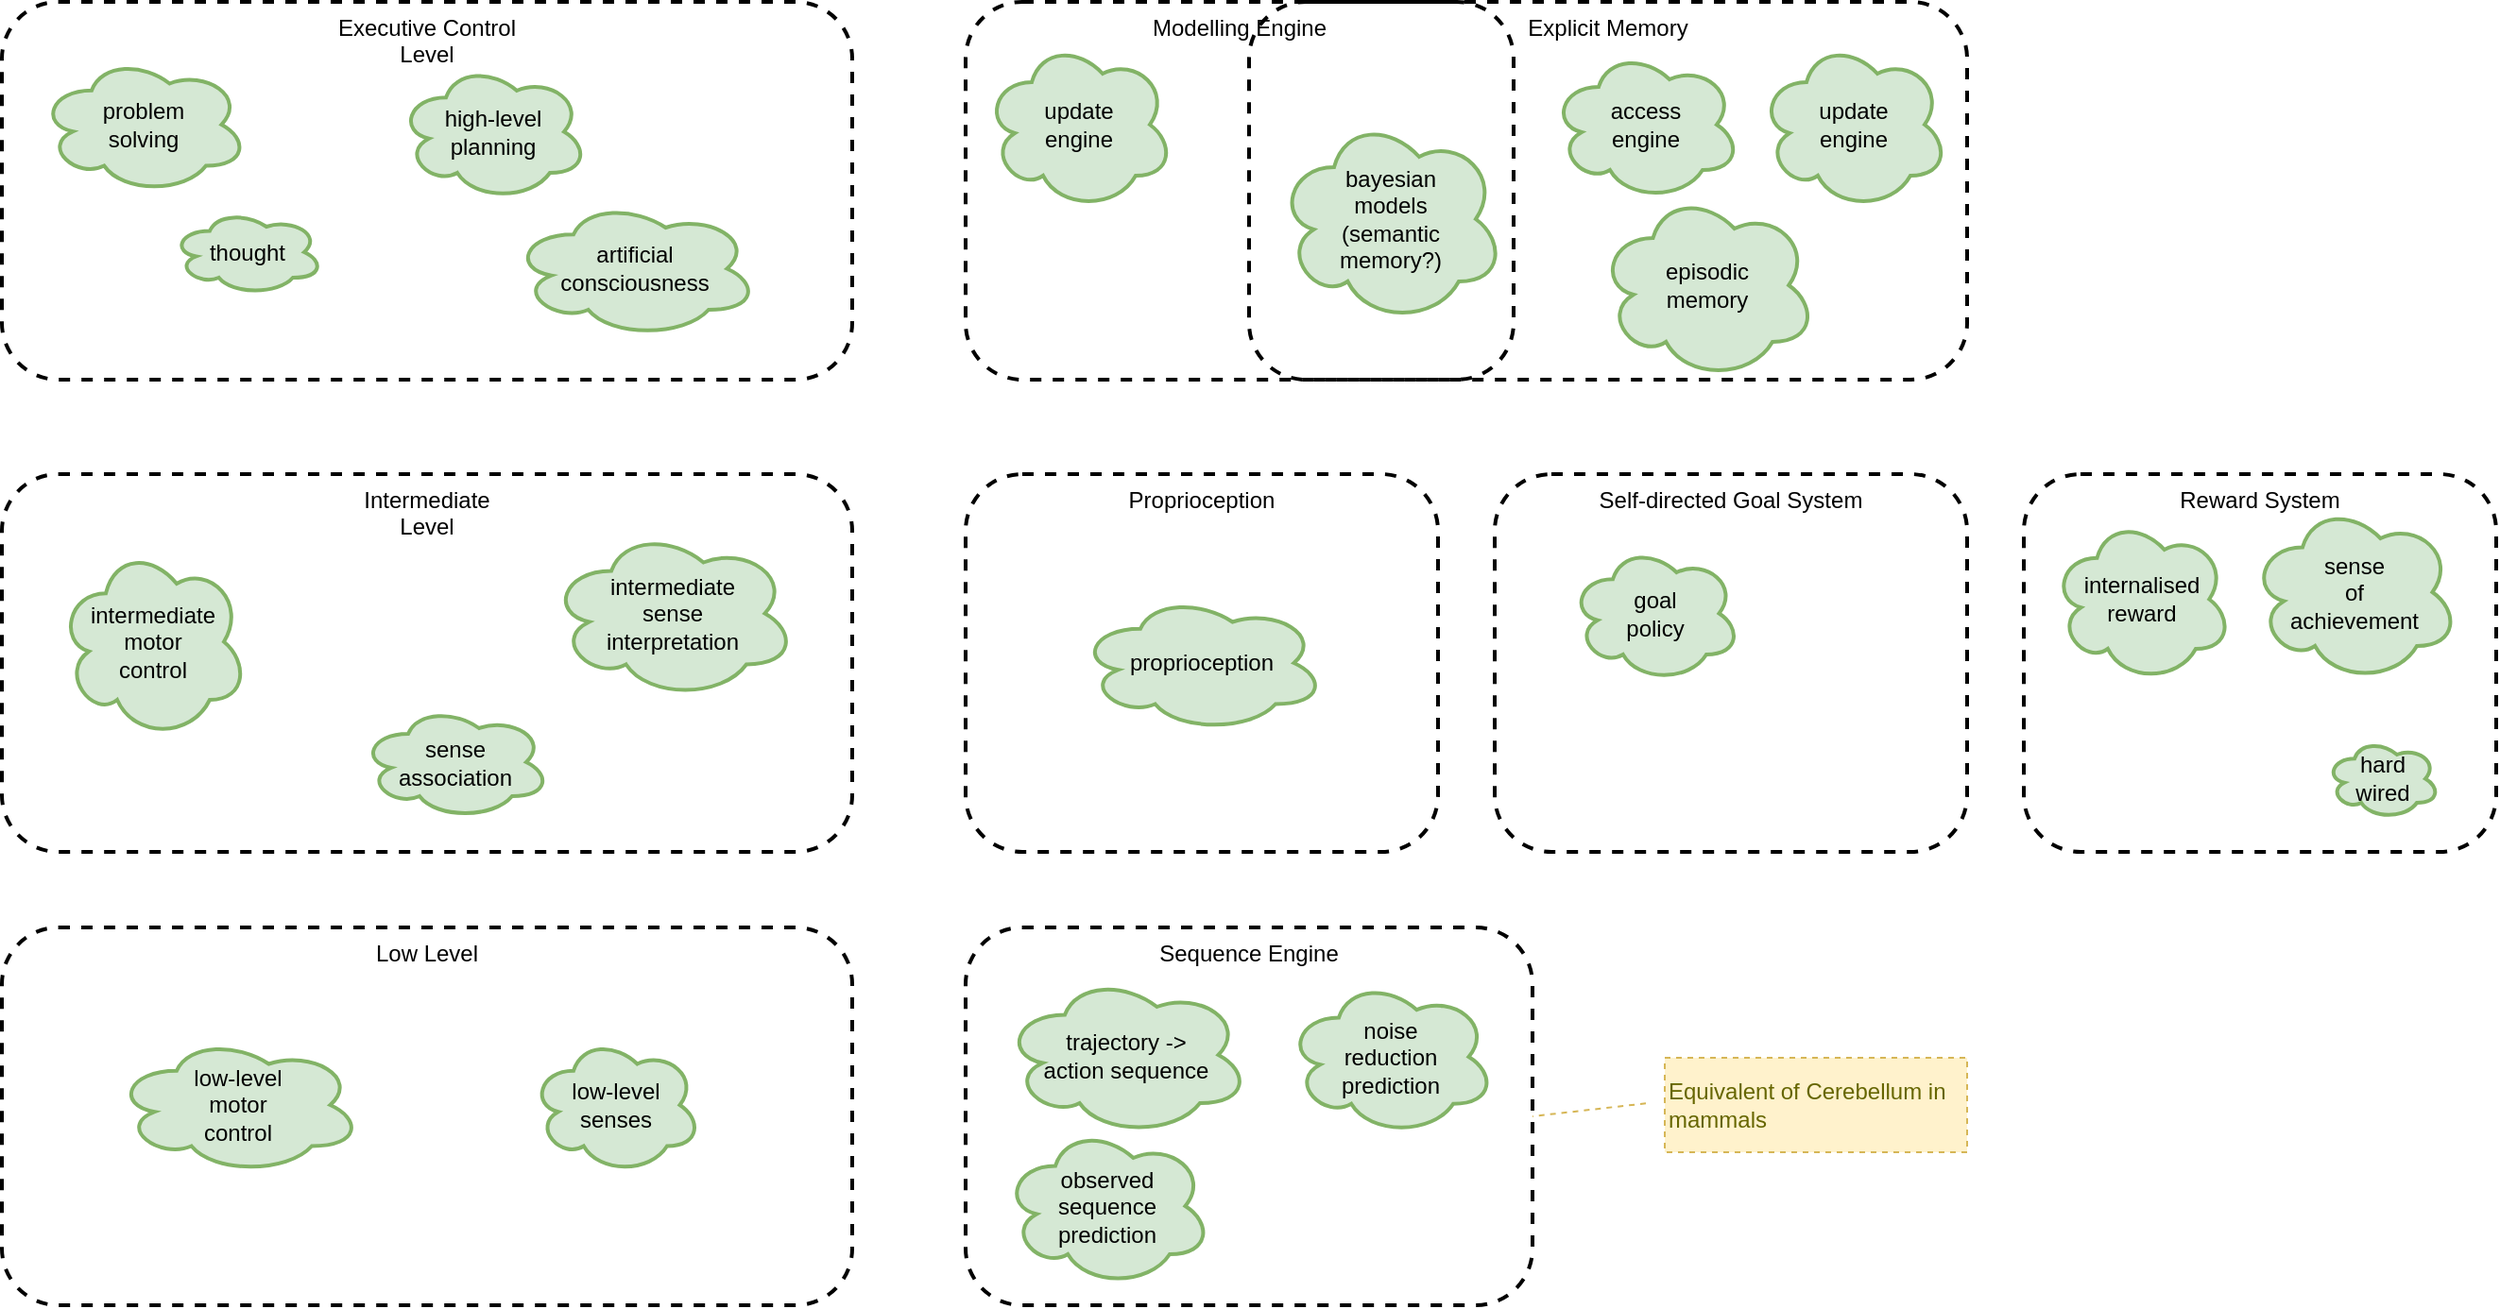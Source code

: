 <mxfile version="14.5.1" type="device" pages="16"><diagram id="4CuZsJeW4D7gh7cVgTgZ" name="overview-of-systems"><mxGraphModel dx="1086" dy="803" grid="1" gridSize="10" guides="1" tooltips="1" connect="1" arrows="1" fold="1" page="1" pageScale="1" pageWidth="827" pageHeight="1169" math="0" shadow="0"><root><mxCell id="K40547abR0VrkHMGJz4e-0"/><mxCell id="K40547abR0VrkHMGJz4e-1" parent="K40547abR0VrkHMGJz4e-0"/><mxCell id="bOkLWgr71VNJdVvxZ8Dv-0" value="Explicit Memory" style="rounded=1;whiteSpace=wrap;html=1;fillColor=none;dashed=1;strokeWidth=2;align=center;horizontal=1;verticalAlign=top;" parent="K40547abR0VrkHMGJz4e-1" vertex="1"><mxGeometry x="750" y="110" width="380" height="200" as="geometry"/></mxCell><mxCell id="wK-vy2gSw6WBkIqrb6rW-0" value="Low Level" style="rounded=1;whiteSpace=wrap;html=1;fillColor=none;dashed=1;strokeWidth=2;strokeColor=#000000;fontColor=#000000;verticalAlign=top;" parent="K40547abR0VrkHMGJz4e-1" vertex="1"><mxGeometry x="90" y="600" width="450" height="200" as="geometry"/></mxCell><mxCell id="wK-vy2gSw6WBkIqrb6rW-2" value="Executive Control&lt;br&gt;Level" style="rounded=1;whiteSpace=wrap;html=1;fillColor=none;dashed=1;strokeWidth=2;strokeColor=#000000;fontColor=#000000;verticalAlign=top;" parent="K40547abR0VrkHMGJz4e-1" vertex="1"><mxGeometry x="90" y="110" width="450" height="200" as="geometry"/></mxCell><mxCell id="83hIcG86nbxrH90miX-F-0" value="Modelling Engine" style="rounded=1;whiteSpace=wrap;html=1;fillColor=none;dashed=1;strokeWidth=2;align=center;horizontal=1;verticalAlign=top;" parent="K40547abR0VrkHMGJz4e-1" vertex="1"><mxGeometry x="600" y="110" width="290" height="200" as="geometry"/></mxCell><mxCell id="83hIcG86nbxrH90miX-F-1" value="bayesian&lt;br&gt;models&lt;br&gt;(semantic&lt;br&gt;memory?)" style="ellipse;shape=cloud;whiteSpace=wrap;html=1;rounded=0;labelBackgroundColor=none;sketch=0;strokeColor=#82b366;strokeWidth=2;fillColor=#d5e8d4;fontSize=12;align=center;" parent="K40547abR0VrkHMGJz4e-1" vertex="1"><mxGeometry x="765" y="170" width="120" height="110" as="geometry"/></mxCell><mxCell id="83hIcG86nbxrH90miX-F-2" value="Self-directed Goal System" style="rounded=1;whiteSpace=wrap;html=1;fillColor=none;dashed=1;strokeWidth=2;align=center;horizontal=1;verticalAlign=top;" parent="K40547abR0VrkHMGJz4e-1" vertex="1"><mxGeometry x="880" y="360" width="250" height="200" as="geometry"/></mxCell><mxCell id="83hIcG86nbxrH90miX-F-3" value="goal&lt;br&gt;policy" style="ellipse;shape=cloud;whiteSpace=wrap;html=1;rounded=0;labelBackgroundColor=none;sketch=0;strokeColor=#82b366;strokeWidth=2;fillColor=#d5e8d4;fontSize=12;align=center;" parent="K40547abR0VrkHMGJz4e-1" vertex="1"><mxGeometry x="920" y="397.5" width="90" height="72.5" as="geometry"/></mxCell><mxCell id="83hIcG86nbxrH90miX-F-4" value="Reward System" style="rounded=1;whiteSpace=wrap;html=1;fillColor=none;dashed=1;strokeWidth=2;align=center;horizontal=1;verticalAlign=top;" parent="K40547abR0VrkHMGJz4e-1" vertex="1"><mxGeometry x="1160" y="360" width="250" height="200" as="geometry"/></mxCell><mxCell id="83hIcG86nbxrH90miX-F-5" value="sense&lt;br&gt;of&lt;br&gt;achievement" style="ellipse;shape=cloud;whiteSpace=wrap;html=1;rounded=0;labelBackgroundColor=none;sketch=0;strokeColor=#82b366;strokeWidth=2;fillColor=#d5e8d4;fontSize=12;align=center;" parent="K40547abR0VrkHMGJz4e-1" vertex="1"><mxGeometry x="1280" y="375" width="110" height="95" as="geometry"/></mxCell><mxCell id="83hIcG86nbxrH90miX-F-6" value="hard&lt;br&gt;wired" style="ellipse;shape=cloud;whiteSpace=wrap;html=1;rounded=0;labelBackgroundColor=none;sketch=0;strokeColor=#82b366;strokeWidth=2;fillColor=#d5e8d4;fontSize=12;align=center;" parent="K40547abR0VrkHMGJz4e-1" vertex="1"><mxGeometry x="1320" y="500" width="60" height="42.5" as="geometry"/></mxCell><mxCell id="83hIcG86nbxrH90miX-F-7" value="internalised&lt;br&gt;reward" style="ellipse;shape=cloud;whiteSpace=wrap;html=1;rounded=0;labelBackgroundColor=none;sketch=0;strokeColor=#82b366;strokeWidth=2;fillColor=#d5e8d4;fontSize=12;align=center;" parent="K40547abR0VrkHMGJz4e-1" vertex="1"><mxGeometry x="1175" y="382.5" width="95" height="87.5" as="geometry"/></mxCell><mxCell id="PZnqfh_MdPd3qHLpFUqc-1" value="Sequence Engine" style="rounded=1;whiteSpace=wrap;html=1;fillColor=none;dashed=1;strokeWidth=2;align=center;horizontal=1;verticalAlign=top;" parent="K40547abR0VrkHMGJz4e-1" vertex="1"><mxGeometry x="600" y="600" width="300" height="200" as="geometry"/></mxCell><mxCell id="PZnqfh_MdPd3qHLpFUqc-2" value="trajectory -&amp;gt;&lt;br&gt;action sequence" style="ellipse;shape=cloud;whiteSpace=wrap;html=1;rounded=0;labelBackgroundColor=none;sketch=0;strokeColor=#82b366;strokeWidth=2;fillColor=#d5e8d4;fontSize=12;align=center;" parent="K40547abR0VrkHMGJz4e-1" vertex="1"><mxGeometry x="620" y="625" width="130" height="85" as="geometry"/></mxCell><mxCell id="PZnqfh_MdPd3qHLpFUqc-4" value="observed&lt;br&gt;sequence&lt;br&gt;prediction" style="ellipse;shape=cloud;whiteSpace=wrap;html=1;rounded=0;labelBackgroundColor=none;sketch=0;strokeColor=#82b366;strokeWidth=2;fillColor=#d5e8d4;fontSize=12;align=center;" parent="K40547abR0VrkHMGJz4e-1" vertex="1"><mxGeometry x="620" y="705" width="110" height="85" as="geometry"/></mxCell><mxCell id="PZnqfh_MdPd3qHLpFUqc-5" value="noise&lt;br&gt;reduction&lt;br&gt;prediction" style="ellipse;shape=cloud;whiteSpace=wrap;html=1;rounded=0;labelBackgroundColor=none;sketch=0;strokeColor=#82b366;strokeWidth=2;fillColor=#d5e8d4;fontSize=12;align=center;" parent="K40547abR0VrkHMGJz4e-1" vertex="1"><mxGeometry x="770" y="627" width="110" height="83" as="geometry"/></mxCell><mxCell id="PZnqfh_MdPd3qHLpFUqc-6" style="rounded=0;jumpStyle=arc;orthogonalLoop=1;jettySize=auto;html=1;strokeWidth=1;fontColor=#666600;dashed=1;strokeColor=#d6b656;fillColor=#fff2cc;endArrow=none;endFill=0;entryX=1;entryY=0.5;entryDx=0;entryDy=0;" parent="K40547abR0VrkHMGJz4e-1" target="PZnqfh_MdPd3qHLpFUqc-1" edge="1"><mxGeometry relative="1" as="geometry"><mxPoint x="910" y="696.4" as="targetPoint"/><mxPoint x="960" y="693.143" as="sourcePoint"/></mxGeometry></mxCell><mxCell id="PZnqfh_MdPd3qHLpFUqc-7" value="Equivalent of Cerebellum in mammals" style="rounded=0;whiteSpace=wrap;html=1;align=left;fillColor=#fff2cc;strokeColor=#d6b656;fontColor=#666600;dashed=1;" parent="K40547abR0VrkHMGJz4e-1" vertex="1"><mxGeometry x="970" y="669" width="160" height="50" as="geometry"/></mxCell><mxCell id="bOkLWgr71VNJdVvxZ8Dv-1" value="episodic&lt;br&gt;memory" style="ellipse;shape=cloud;whiteSpace=wrap;html=1;rounded=0;labelBackgroundColor=none;sketch=0;strokeColor=#82b366;strokeWidth=2;fillColor=#d5e8d4;fontSize=12;align=center;" parent="K40547abR0VrkHMGJz4e-1" vertex="1"><mxGeometry x="935" y="210" width="115" height="100" as="geometry"/></mxCell><mxCell id="bOkLWgr71VNJdVvxZ8Dv-3" value="update&lt;br&gt;engine" style="ellipse;shape=cloud;whiteSpace=wrap;html=1;rounded=0;labelBackgroundColor=none;sketch=0;strokeColor=#82b366;strokeWidth=2;fillColor=#d5e8d4;fontSize=12;align=center;" parent="K40547abR0VrkHMGJz4e-1" vertex="1"><mxGeometry x="610" y="130" width="100" height="90" as="geometry"/></mxCell><mxCell id="bOkLWgr71VNJdVvxZ8Dv-4" value="update&lt;br&gt;engine" style="ellipse;shape=cloud;whiteSpace=wrap;html=1;rounded=0;labelBackgroundColor=none;sketch=0;strokeColor=#82b366;strokeWidth=2;fillColor=#d5e8d4;fontSize=12;align=center;" parent="K40547abR0VrkHMGJz4e-1" vertex="1"><mxGeometry x="1020" y="130" width="100" height="90" as="geometry"/></mxCell><mxCell id="bOkLWgr71VNJdVvxZ8Dv-5" value="access&lt;br&gt;engine" style="ellipse;shape=cloud;whiteSpace=wrap;html=1;rounded=0;labelBackgroundColor=none;sketch=0;strokeColor=#82b366;strokeWidth=2;fillColor=#d5e8d4;fontSize=12;align=center;" parent="K40547abR0VrkHMGJz4e-1" vertex="1"><mxGeometry x="910" y="135" width="100" height="80" as="geometry"/></mxCell><mxCell id="ybHMWsqPBvNPuHxxiGIp-0" value="Proprioception" style="rounded=1;whiteSpace=wrap;html=1;fillColor=none;dashed=1;strokeWidth=2;align=center;horizontal=1;verticalAlign=top;" parent="K40547abR0VrkHMGJz4e-1" vertex="1"><mxGeometry x="600" y="360" width="250" height="200" as="geometry"/></mxCell><mxCell id="ybHMWsqPBvNPuHxxiGIp-1" value="proprioception" style="ellipse;shape=cloud;whiteSpace=wrap;html=1;rounded=0;labelBackgroundColor=none;sketch=0;strokeColor=#82b366;strokeWidth=2;fillColor=#d5e8d4;fontSize=12;align=center;" parent="K40547abR0VrkHMGJz4e-1" vertex="1"><mxGeometry x="660" y="423.75" width="130" height="72.5" as="geometry"/></mxCell><mxCell id="_fV180nkh3U9Wu3LCPVK-0" value="low-level&lt;br&gt;motor&lt;br&gt;control" style="ellipse;shape=cloud;whiteSpace=wrap;html=1;rounded=0;labelBackgroundColor=none;sketch=0;strokeColor=#82b366;strokeWidth=2;fillColor=#d5e8d4;fontSize=12;align=center;" parent="K40547abR0VrkHMGJz4e-1" vertex="1"><mxGeometry x="150" y="657.75" width="130" height="72.5" as="geometry"/></mxCell><mxCell id="_fV180nkh3U9Wu3LCPVK-1" value="Intermediate&lt;br&gt;Level" style="rounded=1;whiteSpace=wrap;html=1;fillColor=none;dashed=1;strokeWidth=2;strokeColor=#000000;fontColor=#000000;verticalAlign=top;" parent="K40547abR0VrkHMGJz4e-1" vertex="1"><mxGeometry x="90" y="360" width="450" height="200" as="geometry"/></mxCell><mxCell id="_fV180nkh3U9Wu3LCPVK-3" value="low-level&lt;br&gt;senses" style="ellipse;shape=cloud;whiteSpace=wrap;html=1;rounded=0;labelBackgroundColor=none;sketch=0;strokeColor=#82b366;strokeWidth=2;fillColor=#d5e8d4;fontSize=12;align=center;" parent="K40547abR0VrkHMGJz4e-1" vertex="1"><mxGeometry x="370" y="657.75" width="90" height="72.5" as="geometry"/></mxCell><mxCell id="_fV180nkh3U9Wu3LCPVK-4" value="intermediate&lt;br&gt;motor&lt;br&gt;control" style="ellipse;shape=cloud;whiteSpace=wrap;html=1;rounded=0;labelBackgroundColor=none;sketch=0;strokeColor=#82b366;strokeWidth=2;fillColor=#d5e8d4;fontSize=12;align=center;" parent="K40547abR0VrkHMGJz4e-1" vertex="1"><mxGeometry x="120" y="397.5" width="100" height="102.5" as="geometry"/></mxCell><mxCell id="_fV180nkh3U9Wu3LCPVK-5" value="intermediate&lt;br&gt;sense&lt;br&gt;interpretation" style="ellipse;shape=cloud;whiteSpace=wrap;html=1;rounded=0;labelBackgroundColor=none;sketch=0;strokeColor=#82b366;strokeWidth=2;fillColor=#d5e8d4;fontSize=12;align=center;" parent="K40547abR0VrkHMGJz4e-1" vertex="1"><mxGeometry x="380" y="388.75" width="130" height="90" as="geometry"/></mxCell><mxCell id="_fV180nkh3U9Wu3LCPVK-6" value="problem&lt;br&gt;solving" style="ellipse;shape=cloud;whiteSpace=wrap;html=1;rounded=0;labelBackgroundColor=none;sketch=0;strokeColor=#82b366;strokeWidth=2;fillColor=#d5e8d4;fontSize=12;align=center;" parent="K40547abR0VrkHMGJz4e-1" vertex="1"><mxGeometry x="110" y="138.75" width="110" height="72.5" as="geometry"/></mxCell><mxCell id="_fV180nkh3U9Wu3LCPVK-7" value="high-level&lt;br&gt;planning" style="ellipse;shape=cloud;whiteSpace=wrap;html=1;rounded=0;labelBackgroundColor=none;sketch=0;strokeColor=#82b366;strokeWidth=2;fillColor=#d5e8d4;fontSize=12;align=center;" parent="K40547abR0VrkHMGJz4e-1" vertex="1"><mxGeometry x="300" y="142.5" width="100" height="72.5" as="geometry"/></mxCell><mxCell id="_fV180nkh3U9Wu3LCPVK-8" value="artificial&lt;br&gt;consciousness" style="ellipse;shape=cloud;whiteSpace=wrap;html=1;rounded=0;labelBackgroundColor=none;sketch=0;strokeColor=#82b366;strokeWidth=2;fillColor=#d5e8d4;fontSize=12;align=center;" parent="K40547abR0VrkHMGJz4e-1" vertex="1"><mxGeometry x="360" y="215" width="130" height="72.5" as="geometry"/></mxCell><mxCell id="_fV180nkh3U9Wu3LCPVK-9" value="sense&lt;br&gt;association" style="ellipse;shape=cloud;whiteSpace=wrap;html=1;rounded=0;labelBackgroundColor=none;sketch=0;strokeColor=#82b366;strokeWidth=2;fillColor=#d5e8d4;fontSize=12;align=center;" parent="K40547abR0VrkHMGJz4e-1" vertex="1"><mxGeometry x="280" y="482.5" width="100" height="60" as="geometry"/></mxCell><mxCell id="_fV180nkh3U9Wu3LCPVK-10" value="thought" style="ellipse;shape=cloud;whiteSpace=wrap;html=1;rounded=0;labelBackgroundColor=none;sketch=0;strokeColor=#82b366;strokeWidth=2;fillColor=#d5e8d4;fontSize=12;align=center;" parent="K40547abR0VrkHMGJz4e-1" vertex="1"><mxGeometry x="180" y="220" width="80" height="45" as="geometry"/></mxCell></root></mxGraphModel></diagram><diagram id="NCNrHFlPl4nvEQmILgD9" name="systems-overview"><mxGraphModel dx="1551" dy="1147" grid="1" gridSize="10" guides="1" tooltips="1" connect="1" arrows="1" fold="1" page="1" pageScale="1" pageWidth="827" pageHeight="1169" math="0" shadow="0"><root><mxCell id="L-bO4kL_SCH9z7H9OWq5-0"/><mxCell id="L-bO4kL_SCH9z7H9OWq5-1" parent="L-bO4kL_SCH9z7H9OWq5-0"/><mxCell id="c5Em3wz4ML3BS1nKy3fA-4" value="" style="rounded=1;whiteSpace=wrap;html=1;fillColor=none;dashed=1;strokeWidth=2;fontSize=17;" vertex="1" parent="L-bO4kL_SCH9z7H9OWq5-1"><mxGeometry x="150" y="790" width="280" height="170" as="geometry"/></mxCell><mxCell id="c5Em3wz4ML3BS1nKy3fA-6" style="edgeStyle=none;rounded=0;orthogonalLoop=1;jettySize=auto;html=1;fontSize=17;" edge="1" parent="L-bO4kL_SCH9z7H9OWq5-1" source="c5Em3wz4ML3BS1nKy3fA-7" target="ejnSLaVfWLPRTmWnZXgC-0"><mxGeometry relative="1" as="geometry"><mxPoint x="235" y="1020" as="targetPoint"/></mxGeometry></mxCell><mxCell id="c5Em3wz4ML3BS1nKy3fA-7" value="" style="ellipse;whiteSpace=wrap;html=1;aspect=fixed;rounded=1;strokeWidth=1;fillColor=#dae8fc;strokeColor=#6c8ebf;fontSize=17;" vertex="1" parent="L-bO4kL_SCH9z7H9OWq5-1"><mxGeometry x="215.25" y="940" width="40" height="40" as="geometry"/></mxCell><mxCell id="c5Em3wz4ML3BS1nKy3fA-9" style="edgeStyle=none;rounded=0;orthogonalLoop=1;jettySize=auto;html=1;entryX=0.5;entryY=1;entryDx=0;entryDy=0;fontSize=17;" edge="1" parent="L-bO4kL_SCH9z7H9OWq5-1" source="ejnSLaVfWLPRTmWnZXgC-1"><mxGeometry relative="1" as="geometry"><mxPoint x="365.25" y="1016.25" as="sourcePoint"/><mxPoint x="365.87" y="978.12" as="targetPoint"/></mxGeometry></mxCell><mxCell id="c5Em3wz4ML3BS1nKy3fA-55" style="rounded=1;jumpStyle=arc;orthogonalLoop=1;jettySize=auto;html=1;endArrow=classic;endFill=1;strokeWidth=1;fontSize=12;" edge="1" parent="L-bO4kL_SCH9z7H9OWq5-1" source="jnuj8PyPaSizKK1RKmPr-28" target="_hF8BiRdFkf33Rlf1w0F-0"><mxGeometry relative="1" as="geometry"><mxPoint x="235.25" y="813.375" as="sourcePoint"/><mxPoint x="235.25" y="839.75" as="targetPoint"/></mxGeometry></mxCell><mxCell id="c5Em3wz4ML3BS1nKy3fA-53" style="edgeStyle=orthogonalEdgeStyle;rounded=1;jumpStyle=arc;orthogonalLoop=1;jettySize=auto;html=1;endArrow=classic;endFill=1;strokeWidth=1;fontSize=12;" edge="1" parent="L-bO4kL_SCH9z7H9OWq5-1" source="c5Em3wz4ML3BS1nKy3fA-11" target="_hF8BiRdFkf33Rlf1w0F-1"><mxGeometry relative="1" as="geometry"><mxPoint x="366.52" y="900" as="targetPoint"/></mxGeometry></mxCell><mxCell id="c5Em3wz4ML3BS1nKy3fA-11" value="" style="shape=dataStorage;whiteSpace=wrap;html=1;fixedSize=1;rounded=1;strokeWidth=1;fillColor=#dae8fc;strokeColor=#6c8ebf;rotation=90;size=15.292;horizontal=1;fontSize=17;" vertex="1" parent="L-bO4kL_SCH9z7H9OWq5-1"><mxGeometry x="343" y="940" width="47" height="36.25" as="geometry"/></mxCell><mxCell id="c5Em3wz4ML3BS1nKy3fA-25" value="proprioceptimotor&lt;br&gt;system" style="text;html=1;strokeColor=none;fillColor=none;align=center;verticalAlign=middle;whiteSpace=wrap;rounded=0;sketch=1;rotation=-90;fontStyle=1" vertex="1" parent="L-bO4kL_SCH9z7H9OWq5-1"><mxGeometry x="110" y="860" width="120" height="30" as="geometry"/></mxCell><mxCell id="c5Em3wz4ML3BS1nKy3fA-56" style="rounded=1;jumpStyle=arc;orthogonalLoop=1;jettySize=auto;html=1;endArrow=classic;endFill=1;strokeWidth=1;fontSize=12;" edge="1" parent="L-bO4kL_SCH9z7H9OWq5-1" source="_hF8BiRdFkf33Rlf1w0F-0" target="c5Em3wz4ML3BS1nKy3fA-7"><mxGeometry relative="1" as="geometry"><mxPoint x="235.25" y="899.75" as="sourcePoint"/></mxGeometry></mxCell><mxCell id="c5Em3wz4ML3BS1nKy3fA-57" style="edgeStyle=none;rounded=1;jumpStyle=arc;orthogonalLoop=1;jettySize=auto;html=1;entryX=0;entryY=0.25;entryDx=0;entryDy=0;endArrow=classic;endFill=1;strokeWidth=1;fontSize=12;exitX=1;exitY=0.25;exitDx=0;exitDy=0;" edge="1" parent="L-bO4kL_SCH9z7H9OWq5-1" source="_hF8BiRdFkf33Rlf1w0F-0" target="_hF8BiRdFkf33Rlf1w0F-1"><mxGeometry relative="1" as="geometry"><mxPoint x="267.75" y="854.75" as="sourcePoint"/><mxPoint x="334" y="855" as="targetPoint"/></mxGeometry></mxCell><mxCell id="c5Em3wz4ML3BS1nKy3fA-54" style="edgeStyle=orthogonalEdgeStyle;rounded=1;jumpStyle=arc;orthogonalLoop=1;jettySize=auto;html=1;endArrow=classic;endFill=1;strokeWidth=1;fontSize=12;" edge="1" parent="L-bO4kL_SCH9z7H9OWq5-1" source="_hF8BiRdFkf33Rlf1w0F-1" target="jnuj8PyPaSizKK1RKmPr-29"><mxGeometry relative="1" as="geometry"><mxPoint x="366.52" y="840" as="sourcePoint"/><mxPoint x="366.5" y="810" as="targetPoint"/></mxGeometry></mxCell><mxCell id="c5Em3wz4ML3BS1nKy3fA-58" style="edgeStyle=none;rounded=1;jumpStyle=arc;orthogonalLoop=1;jettySize=auto;html=1;entryX=1;entryY=0.75;entryDx=0;entryDy=0;endArrow=classic;endFill=1;strokeWidth=1;fontSize=12;exitX=0;exitY=0.75;exitDx=0;exitDy=0;" edge="1" parent="L-bO4kL_SCH9z7H9OWq5-1" source="_hF8BiRdFkf33Rlf1w0F-1" target="_hF8BiRdFkf33Rlf1w0F-0"><mxGeometry relative="1" as="geometry"><mxPoint x="334" y="885" as="sourcePoint"/><mxPoint x="267.75" y="884.75" as="targetPoint"/></mxGeometry></mxCell><mxCell id="ejnSLaVfWLPRTmWnZXgC-0" value="motor output" style="text;html=1;strokeColor=none;fillColor=none;align=center;verticalAlign=middle;whiteSpace=wrap;rounded=0;labelBackgroundColor=none;sketch=0;fontSize=12;fontColor=#000000;" vertex="1" parent="L-bO4kL_SCH9z7H9OWq5-1"><mxGeometry x="215.25" y="1020" width="40" height="30" as="geometry"/></mxCell><mxCell id="ejnSLaVfWLPRTmWnZXgC-1" value="proprioceptive&lt;br&gt;sense&lt;br&gt;input" style="text;html=1;strokeColor=none;fillColor=none;align=center;verticalAlign=middle;whiteSpace=wrap;rounded=0;labelBackgroundColor=none;sketch=0;fontSize=12;fontColor=#000000;" vertex="1" parent="L-bO4kL_SCH9z7H9OWq5-1"><mxGeometry x="346.5" y="1020" width="40" height="40" as="geometry"/></mxCell><mxCell id="jnuj8PyPaSizKK1RKmPr-0" value="" style="endArrow=classic;dashed=1;html=1;curved=1;endFill=1;strokeWidth=3;dashPattern=1 1;" edge="1" parent="L-bO4kL_SCH9z7H9OWq5-1" source="ejnSLaVfWLPRTmWnZXgC-0" target="ejnSLaVfWLPRTmWnZXgC-1"><mxGeometry width="50" height="50" relative="1" as="geometry"><mxPoint x="222.656" y="1072.394" as="sourcePoint"/><mxPoint x="395.248" y="1060" as="targetPoint"/><Array as="points"><mxPoint x="274" y="1070"/><mxPoint x="330" y="1070"/></Array></mxGeometry></mxCell><mxCell id="jnuj8PyPaSizKK1RKmPr-1" value="(large&lt;br&gt;effect)" style="edgeLabel;html=1;align=center;verticalAlign=middle;resizable=0;points=[];fontSize=12;" vertex="1" connectable="0" parent="jnuj8PyPaSizKK1RKmPr-0"><mxGeometry x="-0.41" y="13" relative="1" as="geometry"><mxPoint x="20.41" y="13" as="offset"/></mxGeometry></mxCell><mxCell id="jnuj8PyPaSizKK1RKmPr-4" value="(small&lt;br&gt;effect)" style="endArrow=classic;html=1;strokeWidth=1;fontSize=12;dashed=1;" edge="1" parent="L-bO4kL_SCH9z7H9OWq5-1" source="jnuj8PyPaSizKK1RKmPr-5" target="ejnSLaVfWLPRTmWnZXgC-1"><mxGeometry x="-0.058" y="-5" width="50" height="50" relative="1" as="geometry"><mxPoint x="330" y="1120" as="sourcePoint"/><mxPoint x="356" y="1060" as="targetPoint"/><mxPoint as="offset"/></mxGeometry></mxCell><mxCell id="jnuj8PyPaSizKK1RKmPr-5" value="environment" style="text;html=1;strokeColor=none;fillColor=none;align=center;verticalAlign=middle;whiteSpace=wrap;rounded=0;labelBackgroundColor=none;sketch=0;fontSize=12;fontColor=#000000;" vertex="1" parent="L-bO4kL_SCH9z7H9OWq5-1"><mxGeometry x="250" y="1150" width="90" height="19" as="geometry"/></mxCell><mxCell id="jnuj8PyPaSizKK1RKmPr-6" value="" style="rounded=1;whiteSpace=wrap;html=1;fillColor=none;dashed=1;strokeWidth=2;fontSize=17;" vertex="1" parent="L-bO4kL_SCH9z7H9OWq5-1"><mxGeometry x="454" y="789.75" width="280" height="170" as="geometry"/></mxCell><mxCell id="jnuj8PyPaSizKK1RKmPr-7" style="edgeStyle=none;rounded=0;orthogonalLoop=1;jettySize=auto;html=1;fontSize=17;" edge="1" source="jnuj8PyPaSizKK1RKmPr-32" target="jnuj8PyPaSizKK1RKmPr-22" parent="L-bO4kL_SCH9z7H9OWq5-1"><mxGeometry relative="1" as="geometry"><mxPoint x="539" y="1019.75" as="targetPoint"/><mxPoint x="539.25" y="989.75" as="sourcePoint"/></mxGeometry></mxCell><mxCell id="jnuj8PyPaSizKK1RKmPr-10" style="edgeStyle=none;rounded=0;orthogonalLoop=1;jettySize=auto;html=1;fontSize=17;" edge="1" source="jnuj8PyPaSizKK1RKmPr-23" parent="L-bO4kL_SCH9z7H9OWq5-1" target="jnuj8PyPaSizKK1RKmPr-33"><mxGeometry relative="1" as="geometry"><mxPoint x="669.25" y="1016" as="sourcePoint"/><mxPoint x="669.87" y="977.87" as="targetPoint"/></mxGeometry></mxCell><mxCell id="jnuj8PyPaSizKK1RKmPr-11" style="rounded=1;jumpStyle=arc;orthogonalLoop=1;jettySize=auto;html=1;endArrow=classic;endFill=1;strokeWidth=1;fontSize=12;" edge="1" source="jnuj8PyPaSizKK1RKmPr-30" target="_hF8BiRdFkf33Rlf1w0F-3" parent="L-bO4kL_SCH9z7H9OWq5-1"><mxGeometry relative="1" as="geometry"><mxPoint x="539.25" y="816.625" as="sourcePoint"/><mxPoint x="539.25" y="839.75" as="targetPoint"/></mxGeometry></mxCell><mxCell id="jnuj8PyPaSizKK1RKmPr-13" style="edgeStyle=orthogonalEdgeStyle;rounded=1;jumpStyle=arc;orthogonalLoop=1;jettySize=auto;html=1;endArrow=classic;endFill=1;strokeWidth=1;fontSize=12;" edge="1" source="jnuj8PyPaSizKK1RKmPr-33" target="_hF8BiRdFkf33Rlf1w0F-4" parent="L-bO4kL_SCH9z7H9OWq5-1"><mxGeometry relative="1" as="geometry"><mxPoint x="670.549" y="929.125" as="sourcePoint"/><mxPoint x="670.517" y="899.75" as="targetPoint"/></mxGeometry></mxCell><mxCell id="jnuj8PyPaSizKK1RKmPr-15" value="visualmotor&lt;br&gt;system" style="text;html=1;strokeColor=none;fillColor=none;align=center;verticalAlign=middle;whiteSpace=wrap;rounded=0;sketch=1;rotation=-90;fontStyle=1" vertex="1" parent="L-bO4kL_SCH9z7H9OWq5-1"><mxGeometry x="414" y="859.75" width="120" height="30" as="geometry"/></mxCell><mxCell id="jnuj8PyPaSizKK1RKmPr-16" style="rounded=1;jumpStyle=arc;orthogonalLoop=1;jettySize=auto;html=1;endArrow=classic;endFill=1;strokeWidth=1;fontSize=12;" edge="1" source="_hF8BiRdFkf33Rlf1w0F-3" target="jnuj8PyPaSizKK1RKmPr-32" parent="L-bO4kL_SCH9z7H9OWq5-1"><mxGeometry relative="1" as="geometry"><mxPoint x="539.25" y="899.75" as="sourcePoint"/><mxPoint x="539.25" y="929.75" as="targetPoint"/></mxGeometry></mxCell><mxCell id="jnuj8PyPaSizKK1RKmPr-19" style="edgeStyle=orthogonalEdgeStyle;rounded=1;jumpStyle=arc;orthogonalLoop=1;jettySize=auto;html=1;endArrow=classic;endFill=1;strokeWidth=1;fontSize=12;" edge="1" source="_hF8BiRdFkf33Rlf1w0F-4" target="jnuj8PyPaSizKK1RKmPr-31" parent="L-bO4kL_SCH9z7H9OWq5-1"><mxGeometry relative="1" as="geometry"><mxPoint x="670.517" y="839.75" as="sourcePoint"/><mxPoint x="670.5" y="816" as="targetPoint"/></mxGeometry></mxCell><mxCell id="jnuj8PyPaSizKK1RKmPr-22" value="eye&lt;br&gt;motor output" style="text;html=1;strokeColor=none;fillColor=none;align=center;verticalAlign=middle;whiteSpace=wrap;rounded=0;labelBackgroundColor=none;sketch=0;fontSize=12;fontColor=#000000;" vertex="1" parent="L-bO4kL_SCH9z7H9OWq5-1"><mxGeometry x="519.25" y="1019.75" width="40" height="40.25" as="geometry"/></mxCell><mxCell id="jnuj8PyPaSizKK1RKmPr-23" value="vision&lt;br&gt;sense&lt;br&gt;input" style="text;html=1;strokeColor=none;fillColor=none;align=center;verticalAlign=middle;whiteSpace=wrap;rounded=0;labelBackgroundColor=none;sketch=0;fontSize=12;fontColor=#000000;" vertex="1" parent="L-bO4kL_SCH9z7H9OWq5-1"><mxGeometry x="650.5" y="1019.75" width="40" height="40" as="geometry"/></mxCell><mxCell id="jnuj8PyPaSizKK1RKmPr-24" value="" style="endArrow=classic;dashed=1;html=1;curved=1;endFill=1;" edge="1" source="jnuj8PyPaSizKK1RKmPr-22" target="jnuj8PyPaSizKK1RKmPr-23" parent="L-bO4kL_SCH9z7H9OWq5-1"><mxGeometry width="50" height="50" relative="1" as="geometry"><mxPoint x="526.656" y="1072.144" as="sourcePoint"/><mxPoint x="699.248" y="1059.75" as="targetPoint"/><Array as="points"><mxPoint x="578" y="1069.75"/><mxPoint x="634" y="1069.75"/></Array></mxGeometry></mxCell><mxCell id="jnuj8PyPaSizKK1RKmPr-25" value="(small&lt;br&gt;effect)" style="edgeLabel;html=1;align=center;verticalAlign=middle;resizable=0;points=[];fontSize=12;" vertex="1" connectable="0" parent="jnuj8PyPaSizKK1RKmPr-24"><mxGeometry x="-0.41" y="13" relative="1" as="geometry"><mxPoint x="14.68" y="13" as="offset"/></mxGeometry></mxCell><mxCell id="jnuj8PyPaSizKK1RKmPr-26" value="(large&lt;br&gt;effect)" style="endArrow=classic;html=1;strokeWidth=3;fontSize=12;dashed=1;dashPattern=1 1;" edge="1" source="jnuj8PyPaSizKK1RKmPr-27" target="jnuj8PyPaSizKK1RKmPr-23" parent="L-bO4kL_SCH9z7H9OWq5-1"><mxGeometry x="-0.102" y="-1" width="50" height="50" relative="1" as="geometry"><mxPoint x="634" y="1119.75" as="sourcePoint"/><mxPoint x="660" y="1059.75" as="targetPoint"/><mxPoint as="offset"/></mxGeometry></mxCell><mxCell id="jnuj8PyPaSizKK1RKmPr-27" value="environment" style="text;html=1;strokeColor=none;fillColor=none;align=center;verticalAlign=middle;whiteSpace=wrap;rounded=0;labelBackgroundColor=none;sketch=0;fontSize=12;fontColor=#000000;" vertex="1" parent="L-bO4kL_SCH9z7H9OWq5-1"><mxGeometry x="554" y="1149.75" width="90" height="19" as="geometry"/></mxCell><mxCell id="jnuj8PyPaSizKK1RKmPr-28" value="" style="shape=dataStorage;whiteSpace=wrap;html=1;fixedSize=1;rounded=1;strokeWidth=1;fillColor=#dae8fc;strokeColor=#6c8ebf;rotation=-90;size=15.292;horizontal=1;fontSize=17;" vertex="1" parent="L-bO4kL_SCH9z7H9OWq5-1"><mxGeometry x="211.75" y="770" width="47" height="36.25" as="geometry"/></mxCell><mxCell id="_hF8BiRdFkf33Rlf1w0F-34" style="edgeStyle=none;rounded=1;jumpStyle=arc;orthogonalLoop=1;jettySize=auto;html=1;endArrow=classic;endFill=1;strokeWidth=1;fontSize=12;" edge="1" parent="L-bO4kL_SCH9z7H9OWq5-1" source="jnuj8PyPaSizKK1RKmPr-29" target="_hF8BiRdFkf33Rlf1w0F-30"><mxGeometry relative="1" as="geometry"/></mxCell><mxCell id="jnuj8PyPaSizKK1RKmPr-29" value="" style="ellipse;whiteSpace=wrap;html=1;aspect=fixed;rounded=1;strokeWidth=1;fillColor=#dae8fc;strokeColor=#6c8ebf;fontSize=17;" vertex="1" parent="L-bO4kL_SCH9z7H9OWq5-1"><mxGeometry x="346.5" y="770" width="40" height="40" as="geometry"/></mxCell><mxCell id="jnuj8PyPaSizKK1RKmPr-30" value="" style="shape=dataStorage;whiteSpace=wrap;html=1;fixedSize=1;rounded=1;strokeWidth=1;fillColor=#dae8fc;strokeColor=#6c8ebf;rotation=-90;size=15.292;horizontal=1;fontSize=17;" vertex="1" parent="L-bO4kL_SCH9z7H9OWq5-1"><mxGeometry x="515.75" y="770" width="47" height="36.25" as="geometry"/></mxCell><mxCell id="jnuj8PyPaSizKK1RKmPr-31" value="" style="ellipse;whiteSpace=wrap;html=1;aspect=fixed;rounded=1;strokeWidth=1;fillColor=#dae8fc;strokeColor=#6c8ebf;fontSize=17;" vertex="1" parent="L-bO4kL_SCH9z7H9OWq5-1"><mxGeometry x="650.5" y="770" width="40" height="40" as="geometry"/></mxCell><mxCell id="jnuj8PyPaSizKK1RKmPr-32" value="" style="ellipse;whiteSpace=wrap;html=1;aspect=fixed;rounded=1;strokeWidth=1;fillColor=#dae8fc;strokeColor=#6c8ebf;fontSize=17;" vertex="1" parent="L-bO4kL_SCH9z7H9OWq5-1"><mxGeometry x="519.25" y="936.25" width="40" height="40" as="geometry"/></mxCell><mxCell id="jnuj8PyPaSizKK1RKmPr-33" value="" style="shape=dataStorage;whiteSpace=wrap;html=1;fixedSize=1;rounded=1;strokeWidth=1;fillColor=#dae8fc;strokeColor=#6c8ebf;rotation=90;size=15.292;horizontal=1;fontSize=17;" vertex="1" parent="L-bO4kL_SCH9z7H9OWq5-1"><mxGeometry x="647" y="936.25" width="47" height="36.25" as="geometry"/></mxCell><mxCell id="_hF8BiRdFkf33Rlf1w0F-0" value="policy" style="rounded=1;whiteSpace=wrap;html=1;fillColor=#d5e8d4;strokeColor=#82b366;" vertex="1" parent="L-bO4kL_SCH9z7H9OWq5-1"><mxGeometry x="210.25" y="845" width="50" height="50" as="geometry"/></mxCell><mxCell id="_hF8BiRdFkf33Rlf1w0F-1" value="interpet" style="rounded=1;whiteSpace=wrap;html=1;fillColor=#d5e8d4;strokeColor=#82b366;" vertex="1" parent="L-bO4kL_SCH9z7H9OWq5-1"><mxGeometry x="341.5" y="844.75" width="50" height="50" as="geometry"/></mxCell><mxCell id="_hF8BiRdFkf33Rlf1w0F-6" style="edgeStyle=none;rounded=1;jumpStyle=arc;orthogonalLoop=1;jettySize=auto;html=1;entryX=0;entryY=0.25;entryDx=0;entryDy=0;endArrow=classic;endFill=1;strokeWidth=1;fontSize=12;exitX=1;exitY=0.25;exitDx=0;exitDy=0;" edge="1" parent="L-bO4kL_SCH9z7H9OWq5-1" source="_hF8BiRdFkf33Rlf1w0F-3" target="_hF8BiRdFkf33Rlf1w0F-4"><mxGeometry relative="1" as="geometry"/></mxCell><mxCell id="_hF8BiRdFkf33Rlf1w0F-3" value="policy" style="rounded=1;whiteSpace=wrap;html=1;fillColor=#d5e8d4;strokeColor=#82b366;" vertex="1" parent="L-bO4kL_SCH9z7H9OWq5-1"><mxGeometry x="512.75" y="844.75" width="50" height="50" as="geometry"/></mxCell><mxCell id="_hF8BiRdFkf33Rlf1w0F-5" style="edgeStyle=none;rounded=1;jumpStyle=arc;orthogonalLoop=1;jettySize=auto;html=1;entryX=1;entryY=0.75;entryDx=0;entryDy=0;endArrow=classic;endFill=1;strokeWidth=1;fontSize=12;exitX=0;exitY=0.75;exitDx=0;exitDy=0;" edge="1" parent="L-bO4kL_SCH9z7H9OWq5-1" source="_hF8BiRdFkf33Rlf1w0F-4" target="_hF8BiRdFkf33Rlf1w0F-3"><mxGeometry relative="1" as="geometry"/></mxCell><mxCell id="_hF8BiRdFkf33Rlf1w0F-4" value="interpet" style="rounded=1;whiteSpace=wrap;html=1;fillColor=#d5e8d4;strokeColor=#82b366;" vertex="1" parent="L-bO4kL_SCH9z7H9OWq5-1"><mxGeometry x="645.5" y="844.75" width="50" height="50" as="geometry"/></mxCell><mxCell id="_hF8BiRdFkf33Rlf1w0F-7" value="" style="rounded=1;whiteSpace=wrap;html=1;fillColor=none;dashed=1;strokeWidth=2;fontSize=17;" vertex="1" parent="L-bO4kL_SCH9z7H9OWq5-1"><mxGeometry x="760" y="789.75" width="280" height="170" as="geometry"/></mxCell><mxCell id="_hF8BiRdFkf33Rlf1w0F-8" style="edgeStyle=none;rounded=0;orthogonalLoop=1;jettySize=auto;html=1;fontSize=17;" edge="1" source="_hF8BiRdFkf33Rlf1w0F-23" target="_hF8BiRdFkf33Rlf1w0F-15" parent="L-bO4kL_SCH9z7H9OWq5-1"><mxGeometry relative="1" as="geometry"><mxPoint x="845" y="1019.75" as="targetPoint"/><mxPoint x="845.25" y="989.75" as="sourcePoint"/></mxGeometry></mxCell><mxCell id="_hF8BiRdFkf33Rlf1w0F-9" style="edgeStyle=none;rounded=0;orthogonalLoop=1;jettySize=auto;html=1;fontSize=17;" edge="1" source="_hF8BiRdFkf33Rlf1w0F-16" target="_hF8BiRdFkf33Rlf1w0F-24" parent="L-bO4kL_SCH9z7H9OWq5-1"><mxGeometry relative="1" as="geometry"><mxPoint x="975.25" y="1016" as="sourcePoint"/><mxPoint x="975.87" y="977.87" as="targetPoint"/></mxGeometry></mxCell><mxCell id="_hF8BiRdFkf33Rlf1w0F-10" style="rounded=1;jumpStyle=arc;orthogonalLoop=1;jettySize=auto;html=1;endArrow=classic;endFill=1;strokeWidth=1;fontSize=12;" edge="1" source="_hF8BiRdFkf33Rlf1w0F-21" target="_hF8BiRdFkf33Rlf1w0F-26" parent="L-bO4kL_SCH9z7H9OWq5-1"><mxGeometry relative="1" as="geometry"><mxPoint x="845.25" y="816.625" as="sourcePoint"/><mxPoint x="845.25" y="839.75" as="targetPoint"/></mxGeometry></mxCell><mxCell id="_hF8BiRdFkf33Rlf1w0F-11" style="edgeStyle=orthogonalEdgeStyle;rounded=1;jumpStyle=arc;orthogonalLoop=1;jettySize=auto;html=1;endArrow=classic;endFill=1;strokeWidth=1;fontSize=12;" edge="1" source="_hF8BiRdFkf33Rlf1w0F-24" target="_hF8BiRdFkf33Rlf1w0F-28" parent="L-bO4kL_SCH9z7H9OWq5-1"><mxGeometry relative="1" as="geometry"><mxPoint x="976.549" y="929.125" as="sourcePoint"/><mxPoint x="976.517" y="899.75" as="targetPoint"/></mxGeometry></mxCell><mxCell id="_hF8BiRdFkf33Rlf1w0F-12" value="audiovocal&lt;br&gt;system" style="text;html=1;strokeColor=none;fillColor=none;align=center;verticalAlign=middle;whiteSpace=wrap;rounded=0;sketch=1;rotation=-90;fontStyle=1" vertex="1" parent="L-bO4kL_SCH9z7H9OWq5-1"><mxGeometry x="720" y="859.75" width="120" height="30" as="geometry"/></mxCell><mxCell id="_hF8BiRdFkf33Rlf1w0F-13" style="rounded=1;jumpStyle=arc;orthogonalLoop=1;jettySize=auto;html=1;endArrow=classic;endFill=1;strokeWidth=1;fontSize=12;" edge="1" source="_hF8BiRdFkf33Rlf1w0F-26" target="_hF8BiRdFkf33Rlf1w0F-23" parent="L-bO4kL_SCH9z7H9OWq5-1"><mxGeometry relative="1" as="geometry"><mxPoint x="845.25" y="899.75" as="sourcePoint"/><mxPoint x="845.25" y="929.75" as="targetPoint"/></mxGeometry></mxCell><mxCell id="_hF8BiRdFkf33Rlf1w0F-14" style="edgeStyle=orthogonalEdgeStyle;rounded=1;jumpStyle=arc;orthogonalLoop=1;jettySize=auto;html=1;endArrow=classic;endFill=1;strokeWidth=1;fontSize=12;" edge="1" source="_hF8BiRdFkf33Rlf1w0F-28" target="_hF8BiRdFkf33Rlf1w0F-22" parent="L-bO4kL_SCH9z7H9OWq5-1"><mxGeometry relative="1" as="geometry"><mxPoint x="976.517" y="839.75" as="sourcePoint"/><mxPoint x="976.5" y="816" as="targetPoint"/></mxGeometry></mxCell><mxCell id="_hF8BiRdFkf33Rlf1w0F-15" value="sound&lt;br&gt;production" style="text;html=1;strokeColor=none;fillColor=none;align=center;verticalAlign=middle;whiteSpace=wrap;rounded=0;labelBackgroundColor=none;sketch=0;fontSize=12;fontColor=#000000;" vertex="1" parent="L-bO4kL_SCH9z7H9OWq5-1"><mxGeometry x="825.25" y="1019.75" width="40" height="30.25" as="geometry"/></mxCell><mxCell id="_hF8BiRdFkf33Rlf1w0F-16" value="sound&lt;br&gt;sense&lt;br&gt;input" style="text;html=1;strokeColor=none;fillColor=none;align=center;verticalAlign=middle;whiteSpace=wrap;rounded=0;labelBackgroundColor=none;sketch=0;fontSize=12;fontColor=#000000;" vertex="1" parent="L-bO4kL_SCH9z7H9OWq5-1"><mxGeometry x="956.5" y="1019.75" width="40" height="40" as="geometry"/></mxCell><mxCell id="_hF8BiRdFkf33Rlf1w0F-17" value="" style="endArrow=classic;dashed=1;html=1;curved=1;endFill=1;" edge="1" source="_hF8BiRdFkf33Rlf1w0F-15" target="_hF8BiRdFkf33Rlf1w0F-16" parent="L-bO4kL_SCH9z7H9OWq5-1"><mxGeometry width="50" height="50" relative="1" as="geometry"><mxPoint x="832.656" y="1072.144" as="sourcePoint"/><mxPoint x="1005.248" y="1059.75" as="targetPoint"/><Array as="points"><mxPoint x="884" y="1069.75"/><mxPoint x="940" y="1069.75"/></Array></mxGeometry></mxCell><mxCell id="_hF8BiRdFkf33Rlf1w0F-18" value="(small&lt;br&gt;effect)" style="edgeLabel;html=1;align=center;verticalAlign=middle;resizable=0;points=[];fontSize=12;" vertex="1" connectable="0" parent="_hF8BiRdFkf33Rlf1w0F-17"><mxGeometry x="-0.41" y="13" relative="1" as="geometry"><mxPoint x="14.68" y="13" as="offset"/></mxGeometry></mxCell><mxCell id="_hF8BiRdFkf33Rlf1w0F-19" value="(large&lt;br&gt;effect)" style="endArrow=classic;html=1;strokeWidth=3;fontSize=12;dashed=1;dashPattern=1 1;" edge="1" source="_hF8BiRdFkf33Rlf1w0F-20" target="_hF8BiRdFkf33Rlf1w0F-16" parent="L-bO4kL_SCH9z7H9OWq5-1"><mxGeometry x="-0.102" y="-1" width="50" height="50" relative="1" as="geometry"><mxPoint x="940" y="1119.75" as="sourcePoint"/><mxPoint x="966" y="1059.75" as="targetPoint"/><mxPoint as="offset"/></mxGeometry></mxCell><mxCell id="_hF8BiRdFkf33Rlf1w0F-20" value="environment" style="text;html=1;strokeColor=none;fillColor=none;align=center;verticalAlign=middle;whiteSpace=wrap;rounded=0;labelBackgroundColor=none;sketch=0;fontSize=12;fontColor=#000000;" vertex="1" parent="L-bO4kL_SCH9z7H9OWq5-1"><mxGeometry x="860" y="1149.75" width="90" height="19" as="geometry"/></mxCell><mxCell id="_hF8BiRdFkf33Rlf1w0F-21" value="" style="shape=dataStorage;whiteSpace=wrap;html=1;fixedSize=1;rounded=1;strokeWidth=1;fillColor=#dae8fc;strokeColor=#6c8ebf;rotation=-90;size=15.292;horizontal=1;fontSize=17;" vertex="1" parent="L-bO4kL_SCH9z7H9OWq5-1"><mxGeometry x="821.75" y="770" width="47" height="36.25" as="geometry"/></mxCell><mxCell id="_hF8BiRdFkf33Rlf1w0F-22" value="" style="ellipse;whiteSpace=wrap;html=1;aspect=fixed;rounded=1;strokeWidth=1;fillColor=#dae8fc;strokeColor=#6c8ebf;fontSize=17;" vertex="1" parent="L-bO4kL_SCH9z7H9OWq5-1"><mxGeometry x="956.5" y="770" width="40" height="40" as="geometry"/></mxCell><mxCell id="_hF8BiRdFkf33Rlf1w0F-23" value="" style="ellipse;whiteSpace=wrap;html=1;aspect=fixed;rounded=1;strokeWidth=1;fillColor=#dae8fc;strokeColor=#6c8ebf;fontSize=17;" vertex="1" parent="L-bO4kL_SCH9z7H9OWq5-1"><mxGeometry x="825.25" y="936.25" width="40" height="40" as="geometry"/></mxCell><mxCell id="_hF8BiRdFkf33Rlf1w0F-24" value="" style="shape=dataStorage;whiteSpace=wrap;html=1;fixedSize=1;rounded=1;strokeWidth=1;fillColor=#dae8fc;strokeColor=#6c8ebf;rotation=90;size=15.292;horizontal=1;fontSize=17;" vertex="1" parent="L-bO4kL_SCH9z7H9OWq5-1"><mxGeometry x="953" y="936.25" width="47" height="36.25" as="geometry"/></mxCell><mxCell id="_hF8BiRdFkf33Rlf1w0F-25" style="edgeStyle=none;rounded=1;jumpStyle=arc;orthogonalLoop=1;jettySize=auto;html=1;entryX=0;entryY=0.25;entryDx=0;entryDy=0;endArrow=classic;endFill=1;strokeWidth=1;fontSize=12;exitX=1;exitY=0.25;exitDx=0;exitDy=0;" edge="1" source="_hF8BiRdFkf33Rlf1w0F-26" target="_hF8BiRdFkf33Rlf1w0F-28" parent="L-bO4kL_SCH9z7H9OWq5-1"><mxGeometry relative="1" as="geometry"/></mxCell><mxCell id="_hF8BiRdFkf33Rlf1w0F-26" value="policy" style="rounded=1;whiteSpace=wrap;html=1;fillColor=#d5e8d4;strokeColor=#82b366;" vertex="1" parent="L-bO4kL_SCH9z7H9OWq5-1"><mxGeometry x="818.75" y="844.75" width="50" height="50" as="geometry"/></mxCell><mxCell id="_hF8BiRdFkf33Rlf1w0F-27" style="edgeStyle=none;rounded=1;jumpStyle=arc;orthogonalLoop=1;jettySize=auto;html=1;entryX=1;entryY=0.75;entryDx=0;entryDy=0;endArrow=classic;endFill=1;strokeWidth=1;fontSize=12;exitX=0;exitY=0.75;exitDx=0;exitDy=0;" edge="1" source="_hF8BiRdFkf33Rlf1w0F-28" target="_hF8BiRdFkf33Rlf1w0F-26" parent="L-bO4kL_SCH9z7H9OWq5-1"><mxGeometry relative="1" as="geometry"/></mxCell><mxCell id="_hF8BiRdFkf33Rlf1w0F-28" value="interpet" style="rounded=1;whiteSpace=wrap;html=1;fillColor=#d5e8d4;strokeColor=#82b366;" vertex="1" parent="L-bO4kL_SCH9z7H9OWq5-1"><mxGeometry x="951.5" y="844.75" width="50" height="50" as="geometry"/></mxCell><mxCell id="_hF8BiRdFkf33Rlf1w0F-33" style="edgeStyle=none;rounded=1;jumpStyle=arc;orthogonalLoop=1;jettySize=auto;html=1;endArrow=classic;endFill=1;strokeWidth=1;fontSize=12;" edge="1" parent="L-bO4kL_SCH9z7H9OWq5-1" source="_hF8BiRdFkf33Rlf1w0F-29" target="jnuj8PyPaSizKK1RKmPr-28"><mxGeometry relative="1" as="geometry"/></mxCell><mxCell id="_hF8BiRdFkf33Rlf1w0F-29" value="goal" style="text;html=1;strokeColor=none;fillColor=none;align=center;verticalAlign=middle;whiteSpace=wrap;rounded=0;labelBackgroundColor=none;sketch=0;fontSize=12;fontColor=#000000;" vertex="1" parent="L-bO4kL_SCH9z7H9OWq5-1"><mxGeometry x="215.25" y="710" width="40" height="20" as="geometry"/></mxCell><mxCell id="_hF8BiRdFkf33Rlf1w0F-30" value="state" style="text;html=1;strokeColor=none;fillColor=none;align=center;verticalAlign=middle;whiteSpace=wrap;rounded=0;labelBackgroundColor=none;sketch=0;fontSize=12;fontColor=#000000;" vertex="1" parent="L-bO4kL_SCH9z7H9OWq5-1"><mxGeometry x="346.5" y="710" width="40" height="20" as="geometry"/></mxCell><mxCell id="_hF8BiRdFkf33Rlf1w0F-35" style="edgeStyle=none;rounded=1;jumpStyle=arc;orthogonalLoop=1;jettySize=auto;html=1;endArrow=classic;endFill=1;strokeWidth=1;fontSize=12;" edge="1" parent="L-bO4kL_SCH9z7H9OWq5-1" target="_hF8BiRdFkf33Rlf1w0F-38" source="jnuj8PyPaSizKK1RKmPr-31"><mxGeometry relative="1" as="geometry"><mxPoint x="670.5" y="770" as="sourcePoint"/></mxGeometry></mxCell><mxCell id="_hF8BiRdFkf33Rlf1w0F-36" style="edgeStyle=none;rounded=1;jumpStyle=arc;orthogonalLoop=1;jettySize=auto;html=1;endArrow=classic;endFill=1;strokeWidth=1;fontSize=12;" edge="1" parent="L-bO4kL_SCH9z7H9OWq5-1" source="_hF8BiRdFkf33Rlf1w0F-37" target="jnuj8PyPaSizKK1RKmPr-30"><mxGeometry relative="1" as="geometry"><mxPoint x="539.25" y="764.625" as="targetPoint"/></mxGeometry></mxCell><mxCell id="_hF8BiRdFkf33Rlf1w0F-37" value="goal" style="text;html=1;strokeColor=none;fillColor=none;align=center;verticalAlign=middle;whiteSpace=wrap;rounded=0;labelBackgroundColor=none;sketch=0;fontSize=12;fontColor=#000000;" vertex="1" parent="L-bO4kL_SCH9z7H9OWq5-1"><mxGeometry x="519.25" y="710" width="40" height="20" as="geometry"/></mxCell><mxCell id="_hF8BiRdFkf33Rlf1w0F-38" value="state" style="text;html=1;strokeColor=none;fillColor=none;align=center;verticalAlign=middle;whiteSpace=wrap;rounded=0;labelBackgroundColor=none;sketch=0;fontSize=12;fontColor=#000000;" vertex="1" parent="L-bO4kL_SCH9z7H9OWq5-1"><mxGeometry x="650.5" y="710" width="40" height="20" as="geometry"/></mxCell><mxCell id="_hF8BiRdFkf33Rlf1w0F-39" style="edgeStyle=none;rounded=1;jumpStyle=arc;orthogonalLoop=1;jettySize=auto;html=1;endArrow=classic;endFill=1;strokeWidth=1;fontSize=12;" edge="1" parent="L-bO4kL_SCH9z7H9OWq5-1" target="_hF8BiRdFkf33Rlf1w0F-42" source="_hF8BiRdFkf33Rlf1w0F-22"><mxGeometry relative="1" as="geometry"><mxPoint x="976.5" y="770" as="sourcePoint"/></mxGeometry></mxCell><mxCell id="_hF8BiRdFkf33Rlf1w0F-40" style="edgeStyle=none;rounded=1;jumpStyle=arc;orthogonalLoop=1;jettySize=auto;html=1;endArrow=classic;endFill=1;strokeWidth=1;fontSize=12;" edge="1" parent="L-bO4kL_SCH9z7H9OWq5-1" source="_hF8BiRdFkf33Rlf1w0F-41" target="_hF8BiRdFkf33Rlf1w0F-21"><mxGeometry relative="1" as="geometry"><mxPoint x="845.25" y="764.625" as="targetPoint"/></mxGeometry></mxCell><mxCell id="_hF8BiRdFkf33Rlf1w0F-41" value="goal" style="text;html=1;strokeColor=none;fillColor=none;align=center;verticalAlign=middle;whiteSpace=wrap;rounded=0;labelBackgroundColor=none;sketch=0;fontSize=12;fontColor=#000000;" vertex="1" parent="L-bO4kL_SCH9z7H9OWq5-1"><mxGeometry x="825.25" y="710" width="40" height="20" as="geometry"/></mxCell><mxCell id="_hF8BiRdFkf33Rlf1w0F-42" value="state" style="text;html=1;strokeColor=none;fillColor=none;align=center;verticalAlign=middle;whiteSpace=wrap;rounded=0;labelBackgroundColor=none;sketch=0;fontSize=12;fontColor=#000000;" vertex="1" parent="L-bO4kL_SCH9z7H9OWq5-1"><mxGeometry x="956.5" y="710" width="40" height="20" as="geometry"/></mxCell><mxCell id="_hF8BiRdFkf33Rlf1w0F-43" value="" style="rounded=1;whiteSpace=wrap;html=1;fillColor=none;dashed=1;strokeWidth=2;fontSize=17;" vertex="1" parent="L-bO4kL_SCH9z7H9OWq5-1"><mxGeometry x="1070" y="789.75" width="230" height="170" as="geometry"/></mxCell><mxCell id="_hF8BiRdFkf33Rlf1w0F-45" style="edgeStyle=none;rounded=0;orthogonalLoop=1;jettySize=auto;html=1;fontSize=17;" edge="1" source="_hF8BiRdFkf33Rlf1w0F-52" target="_hF8BiRdFkf33Rlf1w0F-60" parent="L-bO4kL_SCH9z7H9OWq5-1"><mxGeometry relative="1" as="geometry"><mxPoint x="1238.75" y="1016" as="sourcePoint"/><mxPoint x="1239.37" y="977.87" as="targetPoint"/></mxGeometry></mxCell><mxCell id="_hF8BiRdFkf33Rlf1w0F-47" style="edgeStyle=orthogonalEdgeStyle;rounded=1;jumpStyle=arc;orthogonalLoop=1;jettySize=auto;html=1;endArrow=classic;endFill=1;strokeWidth=1;fontSize=12;" edge="1" source="_hF8BiRdFkf33Rlf1w0F-60" target="_hF8BiRdFkf33Rlf1w0F-64" parent="L-bO4kL_SCH9z7H9OWq5-1"><mxGeometry relative="1" as="geometry"><mxPoint x="1240.049" y="929.125" as="sourcePoint"/><mxPoint x="1240.017" y="899.75" as="targetPoint"/></mxGeometry></mxCell><mxCell id="_hF8BiRdFkf33Rlf1w0F-48" value="unidirectional sensory&lt;br&gt;systems" style="text;html=1;strokeColor=none;fillColor=none;align=center;verticalAlign=middle;whiteSpace=wrap;rounded=0;sketch=1;rotation=-90;fontStyle=1" vertex="1" parent="L-bO4kL_SCH9z7H9OWq5-1"><mxGeometry x="1017.5" y="857.25" width="145" height="30" as="geometry"/></mxCell><mxCell id="_hF8BiRdFkf33Rlf1w0F-50" style="edgeStyle=orthogonalEdgeStyle;rounded=1;jumpStyle=arc;orthogonalLoop=1;jettySize=auto;html=1;endArrow=classic;endFill=1;strokeWidth=1;fontSize=12;" edge="1" source="_hF8BiRdFkf33Rlf1w0F-64" target="_hF8BiRdFkf33Rlf1w0F-58" parent="L-bO4kL_SCH9z7H9OWq5-1"><mxGeometry relative="1" as="geometry"><mxPoint x="1240.017" y="839.75" as="sourcePoint"/><mxPoint x="1240" y="816" as="targetPoint"/></mxGeometry></mxCell><mxCell id="_hF8BiRdFkf33Rlf1w0F-52" value="balance&lt;br&gt;sense" style="text;html=1;strokeColor=none;fillColor=none;align=center;verticalAlign=middle;whiteSpace=wrap;rounded=0;labelBackgroundColor=none;sketch=0;fontSize=12;fontColor=#000000;" vertex="1" parent="L-bO4kL_SCH9z7H9OWq5-1"><mxGeometry x="1220" y="1019.75" width="40" height="30.25" as="geometry"/></mxCell><mxCell id="_hF8BiRdFkf33Rlf1w0F-56" value="environment" style="text;html=1;strokeColor=none;fillColor=none;align=center;verticalAlign=middle;whiteSpace=wrap;rounded=0;labelBackgroundColor=none;sketch=0;fontSize=12;fontColor=#000000;" vertex="1" parent="L-bO4kL_SCH9z7H9OWq5-1"><mxGeometry x="1170" y="1149.75" width="90" height="19" as="geometry"/></mxCell><mxCell id="_hF8BiRdFkf33Rlf1w0F-58" value="" style="ellipse;whiteSpace=wrap;html=1;aspect=fixed;rounded=1;strokeWidth=1;fillColor=#dae8fc;strokeColor=#6c8ebf;fontSize=17;" vertex="1" parent="L-bO4kL_SCH9z7H9OWq5-1"><mxGeometry x="1220" y="770" width="40" height="40" as="geometry"/></mxCell><mxCell id="_hF8BiRdFkf33Rlf1w0F-60" value="" style="shape=dataStorage;whiteSpace=wrap;html=1;fixedSize=1;rounded=1;strokeWidth=1;fillColor=#dae8fc;strokeColor=#6c8ebf;rotation=90;size=15.292;horizontal=1;fontSize=17;" vertex="1" parent="L-bO4kL_SCH9z7H9OWq5-1"><mxGeometry x="1216.5" y="936.25" width="47" height="36.25" as="geometry"/></mxCell><mxCell id="_hF8BiRdFkf33Rlf1w0F-64" value="interpet" style="rounded=1;whiteSpace=wrap;html=1;fillColor=#d5e8d4;strokeColor=#82b366;" vertex="1" parent="L-bO4kL_SCH9z7H9OWq5-1"><mxGeometry x="1215" y="844.75" width="50" height="50" as="geometry"/></mxCell><mxCell id="_hF8BiRdFkf33Rlf1w0F-65" style="edgeStyle=none;rounded=1;jumpStyle=arc;orthogonalLoop=1;jettySize=auto;html=1;endArrow=classic;endFill=1;strokeWidth=1;fontSize=12;" edge="1" source="_hF8BiRdFkf33Rlf1w0F-58" target="_hF8BiRdFkf33Rlf1w0F-68" parent="L-bO4kL_SCH9z7H9OWq5-1"><mxGeometry relative="1" as="geometry"><mxPoint x="1240" y="770" as="sourcePoint"/></mxGeometry></mxCell><mxCell id="_hF8BiRdFkf33Rlf1w0F-68" value="state" style="text;html=1;strokeColor=none;fillColor=none;align=center;verticalAlign=middle;whiteSpace=wrap;rounded=0;labelBackgroundColor=none;sketch=0;fontSize=12;fontColor=#000000;" vertex="1" parent="L-bO4kL_SCH9z7H9OWq5-1"><mxGeometry x="1220" y="710" width="40" height="20" as="geometry"/></mxCell><mxCell id="_hF8BiRdFkf33Rlf1w0F-70" value="other&lt;br&gt;systems" style="text;html=1;strokeColor=none;fillColor=none;align=center;verticalAlign=middle;whiteSpace=wrap;rounded=0;labelBackgroundColor=none;sketch=0;fontSize=12;fontColor=#000000;" vertex="1" parent="L-bO4kL_SCH9z7H9OWq5-1"><mxGeometry x="1040" y="1120" width="40" height="40.25" as="geometry"/></mxCell><mxCell id="r8d5-pbhBm_KNI9nDrBI-0" style="edgeStyle=none;rounded=0;orthogonalLoop=1;jettySize=auto;html=1;fontSize=17;" edge="1" source="r8d5-pbhBm_KNI9nDrBI-3" target="r8d5-pbhBm_KNI9nDrBI-5" parent="L-bO4kL_SCH9z7H9OWq5-1"><mxGeometry relative="1" as="geometry"><mxPoint x="1153.75" y="1016" as="sourcePoint"/><mxPoint x="1154.37" y="977.87" as="targetPoint"/></mxGeometry></mxCell><mxCell id="r8d5-pbhBm_KNI9nDrBI-1" style="edgeStyle=orthogonalEdgeStyle;rounded=1;jumpStyle=arc;orthogonalLoop=1;jettySize=auto;html=1;endArrow=classic;endFill=1;strokeWidth=1;fontSize=12;" edge="1" source="r8d5-pbhBm_KNI9nDrBI-5" target="r8d5-pbhBm_KNI9nDrBI-6" parent="L-bO4kL_SCH9z7H9OWq5-1"><mxGeometry relative="1" as="geometry"><mxPoint x="1155.049" y="929.125" as="sourcePoint"/><mxPoint x="1155.017" y="899.75" as="targetPoint"/></mxGeometry></mxCell><mxCell id="r8d5-pbhBm_KNI9nDrBI-2" style="edgeStyle=orthogonalEdgeStyle;rounded=1;jumpStyle=arc;orthogonalLoop=1;jettySize=auto;html=1;endArrow=classic;endFill=1;strokeWidth=1;fontSize=12;" edge="1" source="r8d5-pbhBm_KNI9nDrBI-6" target="r8d5-pbhBm_KNI9nDrBI-4" parent="L-bO4kL_SCH9z7H9OWq5-1"><mxGeometry relative="1" as="geometry"><mxPoint x="1155.017" y="839.75" as="sourcePoint"/><mxPoint x="1155" y="816" as="targetPoint"/></mxGeometry></mxCell><mxCell id="r8d5-pbhBm_KNI9nDrBI-3" value="touch&lt;br&gt;sense" style="text;html=1;strokeColor=none;fillColor=none;align=center;verticalAlign=middle;whiteSpace=wrap;rounded=0;labelBackgroundColor=none;sketch=0;fontSize=12;fontColor=#000000;" vertex="1" parent="L-bO4kL_SCH9z7H9OWq5-1"><mxGeometry x="1135" y="1019.75" width="40" height="30.25" as="geometry"/></mxCell><mxCell id="r8d5-pbhBm_KNI9nDrBI-4" value="" style="ellipse;whiteSpace=wrap;html=1;aspect=fixed;rounded=1;strokeWidth=1;fillColor=#dae8fc;strokeColor=#6c8ebf;fontSize=17;" vertex="1" parent="L-bO4kL_SCH9z7H9OWq5-1"><mxGeometry x="1135" y="770" width="40" height="40" as="geometry"/></mxCell><mxCell id="r8d5-pbhBm_KNI9nDrBI-5" value="" style="shape=dataStorage;whiteSpace=wrap;html=1;fixedSize=1;rounded=1;strokeWidth=1;fillColor=#dae8fc;strokeColor=#6c8ebf;rotation=90;size=15.292;horizontal=1;fontSize=17;" vertex="1" parent="L-bO4kL_SCH9z7H9OWq5-1"><mxGeometry x="1131.5" y="936.25" width="47" height="36.25" as="geometry"/></mxCell><mxCell id="r8d5-pbhBm_KNI9nDrBI-6" value="interpet" style="rounded=1;whiteSpace=wrap;html=1;fillColor=#d5e8d4;strokeColor=#82b366;" vertex="1" parent="L-bO4kL_SCH9z7H9OWq5-1"><mxGeometry x="1130" y="844.75" width="50" height="50" as="geometry"/></mxCell><mxCell id="r8d5-pbhBm_KNI9nDrBI-7" style="edgeStyle=none;rounded=1;jumpStyle=arc;orthogonalLoop=1;jettySize=auto;html=1;endArrow=classic;endFill=1;strokeWidth=1;fontSize=12;" edge="1" source="r8d5-pbhBm_KNI9nDrBI-4" target="r8d5-pbhBm_KNI9nDrBI-8" parent="L-bO4kL_SCH9z7H9OWq5-1"><mxGeometry relative="1" as="geometry"><mxPoint x="1155" y="770" as="sourcePoint"/></mxGeometry></mxCell><mxCell id="r8d5-pbhBm_KNI9nDrBI-8" value="state" style="text;html=1;strokeColor=none;fillColor=none;align=center;verticalAlign=middle;whiteSpace=wrap;rounded=0;labelBackgroundColor=none;sketch=0;fontSize=12;fontColor=#000000;" vertex="1" parent="L-bO4kL_SCH9z7H9OWq5-1"><mxGeometry x="1135" y="710" width="40" height="20" as="geometry"/></mxCell><mxCell id="r8d5-pbhBm_KNI9nDrBI-9" value="" style="endArrow=classic;html=1;strokeWidth=2;fontSize=12;dashed=1;" edge="1" parent="L-bO4kL_SCH9z7H9OWq5-1" source="_hF8BiRdFkf33Rlf1w0F-56" target="r8d5-pbhBm_KNI9nDrBI-3"><mxGeometry x="-0.102" y="-1" width="50" height="50" relative="1" as="geometry"><mxPoint x="1250" y="1119.75" as="sourcePoint"/><mxPoint x="1276" y="1059.75" as="targetPoint"/><mxPoint as="offset"/></mxGeometry></mxCell><mxCell id="r8d5-pbhBm_KNI9nDrBI-10" value="" style="endArrow=classic;dashed=1;html=1;curved=1;endFill=1;strokeWidth=2;" edge="1" parent="L-bO4kL_SCH9z7H9OWq5-1" source="_hF8BiRdFkf33Rlf1w0F-70" target="_hF8BiRdFkf33Rlf1w0F-52"><mxGeometry width="50" height="50" relative="1" as="geometry"><mxPoint x="1139.156" y="1072.144" as="sourcePoint"/><mxPoint x="1263.0" y="1056.188" as="targetPoint"/><Array as="points"><mxPoint x="1170" y="1100"/></Array></mxGeometry></mxCell><mxCell id="_hF8BiRdFkf33Rlf1w0F-55" value="(medium&lt;br&gt;effect)" style="endArrow=classic;html=1;strokeWidth=2;fontSize=12;dashed=1;" edge="1" source="_hF8BiRdFkf33Rlf1w0F-56" target="_hF8BiRdFkf33Rlf1w0F-52" parent="L-bO4kL_SCH9z7H9OWq5-1"><mxGeometry x="-0.398" y="13" width="50" height="50" relative="1" as="geometry"><mxPoint x="1250" y="1119.75" as="sourcePoint"/><mxPoint x="1276" y="1059.75" as="targetPoint"/><mxPoint as="offset"/></mxGeometry></mxCell><mxCell id="_hF8BiRdFkf33Rlf1w0F-71" value="" style="endArrow=classic;dashed=1;html=1;curved=1;endFill=1;strokeWidth=2;" edge="1" parent="L-bO4kL_SCH9z7H9OWq5-1" source="_hF8BiRdFkf33Rlf1w0F-70" target="r8d5-pbhBm_KNI9nDrBI-3"><mxGeometry width="50" height="50" relative="1" as="geometry"><mxPoint x="1139.156" y="1072.144" as="sourcePoint"/><mxPoint x="1263.0" y="1056.188" as="targetPoint"/><Array as="points"><mxPoint x="1120" y="1110"/><mxPoint x="1140" y="1090"/></Array></mxGeometry></mxCell><mxCell id="_hF8BiRdFkf33Rlf1w0F-72" value="(medium&lt;br&gt;effect)" style="edgeLabel;html=1;align=center;verticalAlign=middle;resizable=0;points=[];fontSize=12;" vertex="1" connectable="0" parent="_hF8BiRdFkf33Rlf1w0F-71"><mxGeometry x="-0.41" y="13" relative="1" as="geometry"><mxPoint x="18.1" y="5.46" as="offset"/></mxGeometry></mxCell><mxCell id="r8d5-pbhBm_KNI9nDrBI-12" value="" style="rounded=1;whiteSpace=wrap;html=1;fillColor=none;dashed=1;strokeWidth=2;fontSize=17;" vertex="1" parent="L-bO4kL_SCH9z7H9OWq5-1"><mxGeometry x="602.75" y="460" width="280" height="170" as="geometry"/></mxCell><mxCell id="r8d5-pbhBm_KNI9nDrBI-13" style="edgeStyle=none;rounded=0;orthogonalLoop=1;jettySize=auto;html=1;fontSize=17;" edge="1" source="r8d5-pbhBm_KNI9nDrBI-14" parent="L-bO4kL_SCH9z7H9OWq5-1"><mxGeometry relative="1" as="geometry"><mxPoint x="688" y="690" as="targetPoint"/></mxGeometry></mxCell><mxCell id="r8d5-pbhBm_KNI9nDrBI-14" value="" style="ellipse;whiteSpace=wrap;html=1;aspect=fixed;rounded=1;strokeWidth=1;fillColor=#dae8fc;strokeColor=#6c8ebf;fontSize=17;" vertex="1" parent="L-bO4kL_SCH9z7H9OWq5-1"><mxGeometry x="668" y="610" width="40" height="40" as="geometry"/></mxCell><mxCell id="r8d5-pbhBm_KNI9nDrBI-15" style="edgeStyle=none;rounded=0;orthogonalLoop=1;jettySize=auto;html=1;entryX=0.5;entryY=1;entryDx=0;entryDy=0;fontSize=17;" edge="1" parent="L-bO4kL_SCH9z7H9OWq5-1"><mxGeometry relative="1" as="geometry"><mxPoint x="819.046" y="690" as="sourcePoint"/><mxPoint x="818.62" y="648.12" as="targetPoint"/></mxGeometry></mxCell><mxCell id="r8d5-pbhBm_KNI9nDrBI-16" style="rounded=1;jumpStyle=arc;orthogonalLoop=1;jettySize=auto;html=1;endArrow=classic;endFill=1;strokeWidth=1;fontSize=12;" edge="1" source="r8d5-pbhBm_KNI9nDrBI-24" target="r8d5-pbhBm_KNI9nDrBI-27" parent="L-bO4kL_SCH9z7H9OWq5-1"><mxGeometry relative="1" as="geometry"><mxPoint x="688" y="483.375" as="sourcePoint"/><mxPoint x="688" y="509.75" as="targetPoint"/></mxGeometry></mxCell><mxCell id="r8d5-pbhBm_KNI9nDrBI-17" style="edgeStyle=orthogonalEdgeStyle;rounded=1;jumpStyle=arc;orthogonalLoop=1;jettySize=auto;html=1;endArrow=classic;endFill=1;strokeWidth=1;fontSize=12;" edge="1" source="r8d5-pbhBm_KNI9nDrBI-18" target="r8d5-pbhBm_KNI9nDrBI-28" parent="L-bO4kL_SCH9z7H9OWq5-1"><mxGeometry relative="1" as="geometry"><mxPoint x="819.27" y="570" as="targetPoint"/></mxGeometry></mxCell><mxCell id="r8d5-pbhBm_KNI9nDrBI-18" value="" style="shape=dataStorage;whiteSpace=wrap;html=1;fixedSize=1;rounded=1;strokeWidth=1;fillColor=#dae8fc;strokeColor=#6c8ebf;rotation=90;size=15.292;horizontal=1;fontSize=17;" vertex="1" parent="L-bO4kL_SCH9z7H9OWq5-1"><mxGeometry x="795.75" y="610" width="47" height="36.25" as="geometry"/></mxCell><mxCell id="r8d5-pbhBm_KNI9nDrBI-19" value="intermediate&lt;br&gt;layer" style="text;html=1;strokeColor=none;fillColor=none;align=center;verticalAlign=middle;whiteSpace=wrap;rounded=0;sketch=1;rotation=-90;fontStyle=1" vertex="1" parent="L-bO4kL_SCH9z7H9OWq5-1"><mxGeometry x="562.75" y="530" width="120" height="30" as="geometry"/></mxCell><mxCell id="r8d5-pbhBm_KNI9nDrBI-20" style="rounded=1;jumpStyle=arc;orthogonalLoop=1;jettySize=auto;html=1;endArrow=classic;endFill=1;strokeWidth=1;fontSize=12;" edge="1" source="r8d5-pbhBm_KNI9nDrBI-27" target="r8d5-pbhBm_KNI9nDrBI-14" parent="L-bO4kL_SCH9z7H9OWq5-1"><mxGeometry relative="1" as="geometry"><mxPoint x="688" y="569.75" as="sourcePoint"/></mxGeometry></mxCell><mxCell id="r8d5-pbhBm_KNI9nDrBI-21" style="edgeStyle=none;rounded=1;jumpStyle=arc;orthogonalLoop=1;jettySize=auto;html=1;entryX=0;entryY=0.25;entryDx=0;entryDy=0;endArrow=classic;endFill=1;strokeWidth=1;fontSize=12;exitX=1;exitY=0.25;exitDx=0;exitDy=0;" edge="1" source="r8d5-pbhBm_KNI9nDrBI-27" target="r8d5-pbhBm_KNI9nDrBI-28" parent="L-bO4kL_SCH9z7H9OWq5-1"><mxGeometry relative="1" as="geometry"><mxPoint x="720.5" y="524.75" as="sourcePoint"/><mxPoint x="786.75" y="525" as="targetPoint"/></mxGeometry></mxCell><mxCell id="r8d5-pbhBm_KNI9nDrBI-22" style="edgeStyle=orthogonalEdgeStyle;rounded=1;jumpStyle=arc;orthogonalLoop=1;jettySize=auto;html=1;endArrow=classic;endFill=1;strokeWidth=1;fontSize=12;" edge="1" source="r8d5-pbhBm_KNI9nDrBI-28" target="r8d5-pbhBm_KNI9nDrBI-26" parent="L-bO4kL_SCH9z7H9OWq5-1"><mxGeometry relative="1" as="geometry"><mxPoint x="819.27" y="510" as="sourcePoint"/><mxPoint x="819.25" y="480" as="targetPoint"/></mxGeometry></mxCell><mxCell id="r8d5-pbhBm_KNI9nDrBI-23" style="edgeStyle=none;rounded=1;jumpStyle=arc;orthogonalLoop=1;jettySize=auto;html=1;entryX=1;entryY=0.75;entryDx=0;entryDy=0;endArrow=classic;endFill=1;strokeWidth=1;fontSize=12;exitX=0;exitY=0.75;exitDx=0;exitDy=0;" edge="1" source="r8d5-pbhBm_KNI9nDrBI-28" target="r8d5-pbhBm_KNI9nDrBI-27" parent="L-bO4kL_SCH9z7H9OWq5-1"><mxGeometry relative="1" as="geometry"><mxPoint x="786.75" y="555" as="sourcePoint"/><mxPoint x="720.5" y="554.75" as="targetPoint"/></mxGeometry></mxCell><mxCell id="r8d5-pbhBm_KNI9nDrBI-24" value="" style="shape=dataStorage;whiteSpace=wrap;html=1;fixedSize=1;rounded=1;strokeWidth=1;fillColor=#dae8fc;strokeColor=#6c8ebf;rotation=-90;size=15.292;horizontal=1;fontSize=17;" vertex="1" parent="L-bO4kL_SCH9z7H9OWq5-1"><mxGeometry x="664.5" y="440" width="47" height="36.25" as="geometry"/></mxCell><mxCell id="r8d5-pbhBm_KNI9nDrBI-25" style="edgeStyle=none;rounded=1;jumpStyle=arc;orthogonalLoop=1;jettySize=auto;html=1;endArrow=classic;endFill=1;strokeWidth=1;fontSize=12;" edge="1" source="r8d5-pbhBm_KNI9nDrBI-26" target="r8d5-pbhBm_KNI9nDrBI-46" parent="L-bO4kL_SCH9z7H9OWq5-1"><mxGeometry relative="1" as="geometry"><mxPoint x="819.25" y="400" as="targetPoint"/></mxGeometry></mxCell><mxCell id="r8d5-pbhBm_KNI9nDrBI-26" value="" style="ellipse;whiteSpace=wrap;html=1;aspect=fixed;rounded=1;strokeWidth=1;fillColor=#dae8fc;strokeColor=#6c8ebf;fontSize=17;" vertex="1" parent="L-bO4kL_SCH9z7H9OWq5-1"><mxGeometry x="799.25" y="440" width="40" height="40" as="geometry"/></mxCell><mxCell id="r8d5-pbhBm_KNI9nDrBI-27" value="policy" style="rounded=1;whiteSpace=wrap;html=1;fillColor=#d5e8d4;strokeColor=#82b366;" vertex="1" parent="L-bO4kL_SCH9z7H9OWq5-1"><mxGeometry x="663" y="515" width="50" height="50" as="geometry"/></mxCell><mxCell id="r8d5-pbhBm_KNI9nDrBI-28" value="interpet" style="rounded=1;whiteSpace=wrap;html=1;fillColor=#d5e8d4;strokeColor=#82b366;" vertex="1" parent="L-bO4kL_SCH9z7H9OWq5-1"><mxGeometry x="794.25" y="514.75" width="50" height="50" as="geometry"/></mxCell><mxCell id="r8d5-pbhBm_KNI9nDrBI-29" style="edgeStyle=none;rounded=1;jumpStyle=arc;orthogonalLoop=1;jettySize=auto;html=1;endArrow=classic;endFill=1;strokeWidth=1;fontSize=12;" edge="1" source="r8d5-pbhBm_KNI9nDrBI-42" target="r8d5-pbhBm_KNI9nDrBI-24" parent="L-bO4kL_SCH9z7H9OWq5-1"><mxGeometry relative="1" as="geometry"><mxPoint x="688" y="400" as="sourcePoint"/></mxGeometry></mxCell><mxCell id="r8d5-pbhBm_KNI9nDrBI-32" style="edgeStyle=none;rounded=0;orthogonalLoop=1;jettySize=auto;html=1;entryX=0.5;entryY=1;entryDx=0;entryDy=0;fontSize=17;" edge="1" parent="L-bO4kL_SCH9z7H9OWq5-1"><mxGeometry relative="1" as="geometry"><mxPoint x="803.5" y="690" as="sourcePoint"/><mxPoint x="818.62" y="648.12" as="targetPoint"/></mxGeometry></mxCell><mxCell id="r8d5-pbhBm_KNI9nDrBI-33" style="edgeStyle=none;rounded=0;orthogonalLoop=1;jettySize=auto;html=1;entryX=0.5;entryY=1;entryDx=0;entryDy=0;fontSize=17;" edge="1" parent="L-bO4kL_SCH9z7H9OWq5-1"><mxGeometry relative="1" as="geometry"><mxPoint x="833.5" y="690" as="sourcePoint"/><mxPoint x="818.62" y="648.12" as="targetPoint"/></mxGeometry></mxCell><mxCell id="r8d5-pbhBm_KNI9nDrBI-34" style="edgeStyle=none;rounded=0;orthogonalLoop=1;jettySize=auto;html=1;entryX=0.5;entryY=1;entryDx=0;entryDy=0;fontSize=17;" edge="1" parent="L-bO4kL_SCH9z7H9OWq5-1"><mxGeometry relative="1" as="geometry"><mxPoint x="843.5" y="690" as="sourcePoint"/><mxPoint x="818.62" y="648.12" as="targetPoint"/></mxGeometry></mxCell><mxCell id="r8d5-pbhBm_KNI9nDrBI-35" style="edgeStyle=none;rounded=0;orthogonalLoop=1;jettySize=auto;html=1;entryX=0.5;entryY=1;entryDx=0;entryDy=0;fontSize=17;" edge="1" parent="L-bO4kL_SCH9z7H9OWq5-1"><mxGeometry relative="1" as="geometry"><mxPoint x="793.5" y="690" as="sourcePoint"/><mxPoint x="818.62" y="648.12" as="targetPoint"/></mxGeometry></mxCell><mxCell id="r8d5-pbhBm_KNI9nDrBI-38" style="edgeStyle=none;rounded=0;orthogonalLoop=1;jettySize=auto;html=1;fontSize=17;" edge="1" parent="L-bO4kL_SCH9z7H9OWq5-1" source="r8d5-pbhBm_KNI9nDrBI-14"><mxGeometry relative="1" as="geometry"><mxPoint x="663.5" y="690" as="targetPoint"/><mxPoint x="692.923" y="649.385" as="sourcePoint"/></mxGeometry></mxCell><mxCell id="r8d5-pbhBm_KNI9nDrBI-39" style="edgeStyle=none;rounded=0;orthogonalLoop=1;jettySize=auto;html=1;fontSize=17;" edge="1" parent="L-bO4kL_SCH9z7H9OWq5-1" source="r8d5-pbhBm_KNI9nDrBI-14"><mxGeometry relative="1" as="geometry"><mxPoint x="713.5" y="690" as="targetPoint"/><mxPoint x="680.496" y="648.539" as="sourcePoint"/></mxGeometry></mxCell><mxCell id="r8d5-pbhBm_KNI9nDrBI-40" value="" style="rounded=1;whiteSpace=wrap;html=1;fillColor=none;dashed=1;strokeWidth=2;fontSize=17;" vertex="1" parent="L-bO4kL_SCH9z7H9OWq5-1"><mxGeometry x="602.75" y="210" width="280" height="170" as="geometry"/></mxCell><mxCell id="r8d5-pbhBm_KNI9nDrBI-42" value="" style="ellipse;whiteSpace=wrap;html=1;aspect=fixed;rounded=1;strokeWidth=1;fillColor=#dae8fc;strokeColor=#6c8ebf;fontSize=17;" vertex="1" parent="L-bO4kL_SCH9z7H9OWq5-1"><mxGeometry x="668" y="360" width="40" height="40" as="geometry"/></mxCell><mxCell id="r8d5-pbhBm_KNI9nDrBI-45" style="edgeStyle=orthogonalEdgeStyle;rounded=1;jumpStyle=arc;orthogonalLoop=1;jettySize=auto;html=1;endArrow=classic;endFill=1;strokeWidth=1;fontSize=12;" edge="1" source="r8d5-pbhBm_KNI9nDrBI-46" target="r8d5-pbhBm_KNI9nDrBI-55" parent="L-bO4kL_SCH9z7H9OWq5-1"><mxGeometry relative="1" as="geometry"><mxPoint x="819.3" y="314.75" as="targetPoint"/><Array as="points"><mxPoint x="819.5" y="275"/></Array></mxGeometry></mxCell><mxCell id="r8d5-pbhBm_KNI9nDrBI-46" value="" style="shape=dataStorage;whiteSpace=wrap;html=1;fixedSize=1;rounded=1;strokeWidth=1;fillColor=#dae8fc;strokeColor=#6c8ebf;rotation=90;size=15.292;horizontal=1;fontSize=17;" vertex="1" parent="L-bO4kL_SCH9z7H9OWq5-1"><mxGeometry x="795.75" y="360" width="47" height="36.25" as="geometry"/></mxCell><mxCell id="r8d5-pbhBm_KNI9nDrBI-47" value="executive control&lt;br&gt;layer" style="text;html=1;strokeColor=none;fillColor=none;align=center;verticalAlign=middle;whiteSpace=wrap;rounded=0;sketch=1;rotation=-90;fontStyle=1" vertex="1" parent="L-bO4kL_SCH9z7H9OWq5-1"><mxGeometry x="562.75" y="279" width="120" height="30" as="geometry"/></mxCell><mxCell id="r8d5-pbhBm_KNI9nDrBI-48" style="rounded=1;jumpStyle=arc;orthogonalLoop=1;jettySize=auto;html=1;endArrow=classic;endFill=1;strokeWidth=1;fontSize=12;edgeStyle=orthogonalEdgeStyle;" edge="1" source="r8d5-pbhBm_KNI9nDrBI-55" target="r8d5-pbhBm_KNI9nDrBI-42" parent="L-bO4kL_SCH9z7H9OWq5-1"><mxGeometry relative="1" as="geometry"><mxPoint x="688" y="319.75" as="sourcePoint"/></mxGeometry></mxCell><mxCell id="r8d5-pbhBm_KNI9nDrBI-55" value="policy" style="rounded=1;whiteSpace=wrap;html=1;fillColor=#d5e8d4;strokeColor=#82b366;" vertex="1" parent="L-bO4kL_SCH9z7H9OWq5-1"><mxGeometry x="733.5" y="250" width="50" height="50" as="geometry"/></mxCell><mxCell id="r8d5-pbhBm_KNI9nDrBI-70" value="" style="shape=dataStorage;whiteSpace=wrap;html=1;fixedSize=1;rounded=1;strokeWidth=1;fillColor=#dae8fc;strokeColor=#6c8ebf;rotation=-90;size=10.089;horizontal=1;fontSize=17;" vertex="1" parent="L-bO4kL_SCH9z7H9OWq5-1"><mxGeometry x="277.13" y="780" width="25.75" height="20" as="geometry"/></mxCell><mxCell id="r8d5-pbhBm_KNI9nDrBI-71" value="" style="shape=dataStorage;whiteSpace=wrap;html=1;fixedSize=1;rounded=1;strokeWidth=1;fillColor=#dae8fc;strokeColor=#6c8ebf;rotation=90;size=10.089;horizontal=1;fontSize=17;" vertex="1" parent="L-bO4kL_SCH9z7H9OWq5-1"><mxGeometry x="298" y="779" width="25.75" height="20" as="geometry"/></mxCell><mxCell id="r8d5-pbhBm_KNI9nDrBI-72" value="aux&lt;br&gt;inputs/&lt;br&gt;outputs" style="text;html=1;strokeColor=none;fillColor=none;align=center;verticalAlign=middle;whiteSpace=wrap;rounded=0;labelBackgroundColor=none;sketch=0;fontSize=12;fontColor=#000000;" vertex="1" parent="L-bO4kL_SCH9z7H9OWq5-1"><mxGeometry x="280" y="730" width="40" height="40" as="geometry"/></mxCell><mxCell id="r8d5-pbhBm_KNI9nDrBI-73" value="" style="shape=dataStorage;whiteSpace=wrap;html=1;fixedSize=1;rounded=1;strokeWidth=1;fillColor=#dae8fc;strokeColor=#6c8ebf;rotation=-90;size=10.089;horizontal=1;fontSize=17;" vertex="1" parent="L-bO4kL_SCH9z7H9OWq5-1"><mxGeometry x="580" y="780" width="25.75" height="20" as="geometry"/></mxCell><mxCell id="r8d5-pbhBm_KNI9nDrBI-74" value="" style="shape=dataStorage;whiteSpace=wrap;html=1;fixedSize=1;rounded=1;strokeWidth=1;fillColor=#dae8fc;strokeColor=#6c8ebf;rotation=90;size=10.089;horizontal=1;fontSize=17;" vertex="1" parent="L-bO4kL_SCH9z7H9OWq5-1"><mxGeometry x="600.87" y="779" width="25.75" height="20" as="geometry"/></mxCell><mxCell id="r8d5-pbhBm_KNI9nDrBI-75" value="aux&lt;br&gt;inputs/&lt;br&gt;outputs" style="text;html=1;strokeColor=none;fillColor=none;align=center;verticalAlign=middle;whiteSpace=wrap;rounded=0;labelBackgroundColor=none;sketch=0;fontSize=12;fontColor=#000000;" vertex="1" parent="L-bO4kL_SCH9z7H9OWq5-1"><mxGeometry x="582.87" y="730" width="40" height="40" as="geometry"/></mxCell><mxCell id="r8d5-pbhBm_KNI9nDrBI-76" value="" style="shape=dataStorage;whiteSpace=wrap;html=1;fixedSize=1;rounded=1;strokeWidth=1;fillColor=#dae8fc;strokeColor=#6c8ebf;rotation=-90;size=10.089;horizontal=1;fontSize=17;" vertex="1" parent="L-bO4kL_SCH9z7H9OWq5-1"><mxGeometry x="890" y="780" width="25.75" height="20" as="geometry"/></mxCell><mxCell id="r8d5-pbhBm_KNI9nDrBI-77" value="" style="shape=dataStorage;whiteSpace=wrap;html=1;fixedSize=1;rounded=1;strokeWidth=1;fillColor=#dae8fc;strokeColor=#6c8ebf;rotation=90;size=10.089;horizontal=1;fontSize=17;" vertex="1" parent="L-bO4kL_SCH9z7H9OWq5-1"><mxGeometry x="910.87" y="779" width="25.75" height="20" as="geometry"/></mxCell><mxCell id="r8d5-pbhBm_KNI9nDrBI-78" value="aux&lt;br&gt;inputs/&lt;br&gt;outputs" style="text;html=1;strokeColor=none;fillColor=none;align=center;verticalAlign=middle;whiteSpace=wrap;rounded=0;labelBackgroundColor=none;sketch=0;fontSize=12;fontColor=#000000;" vertex="1" parent="L-bO4kL_SCH9z7H9OWq5-1"><mxGeometry x="892.87" y="730" width="40" height="40" as="geometry"/></mxCell><mxCell id="r8d5-pbhBm_KNI9nDrBI-79" value="" style="shape=dataStorage;whiteSpace=wrap;html=1;fixedSize=1;rounded=1;strokeWidth=1;fillColor=#dae8fc;strokeColor=#6c8ebf;rotation=-90;size=10.089;horizontal=1;fontSize=17;" vertex="1" parent="L-bO4kL_SCH9z7H9OWq5-1"><mxGeometry x="730" y="620" width="25.75" height="20" as="geometry"/></mxCell><mxCell id="r8d5-pbhBm_KNI9nDrBI-80" value="" style="shape=dataStorage;whiteSpace=wrap;html=1;fixedSize=1;rounded=1;strokeWidth=1;fillColor=#dae8fc;strokeColor=#6c8ebf;rotation=90;size=10.089;horizontal=1;fontSize=17;" vertex="1" parent="L-bO4kL_SCH9z7H9OWq5-1"><mxGeometry x="750.87" y="619" width="25.75" height="20" as="geometry"/></mxCell><mxCell id="r8d5-pbhBm_KNI9nDrBI-82" value="" style="shape=dataStorage;whiteSpace=wrap;html=1;fixedSize=1;rounded=1;strokeWidth=1;fillColor=#dae8fc;strokeColor=#6c8ebf;rotation=-90;size=10.089;horizontal=1;fontSize=17;" vertex="1" parent="L-bO4kL_SCH9z7H9OWq5-1"><mxGeometry x="730" y="450" width="25.75" height="20" as="geometry"/></mxCell><mxCell id="r8d5-pbhBm_KNI9nDrBI-83" value="" style="shape=dataStorage;whiteSpace=wrap;html=1;fixedSize=1;rounded=1;strokeWidth=1;fillColor=#dae8fc;strokeColor=#6c8ebf;rotation=90;size=10.089;horizontal=1;fontSize=17;" vertex="1" parent="L-bO4kL_SCH9z7H9OWq5-1"><mxGeometry x="750.87" y="449" width="25.75" height="20" as="geometry"/></mxCell><mxCell id="r8d5-pbhBm_KNI9nDrBI-85" value="" style="shape=dataStorage;whiteSpace=wrap;html=1;fixedSize=1;rounded=1;strokeWidth=1;fillColor=#dae8fc;strokeColor=#6c8ebf;rotation=-90;size=10.089;horizontal=1;fontSize=17;" vertex="1" parent="L-bO4kL_SCH9z7H9OWq5-1"><mxGeometry x="729.56" y="370" width="25.75" height="20" as="geometry"/></mxCell><mxCell id="r8d5-pbhBm_KNI9nDrBI-86" value="" style="shape=dataStorage;whiteSpace=wrap;html=1;fixedSize=1;rounded=1;strokeWidth=1;fillColor=#dae8fc;strokeColor=#6c8ebf;rotation=90;size=10.089;horizontal=1;fontSize=17;" vertex="1" parent="L-bO4kL_SCH9z7H9OWq5-1"><mxGeometry x="750.43" y="369" width="25.75" height="20" as="geometry"/></mxCell><mxCell id="r8d5-pbhBm_KNI9nDrBI-88" style="edgeStyle=none;rounded=0;orthogonalLoop=1;jettySize=auto;html=1;fontSize=17;startArrow=classic;startFill=1;" edge="1" parent="L-bO4kL_SCH9z7H9OWq5-1"><mxGeometry relative="1" as="geometry"><mxPoint x="750" y="690" as="targetPoint"/><mxPoint x="750" y="648" as="sourcePoint"/></mxGeometry></mxCell><mxCell id="r8d5-pbhBm_KNI9nDrBI-89" style="edgeStyle=none;rounded=0;orthogonalLoop=1;jettySize=auto;html=1;fontSize=17;startArrow=classic;startFill=1;" edge="1" parent="L-bO4kL_SCH9z7H9OWq5-1"><mxGeometry relative="1" as="geometry"><mxPoint x="754.83" y="438.25" as="targetPoint"/><mxPoint x="754.83" y="396.25" as="sourcePoint"/></mxGeometry></mxCell></root></mxGraphModel></diagram><diagram id="ySgisQtMsdZcBjQ3GNGD" name="complete"><mxGraphModel dx="1913" dy="803" grid="1" gridSize="10" guides="1" tooltips="1" connect="1" arrows="1" fold="1" page="1" pageScale="1" pageWidth="827" pageHeight="1169" math="0" shadow="0"><root><mxCell id="0"/><mxCell id="1" parent="0"/><mxCell id="XiWsaWg-ZN6Hd-XVGLU5-2" value="" style="rounded=1;whiteSpace=wrap;html=1;fillColor=none;dashed=1;strokeWidth=2;" parent="1" vertex="1"><mxGeometry x="90" y="790" width="420" height="230" as="geometry"/></mxCell><mxCell id="XiWsaWg-ZN6Hd-XVGLU5-15" style="edgeStyle=none;rounded=0;orthogonalLoop=1;jettySize=auto;html=1;" parent="1" source="XiWsaWg-ZN6Hd-XVGLU5-5" target="XiWsaWg-ZN6Hd-XVGLU5-6" edge="1"><mxGeometry relative="1" as="geometry"><mxPoint x="250" y="1070" as="targetPoint"/></mxGeometry></mxCell><mxCell id="XiWsaWg-ZN6Hd-XVGLU5-5" value="action&lt;br&gt;(raw)" style="ellipse;whiteSpace=wrap;html=1;aspect=fixed;rounded=1;strokeWidth=1;fillColor=#dae8fc;strokeColor=#6c8ebf;" parent="1" vertex="1"><mxGeometry x="144" y="990" width="60" height="60" as="geometry"/></mxCell><mxCell id="XiWsaWg-ZN6Hd-XVGLU5-6" value="to&lt;br&gt;motor" style="ellipse;whiteSpace=wrap;html=1;aspect=fixed;rounded=1;strokeWidth=1;verticalAlign=top;fillColor=none;strokeColor=none;" parent="1" vertex="1"><mxGeometry x="144" y="1080" width="60" height="60" as="geometry"/></mxCell><mxCell id="XiWsaWg-ZN6Hd-XVGLU5-59" style="edgeStyle=orthogonalEdgeStyle;rounded=1;orthogonalLoop=1;jettySize=auto;html=1;endArrow=classic;endFill=1;strokeWidth=1;fontSize=12;fontColor=#000000;" parent="1" source="XiWsaWg-ZN6Hd-XVGLU5-8" target="XiWsaWg-ZN6Hd-XVGLU5-46" edge="1"><mxGeometry relative="1" as="geometry"><mxPoint x="336" y="305" as="targetPoint"/><Array as="points"><mxPoint x="414" y="630"/><mxPoint x="-60" y="630"/><mxPoint x="-60" y="270"/><mxPoint x="336" y="270"/></Array></mxGeometry></mxCell><mxCell id="XiWsaWg-ZN6Hd-XVGLU5-63" value="state" style="edgeLabel;html=1;align=center;verticalAlign=middle;resizable=0;points=[];fontSize=12;fontColor=#000000;" parent="XiWsaWg-ZN6Hd-XVGLU5-59" vertex="1" connectable="0"><mxGeometry x="0.709" y="-3" relative="1" as="geometry"><mxPoint x="42" y="-13" as="offset"/></mxGeometry></mxCell><mxCell id="XiWsaWg-ZN6Hd-XVGLU5-65" style="edgeStyle=orthogonalEdgeStyle;rounded=1;orthogonalLoop=1;jettySize=auto;html=1;entryX=1;entryY=0.5;entryDx=0;entryDy=0;endArrow=classic;endFill=1;strokeWidth=1;fontSize=12;fontColor=#000000;" parent="1" source="XiWsaWg-ZN6Hd-XVGLU5-8" target="XiWsaWg-ZN6Hd-XVGLU5-60" edge="1"><mxGeometry relative="1" as="geometry"><mxPoint x="390" y="730" as="sourcePoint"/><Array as="points"><mxPoint x="400" y="860"/><mxPoint x="227" y="860"/><mxPoint x="227" y="881"/></Array></mxGeometry></mxCell><mxCell id="XiWsaWg-ZN6Hd-XVGLU5-8" value="state" style="ellipse;whiteSpace=wrap;html=1;aspect=fixed;rounded=1;strokeWidth=1;fillColor=#dae8fc;strokeColor=#6c8ebf;verticalAlign=middle;" parent="1" vertex="1"><mxGeometry x="384" y="760" width="60" height="60" as="geometry"/></mxCell><mxCell id="XiWsaWg-ZN6Hd-XVGLU5-13" style="edgeStyle=none;rounded=0;orthogonalLoop=1;jettySize=auto;html=1;" parent="1" source="udFSviyE3WlfDu_bOeeD-1" target="XiWsaWg-ZN6Hd-XVGLU5-5" edge="1"><mxGeometry relative="1" as="geometry"><mxPoint x="215.385" y="920" as="sourcePoint"/><mxPoint x="166.148" y="955.068" as="targetPoint"/></mxGeometry></mxCell><mxCell id="XiWsaWg-ZN6Hd-XVGLU5-17" style="edgeStyle=none;rounded=0;orthogonalLoop=1;jettySize=auto;html=1;dashed=1;strokeWidth=3;fillColor=#f8cecc;strokeColor=#b85450;entryX=0;entryY=0.5;entryDx=0;entryDy=0;" parent="1" source="XiWsaWg-ZN6Hd-XVGLU5-16" target="udFSviyE3WlfDu_bOeeD-1" edge="1"><mxGeometry relative="1" as="geometry"><mxPoint x="65" y="970" as="targetPoint"/></mxGeometry></mxCell><mxCell id="XiWsaWg-ZN6Hd-XVGLU5-16" value="jitter&lt;br&gt;source&lt;br&gt;(raw)" style="rounded=1;whiteSpace=wrap;html=1;fillColor=#f8cecc;strokeColor=#b85450;" parent="1" vertex="1"><mxGeometry x="-65" y="925" width="50" height="50" as="geometry"/></mxCell><mxCell id="XiWsaWg-ZN6Hd-XVGLU5-22" style="edgeStyle=none;rounded=0;orthogonalLoop=1;jettySize=auto;html=1;entryX=0.5;entryY=1;entryDx=0;entryDy=0;" parent="1" source="XiWsaWg-ZN6Hd-XVGLU5-19" target="kIGdxc0gjqN2JVoqmWOq-2" edge="1"><mxGeometry relative="1" as="geometry"><mxPoint x="475" y="1070" as="sourcePoint"/><mxPoint x="415" y="1050" as="targetPoint"/></mxGeometry></mxCell><mxCell id="XiWsaWg-ZN6Hd-XVGLU5-19" value="from&lt;br&gt;senses" style="ellipse;whiteSpace=wrap;html=1;aspect=fixed;rounded=1;strokeWidth=1;verticalAlign=top;fillColor=none;strokeColor=none;" parent="1" vertex="1"><mxGeometry x="385" y="1080" width="60" height="60" as="geometry"/></mxCell><mxCell id="XiWsaWg-ZN6Hd-XVGLU5-23" style="edgeStyle=none;rounded=0;orthogonalLoop=1;jettySize=auto;html=1;" parent="1" source="XiWsaWg-ZN6Hd-XVGLU5-20" target="XiWsaWg-ZN6Hd-XVGLU5-8" edge="1"><mxGeometry relative="1" as="geometry"/></mxCell><mxCell id="XiWsaWg-ZN6Hd-XVGLU5-20" value="sense&lt;br&gt;interpret" style="rounded=1;whiteSpace=wrap;html=1;fillColor=#d5e8d4;strokeColor=#82b366;" parent="1" vertex="1"><mxGeometry x="389" y="890" width="50" height="50" as="geometry"/></mxCell><mxCell id="XiWsaWg-ZN6Hd-XVGLU5-24" style="edgeStyle=none;rounded=0;orthogonalLoop=1;jettySize=auto;html=1;exitX=0.5;exitY=0;exitDx=0;exitDy=0;" parent="1" source="kIGdxc0gjqN2JVoqmWOq-2" target="XiWsaWg-ZN6Hd-XVGLU5-20" edge="1"><mxGeometry relative="1" as="geometry"><mxPoint x="414.75" y="990.001" as="sourcePoint"/><mxPoint x="451" y="940" as="targetPoint"/></mxGeometry></mxCell><mxCell id="XiWsaWg-ZN6Hd-XVGLU5-25" value="Level 1" style="text;html=1;strokeColor=none;fillColor=none;align=center;verticalAlign=middle;whiteSpace=wrap;rounded=0;sketch=1;rotation=-90;" parent="1" vertex="1"><mxGeometry x="70" y="830" width="70" height="20" as="geometry"/></mxCell><mxCell id="XiWsaWg-ZN6Hd-XVGLU5-28" value="" style="rounded=1;whiteSpace=wrap;html=1;fillColor=none;dashed=1;strokeWidth=2;" parent="1" vertex="1"><mxGeometry x="580" y="792.74" width="340" height="227.26" as="geometry"/></mxCell><mxCell id="XiWsaWg-ZN6Hd-XVGLU5-29" value="Level 1b" style="text;html=1;strokeColor=none;fillColor=none;align=center;verticalAlign=middle;whiteSpace=wrap;rounded=0;sketch=1;rotation=0;" parent="1" vertex="1"><mxGeometry x="590" y="792.74" width="70" height="20" as="geometry"/></mxCell><mxCell id="XiWsaWg-ZN6Hd-XVGLU5-30" value="" style="endArrow=classic;dashed=1;html=1;curved=1;endFill=1;" parent="1" source="XiWsaWg-ZN6Hd-XVGLU5-6" target="XiWsaWg-ZN6Hd-XVGLU5-19" edge="1"><mxGeometry width="50" height="50" relative="1" as="geometry"><mxPoint x="430" y="979" as="sourcePoint"/><mxPoint x="480" y="929" as="targetPoint"/><Array as="points"><mxPoint x="250" y="1160"/><mxPoint x="340" y="1150"/></Array></mxGeometry></mxCell><mxCell id="XiWsaWg-ZN6Hd-XVGLU5-32" value="cause/&lt;br style=&quot;font-size: 12px;&quot;&gt;effect" style="edgeLabel;html=1;align=center;verticalAlign=middle;resizable=0;points=[];fontSize=12;" parent="XiWsaWg-ZN6Hd-XVGLU5-30" vertex="1" connectable="0"><mxGeometry x="-0.41" y="13" relative="1" as="geometry"><mxPoint x="41.27" y="2.94" as="offset"/></mxGeometry></mxCell><mxCell id="udFSviyE3WlfDu_bOeeD-7" style="edgeStyle=orthogonalEdgeStyle;rounded=1;orthogonalLoop=1;jettySize=auto;html=1;entryX=1;entryY=0.5;entryDx=0;entryDy=0;endArrow=classic;strokeWidth=3;fontSize=11;fontColor=#000000;exitX=0.5;exitY=1;exitDx=0;exitDy=0;dashed=1;strokeColor=#b85450;fillColor=#f8cecc;" parent="1" source="XiWsaWg-ZN6Hd-XVGLU5-33" target="udFSviyE3WlfDu_bOeeD-5" edge="1"><mxGeometry relative="1" as="geometry"/></mxCell><mxCell id="XiWsaWg-ZN6Hd-XVGLU5-33" value="true&lt;br&gt;reward" style="rounded=1;whiteSpace=wrap;html=1;fillColor=#f8cecc;strokeColor=#b85450;" parent="1" vertex="1"><mxGeometry x="800" y="680" width="60" height="50" as="geometry"/></mxCell><mxCell id="XiWsaWg-ZN6Hd-XVGLU5-39" style="rounded=0;jumpStyle=arc;orthogonalLoop=1;jettySize=auto;html=1;strokeWidth=1;fontColor=#666600;dashed=1;strokeColor=#d6b656;fillColor=#fff2cc;endArrow=none;endFill=0;entryX=0.002;entryY=0.157;entryDx=0;entryDy=0;entryPerimeter=0;" parent="1" source="XiWsaWg-ZN6Hd-XVGLU5-40" target="XiWsaWg-ZN6Hd-XVGLU5-2" edge="1"><mxGeometry relative="1" as="geometry"><mxPoint x="540" y="957.4" as="targetPoint"/></mxGeometry></mxCell><mxCell id="XiWsaWg-ZN6Hd-XVGLU5-40" value="Level 1 - Translates between raw signals and representation models for motor control and sense observation." style="rounded=0;whiteSpace=wrap;html=1;align=left;fillColor=#fff2cc;strokeColor=#d6b656;fontColor=#666600;dashed=1;" parent="1" vertex="1"><mxGeometry x="-280" y="750" width="160" height="80" as="geometry"/></mxCell><mxCell id="XiWsaWg-ZN6Hd-XVGLU5-43" value="" style="rounded=1;whiteSpace=wrap;html=1;fillColor=none;dashed=1;strokeWidth=2;" parent="1" vertex="1"><mxGeometry x="90" y="330" width="450" height="200" as="geometry"/></mxCell><mxCell id="XiWsaWg-ZN6Hd-XVGLU5-44" value="Executive Control" style="text;html=1;strokeColor=none;fillColor=none;align=center;verticalAlign=middle;whiteSpace=wrap;rounded=0;sketch=1;rotation=0;" parent="1" vertex="1"><mxGeometry x="460" y="330" width="70" height="30" as="geometry"/></mxCell><mxCell id="XiWsaWg-ZN6Hd-XVGLU5-50" style="edgeStyle=none;curved=1;orthogonalLoop=1;jettySize=auto;html=1;endArrow=classic;fontSize=11;fontColor=#000000;rounded=0;" parent="1" source="XiWsaWg-ZN6Hd-XVGLU5-45" target="XiWsaWg-ZN6Hd-XVGLU5-48" edge="1"><mxGeometry relative="1" as="geometry"/></mxCell><mxCell id="XiWsaWg-ZN6Hd-XVGLU5-45" value="" style="shape=dataStorage;whiteSpace=wrap;html=1;fixedSize=1;rounded=1;strokeWidth=1;fillColor=#dae8fc;strokeColor=#6c8ebf;rotation=-90;size=15;" parent="1" vertex="1"><mxGeometry x="210" y="310" width="50" height="40" as="geometry"/></mxCell><mxCell id="XiWsaWg-ZN6Hd-XVGLU5-51" style="edgeStyle=none;orthogonalLoop=1;jettySize=auto;html=1;endArrow=classic;endFill=1;strokeWidth=1;fontSize=12;fontColor=#000000;rounded=0;" parent="1" source="XiWsaWg-ZN6Hd-XVGLU5-46" target="XiWsaWg-ZN6Hd-XVGLU5-48" edge="1"><mxGeometry relative="1" as="geometry"/></mxCell><mxCell id="XiWsaWg-ZN6Hd-XVGLU5-46" value="" style="shape=dataStorage;whiteSpace=wrap;html=1;fixedSize=1;rounded=1;strokeWidth=1;fillColor=#dae8fc;strokeColor=#6c8ebf;rotation=-90;size=15;" parent="1" vertex="1"><mxGeometry x="310" y="310" width="50" height="40" as="geometry"/></mxCell><mxCell id="XiWsaWg-ZN6Hd-XVGLU5-52" style="edgeStyle=none;curved=1;orthogonalLoop=1;jettySize=auto;html=1;endArrow=classic;fontSize=11;fontColor=#000000;rounded=0;" parent="1" source="XiWsaWg-ZN6Hd-XVGLU5-47" target="XiWsaWg-ZN6Hd-XVGLU5-48" edge="1"><mxGeometry relative="1" as="geometry"/></mxCell><mxCell id="XiWsaWg-ZN6Hd-XVGLU5-47" value="" style="shape=dataStorage;whiteSpace=wrap;html=1;fixedSize=1;rounded=1;strokeWidth=1;fillColor=#dae8fc;strokeColor=#6c8ebf;rotation=-90;size=15;" parent="1" vertex="1"><mxGeometry x="400" y="310" width="50" height="40" as="geometry"/></mxCell><mxCell id="XiWsaWg-ZN6Hd-XVGLU5-54" style="edgeStyle=none;rounded=0;orthogonalLoop=1;jettySize=auto;html=1;endArrow=classic;endFill=1;strokeWidth=1;fontSize=12;fontColor=#000000;" parent="1" source="XiWsaWg-ZN6Hd-XVGLU5-97" target="XiWsaWg-ZN6Hd-XVGLU5-53" edge="1"><mxGeometry relative="1" as="geometry"/></mxCell><mxCell id="XiWsaWg-ZN6Hd-XVGLU5-48" value="policy" style="rounded=1;whiteSpace=wrap;html=1;fillColor=#d5e8d4;strokeColor=#82b366;verticalAlign=top;" parent="1" vertex="1"><mxGeometry x="280" y="380" width="110" height="60" as="geometry"/></mxCell><mxCell id="XiWsaWg-ZN6Hd-XVGLU5-49" value="RNN&lt;br&gt;state" style="rounded=1;whiteSpace=wrap;html=1;fillColor=#d5e8d4;strokeColor=#82b366;" parent="1" vertex="1"><mxGeometry x="334" y="405" width="50" height="30" as="geometry"/></mxCell><mxCell id="XiWsaWg-ZN6Hd-XVGLU5-55" style="edgeStyle=orthogonalEdgeStyle;rounded=1;orthogonalLoop=1;jettySize=auto;html=1;endArrow=classic;endFill=1;strokeWidth=1;fontSize=12;fontColor=#000000;" parent="1" source="XiWsaWg-ZN6Hd-XVGLU5-53" target="XiWsaWg-ZN6Hd-XVGLU5-45" edge="1"><mxGeometry relative="1" as="geometry"><Array as="points"><mxPoint x="275" y="490"/><mxPoint x="235" y="490"/></Array></mxGeometry></mxCell><mxCell id="XiWsaWg-ZN6Hd-XVGLU5-62" value="conscious&lt;br&gt;feedback" style="edgeLabel;html=1;align=center;verticalAlign=middle;resizable=0;points=[];fontSize=12;fontColor=#000000;" parent="XiWsaWg-ZN6Hd-XVGLU5-55" vertex="1" connectable="0"><mxGeometry x="0.657" relative="1" as="geometry"><mxPoint y="12.25" as="offset"/></mxGeometry></mxCell><mxCell id="XiWsaWg-ZN6Hd-XVGLU5-56" style="edgeStyle=orthogonalEdgeStyle;rounded=1;orthogonalLoop=1;jettySize=auto;html=1;endArrow=classic;endFill=1;strokeWidth=1;fontSize=12;fontColor=#000000;exitX=1;exitY=1;exitDx=0;exitDy=0;" parent="1" source="XiWsaWg-ZN6Hd-XVGLU5-53" target="XiWsaWg-ZN6Hd-XVGLU5-58" edge="1"><mxGeometry relative="1" as="geometry"><mxPoint x="460" y="620" as="targetPoint"/><Array as="points"><mxPoint x="395" y="580"/><mxPoint x="460" y="580"/></Array></mxGeometry></mxCell><mxCell id="XiWsaWg-ZN6Hd-XVGLU5-57" value="desired state" style="edgeStyle=orthogonalEdgeStyle;rounded=1;orthogonalLoop=1;jettySize=auto;html=1;endArrow=classic;endFill=1;strokeWidth=1;fontSize=12;fontColor=#000000;" parent="1" source="XiWsaWg-ZN6Hd-XVGLU5-53" target="VFViKbb3S0DIbsb-zvu--2" edge="1"><mxGeometry x="-0.15" y="-10" relative="1" as="geometry"><mxPoint x="175" y="764.82" as="targetPoint"/><Array as="points"><mxPoint x="335" y="600"/><mxPoint x="175" y="600"/></Array><mxPoint as="offset"/></mxGeometry></mxCell><mxCell id="XiWsaWg-ZN6Hd-XVGLU5-53" value="output model" style="ellipse;whiteSpace=wrap;html=1;rounded=1;labelBackgroundColor=none;sketch=0;strokeWidth=1;fillColor=#dae8fc;fontSize=12;strokeColor=#6c8ebf;" parent="1" vertex="1"><mxGeometry x="250" y="500" width="170" height="60" as="geometry"/></mxCell><mxCell id="XiWsaWg-ZN6Hd-XVGLU5-58" value="etc." style="ellipse;whiteSpace=wrap;html=1;aspect=fixed;rounded=1;strokeWidth=1;verticalAlign=top;fillColor=none;strokeColor=none;" parent="1" vertex="1"><mxGeometry x="430" y="620" width="60" height="60" as="geometry"/></mxCell><mxCell id="udFSviyE3WlfDu_bOeeD-6" style="edgeStyle=orthogonalEdgeStyle;rounded=1;orthogonalLoop=1;jettySize=auto;html=1;entryX=0;entryY=0.75;entryDx=0;entryDy=0;endArrow=classic;endFill=1;strokeWidth=1;fontSize=12;fontColor=#000000;exitX=0.5;exitY=1;exitDx=0;exitDy=0;" parent="1" source="XiWsaWg-ZN6Hd-XVGLU5-60" target="udFSviyE3WlfDu_bOeeD-4" edge="1"><mxGeometry relative="1" as="geometry"><Array as="points"><mxPoint x="174" y="920"/><mxPoint x="230" y="920"/><mxPoint x="230" y="958"/><mxPoint x="600" y="958"/></Array></mxGeometry></mxCell><mxCell id="XiWsaWg-ZN6Hd-XVGLU5-60" value="MC&lt;br&gt;policy" style="rounded=1;whiteSpace=wrap;html=1;fillColor=#d5e8d4;strokeColor=#82b366;" parent="1" vertex="1"><mxGeometry x="149" y="856" width="50" height="50" as="geometry"/></mxCell><mxCell id="XiWsaWg-ZN6Hd-XVGLU5-61" value="" style="edgeStyle=none;rounded=0;orthogonalLoop=1;jettySize=auto;html=1;fontSize=12;exitX=0;exitY=0.5;exitDx=0;exitDy=0;" parent="1" source="VFViKbb3S0DIbsb-zvu--1" target="XiWsaWg-ZN6Hd-XVGLU5-60" edge="1"><mxGeometry x="-0.263" relative="1" as="geometry"><mxPoint x="174.726" y="814.82" as="sourcePoint"/><mxPoint x="234.1" y="924.56" as="targetPoint"/><mxPoint as="offset"/></mxGeometry></mxCell><mxCell id="XiWsaWg-ZN6Hd-XVGLU5-69" value="Key:" style="rounded=0;whiteSpace=wrap;html=1;fontStyle=1;align=left;verticalAlign=top;" parent="1" vertex="1"><mxGeometry x="-200" y="1150" width="370" height="120" as="geometry"/></mxCell><mxCell id="XiWsaWg-ZN6Hd-XVGLU5-70" value="" style="rounded=0;whiteSpace=wrap;html=1;align=left;fillColor=#dae8fc;strokeColor=#6c8ebf;" parent="1" vertex="1"><mxGeometry x="-190" y="1180" width="50" height="20" as="geometry"/></mxCell><mxCell id="XiWsaWg-ZN6Hd-XVGLU5-71" value="" style="rounded=0;whiteSpace=wrap;html=1;align=left;fillColor=#d5e8d4;strokeColor=#82b366;" parent="1" vertex="1"><mxGeometry x="-190" y="1210" width="50" height="20" as="geometry"/></mxCell><mxCell id="XiWsaWg-ZN6Hd-XVGLU5-72" value="" style="rounded=0;whiteSpace=wrap;html=1;align=left;fillColor=#f8cecc;strokeColor=#b85450;" parent="1" vertex="1"><mxGeometry x="-190" y="1240" width="50" height="20" as="geometry"/></mxCell><mxCell id="XiWsaWg-ZN6Hd-XVGLU5-73" value="Data" style="text;html=1;strokeColor=none;fillColor=none;align=left;verticalAlign=middle;whiteSpace=wrap;rounded=0;" parent="1" vertex="1"><mxGeometry x="-120" y="1180" width="110" height="20" as="geometry"/></mxCell><mxCell id="XiWsaWg-ZN6Hd-XVGLU5-74" value="Neural network" style="text;html=1;strokeColor=none;fillColor=none;align=left;verticalAlign=middle;whiteSpace=wrap;rounded=0;" parent="1" vertex="1"><mxGeometry x="-120" y="1210" width="110" height="20" as="geometry"/></mxCell><mxCell id="XiWsaWg-ZN6Hd-XVGLU5-75" value="Training / RL algorithm" style="text;html=1;strokeColor=none;fillColor=none;align=left;verticalAlign=middle;whiteSpace=wrap;rounded=0;" parent="1" vertex="1"><mxGeometry x="-120" y="1240" width="110" height="20" as="geometry"/></mxCell><mxCell id="XiWsaWg-ZN6Hd-XVGLU5-78" value="Same representation structure across all three inputs/outputs" style="rounded=0;whiteSpace=wrap;html=1;align=left;fillColor=#fff2cc;strokeColor=#d6b656;fontColor=#666600;dashed=1;" parent="1" vertex="1"><mxGeometry x="-240" y="668" width="120" height="62" as="geometry"/></mxCell><mxCell id="XiWsaWg-ZN6Hd-XVGLU5-79" style="rounded=0;jumpStyle=arc;orthogonalLoop=1;jettySize=auto;html=1;strokeWidth=1;fontColor=#666600;dashed=1;strokeColor=#d6b656;fillColor=#fff2cc;endArrow=none;endFill=0;entryX=0;entryY=0;entryDx=0;entryDy=0;" parent="1" source="XiWsaWg-ZN6Hd-XVGLU5-78" target="XiWsaWg-ZN6Hd-XVGLU5-2" edge="1"><mxGeometry relative="1" as="geometry"><mxPoint x="120" y="770" as="targetPoint"/><mxPoint x="21.771" y="687.51" as="sourcePoint"/></mxGeometry></mxCell><mxCell id="XiWsaWg-ZN6Hd-XVGLU5-85" style="edgeStyle=orthogonalEdgeStyle;rounded=1;orthogonalLoop=1;jettySize=auto;html=1;endArrow=classic;endFill=1;strokeWidth=1;fontSize=12;fontColor=#000000;" parent="1" source="XiWsaWg-ZN6Hd-XVGLU5-82" target="XiWsaWg-ZN6Hd-XVGLU5-48" edge="1"><mxGeometry relative="1" as="geometry"/></mxCell><mxCell id="XiWsaWg-ZN6Hd-XVGLU5-82" value="predict:&lt;br&gt;a -&amp;gt; s" style="rounded=1;whiteSpace=wrap;html=1;fillColor=#d5e8d4;strokeColor=#82b366;" parent="1" vertex="1"><mxGeometry x="450" y="385" width="50" height="50" as="geometry"/></mxCell><mxCell id="XiWsaWg-ZN6Hd-XVGLU5-83" style="edgeStyle=none;rounded=0;orthogonalLoop=1;jettySize=auto;html=1;dashed=1;strokeWidth=3;fillColor=#f8cecc;strokeColor=#b85450;" parent="1" source="XiWsaWg-ZN6Hd-XVGLU5-84" target="XiWsaWg-ZN6Hd-XVGLU5-86" edge="1"><mxGeometry relative="1" as="geometry"><mxPoint x="710" y="475" as="targetPoint"/></mxGeometry></mxCell><mxCell id="XiWsaWg-ZN6Hd-XVGLU5-84" value="jitter&lt;br&gt;source" style="rounded=1;whiteSpace=wrap;html=1;fillColor=#f8cecc;strokeColor=#b85450;" parent="1" vertex="1"><mxGeometry x="650" y="450" width="50" height="50" as="geometry"/></mxCell><mxCell id="XiWsaWg-ZN6Hd-XVGLU5-88" style="edgeStyle=orthogonalEdgeStyle;rounded=1;orthogonalLoop=1;jettySize=auto;html=1;entryX=1;entryY=0;entryDx=0;entryDy=0;endArrow=classic;endFill=1;strokeWidth=1;fontSize=12;fontColor=#000000;" parent="1" source="XiWsaWg-ZN6Hd-XVGLU5-86" target="XiWsaWg-ZN6Hd-XVGLU5-53" edge="1"><mxGeometry relative="1" as="geometry"/></mxCell><mxCell id="XiWsaWg-ZN6Hd-XVGLU5-86" value="" style="shape=dataStorage;fixedSize=1;rounded=1;strokeWidth=1;fillColor=#dae8fc;strokeColor=#6c8ebf;rotation=0;size=10;horizontal=1;html=1;whiteSpace=wrap;labelBorderColor=none;labelBackgroundColor=none;" parent="1" vertex="1"><mxGeometry x="520" y="455" width="50" height="40" as="geometry"/></mxCell><mxCell id="XiWsaWg-ZN6Hd-XVGLU5-90" style="rounded=0;orthogonalLoop=1;jettySize=auto;html=1;endArrow=classic;strokeWidth=3;fontSize=11;fontColor=#000000;dashed=1;strokeColor=#b85450;fillColor=#f8cecc;entryX=1.015;entryY=0.292;entryDx=0;entryDy=0;entryPerimeter=0;" parent="1" source="XiWsaWg-ZN6Hd-XVGLU5-89" target="XiWsaWg-ZN6Hd-XVGLU5-43" edge="1"><mxGeometry relative="1" as="geometry"/></mxCell><mxCell id="XiWsaWg-ZN6Hd-XVGLU5-89" value="RL" style="rounded=1;whiteSpace=wrap;html=1;fillColor=#f8cecc;strokeColor=#b85450;" parent="1" vertex="1"><mxGeometry x="650" y="360" width="60" height="50" as="geometry"/></mxCell><mxCell id="XiWsaWg-ZN6Hd-XVGLU5-94" style="edgeStyle=none;rounded=0;orthogonalLoop=1;jettySize=auto;html=1;entryX=-0.002;entryY=0.372;entryDx=0;entryDy=0;entryPerimeter=0;endArrow=classic;strokeWidth=3;fontSize=11;fontColor=#000000;dashed=1;strokeColor=#b85450;fillColor=#f8cecc;" parent="1" source="XiWsaWg-ZN6Hd-XVGLU5-93" target="XiWsaWg-ZN6Hd-XVGLU5-2" edge="1"><mxGeometry relative="1" as="geometry"/></mxCell><mxCell id="XiWsaWg-ZN6Hd-XVGLU5-93" value="RL" style="rounded=1;whiteSpace=wrap;html=1;fillColor=#f8cecc;strokeColor=#b85450;" parent="1" vertex="1"><mxGeometry x="-65" y="850" width="60" height="50" as="geometry"/></mxCell><mxCell id="XiWsaWg-ZN6Hd-XVGLU5-97" value="value -&amp;gt; action&lt;br&gt;translation" style="rounded=0;whiteSpace=wrap;html=1;fillColor=#f8cecc;strokeColor=#b85450;" parent="1" vertex="1"><mxGeometry x="290" y="440" width="90" height="30" as="geometry"/></mxCell><mxCell id="vfmgDx8zXIWaYO9210UU-1" value="Used to train predict and interpret networks." style="rounded=0;whiteSpace=wrap;html=1;align=left;fillColor=#fff2cc;strokeColor=#d6b656;fontColor=#666600;dashed=1;" parent="1" vertex="1"><mxGeometry x="-240" y="868" width="120" height="62" as="geometry"/></mxCell><mxCell id="vfmgDx8zXIWaYO9210UU-2" style="rounded=0;jumpStyle=arc;orthogonalLoop=1;jettySize=auto;html=1;strokeWidth=1;fontColor=#666600;dashed=1;strokeColor=#d6b656;fillColor=#fff2cc;endArrow=none;endFill=0;" parent="1" source="vfmgDx8zXIWaYO9210UU-1" target="XiWsaWg-ZN6Hd-XVGLU5-16" edge="1"><mxGeometry relative="1" as="geometry"><mxPoint x="-50.0" y="950" as="targetPoint"/><mxPoint x="-148.229" y="867.51" as="sourcePoint"/></mxGeometry></mxCell><mxCell id="vfmgDx8zXIWaYO9210UU-5" value="Used to train predict&lt;br&gt;a -&amp;gt; s network" style="rounded=0;whiteSpace=wrap;html=1;align=left;fillColor=#fff2cc;strokeColor=#d6b656;fontColor=#666600;dashed=1;" parent="1" vertex="1"><mxGeometry x="560" y="549" width="120" height="41" as="geometry"/></mxCell><mxCell id="vfmgDx8zXIWaYO9210UU-6" style="rounded=0;jumpStyle=arc;orthogonalLoop=1;jettySize=auto;html=1;strokeWidth=1;fontColor=#666600;dashed=1;strokeColor=#d6b656;fillColor=#fff2cc;endArrow=none;endFill=0;" parent="1" source="vfmgDx8zXIWaYO9210UU-5" target="XiWsaWg-ZN6Hd-XVGLU5-84" edge="1"><mxGeometry relative="1" as="geometry"><mxPoint x="629.211" y="510" as="targetPoint"/><mxPoint x="651.771" y="548.51" as="sourcePoint"/></mxGeometry></mxCell><mxCell id="uqsbJgSNw7iMPQfXpUk9-3" value="" style="ellipse;shape=cloud;whiteSpace=wrap;html=1;rounded=0;labelBackgroundColor=none;sketch=0;strokeColor=#000000;strokeWidth=2;fillColor=none;gradientColor=none;fontSize=12;fontColor=#000000;align=center;" parent="1" vertex="1"><mxGeometry x="-10" y="1175" width="50" height="30" as="geometry"/></mxCell><mxCell id="uqsbJgSNw7iMPQfXpUk9-4" value="Vague" style="text;html=1;strokeColor=none;fillColor=none;align=left;verticalAlign=middle;whiteSpace=wrap;rounded=0;" parent="1" vertex="1"><mxGeometry x="50" y="1180" width="110" height="20" as="geometry"/></mxCell><mxCell id="udFSviyE3WlfDu_bOeeD-1" value="" style="shape=orEllipse;perimeter=ellipsePerimeter;whiteSpace=wrap;html=1;backgroundOutline=1;rounded=0;labelBackgroundColor=none;sketch=0;strokeColor=#000000;strokeWidth=2;fillColor=none;gradientColor=none;fontSize=12;fontColor=#000000;align=center;" parent="1" vertex="1"><mxGeometry x="164" y="940" width="20" height="20" as="geometry"/></mxCell><mxCell id="udFSviyE3WlfDu_bOeeD-2" style="edgeStyle=none;rounded=0;orthogonalLoop=1;jettySize=auto;html=1;" parent="1" source="XiWsaWg-ZN6Hd-XVGLU5-60" target="udFSviyE3WlfDu_bOeeD-1" edge="1"><mxGeometry relative="1" as="geometry"><mxPoint x="174.721" y="940" as="sourcePoint"/><mxPoint x="174.164" y="990.0" as="targetPoint"/></mxGeometry></mxCell><mxCell id="udFSviyE3WlfDu_bOeeD-3" style="edgeStyle=none;curved=1;orthogonalLoop=1;jettySize=auto;html=1;endArrow=classic;endFill=1;fontSize=12;" parent="1" source="udFSviyE3WlfDu_bOeeD-4" target="udFSviyE3WlfDu_bOeeD-5" edge="1"><mxGeometry relative="1" as="geometry"/></mxCell><mxCell id="udFSviyE3WlfDu_bOeeD-4" value="MC&lt;br&gt;Q" style="rounded=1;whiteSpace=wrap;html=1;fillColor=#f8cecc;strokeColor=#b85450;" parent="1" vertex="1"><mxGeometry x="620" y="920" width="50" height="50" as="geometry"/></mxCell><mxCell id="udFSviyE3WlfDu_bOeeD-5" value="predicted&lt;br&gt;reward" style="ellipse;whiteSpace=wrap;html=1;aspect=fixed;rounded=1;strokeWidth=1;fillColor=#f8cecc;strokeColor=#b85450;" parent="1" vertex="1"><mxGeometry x="710" y="915" width="60" height="60" as="geometry"/></mxCell><mxCell id="udFSviyE3WlfDu_bOeeD-8" value="Q network used in DDPG RL algorithm." style="rounded=0;whiteSpace=wrap;html=1;align=left;fillColor=#fff2cc;strokeColor=#d6b656;fontColor=#666600;dashed=1;" parent="1" vertex="1"><mxGeometry x="660" y="1050" width="120" height="40" as="geometry"/></mxCell><mxCell id="udFSviyE3WlfDu_bOeeD-9" style="rounded=0;jumpStyle=arc;orthogonalLoop=1;jettySize=auto;html=1;strokeWidth=1;fontColor=#666600;dashed=1;strokeColor=#d6b656;fillColor=#fff2cc;endArrow=none;endFill=0;" parent="1" source="udFSviyE3WlfDu_bOeeD-8" target="udFSviyE3WlfDu_bOeeD-4" edge="1"><mxGeometry relative="1" as="geometry"><mxPoint x="870" y="762" as="targetPoint"/></mxGeometry></mxCell><mxCell id="L1wfACJO55sggxypD-78-1" style="edgeStyle=orthogonalEdgeStyle;orthogonalLoop=1;jettySize=auto;html=1;endArrow=classic;endFill=1;fontSize=12;exitX=0.667;exitY=0.972;exitDx=0;exitDy=0;exitPerimeter=0;entryX=0;entryY=0.25;entryDx=0;entryDy=0;" parent="1" source="XiWsaWg-ZN6Hd-XVGLU5-8" target="udFSviyE3WlfDu_bOeeD-4" edge="1"><mxGeometry relative="1" as="geometry"><mxPoint x="424.02" y="818.32" as="sourcePoint"/><mxPoint x="550" y="920" as="targetPoint"/><Array as="points"><mxPoint x="424" y="858"/><mxPoint x="530" y="858"/><mxPoint x="530" y="933"/></Array></mxGeometry></mxCell><mxCell id="VFViKbb3S0DIbsb-zvu--1" value="" style="shape=dataStorage;whiteSpace=wrap;html=1;fixedSize=1;rounded=1;strokeWidth=1;fillColor=#dae8fc;strokeColor=#6c8ebf;rotation=-90;size=15;horizontal=1;" parent="1" vertex="1"><mxGeometry x="146.5" y="760" width="57.5" height="56.25" as="geometry"/></mxCell><mxCell id="VFViKbb3S0DIbsb-zvu--2" value="goal" style="text;html=1;strokeColor=none;fillColor=none;align=center;verticalAlign=middle;whiteSpace=wrap;rounded=0;sketch=1;rotation=0;" parent="1" vertex="1"><mxGeometry x="149.62" y="768.12" width="50" height="41.88" as="geometry"/></mxCell><mxCell id="kIGdxc0gjqN2JVoqmWOq-1" value="" style="shape=dataStorage;whiteSpace=wrap;html=1;fixedSize=1;rounded=1;strokeWidth=1;fillColor=#dae8fc;strokeColor=#6c8ebf;rotation=90;size=15;horizontal=1;" parent="1" vertex="1"><mxGeometry x="387.5" y="993.75" width="57.5" height="56.25" as="geometry"/></mxCell><mxCell id="kIGdxc0gjqN2JVoqmWOq-2" value="sense&lt;br&gt;(raw)" style="text;html=1;strokeColor=none;fillColor=none;align=center;verticalAlign=middle;whiteSpace=wrap;rounded=0;sketch=1;rotation=0;" parent="1" vertex="1"><mxGeometry x="390.62" y="991.87" width="50" height="50" as="geometry"/></mxCell></root></mxGraphModel></diagram><diagram id="HqJaFXqm9nJnHJM6ZgEZ" name="low-level-jitter"><mxGraphModel dx="905" dy="669" grid="1" gridSize="10" guides="1" tooltips="1" connect="1" arrows="1" fold="1" page="1" pageScale="1" pageWidth="827" pageHeight="1169" math="0" shadow="0"><root><mxCell id="d80QrITkQeyiGsKIpFDk-0"/><mxCell id="d80QrITkQeyiGsKIpFDk-1" parent="d80QrITkQeyiGsKIpFDk-0"/><mxCell id="mgtsbwepwsRdEEbMENQT-0" value="" style="rounded=1;whiteSpace=wrap;html=1;fillColor=none;dashed=1;strokeWidth=2;" parent="d80QrITkQeyiGsKIpFDk-1" vertex="1"><mxGeometry x="140" y="160" width="340" height="230" as="geometry"/></mxCell><mxCell id="mgtsbwepwsRdEEbMENQT-2" style="edgeStyle=none;rounded=0;orthogonalLoop=1;jettySize=auto;html=1;" parent="d80QrITkQeyiGsKIpFDk-1" source="mgtsbwepwsRdEEbMENQT-3" target="mgtsbwepwsRdEEbMENQT-54" edge="1"><mxGeometry relative="1" as="geometry"><mxPoint x="215" y="460" as="targetPoint"/></mxGeometry></mxCell><mxCell id="mgtsbwepwsRdEEbMENQT-3" value="action" style="ellipse;whiteSpace=wrap;html=1;aspect=fixed;rounded=1;strokeWidth=1;fillColor=#dae8fc;strokeColor=#6c8ebf;" parent="d80QrITkQeyiGsKIpFDk-1" vertex="1"><mxGeometry x="185" y="360" width="60" height="60" as="geometry"/></mxCell><mxCell id="mgtsbwepwsRdEEbMENQT-6" style="edgeStyle=orthogonalEdgeStyle;rounded=1;orthogonalLoop=1;jettySize=auto;html=1;entryX=0.75;entryY=0;entryDx=0;entryDy=0;endArrow=classic;endFill=1;strokeWidth=1;fontSize=12;fontColor=#000000;" parent="d80QrITkQeyiGsKIpFDk-1" source="mgtsbwepwsRdEEbMENQT-9" target="mgtsbwepwsRdEEbMENQT-36" edge="1"><mxGeometry relative="1" as="geometry"><mxPoint x="390" y="100" as="sourcePoint"/><Array as="points"><mxPoint x="400" y="210"/><mxPoint x="228" y="210"/></Array></mxGeometry></mxCell><mxCell id="mgtsbwepwsRdEEbMENQT-59" style="edgeStyle=orthogonalEdgeStyle;rounded=1;orthogonalLoop=1;jettySize=auto;html=1;endArrow=classic;endFill=1;strokeWidth=1;fontSize=12;fontColor=#000000;" parent="d80QrITkQeyiGsKIpFDk-1" source="mgtsbwepwsRdEEbMENQT-9" target="mgtsbwepwsRdEEbMENQT-58" edge="1"><mxGeometry relative="1" as="geometry"><mxPoint x="414" y="90" as="targetPoint"/></mxGeometry></mxCell><mxCell id="mgtsbwepwsRdEEbMENQT-9" value="state" style="ellipse;whiteSpace=wrap;html=1;aspect=fixed;rounded=1;strokeWidth=1;fillColor=#dae8fc;strokeColor=#6c8ebf;" parent="d80QrITkQeyiGsKIpFDk-1" vertex="1"><mxGeometry x="384" y="130" width="60" height="60" as="geometry"/></mxCell><mxCell id="mgtsbwepwsRdEEbMENQT-12" value="" style="edgeStyle=none;rounded=0;orthogonalLoop=1;jettySize=auto;html=1;" parent="d80QrITkQeyiGsKIpFDk-1" source="mgtsbwepwsRdEEbMENQT-60" target="mgtsbwepwsRdEEbMENQT-3" edge="1"><mxGeometry x="-0.143" relative="1" as="geometry"><mxPoint x="210.868" y="290" as="sourcePoint"/><mxPoint x="166.148" y="325.068" as="targetPoint"/><mxPoint as="offset"/></mxGeometry></mxCell><mxCell id="mgtsbwepwsRdEEbMENQT-57" style="edgeStyle=orthogonalEdgeStyle;rounded=1;orthogonalLoop=1;jettySize=auto;html=1;endArrow=classic;endFill=1;strokeWidth=1;fontSize=12;fontColor=#000000;exitX=0.5;exitY=1;exitDx=0;exitDy=0;" parent="d80QrITkQeyiGsKIpFDk-1" source="mgtsbwepwsRdEEbMENQT-56" target="G4wNhOVxm8ewkdd5JTF3-3" edge="1"><mxGeometry relative="1" as="geometry"><mxPoint x="250" y="110" as="targetPoint"/><mxPoint x="215" y="90" as="sourcePoint"/></mxGeometry></mxCell><mxCell id="mgtsbwepwsRdEEbMENQT-16" style="edgeStyle=none;rounded=0;orthogonalLoop=1;jettySize=auto;html=1;dashed=1;strokeWidth=3;fillColor=#f8cecc;strokeColor=#b85450;entryX=0;entryY=0.5;entryDx=0;entryDy=0;" parent="d80QrITkQeyiGsKIpFDk-1" source="mgtsbwepwsRdEEbMENQT-17" target="mgtsbwepwsRdEEbMENQT-60" edge="1"><mxGeometry relative="1" as="geometry"><mxPoint x="65" y="340" as="targetPoint"/></mxGeometry></mxCell><mxCell id="mgtsbwepwsRdEEbMENQT-17" value="jitter&lt;br&gt;source" style="rounded=1;whiteSpace=wrap;html=1;fillColor=#f8cecc;strokeColor=#b85450;" parent="d80QrITkQeyiGsKIpFDk-1" vertex="1"><mxGeometry x="50" y="290" width="50" height="50" as="geometry"/></mxCell><mxCell id="mgtsbwepwsRdEEbMENQT-19" style="edgeStyle=none;rounded=0;orthogonalLoop=1;jettySize=auto;html=1;entryX=0.5;entryY=1;entryDx=0;entryDy=0;" parent="d80QrITkQeyiGsKIpFDk-1" source="mgtsbwepwsRdEEbMENQT-55" target="G4wNhOVxm8ewkdd5JTF3-1" edge="1"><mxGeometry relative="1" as="geometry"><mxPoint x="420" y="460" as="sourcePoint"/></mxGeometry></mxCell><mxCell id="mgtsbwepwsRdEEbMENQT-20" style="edgeStyle=none;rounded=0;orthogonalLoop=1;jettySize=auto;html=1;" parent="d80QrITkQeyiGsKIpFDk-1" source="mgtsbwepwsRdEEbMENQT-22" target="mgtsbwepwsRdEEbMENQT-9" edge="1"><mxGeometry relative="1" as="geometry"/></mxCell><mxCell id="mgtsbwepwsRdEEbMENQT-22" value="interpret" style="rounded=1;whiteSpace=wrap;html=1;fillColor=#d5e8d4;strokeColor=#82b366;" parent="d80QrITkQeyiGsKIpFDk-1" vertex="1"><mxGeometry x="391" y="230" width="50" height="50" as="geometry"/></mxCell><mxCell id="mgtsbwepwsRdEEbMENQT-23" style="edgeStyle=none;rounded=0;orthogonalLoop=1;jettySize=auto;html=1;" parent="d80QrITkQeyiGsKIpFDk-1" source="G4wNhOVxm8ewkdd5JTF3-0" target="mgtsbwepwsRdEEbMENQT-22" edge="1"><mxGeometry relative="1" as="geometry"><mxPoint x="443.267" y="332.836" as="sourcePoint"/><mxPoint x="432" y="310" as="targetPoint"/></mxGeometry></mxCell><mxCell id="mgtsbwepwsRdEEbMENQT-24" value="proprioceptimotor system" style="text;html=1;strokeColor=none;fillColor=none;align=center;verticalAlign=middle;whiteSpace=wrap;rounded=0;sketch=1;rotation=-90;fontStyle=1" parent="d80QrITkQeyiGsKIpFDk-1" vertex="1"><mxGeometry x="96.72" y="230.16" width="116.88" height="26.56" as="geometry"/></mxCell><mxCell id="mgtsbwepwsRdEEbMENQT-36" value="policy" style="rounded=1;whiteSpace=wrap;html=1;fillColor=#d5e8d4;strokeColor=#82b366;" parent="d80QrITkQeyiGsKIpFDk-1" vertex="1"><mxGeometry x="190" y="230" width="50" height="50" as="geometry"/></mxCell><mxCell id="mgtsbwepwsRdEEbMENQT-37" value="" style="edgeStyle=none;rounded=0;orthogonalLoop=1;jettySize=auto;html=1;fontSize=12;exitX=0.5;exitY=1;exitDx=0;exitDy=0;" parent="d80QrITkQeyiGsKIpFDk-1" source="G4wNhOVxm8ewkdd5JTF3-4" target="mgtsbwepwsRdEEbMENQT-36" edge="1"><mxGeometry x="-0.003" y="6" relative="1" as="geometry"><mxPoint x="215" y="184.82" as="sourcePoint"/><mxPoint x="234.1" y="294.56" as="targetPoint"/><mxPoint as="offset"/></mxGeometry></mxCell><mxCell id="mgtsbwepwsRdEEbMENQT-54" value="motor output" style="text;html=1;strokeColor=none;fillColor=none;align=center;verticalAlign=middle;whiteSpace=wrap;rounded=0;labelBackgroundColor=none;sketch=0;fontSize=12;fontColor=#000000;" parent="d80QrITkQeyiGsKIpFDk-1" vertex="1"><mxGeometry x="195" y="470" width="40" height="30" as="geometry"/></mxCell><mxCell id="mgtsbwepwsRdEEbMENQT-55" value="sense&lt;br&gt;input" style="text;html=1;strokeColor=none;fillColor=none;align=center;verticalAlign=middle;whiteSpace=wrap;rounded=0;labelBackgroundColor=none;sketch=0;fontSize=12;fontColor=#000000;" parent="d80QrITkQeyiGsKIpFDk-1" vertex="1"><mxGeometry x="396" y="470" width="40" height="30" as="geometry"/></mxCell><mxCell id="mgtsbwepwsRdEEbMENQT-56" value="from higher&lt;br&gt;level" style="text;html=1;strokeColor=none;fillColor=none;align=center;verticalAlign=middle;whiteSpace=wrap;rounded=0;labelBackgroundColor=none;sketch=0;fontSize=12;fontColor=#000000;" parent="d80QrITkQeyiGsKIpFDk-1" vertex="1"><mxGeometry x="195" y="60" width="40" height="40" as="geometry"/></mxCell><mxCell id="mgtsbwepwsRdEEbMENQT-58" value="to&lt;br&gt;higher&lt;br&gt;level" style="text;html=1;strokeColor=none;fillColor=none;align=center;verticalAlign=middle;whiteSpace=wrap;rounded=0;labelBackgroundColor=none;sketch=0;fontSize=12;fontColor=#000000;" parent="d80QrITkQeyiGsKIpFDk-1" vertex="1"><mxGeometry x="394" y="60" width="40" height="40" as="geometry"/></mxCell><mxCell id="mgtsbwepwsRdEEbMENQT-60" value="" style="shape=orEllipse;perimeter=ellipsePerimeter;whiteSpace=wrap;html=1;backgroundOutline=1;rounded=0;labelBackgroundColor=none;sketch=0;strokeColor=#000000;strokeWidth=2;fillColor=none;gradientColor=none;fontSize=12;fontColor=#000000;align=center;" parent="d80QrITkQeyiGsKIpFDk-1" vertex="1"><mxGeometry x="205" y="305" width="20" height="20" as="geometry"/></mxCell><mxCell id="mgtsbwepwsRdEEbMENQT-61" value="" style="edgeStyle=none;rounded=0;orthogonalLoop=1;jettySize=auto;html=1;" parent="d80QrITkQeyiGsKIpFDk-1" source="mgtsbwepwsRdEEbMENQT-36" target="mgtsbwepwsRdEEbMENQT-60" edge="1"><mxGeometry relative="1" as="geometry"><mxPoint x="215" y="300" as="sourcePoint"/><mxPoint x="215" y="360" as="targetPoint"/></mxGeometry></mxCell><mxCell id="rg_uJY_BMlMsYbZQ8iKW-0" value="" style="endArrow=classic;dashed=1;html=1;curved=1;endFill=1;" parent="d80QrITkQeyiGsKIpFDk-1" edge="1" target="mgtsbwepwsRdEEbMENQT-55"><mxGeometry width="50" height="50" relative="1" as="geometry"><mxPoint x="223.996" y="512.394" as="sourcePoint"/><mxPoint x="413.479" y="509.998" as="targetPoint"/><Array as="points"><mxPoint x="274.95" y="545.88"/><mxPoint x="350" y="536"/></Array></mxGeometry></mxCell><mxCell id="rg_uJY_BMlMsYbZQ8iKW-1" value="cause/&lt;br style=&quot;font-size: 12px;&quot;&gt;effect" style="edgeLabel;html=1;align=center;verticalAlign=middle;resizable=0;points=[];fontSize=12;" parent="rg_uJY_BMlMsYbZQ8iKW-0" vertex="1" connectable="0"><mxGeometry x="-0.41" y="13" relative="1" as="geometry"><mxPoint x="41.27" y="2.94" as="offset"/></mxGeometry></mxCell><mxCell id="G4wNhOVxm8ewkdd5JTF3-0" value="" style="shape=dataStorage;whiteSpace=wrap;html=1;fixedSize=1;rounded=1;strokeWidth=1;fillColor=#dae8fc;strokeColor=#6c8ebf;rotation=90;size=15;horizontal=1;" parent="d80QrITkQeyiGsKIpFDk-1" vertex="1"><mxGeometry x="387.25" y="361.87" width="57.5" height="56.25" as="geometry"/></mxCell><mxCell id="G4wNhOVxm8ewkdd5JTF3-1" value="observ-&lt;br&gt;ation" style="text;html=1;strokeColor=none;fillColor=none;align=center;verticalAlign=middle;whiteSpace=wrap;rounded=0;sketch=1;rotation=0;" parent="d80QrITkQeyiGsKIpFDk-1" vertex="1"><mxGeometry x="390.37" y="369.99" width="50" height="40" as="geometry"/></mxCell><mxCell id="G4wNhOVxm8ewkdd5JTF3-3" value="" style="shape=dataStorage;whiteSpace=wrap;html=1;fixedSize=1;rounded=1;strokeWidth=1;fillColor=#dae8fc;strokeColor=#6c8ebf;rotation=-90;size=15;horizontal=1;" parent="d80QrITkQeyiGsKIpFDk-1" vertex="1"><mxGeometry x="186.25" y="130.63" width="57.5" height="56.25" as="geometry"/></mxCell><mxCell id="G4wNhOVxm8ewkdd5JTF3-4" value="goal" style="text;html=1;strokeColor=none;fillColor=none;align=center;verticalAlign=middle;whiteSpace=wrap;rounded=0;sketch=1;rotation=0;" parent="d80QrITkQeyiGsKIpFDk-1" vertex="1"><mxGeometry x="189.37" y="138.75" width="50" height="40" as="geometry"/></mxCell><mxCell id="YiKunqhUeUmEHkZ5Ka9d-0" value="" style="endArrow=classic;dashed=1;html=1;curved=1;endFill=1;" edge="1" parent="d80QrITkQeyiGsKIpFDk-1" target="mgtsbwepwsRdEEbMENQT-55"><mxGeometry width="50" height="50" relative="1" as="geometry"><mxPoint x="600" y="500" as="sourcePoint"/><mxPoint x="413.479" y="509.998" as="targetPoint"/><Array as="points"><mxPoint x="560" y="550"/><mxPoint x="460" y="540"/></Array></mxGeometry></mxCell><mxCell id="YiKunqhUeUmEHkZ5Ka9d-1" value="environment" style="edgeLabel;html=1;align=center;verticalAlign=middle;resizable=0;points=[];fontSize=12;" vertex="1" connectable="0" parent="YiKunqhUeUmEHkZ5Ka9d-0"><mxGeometry x="-0.41" y="13" relative="1" as="geometry"><mxPoint x="39.48" y="-67.6" as="offset"/></mxGeometry></mxCell><mxCell id="V9jui13NlkB7WMh8GGm4-0" value="Only small influence on proprioceptive sense.&lt;br&gt;eg: when limb moved by external force" style="rounded=0;whiteSpace=wrap;html=1;align=left;fillColor=#fff2cc;strokeColor=#d6b656;fontColor=#666600;dashed=1;" vertex="1" parent="d80QrITkQeyiGsKIpFDk-1"><mxGeometry x="520" y="369.99" width="130" height="72.5" as="geometry"/></mxCell><mxCell id="V9jui13NlkB7WMh8GGm4-1" style="rounded=0;jumpStyle=arc;orthogonalLoop=1;jettySize=auto;html=1;strokeWidth=1;fontColor=#666600;dashed=1;strokeColor=#d6b656;fillColor=#fff2cc;endArrow=none;endFill=0;" edge="1" parent="d80QrITkQeyiGsKIpFDk-1" source="V9jui13NlkB7WMh8GGm4-0"><mxGeometry relative="1" as="geometry"><mxPoint x="600" y="480" as="targetPoint"/></mxGeometry></mxCell></root></mxGraphModel></diagram><diagram name="low-level-rl" id="ywkCKVyhs48l2Va0C3Jd"><mxGraphModel dx="1278" dy="945" grid="1" gridSize="10" guides="1" tooltips="1" connect="1" arrows="1" fold="1" page="1" pageScale="1" pageWidth="827" pageHeight="1169" math="0" shadow="0"><root><mxCell id="x-1pnpSSfH-ClfjpqPlm-0"/><mxCell id="x-1pnpSSfH-ClfjpqPlm-1" parent="x-1pnpSSfH-ClfjpqPlm-0"/><mxCell id="x-1pnpSSfH-ClfjpqPlm-2" value="" style="rounded=1;whiteSpace=wrap;html=1;fillColor=none;dashed=1;strokeWidth=2;" parent="x-1pnpSSfH-ClfjpqPlm-1" vertex="1"><mxGeometry x="140" y="160" width="340" height="230" as="geometry"/></mxCell><mxCell id="x-1pnpSSfH-ClfjpqPlm-3" style="edgeStyle=none;rounded=0;orthogonalLoop=1;jettySize=auto;html=1;" parent="x-1pnpSSfH-ClfjpqPlm-1" source="x-1pnpSSfH-ClfjpqPlm-4" target="x-1pnpSSfH-ClfjpqPlm-19" edge="1"><mxGeometry relative="1" as="geometry"><mxPoint x="215" y="460" as="targetPoint"/></mxGeometry></mxCell><mxCell id="x-1pnpSSfH-ClfjpqPlm-4" value="action" style="ellipse;whiteSpace=wrap;html=1;aspect=fixed;rounded=1;strokeWidth=1;fillColor=#dae8fc;strokeColor=#6c8ebf;" parent="x-1pnpSSfH-ClfjpqPlm-1" vertex="1"><mxGeometry x="185" y="360" width="60" height="60" as="geometry"/></mxCell><mxCell id="x-1pnpSSfH-ClfjpqPlm-5" style="edgeStyle=orthogonalEdgeStyle;rounded=1;orthogonalLoop=1;jettySize=auto;html=1;entryX=0.75;entryY=0;entryDx=0;entryDy=0;endArrow=classic;endFill=1;strokeWidth=1;fontSize=12;fontColor=#000000;exitX=0.266;exitY=0.933;exitDx=0;exitDy=0;exitPerimeter=0;" parent="x-1pnpSSfH-ClfjpqPlm-1" source="x-1pnpSSfH-ClfjpqPlm-7" target="x-1pnpSSfH-ClfjpqPlm-17" edge="1"><mxGeometry relative="1" as="geometry"><mxPoint x="490" y="150" as="sourcePoint"/><Array as="points"><mxPoint x="400" y="210"/><mxPoint x="227" y="210"/></Array></mxGeometry></mxCell><mxCell id="TwpHC-mUdeCXXsPnhF1_-11" style="edgeStyle=orthogonalEdgeStyle;rounded=1;orthogonalLoop=1;jettySize=auto;html=1;entryX=0;entryY=0.25;entryDx=0;entryDy=0;endArrow=classic;endFill=1;strokeWidth=1;fontSize=12;fontColor=#000000;exitX=0.766;exitY=0.929;exitDx=0;exitDy=0;exitPerimeter=0;" parent="x-1pnpSSfH-ClfjpqPlm-1" source="x-1pnpSSfH-ClfjpqPlm-7" target="TwpHC-mUdeCXXsPnhF1_-2" edge="1"><mxGeometry relative="1" as="geometry"><Array as="points"><mxPoint x="430" y="210"/><mxPoint x="510" y="210"/><mxPoint x="510" y="243"/></Array></mxGeometry></mxCell><mxCell id="x-1pnpSSfH-ClfjpqPlm-7" value="state" style="ellipse;whiteSpace=wrap;html=1;aspect=fixed;rounded=1;strokeWidth=1;fillColor=#dae8fc;strokeColor=#6c8ebf;" parent="x-1pnpSSfH-ClfjpqPlm-1" vertex="1"><mxGeometry x="384" y="130" width="60" height="60" as="geometry"/></mxCell><mxCell id="x-1pnpSSfH-ClfjpqPlm-8" value="" style="edgeStyle=none;rounded=0;orthogonalLoop=1;jettySize=auto;html=1;exitX=0.5;exitY=1;exitDx=0;exitDy=0;" parent="x-1pnpSSfH-ClfjpqPlm-1" source="x-1pnpSSfH-ClfjpqPlm-17" target="x-1pnpSSfH-ClfjpqPlm-4" edge="1"><mxGeometry x="-0.143" relative="1" as="geometry"><mxPoint x="215" y="325" as="sourcePoint"/><mxPoint x="166.148" y="325.068" as="targetPoint"/><mxPoint as="offset"/></mxGeometry></mxCell><mxCell id="x-1pnpSSfH-ClfjpqPlm-12" style="edgeStyle=none;rounded=0;orthogonalLoop=1;jettySize=auto;html=1;entryX=0.5;entryY=1;entryDx=0;entryDy=0;" parent="x-1pnpSSfH-ClfjpqPlm-1" source="x-1pnpSSfH-ClfjpqPlm-20" target="x-1pnpSSfH-ClfjpqPlm-28" edge="1"><mxGeometry relative="1" as="geometry"><mxPoint x="420" y="460" as="sourcePoint"/></mxGeometry></mxCell><mxCell id="x-1pnpSSfH-ClfjpqPlm-13" style="edgeStyle=none;rounded=0;orthogonalLoop=1;jettySize=auto;html=1;" parent="x-1pnpSSfH-ClfjpqPlm-1" source="x-1pnpSSfH-ClfjpqPlm-14" target="x-1pnpSSfH-ClfjpqPlm-7" edge="1"><mxGeometry relative="1" as="geometry"/></mxCell><mxCell id="x-1pnpSSfH-ClfjpqPlm-14" value="interpret" style="rounded=1;whiteSpace=wrap;html=1;fillColor=#d5e8d4;strokeColor=#82b366;" parent="x-1pnpSSfH-ClfjpqPlm-1" vertex="1"><mxGeometry x="391" y="230" width="50" height="50" as="geometry"/></mxCell><mxCell id="x-1pnpSSfH-ClfjpqPlm-15" style="edgeStyle=none;rounded=0;orthogonalLoop=1;jettySize=auto;html=1;" parent="x-1pnpSSfH-ClfjpqPlm-1" source="x-1pnpSSfH-ClfjpqPlm-27" target="x-1pnpSSfH-ClfjpqPlm-14" edge="1"><mxGeometry relative="1" as="geometry"><mxPoint x="443.267" y="332.836" as="sourcePoint"/><mxPoint x="432" y="310" as="targetPoint"/></mxGeometry></mxCell><mxCell id="TwpHC-mUdeCXXsPnhF1_-4" value="continuous&lt;br&gt;action space" style="edgeStyle=orthogonalEdgeStyle;rounded=1;orthogonalLoop=1;jettySize=auto;html=1;entryX=0;entryY=0.75;entryDx=0;entryDy=0;endArrow=classic;endFill=1;strokeWidth=1;fontSize=12;fontColor=#000000;" parent="x-1pnpSSfH-ClfjpqPlm-1" source="x-1pnpSSfH-ClfjpqPlm-17" target="TwpHC-mUdeCXXsPnhF1_-2" edge="1"><mxGeometry x="-0.912" relative="1" as="geometry"><Array as="points"><mxPoint x="215" y="340"/><mxPoint x="510" y="340"/><mxPoint x="510" y="268"/><mxPoint x="547" y="268"/></Array><mxPoint as="offset"/></mxGeometry></mxCell><mxCell id="x-1pnpSSfH-ClfjpqPlm-17" value="policy" style="rounded=1;whiteSpace=wrap;html=1;fillColor=#d5e8d4;strokeColor=#82b366;" parent="x-1pnpSSfH-ClfjpqPlm-1" vertex="1"><mxGeometry x="190" y="230" width="50" height="50" as="geometry"/></mxCell><mxCell id="x-1pnpSSfH-ClfjpqPlm-18" value="" style="edgeStyle=none;rounded=0;orthogonalLoop=1;jettySize=auto;html=1;fontSize=12;exitX=0.5;exitY=1;exitDx=0;exitDy=0;" parent="x-1pnpSSfH-ClfjpqPlm-1" source="x-1pnpSSfH-ClfjpqPlm-31" target="x-1pnpSSfH-ClfjpqPlm-17" edge="1"><mxGeometry x="-0.003" y="6" relative="1" as="geometry"><mxPoint x="215" y="184.82" as="sourcePoint"/><mxPoint x="234.1" y="294.56" as="targetPoint"/><mxPoint as="offset"/></mxGeometry></mxCell><mxCell id="x-1pnpSSfH-ClfjpqPlm-19" value="motor output" style="text;html=1;strokeColor=none;fillColor=none;align=center;verticalAlign=middle;whiteSpace=wrap;rounded=0;labelBackgroundColor=none;sketch=0;fontSize=12;fontColor=#000000;" parent="x-1pnpSSfH-ClfjpqPlm-1" vertex="1"><mxGeometry x="195" y="470" width="40" height="30" as="geometry"/></mxCell><mxCell id="x-1pnpSSfH-ClfjpqPlm-20" value="sense&lt;br&gt;input" style="text;html=1;strokeColor=none;fillColor=none;align=center;verticalAlign=middle;whiteSpace=wrap;rounded=0;labelBackgroundColor=none;sketch=0;fontSize=12;fontColor=#000000;" parent="x-1pnpSSfH-ClfjpqPlm-1" vertex="1"><mxGeometry x="396" y="470" width="40" height="30" as="geometry"/></mxCell><mxCell id="x-1pnpSSfH-ClfjpqPlm-25" value="" style="endArrow=classic;dashed=1;html=1;curved=1;endFill=1;" parent="x-1pnpSSfH-ClfjpqPlm-1" edge="1"><mxGeometry width="50" height="50" relative="1" as="geometry"><mxPoint x="223.996" y="512.394" as="sourcePoint"/><mxPoint x="413.479" y="509.998" as="targetPoint"/><Array as="points"><mxPoint x="274.95" y="545.88"/><mxPoint x="364.95" y="535.88"/></Array></mxGeometry></mxCell><mxCell id="x-1pnpSSfH-ClfjpqPlm-26" value="cause/&lt;br style=&quot;font-size: 12px;&quot;&gt;effect" style="edgeLabel;html=1;align=center;verticalAlign=middle;resizable=0;points=[];fontSize=12;" parent="x-1pnpSSfH-ClfjpqPlm-25" vertex="1" connectable="0"><mxGeometry x="-0.41" y="13" relative="1" as="geometry"><mxPoint x="41.27" y="2.94" as="offset"/></mxGeometry></mxCell><mxCell id="x-1pnpSSfH-ClfjpqPlm-27" value="" style="shape=dataStorage;whiteSpace=wrap;html=1;fixedSize=1;rounded=1;strokeWidth=1;fillColor=#dae8fc;strokeColor=#6c8ebf;rotation=90;size=15;horizontal=1;" parent="x-1pnpSSfH-ClfjpqPlm-1" vertex="1"><mxGeometry x="387.25" y="361.87" width="57.5" height="56.25" as="geometry"/></mxCell><mxCell id="x-1pnpSSfH-ClfjpqPlm-28" value="observ-&lt;br&gt;ation" style="text;html=1;strokeColor=none;fillColor=none;align=center;verticalAlign=middle;whiteSpace=wrap;rounded=0;sketch=1;rotation=0;" parent="x-1pnpSSfH-ClfjpqPlm-1" vertex="1"><mxGeometry x="390.37" y="369.99" width="50" height="40" as="geometry"/></mxCell><mxCell id="x-1pnpSSfH-ClfjpqPlm-29" value="" style="group" parent="x-1pnpSSfH-ClfjpqPlm-1" vertex="1" connectable="0"><mxGeometry x="186.875" y="130.005" width="56.25" height="57.5" as="geometry"/></mxCell><mxCell id="x-1pnpSSfH-ClfjpqPlm-30" value="" style="shape=dataStorage;whiteSpace=wrap;html=1;fixedSize=1;rounded=1;strokeWidth=1;fillColor=#dae8fc;strokeColor=#6c8ebf;rotation=90;size=15;horizontal=1;" parent="x-1pnpSSfH-ClfjpqPlm-29" vertex="1"><mxGeometry x="-0.625" y="0.625" width="57.5" height="56.25" as="geometry"/></mxCell><mxCell id="x-1pnpSSfH-ClfjpqPlm-31" value="goal" style="text;html=1;strokeColor=none;fillColor=none;align=center;verticalAlign=middle;whiteSpace=wrap;rounded=0;sketch=1;rotation=0;" parent="x-1pnpSSfH-ClfjpqPlm-29" vertex="1"><mxGeometry x="2.495" y="8.745" width="50" height="40" as="geometry"/></mxCell><mxCell id="TwpHC-mUdeCXXsPnhF1_-0" style="edgeStyle=orthogonalEdgeStyle;rounded=1;orthogonalLoop=1;jettySize=auto;html=1;entryX=0.5;entryY=0;entryDx=0;entryDy=0;endArrow=classic;strokeWidth=3;fontSize=11;fontColor=#000000;exitX=1;exitY=0.5;exitDx=0;exitDy=0;dashed=1;strokeColor=#b85450;fillColor=#f8cecc;" parent="x-1pnpSSfH-ClfjpqPlm-1" source="TwpHC-mUdeCXXsPnhF1_-1" target="TwpHC-mUdeCXXsPnhF1_-3" edge="1"><mxGeometry relative="1" as="geometry"/></mxCell><mxCell id="TwpHC-mUdeCXXsPnhF1_-10" style="edgeStyle=orthogonalEdgeStyle;orthogonalLoop=1;jettySize=auto;html=1;endArrow=classic;strokeWidth=3;fontSize=11;fontColor=#000000;dashed=1;strokeColor=#b85450;fillColor=#f8cecc;rounded=1;exitX=0.5;exitY=0;exitDx=0;exitDy=0;entryX=0;entryY=0.5;entryDx=0;entryDy=0;" parent="x-1pnpSSfH-ClfjpqPlm-1" source="x-1pnpSSfH-ClfjpqPlm-7" target="TwpHC-mUdeCXXsPnhF1_-1" edge="1"><mxGeometry relative="1" as="geometry"/></mxCell><mxCell id="TwpHC-mUdeCXXsPnhF1_-1" value="true&lt;br&gt;reward" style="rounded=1;whiteSpace=wrap;html=1;fillColor=#f8cecc;strokeColor=#b85450;" parent="x-1pnpSSfH-ClfjpqPlm-1" vertex="1"><mxGeometry x="530" y="30" width="60" height="50" as="geometry"/></mxCell><mxCell id="TwpHC-mUdeCXXsPnhF1_-5" style="edgeStyle=orthogonalEdgeStyle;rounded=1;orthogonalLoop=1;jettySize=auto;html=1;endArrow=classic;endFill=1;strokeWidth=1;fontSize=12;fontColor=#000000;" parent="x-1pnpSSfH-ClfjpqPlm-1" source="TwpHC-mUdeCXXsPnhF1_-2" target="TwpHC-mUdeCXXsPnhF1_-3" edge="1"><mxGeometry relative="1" as="geometry"/></mxCell><mxCell id="TwpHC-mUdeCXXsPnhF1_-2" value="Q&lt;br&gt;network" style="rounded=1;whiteSpace=wrap;html=1;fillColor=#f8cecc;strokeColor=#b85450;" parent="x-1pnpSSfH-ClfjpqPlm-1" vertex="1"><mxGeometry x="547" y="230" width="50" height="50" as="geometry"/></mxCell><mxCell id="TwpHC-mUdeCXXsPnhF1_-3" value="predicted&lt;br&gt;reward" style="ellipse;whiteSpace=wrap;html=1;aspect=fixed;rounded=1;strokeWidth=1;fillColor=#f8cecc;strokeColor=#b85450;" parent="x-1pnpSSfH-ClfjpqPlm-1" vertex="1"><mxGeometry x="637" y="225" width="60" height="60" as="geometry"/></mxCell><mxCell id="TwpHC-mUdeCXXsPnhF1_-6" style="rounded=1;orthogonalLoop=1;jettySize=auto;html=1;endArrow=classic;strokeWidth=3;fontSize=11;fontColor=#000000;exitX=0;exitY=0.5;exitDx=0;exitDy=0;dashed=1;strokeColor=#b85450;fillColor=#f8cecc;" parent="x-1pnpSSfH-ClfjpqPlm-1" source="TwpHC-mUdeCXXsPnhF1_-7" edge="1"><mxGeometry relative="1" as="geometry"><mxPoint x="480" y="390" as="targetPoint"/></mxGeometry></mxCell><mxCell id="TwpHC-mUdeCXXsPnhF1_-7" value="environment&lt;br&gt;initialisation" style="rounded=1;whiteSpace=wrap;html=1;fillColor=#f8cecc;strokeColor=#b85450;" parent="x-1pnpSSfH-ClfjpqPlm-1" vertex="1"><mxGeometry x="557.37" y="365" width="79.63" height="50" as="geometry"/></mxCell><mxCell id="TwpHC-mUdeCXXsPnhF1_-8" style="rounded=1;orthogonalLoop=1;jettySize=auto;html=1;endArrow=classic;strokeWidth=3;fontSize=11;fontColor=#000000;dashed=1;strokeColor=#b85450;fillColor=#f8cecc;entryX=0;entryY=0.5;entryDx=0;entryDy=0;" parent="x-1pnpSSfH-ClfjpqPlm-1" source="TwpHC-mUdeCXXsPnhF1_-9" target="x-1pnpSSfH-ClfjpqPlm-30" edge="1"><mxGeometry relative="1" as="geometry"><mxPoint x="195" y="80.0" as="targetPoint"/></mxGeometry></mxCell><mxCell id="TwpHC-mUdeCXXsPnhF1_-9" value="goal" style="rounded=1;whiteSpace=wrap;html=1;fillColor=#f8cecc;strokeColor=#b85450;" parent="x-1pnpSSfH-ClfjpqPlm-1" vertex="1"><mxGeometry x="175.18" y="30" width="79.63" height="50" as="geometry"/></mxCell><mxCell id="yyRWbSQzjD-l6cBml7my-0" value="proprioceptimotor system" style="text;html=1;strokeColor=none;fillColor=none;align=center;verticalAlign=middle;whiteSpace=wrap;rounded=0;sketch=1;rotation=-90;fontStyle=1" vertex="1" parent="x-1pnpSSfH-ClfjpqPlm-1"><mxGeometry x="96.72" y="230.16" width="116.88" height="26.56" as="geometry"/></mxCell></root></mxGraphModel></diagram><diagram name="low-level-state-saliency" id="0t6P2iC2BZAksC8BrB8Q"><mxGraphModel dx="2378" dy="1147" grid="1" gridSize="10" guides="1" tooltips="1" connect="1" arrows="1" fold="1" page="1" pageScale="1" pageWidth="827" pageHeight="1169" math="0" shadow="0"><root><mxCell id="Nwun7DyIhNjCTgxy5r93-0"/><mxCell id="Nwun7DyIhNjCTgxy5r93-1" parent="Nwun7DyIhNjCTgxy5r93-0"/><mxCell id="Fsw0GdtyeXe62Geq15Ab-27" value="" style="rounded=1;whiteSpace=wrap;html=1;fillColor=none;dashed=1;strokeWidth=2;" parent="Nwun7DyIhNjCTgxy5r93-1" vertex="1"><mxGeometry x="-370" y="450" width="340" height="230" as="geometry"/></mxCell><mxCell id="Fsw0GdtyeXe62Geq15Ab-26" value="Variational&lt;br&gt;Autoencoders" style="rounded=0;whiteSpace=wrap;html=1;labelBackgroundColor=none;strokeColor=#d6b656;strokeWidth=3;fontSize=12;fontColor=#AD9346;align=left;dashed=1;dashPattern=1 1;fillColor=none;verticalAlign=top;fontStyle=1;spacing=2;spacingLeft=3;" parent="Nwun7DyIhNjCTgxy5r93-1" vertex="1"><mxGeometry x="-460" y="400" width="550" height="360" as="geometry"/></mxCell><mxCell id="4M9CYP0DRYSuTkryFmbc-0" value="Future state prediction" style="rounded=0;whiteSpace=wrap;html=1;labelBackgroundColor=none;strokeColor=#d6b656;strokeWidth=3;fontSize=12;fontColor=#AD9346;align=left;dashed=1;dashPattern=1 1;fillColor=none;verticalAlign=top;fontStyle=1;spacing=2;spacingLeft=3;" parent="Nwun7DyIhNjCTgxy5r93-1" vertex="1"><mxGeometry x="120" y="10" width="540" height="360" as="geometry"/></mxCell><mxCell id="Nwun7DyIhNjCTgxy5r93-2" value="" style="rounded=1;whiteSpace=wrap;html=1;fillColor=none;dashed=1;strokeWidth=2;" parent="Nwun7DyIhNjCTgxy5r93-1" vertex="1"><mxGeometry x="247" y="62.06" width="340" height="230" as="geometry"/></mxCell><mxCell id="Nwun7DyIhNjCTgxy5r93-4" value="action" style="ellipse;whiteSpace=wrap;html=1;aspect=fixed;rounded=1;strokeWidth=1;fillColor=#dae8fc;strokeColor=#6c8ebf;" parent="Nwun7DyIhNjCTgxy5r93-1" vertex="1"><mxGeometry x="292" y="262.06" width="60" height="60" as="geometry"/></mxCell><mxCell id="UY1I0XtCkidrbIiG0OwS-1" style="edgeStyle=orthogonalEdgeStyle;rounded=1;orthogonalLoop=1;jettySize=auto;html=1;entryX=0.75;entryY=1;entryDx=0;entryDy=0;endArrow=classic;endFill=1;strokeWidth=1;fontSize=12;fontColor=#000000;exitX=0.267;exitY=0.936;exitDx=0;exitDy=0;exitPerimeter=0;" parent="Nwun7DyIhNjCTgxy5r93-1" source="Nwun7DyIhNjCTgxy5r93-7" target="cz0ouioh2QBqg5dDSumx-0" edge="1"><mxGeometry relative="1" as="geometry"><Array as="points"><mxPoint x="507" y="122.06"/><mxPoint x="469" y="122.06"/><mxPoint x="469" y="242.06"/><mxPoint x="435" y="242.06"/></Array></mxGeometry></mxCell><mxCell id="Nwun7DyIhNjCTgxy5r93-7" value="state" style="ellipse;whiteSpace=wrap;html=1;aspect=fixed;rounded=1;strokeWidth=1;fillColor=#dae8fc;strokeColor=#6c8ebf;" parent="Nwun7DyIhNjCTgxy5r93-1" vertex="1"><mxGeometry x="491" y="32.06" width="60" height="60" as="geometry"/></mxCell><mxCell id="Nwun7DyIhNjCTgxy5r93-8" value="" style="edgeStyle=none;rounded=0;orthogonalLoop=1;jettySize=auto;html=1;" parent="Nwun7DyIhNjCTgxy5r93-1" source="Nwun7DyIhNjCTgxy5r93-23" target="Nwun7DyIhNjCTgxy5r93-4" edge="1"><mxGeometry x="-0.143" relative="1" as="geometry"><mxPoint x="317.868" y="192.06" as="sourcePoint"/><mxPoint x="273.148" y="227.128" as="targetPoint"/><mxPoint as="offset"/></mxGeometry></mxCell><mxCell id="Nwun7DyIhNjCTgxy5r93-10" style="edgeStyle=none;rounded=0;orthogonalLoop=1;jettySize=auto;html=1;dashed=1;strokeWidth=3;fillColor=#f8cecc;strokeColor=#b85450;entryX=0;entryY=0.5;entryDx=0;entryDy=0;" parent="Nwun7DyIhNjCTgxy5r93-1" source="Nwun7DyIhNjCTgxy5r93-11" target="Nwun7DyIhNjCTgxy5r93-23" edge="1"><mxGeometry relative="1" as="geometry"><mxPoint x="172" y="242.06" as="targetPoint"/></mxGeometry></mxCell><mxCell id="Nwun7DyIhNjCTgxy5r93-11" value="jitter&lt;br&gt;source" style="rounded=1;whiteSpace=wrap;html=1;fillColor=#f8cecc;strokeColor=#b85450;" parent="Nwun7DyIhNjCTgxy5r93-1" vertex="1"><mxGeometry x="157" y="192.06" width="50" height="50" as="geometry"/></mxCell><mxCell id="Nwun7DyIhNjCTgxy5r93-13" style="edgeStyle=none;rounded=0;orthogonalLoop=1;jettySize=auto;html=1;" parent="Nwun7DyIhNjCTgxy5r93-1" source="Nwun7DyIhNjCTgxy5r93-14" target="Nwun7DyIhNjCTgxy5r93-7" edge="1"><mxGeometry relative="1" as="geometry"/></mxCell><mxCell id="Nwun7DyIhNjCTgxy5r93-14" value="interpret" style="rounded=1;whiteSpace=wrap;html=1;fillColor=#d5e8d4;strokeColor=#82b366;" parent="Nwun7DyIhNjCTgxy5r93-1" vertex="1"><mxGeometry x="498" y="132.06" width="50" height="50" as="geometry"/></mxCell><mxCell id="Nwun7DyIhNjCTgxy5r93-15" style="edgeStyle=none;rounded=0;orthogonalLoop=1;jettySize=auto;html=1;" parent="Nwun7DyIhNjCTgxy5r93-1" source="Nwun7DyIhNjCTgxy5r93-27" target="Nwun7DyIhNjCTgxy5r93-14" edge="1"><mxGeometry relative="1" as="geometry"><mxPoint x="550.267" y="234.896" as="sourcePoint"/><mxPoint x="539" y="212.06" as="targetPoint"/></mxGeometry></mxCell><mxCell id="Nwun7DyIhNjCTgxy5r93-16" value="Level 1" style="text;html=1;strokeColor=none;fillColor=none;align=center;verticalAlign=middle;whiteSpace=wrap;rounded=0;sketch=1;rotation=-90;fontStyle=1" parent="Nwun7DyIhNjCTgxy5r93-1" vertex="1"><mxGeometry x="223.88" y="112.06" width="70" height="20" as="geometry"/></mxCell><mxCell id="EwHZ9Bq4Yem2nSBnHI7C-0" style="edgeStyle=orthogonalEdgeStyle;rounded=1;orthogonalLoop=1;jettySize=auto;html=1;endArrow=classic;endFill=1;strokeWidth=1;fontSize=12;fontColor=#000000;entryX=0.25;entryY=1;entryDx=0;entryDy=0;" parent="Nwun7DyIhNjCTgxy5r93-1" source="Nwun7DyIhNjCTgxy5r93-23" target="cz0ouioh2QBqg5dDSumx-0" edge="1"><mxGeometry relative="1" as="geometry"><Array as="points"><mxPoint x="322" y="242.06"/><mxPoint x="410" y="242.06"/><mxPoint x="410" y="220.06"/><mxPoint x="410" y="220.06"/></Array></mxGeometry></mxCell><mxCell id="Nwun7DyIhNjCTgxy5r93-23" value="" style="shape=orEllipse;perimeter=ellipsePerimeter;whiteSpace=wrap;html=1;backgroundOutline=1;rounded=0;labelBackgroundColor=none;sketch=0;strokeColor=#000000;strokeWidth=2;fillColor=none;gradientColor=none;fontSize=12;fontColor=#000000;align=center;" parent="Nwun7DyIhNjCTgxy5r93-1" vertex="1"><mxGeometry x="312" y="207.06" width="20" height="20" as="geometry"/></mxCell><mxCell id="Nwun7DyIhNjCTgxy5r93-25" value="" style="endArrow=classic;dashed=1;html=1;curved=1;endFill=1;entryX=0.25;entryY=1;entryDx=0;entryDy=0;" parent="Nwun7DyIhNjCTgxy5r93-1" source="Nwun7DyIhNjCTgxy5r93-4" target="Nwun7DyIhNjCTgxy5r93-28" edge="1"><mxGeometry width="50" height="50" relative="1" as="geometry"><mxPoint x="327.256" y="324.454" as="sourcePoint"/><mxPoint x="516.739" y="322.058" as="targetPoint"/><Array as="points"><mxPoint x="378.21" y="357.94"/><mxPoint x="468.21" y="347.94"/></Array></mxGeometry></mxCell><mxCell id="Nwun7DyIhNjCTgxy5r93-26" value="cause/&lt;br style=&quot;font-size: 12px;&quot;&gt;effect" style="edgeLabel;html=1;align=center;verticalAlign=middle;resizable=0;points=[];fontSize=12;" parent="Nwun7DyIhNjCTgxy5r93-25" vertex="1" connectable="0"><mxGeometry x="-0.41" y="13" relative="1" as="geometry"><mxPoint x="41.27" y="2.94" as="offset"/></mxGeometry></mxCell><mxCell id="Nwun7DyIhNjCTgxy5r93-27" value="" style="shape=dataStorage;whiteSpace=wrap;html=1;fixedSize=1;rounded=1;strokeWidth=1;fillColor=#dae8fc;strokeColor=#6c8ebf;rotation=90;size=15;horizontal=1;" parent="Nwun7DyIhNjCTgxy5r93-1" vertex="1"><mxGeometry x="494.25" y="263.93" width="57.5" height="56.25" as="geometry"/></mxCell><mxCell id="Nwun7DyIhNjCTgxy5r93-28" value="observ-&lt;br&gt;ation" style="text;html=1;strokeColor=none;fillColor=none;align=center;verticalAlign=middle;whiteSpace=wrap;rounded=0;sketch=1;rotation=0;" parent="Nwun7DyIhNjCTgxy5r93-1" vertex="1"><mxGeometry x="497.37" y="272.05" width="50" height="40" as="geometry"/></mxCell><mxCell id="EwHZ9Bq4Yem2nSBnHI7C-2" style="edgeStyle=orthogonalEdgeStyle;rounded=1;orthogonalLoop=1;jettySize=auto;html=1;endArrow=classic;endFill=1;strokeWidth=1;fontSize=12;fontColor=#000000;" parent="Nwun7DyIhNjCTgxy5r93-1" source="cz0ouioh2QBqg5dDSumx-0" target="EwHZ9Bq4Yem2nSBnHI7C-1" edge="1"><mxGeometry relative="1" as="geometry"/></mxCell><mxCell id="cz0ouioh2QBqg5dDSumx-0" value="MC&lt;br&gt;predict" style="rounded=1;whiteSpace=wrap;html=1;fillColor=#d5e8d4;strokeColor=#82b366;" parent="Nwun7DyIhNjCTgxy5r93-1" vertex="1"><mxGeometry x="397" y="132.06" width="50" height="50" as="geometry"/></mxCell><mxCell id="EwHZ9Bq4Yem2nSBnHI7C-1" value="state&lt;br&gt;prediction" style="ellipse;whiteSpace=wrap;html=1;aspect=fixed;rounded=1;strokeWidth=1;fillColor=#dae8fc;strokeColor=#6c8ebf;" parent="Nwun7DyIhNjCTgxy5r93-1" vertex="1"><mxGeometry x="392" y="32.06" width="60" height="60" as="geometry"/></mxCell><mxCell id="tg_IdNG0pkKeYAMXfjfm-1" style="edgeStyle=orthogonalEdgeStyle;rounded=1;orthogonalLoop=1;jettySize=auto;html=1;entryX=0.5;entryY=0;entryDx=0;entryDy=0;endArrow=classic;endFill=1;strokeWidth=1;fontSize=12;fontColor=#000000;" parent="Nwun7DyIhNjCTgxy5r93-1" source="tg_IdNG0pkKeYAMXfjfm-0" target="Nwun7DyIhNjCTgxy5r93-23" edge="1"><mxGeometry relative="1" as="geometry"/></mxCell><mxCell id="tg_IdNG0pkKeYAMXfjfm-0" value="" style="rounded=1;whiteSpace=wrap;html=1;fillColor=#f5f5f5;strokeColor=#666666;fontColor=#333333;" parent="Nwun7DyIhNjCTgxy5r93-1" vertex="1"><mxGeometry x="297" y="132.06" width="50" height="50" as="geometry"/></mxCell><mxCell id="vAA_yaFzHN88ptD1fgf8-1" style="edgeStyle=orthogonalEdgeStyle;rounded=1;orthogonalLoop=1;jettySize=auto;html=1;endArrow=classic;endFill=1;strokeWidth=1;fontSize=12;fontColor=#000000;" parent="Nwun7DyIhNjCTgxy5r93-1" source="vAA_yaFzHN88ptD1fgf8-0" target="tg_IdNG0pkKeYAMXfjfm-0" edge="1"><mxGeometry relative="1" as="geometry"/></mxCell><mxCell id="vAA_yaFzHN88ptD1fgf8-0" value="" style="shape=dataStorage;whiteSpace=wrap;html=1;fixedSize=1;rounded=1;strokeWidth=1;fillColor=#f5f5f5;strokeColor=#666666;rotation=-90;size=15;horizontal=1;fontColor=#333333;" parent="Nwun7DyIhNjCTgxy5r93-1" vertex="1"><mxGeometry x="293.25" y="32.69" width="57.5" height="56.25" as="geometry"/></mxCell><mxCell id="UY1I0XtCkidrbIiG0OwS-0" value="compare" style="rounded=1;whiteSpace=wrap;html=1;fillColor=#f8cecc;strokeColor=#b85450;horizontal=0;verticalAlign=bottom;" parent="Nwun7DyIhNjCTgxy5r93-1" vertex="1"><mxGeometry x="-145" y="641" width="16" height="80" as="geometry"/></mxCell><mxCell id="4M9CYP0DRYSuTkryFmbc-1" value="Reward prediction" style="rounded=0;whiteSpace=wrap;html=1;labelBackgroundColor=none;strokeColor=#d6b656;strokeWidth=3;fontSize=12;fontColor=#AD9346;align=left;dashed=1;dashPattern=1 1;fillColor=none;verticalAlign=top;fontStyle=1;spacing=2;spacingLeft=3;" parent="Nwun7DyIhNjCTgxy5r93-1" vertex="1"><mxGeometry x="120" y="400" width="540" height="360" as="geometry"/></mxCell><mxCell id="4M9CYP0DRYSuTkryFmbc-2" value="" style="rounded=1;whiteSpace=wrap;html=1;fillColor=none;dashed=1;strokeWidth=2;" parent="Nwun7DyIhNjCTgxy5r93-1" vertex="1"><mxGeometry x="140" y="460" width="340" height="230" as="geometry"/></mxCell><mxCell id="4M9CYP0DRYSuTkryFmbc-3" value="action" style="ellipse;whiteSpace=wrap;html=1;aspect=fixed;rounded=1;strokeWidth=1;fillColor=#f5f5f5;strokeColor=#666666;fontColor=#333333;" parent="Nwun7DyIhNjCTgxy5r93-1" vertex="1"><mxGeometry x="185" y="660" width="60" height="60" as="geometry"/></mxCell><mxCell id="EfbPbdKdwsPjsrs0tLAB-0" style="edgeStyle=orthogonalEdgeStyle;rounded=1;orthogonalLoop=1;jettySize=auto;html=1;entryX=0;entryY=0.5;entryDx=0;entryDy=0;endArrow=classic;endFill=1;strokeWidth=1;fontSize=12;fontColor=#000000;exitX=0.725;exitY=0.955;exitDx=0;exitDy=0;exitPerimeter=0;" parent="Nwun7DyIhNjCTgxy5r93-1" source="4M9CYP0DRYSuTkryFmbc-5" target="FK5nMcKQeyon87nLm0gC-3" edge="1"><mxGeometry relative="1" as="geometry"><Array as="points"><mxPoint x="428" y="520"/><mxPoint x="510" y="520"/><mxPoint x="510" y="645"/></Array></mxGeometry></mxCell><mxCell id="4M9CYP0DRYSuTkryFmbc-5" value="state" style="ellipse;whiteSpace=wrap;html=1;aspect=fixed;rounded=1;strokeWidth=1;fillColor=#dae8fc;strokeColor=#6c8ebf;" parent="Nwun7DyIhNjCTgxy5r93-1" vertex="1"><mxGeometry x="384" y="430" width="60" height="60" as="geometry"/></mxCell><mxCell id="4M9CYP0DRYSuTkryFmbc-6" value="" style="edgeStyle=none;rounded=0;orthogonalLoop=1;jettySize=auto;html=1;" parent="Nwun7DyIhNjCTgxy5r93-1" source="4M9CYP0DRYSuTkryFmbc-14" target="4M9CYP0DRYSuTkryFmbc-3" edge="1"><mxGeometry x="-0.143" relative="1" as="geometry"><mxPoint x="210.868" y="590" as="sourcePoint"/><mxPoint x="166.148" y="625.068" as="targetPoint"/><mxPoint as="offset"/></mxGeometry></mxCell><mxCell id="4M9CYP0DRYSuTkryFmbc-9" style="edgeStyle=none;rounded=0;orthogonalLoop=1;jettySize=auto;html=1;" parent="Nwun7DyIhNjCTgxy5r93-1" source="4M9CYP0DRYSuTkryFmbc-10" target="4M9CYP0DRYSuTkryFmbc-5" edge="1"><mxGeometry relative="1" as="geometry"/></mxCell><mxCell id="4M9CYP0DRYSuTkryFmbc-10" value="interpret" style="rounded=1;whiteSpace=wrap;html=1;fillColor=#d5e8d4;strokeColor=#82b366;" parent="Nwun7DyIhNjCTgxy5r93-1" vertex="1"><mxGeometry x="391" y="530" width="50" height="50" as="geometry"/></mxCell><mxCell id="4M9CYP0DRYSuTkryFmbc-11" style="edgeStyle=none;rounded=0;orthogonalLoop=1;jettySize=auto;html=1;" parent="Nwun7DyIhNjCTgxy5r93-1" source="4M9CYP0DRYSuTkryFmbc-17" target="4M9CYP0DRYSuTkryFmbc-10" edge="1"><mxGeometry relative="1" as="geometry"><mxPoint x="443.267" y="632.836" as="sourcePoint"/><mxPoint x="432" y="610" as="targetPoint"/></mxGeometry></mxCell><mxCell id="4M9CYP0DRYSuTkryFmbc-12" value="Level 1" style="text;html=1;strokeColor=none;fillColor=none;align=center;verticalAlign=middle;whiteSpace=wrap;rounded=0;sketch=1;rotation=-90;fontStyle=1" parent="Nwun7DyIhNjCTgxy5r93-1" vertex="1"><mxGeometry x="116.88" y="510" width="70" height="20" as="geometry"/></mxCell><mxCell id="4M9CYP0DRYSuTkryFmbc-14" value="" style="shape=orEllipse;perimeter=ellipsePerimeter;whiteSpace=wrap;html=1;backgroundOutline=1;rounded=0;labelBackgroundColor=none;sketch=0;strokeColor=#000000;strokeWidth=2;fillColor=none;gradientColor=none;fontSize=12;fontColor=#000000;align=center;" parent="Nwun7DyIhNjCTgxy5r93-1" vertex="1"><mxGeometry x="205" y="605" width="20" height="20" as="geometry"/></mxCell><mxCell id="4M9CYP0DRYSuTkryFmbc-17" value="" style="shape=dataStorage;whiteSpace=wrap;html=1;fixedSize=1;rounded=1;strokeWidth=1;fillColor=#dae8fc;strokeColor=#6c8ebf;rotation=90;size=15;horizontal=1;" parent="Nwun7DyIhNjCTgxy5r93-1" vertex="1"><mxGeometry x="387.25" y="661.87" width="57.5" height="56.25" as="geometry"/></mxCell><mxCell id="4M9CYP0DRYSuTkryFmbc-18" value="observ-&lt;br&gt;ation" style="text;html=1;strokeColor=none;fillColor=none;align=center;verticalAlign=middle;whiteSpace=wrap;rounded=0;sketch=1;rotation=0;" parent="Nwun7DyIhNjCTgxy5r93-1" vertex="1"><mxGeometry x="390.37" y="669.99" width="50" height="40" as="geometry"/></mxCell><mxCell id="4M9CYP0DRYSuTkryFmbc-22" style="edgeStyle=orthogonalEdgeStyle;rounded=1;orthogonalLoop=1;jettySize=auto;html=1;entryX=0.5;entryY=0;entryDx=0;entryDy=0;endArrow=classic;endFill=1;strokeWidth=1;fontSize=12;fontColor=#000000;" parent="Nwun7DyIhNjCTgxy5r93-1" source="4M9CYP0DRYSuTkryFmbc-23" target="4M9CYP0DRYSuTkryFmbc-14" edge="1"><mxGeometry relative="1" as="geometry"/></mxCell><mxCell id="4M9CYP0DRYSuTkryFmbc-23" value="" style="rounded=1;whiteSpace=wrap;html=1;fillColor=#f5f5f5;strokeColor=#666666;fontColor=#333333;" parent="Nwun7DyIhNjCTgxy5r93-1" vertex="1"><mxGeometry x="190" y="530" width="50" height="50" as="geometry"/></mxCell><mxCell id="4M9CYP0DRYSuTkryFmbc-24" style="edgeStyle=orthogonalEdgeStyle;rounded=1;orthogonalLoop=1;jettySize=auto;html=1;endArrow=classic;endFill=1;strokeWidth=1;fontSize=12;fontColor=#000000;" parent="Nwun7DyIhNjCTgxy5r93-1" source="4M9CYP0DRYSuTkryFmbc-25" target="4M9CYP0DRYSuTkryFmbc-23" edge="1"><mxGeometry relative="1" as="geometry"/></mxCell><mxCell id="4M9CYP0DRYSuTkryFmbc-25" value="" style="shape=dataStorage;whiteSpace=wrap;html=1;fixedSize=1;rounded=1;strokeWidth=1;fillColor=#f5f5f5;strokeColor=#666666;rotation=-90;size=15;horizontal=1;fontColor=#333333;" parent="Nwun7DyIhNjCTgxy5r93-1" vertex="1"><mxGeometry x="186.25" y="430.63" width="57.5" height="56.25" as="geometry"/></mxCell><mxCell id="FK5nMcKQeyon87nLm0gC-0" style="edgeStyle=orthogonalEdgeStyle;rounded=1;orthogonalLoop=1;jettySize=auto;html=1;entryX=0.5;entryY=0;entryDx=0;entryDy=0;endArrow=classic;strokeWidth=3;fontSize=11;fontColor=#000000;exitX=0.5;exitY=1;exitDx=0;exitDy=0;dashed=1;strokeColor=#b85450;fillColor=#f8cecc;" parent="Nwun7DyIhNjCTgxy5r93-1" source="FK5nMcKQeyon87nLm0gC-1" target="FK5nMcKQeyon87nLm0gC-4" edge="1"><mxGeometry relative="1" as="geometry"><Array as="points"/></mxGeometry></mxCell><mxCell id="FK5nMcKQeyon87nLm0gC-1" value="true&lt;br&gt;reward" style="rounded=1;whiteSpace=wrap;html=1;fillColor=#f8cecc;strokeColor=#b85450;" parent="Nwun7DyIhNjCTgxy5r93-1" vertex="1"><mxGeometry x="582" y="410" width="60" height="50" as="geometry"/></mxCell><mxCell id="FK5nMcKQeyon87nLm0gC-2" style="edgeStyle=orthogonalEdgeStyle;rounded=1;orthogonalLoop=1;jettySize=auto;html=1;endArrow=classic;endFill=1;strokeWidth=1;fontSize=12;fontColor=#000000;" parent="Nwun7DyIhNjCTgxy5r93-1" source="FK5nMcKQeyon87nLm0gC-3" target="FK5nMcKQeyon87nLm0gC-4" edge="1"><mxGeometry relative="1" as="geometry"/></mxCell><mxCell id="FK5nMcKQeyon87nLm0gC-3" value="Q&lt;br&gt;network" style="rounded=1;whiteSpace=wrap;html=1;fillColor=#f8cecc;strokeColor=#b85450;" parent="Nwun7DyIhNjCTgxy5r93-1" vertex="1"><mxGeometry x="587" y="619.99" width="50" height="50" as="geometry"/></mxCell><mxCell id="FK5nMcKQeyon87nLm0gC-4" value="reward&lt;br&gt;prediction" style="ellipse;whiteSpace=wrap;html=1;aspect=fixed;rounded=1;strokeWidth=1;fillColor=#f8cecc;strokeColor=#b85450;" parent="Nwun7DyIhNjCTgxy5r93-1" vertex="1"><mxGeometry x="582" y="525" width="60" height="60" as="geometry"/></mxCell><mxCell id="7-UU5ey4qGHQX69Ii2a5-1" style="rounded=0;orthogonalLoop=1;jettySize=auto;html=1;entryX=0.75;entryY=0;entryDx=0;entryDy=0;endArrow=classic;strokeWidth=3;fontSize=11;fontColor=#000000;dashed=1;strokeColor=#b85450;fillColor=#f8cecc;" parent="Nwun7DyIhNjCTgxy5r93-1" source="7-UU5ey4qGHQX69Ii2a5-0" target="4M9CYP0DRYSuTkryFmbc-17" edge="1"><mxGeometry relative="1" as="geometry"/></mxCell><mxCell id="7-UU5ey4qGHQX69Ii2a5-0" value="supervised&lt;br&gt;input samples" style="rounded=1;whiteSpace=wrap;html=1;fillColor=#f8cecc;strokeColor=#b85450;" parent="Nwun7DyIhNjCTgxy5r93-1" vertex="1"><mxGeometry x="537" y="700" width="100" height="50" as="geometry"/></mxCell><mxCell id="Fsw0GdtyeXe62Geq15Ab-0" value="Reservour&lt;br&gt;computing" style="rounded=0;whiteSpace=wrap;html=1;labelBackgroundColor=none;strokeColor=#d6b656;strokeWidth=3;fontSize=12;fontColor=#AD9346;align=left;dashed=1;dashPattern=1 1;fillColor=none;verticalAlign=top;fontStyle=1;spacing=2;spacingLeft=3;" parent="Nwun7DyIhNjCTgxy5r93-1" vertex="1"><mxGeometry x="-460" y="10" width="550" height="360" as="geometry"/></mxCell><mxCell id="Fsw0GdtyeXe62Geq15Ab-1" value="" style="rounded=1;whiteSpace=wrap;html=1;fillColor=none;dashed=1;strokeWidth=2;" parent="Nwun7DyIhNjCTgxy5r93-1" vertex="1"><mxGeometry x="-370" y="60" width="340" height="230" as="geometry"/></mxCell><mxCell id="Fsw0GdtyeXe62Geq15Ab-2" value="action" style="ellipse;whiteSpace=wrap;html=1;aspect=fixed;rounded=1;strokeWidth=1;fillColor=#dae8fc;strokeColor=#6c8ebf;" parent="Nwun7DyIhNjCTgxy5r93-1" vertex="1"><mxGeometry x="-325" y="260" width="60" height="60" as="geometry"/></mxCell><mxCell id="Fsw0GdtyeXe62Geq15Ab-4" value="state" style="ellipse;whiteSpace=wrap;html=1;aspect=fixed;rounded=1;strokeWidth=1;fillColor=#dae8fc;strokeColor=#6c8ebf;" parent="Nwun7DyIhNjCTgxy5r93-1" vertex="1"><mxGeometry x="-126" y="30" width="60" height="60" as="geometry"/></mxCell><mxCell id="Fsw0GdtyeXe62Geq15Ab-5" value="" style="edgeStyle=none;rounded=0;orthogonalLoop=1;jettySize=auto;html=1;" parent="Nwun7DyIhNjCTgxy5r93-1" source="Fsw0GdtyeXe62Geq15Ab-13" target="Fsw0GdtyeXe62Geq15Ab-2" edge="1"><mxGeometry x="-0.143" relative="1" as="geometry"><mxPoint x="-299.132" y="190" as="sourcePoint"/><mxPoint x="-343.852" y="225.068" as="targetPoint"/><mxPoint as="offset"/></mxGeometry></mxCell><mxCell id="Fsw0GdtyeXe62Geq15Ab-6" style="edgeStyle=none;rounded=0;orthogonalLoop=1;jettySize=auto;html=1;dashed=1;strokeWidth=3;fillColor=#f8cecc;strokeColor=#b85450;entryX=0;entryY=0.5;entryDx=0;entryDy=0;" parent="Nwun7DyIhNjCTgxy5r93-1" source="Fsw0GdtyeXe62Geq15Ab-7" target="Fsw0GdtyeXe62Geq15Ab-13" edge="1"><mxGeometry relative="1" as="geometry"><mxPoint x="-445" y="240" as="targetPoint"/></mxGeometry></mxCell><mxCell id="Fsw0GdtyeXe62Geq15Ab-7" value="jitter&lt;br&gt;source" style="rounded=1;whiteSpace=wrap;html=1;fillColor=#f8cecc;strokeColor=#b85450;" parent="Nwun7DyIhNjCTgxy5r93-1" vertex="1"><mxGeometry x="-443.12" y="190" width="50" height="50" as="geometry"/></mxCell><mxCell id="Fsw0GdtyeXe62Geq15Ab-8" style="edgeStyle=none;rounded=0;orthogonalLoop=1;jettySize=auto;html=1;" parent="Nwun7DyIhNjCTgxy5r93-1" source="Fsw0GdtyeXe62Geq15Ab-9" target="Fsw0GdtyeXe62Geq15Ab-4" edge="1"><mxGeometry relative="1" as="geometry"/></mxCell><mxCell id="Fsw0GdtyeXe62Geq15Ab-9" value="interpret" style="rounded=1;whiteSpace=wrap;html=1;fillColor=#d5e8d4;strokeColor=#82b366;" parent="Nwun7DyIhNjCTgxy5r93-1" vertex="1"><mxGeometry x="-119" y="130" width="50" height="50" as="geometry"/></mxCell><mxCell id="Fsw0GdtyeXe62Geq15Ab-10" style="edgeStyle=none;rounded=0;orthogonalLoop=1;jettySize=auto;html=1;" parent="Nwun7DyIhNjCTgxy5r93-1" source="Fsw0GdtyeXe62Geq15Ab-16" target="Fsw0GdtyeXe62Geq15Ab-9" edge="1"><mxGeometry relative="1" as="geometry"><mxPoint x="-66.733" y="232.836" as="sourcePoint"/><mxPoint x="-78" y="210" as="targetPoint"/></mxGeometry></mxCell><mxCell id="Fsw0GdtyeXe62Geq15Ab-11" value="Level 1" style="text;html=1;strokeColor=none;fillColor=none;align=center;verticalAlign=middle;whiteSpace=wrap;rounded=0;sketch=1;rotation=-90;fontStyle=1" parent="Nwun7DyIhNjCTgxy5r93-1" vertex="1"><mxGeometry x="-393.12" y="110" width="70" height="20" as="geometry"/></mxCell><mxCell id="Fsw0GdtyeXe62Geq15Ab-13" value="" style="shape=orEllipse;perimeter=ellipsePerimeter;whiteSpace=wrap;html=1;backgroundOutline=1;rounded=0;labelBackgroundColor=none;sketch=0;strokeColor=#000000;strokeWidth=2;fillColor=none;gradientColor=none;fontSize=12;fontColor=#000000;align=center;" parent="Nwun7DyIhNjCTgxy5r93-1" vertex="1"><mxGeometry x="-305" y="205" width="20" height="20" as="geometry"/></mxCell><mxCell id="Fsw0GdtyeXe62Geq15Ab-14" value="" style="endArrow=classic;dashed=1;html=1;curved=1;endFill=1;entryX=0.25;entryY=1;entryDx=0;entryDy=0;" parent="Nwun7DyIhNjCTgxy5r93-1" source="Fsw0GdtyeXe62Geq15Ab-2" target="Fsw0GdtyeXe62Geq15Ab-17" edge="1"><mxGeometry width="50" height="50" relative="1" as="geometry"><mxPoint x="-289.744" y="322.394" as="sourcePoint"/><mxPoint x="-100.261" y="319.998" as="targetPoint"/><Array as="points"><mxPoint x="-238.79" y="355.88"/><mxPoint x="-148.79" y="345.88"/></Array></mxGeometry></mxCell><mxCell id="Fsw0GdtyeXe62Geq15Ab-15" value="cause/&lt;br style=&quot;font-size: 12px;&quot;&gt;effect" style="edgeLabel;html=1;align=center;verticalAlign=middle;resizable=0;points=[];fontSize=12;" parent="Fsw0GdtyeXe62Geq15Ab-14" vertex="1" connectable="0"><mxGeometry x="-0.41" y="13" relative="1" as="geometry"><mxPoint x="41.27" y="2.94" as="offset"/></mxGeometry></mxCell><mxCell id="Fsw0GdtyeXe62Geq15Ab-16" value="" style="shape=dataStorage;whiteSpace=wrap;html=1;fixedSize=1;rounded=1;strokeWidth=1;fillColor=#dae8fc;strokeColor=#6c8ebf;rotation=90;size=15;horizontal=1;" parent="Nwun7DyIhNjCTgxy5r93-1" vertex="1"><mxGeometry x="-122.75" y="261.87" width="57.5" height="56.25" as="geometry"/></mxCell><mxCell id="Fsw0GdtyeXe62Geq15Ab-17" value="observ-&lt;br&gt;ation" style="text;html=1;strokeColor=none;fillColor=none;align=center;verticalAlign=middle;whiteSpace=wrap;rounded=0;sketch=1;rotation=0;" parent="Nwun7DyIhNjCTgxy5r93-1" vertex="1"><mxGeometry x="-119.63" y="269.99" width="50" height="40" as="geometry"/></mxCell><mxCell id="Fsw0GdtyeXe62Geq15Ab-21" style="edgeStyle=orthogonalEdgeStyle;rounded=1;orthogonalLoop=1;jettySize=auto;html=1;entryX=0.5;entryY=0;entryDx=0;entryDy=0;endArrow=classic;endFill=1;strokeWidth=1;fontSize=12;fontColor=#000000;" parent="Nwun7DyIhNjCTgxy5r93-1" source="Fsw0GdtyeXe62Geq15Ab-22" target="Fsw0GdtyeXe62Geq15Ab-13" edge="1"><mxGeometry relative="1" as="geometry"/></mxCell><mxCell id="Fsw0GdtyeXe62Geq15Ab-22" value="" style="rounded=1;whiteSpace=wrap;html=1;fillColor=#f5f5f5;strokeColor=#666666;fontColor=#333333;" parent="Nwun7DyIhNjCTgxy5r93-1" vertex="1"><mxGeometry x="-320" y="130" width="50" height="50" as="geometry"/></mxCell><mxCell id="Fsw0GdtyeXe62Geq15Ab-23" style="edgeStyle=orthogonalEdgeStyle;rounded=1;orthogonalLoop=1;jettySize=auto;html=1;endArrow=classic;endFill=1;strokeWidth=1;fontSize=12;fontColor=#000000;" parent="Nwun7DyIhNjCTgxy5r93-1" source="Fsw0GdtyeXe62Geq15Ab-24" target="Fsw0GdtyeXe62Geq15Ab-22" edge="1"><mxGeometry relative="1" as="geometry"/></mxCell><mxCell id="Fsw0GdtyeXe62Geq15Ab-24" value="" style="shape=dataStorage;whiteSpace=wrap;html=1;fixedSize=1;rounded=1;strokeWidth=1;fillColor=#f5f5f5;strokeColor=#666666;rotation=-90;size=15;horizontal=1;fontColor=#333333;" parent="Nwun7DyIhNjCTgxy5r93-1" vertex="1"><mxGeometry x="-323.75" y="30.63" width="57.5" height="56.25" as="geometry"/></mxCell><mxCell id="Fsw0GdtyeXe62Geq15Ab-28" value="action" style="ellipse;whiteSpace=wrap;html=1;aspect=fixed;rounded=1;strokeWidth=1;fillColor=#f5f5f5;strokeColor=#666666;fontColor=#333333;" parent="Nwun7DyIhNjCTgxy5r93-1" vertex="1"><mxGeometry x="-325" y="650" width="60" height="60" as="geometry"/></mxCell><mxCell id="Fsw0GdtyeXe62Geq15Ab-54" style="edgeStyle=orthogonalEdgeStyle;rounded=1;orthogonalLoop=1;jettySize=auto;html=1;entryX=0.5;entryY=0;entryDx=0;entryDy=0;fontSize=12;strokeWidth=1;endFill=1;exitX=0.296;exitY=0.953;exitDx=0;exitDy=0;exitPerimeter=0;" parent="Nwun7DyIhNjCTgxy5r93-1" source="Fsw0GdtyeXe62Geq15Ab-30" target="Fsw0GdtyeXe62Geq15Ab-52" edge="1"><mxGeometry relative="1" as="geometry"><Array as="points"><mxPoint x="-108" y="490"/><mxPoint x="-180" y="490"/></Array></mxGeometry></mxCell><mxCell id="Fsw0GdtyeXe62Geq15Ab-30" value="state" style="ellipse;whiteSpace=wrap;html=1;aspect=fixed;rounded=1;strokeWidth=1;fillColor=#dae8fc;strokeColor=#6c8ebf;" parent="Nwun7DyIhNjCTgxy5r93-1" vertex="1"><mxGeometry x="-126" y="420" width="60" height="60" as="geometry"/></mxCell><mxCell id="Fsw0GdtyeXe62Geq15Ab-31" value="" style="edgeStyle=none;rounded=0;orthogonalLoop=1;jettySize=auto;html=1;" parent="Nwun7DyIhNjCTgxy5r93-1" source="Fsw0GdtyeXe62Geq15Ab-36" target="Fsw0GdtyeXe62Geq15Ab-28" edge="1"><mxGeometry x="-0.143" relative="1" as="geometry"><mxPoint x="-299.132" y="580" as="sourcePoint"/><mxPoint x="-343.852" y="615.068" as="targetPoint"/><mxPoint as="offset"/></mxGeometry></mxCell><mxCell id="Fsw0GdtyeXe62Geq15Ab-32" style="edgeStyle=none;rounded=0;orthogonalLoop=1;jettySize=auto;html=1;" parent="Nwun7DyIhNjCTgxy5r93-1" source="Fsw0GdtyeXe62Geq15Ab-33" target="Fsw0GdtyeXe62Geq15Ab-30" edge="1"><mxGeometry relative="1" as="geometry"/></mxCell><mxCell id="Fsw0GdtyeXe62Geq15Ab-33" value="encoder" style="rounded=1;whiteSpace=wrap;html=1;fillColor=#d5e8d4;strokeColor=#82b366;" parent="Nwun7DyIhNjCTgxy5r93-1" vertex="1"><mxGeometry x="-119" y="520" width="50" height="50" as="geometry"/></mxCell><mxCell id="Fsw0GdtyeXe62Geq15Ab-34" style="edgeStyle=none;rounded=0;orthogonalLoop=1;jettySize=auto;html=1;" parent="Nwun7DyIhNjCTgxy5r93-1" source="Fsw0GdtyeXe62Geq15Ab-37" target="Fsw0GdtyeXe62Geq15Ab-33" edge="1"><mxGeometry relative="1" as="geometry"><mxPoint x="-66.733" y="622.836" as="sourcePoint"/><mxPoint x="-78" y="600" as="targetPoint"/></mxGeometry></mxCell><mxCell id="Fsw0GdtyeXe62Geq15Ab-35" value="Level 1" style="text;html=1;strokeColor=none;fillColor=none;align=center;verticalAlign=middle;whiteSpace=wrap;rounded=0;sketch=1;rotation=-90;fontStyle=1" parent="Nwun7DyIhNjCTgxy5r93-1" vertex="1"><mxGeometry x="-393.12" y="500" width="70" height="20" as="geometry"/></mxCell><mxCell id="Fsw0GdtyeXe62Geq15Ab-36" value="" style="shape=orEllipse;perimeter=ellipsePerimeter;whiteSpace=wrap;html=1;backgroundOutline=1;rounded=0;labelBackgroundColor=none;sketch=0;strokeColor=#000000;strokeWidth=2;fillColor=none;gradientColor=none;fontSize=12;fontColor=#000000;align=center;" parent="Nwun7DyIhNjCTgxy5r93-1" vertex="1"><mxGeometry x="-305" y="595" width="20" height="20" as="geometry"/></mxCell><mxCell id="Fsw0GdtyeXe62Geq15Ab-37" value="" style="shape=dataStorage;whiteSpace=wrap;html=1;fixedSize=1;rounded=1;strokeWidth=1;fillColor=#dae8fc;strokeColor=#6c8ebf;rotation=90;size=15;horizontal=1;" parent="Nwun7DyIhNjCTgxy5r93-1" vertex="1"><mxGeometry x="-122.75" y="651.87" width="57.5" height="56.25" as="geometry"/></mxCell><mxCell id="Fsw0GdtyeXe62Geq15Ab-38" value="observ-&lt;br&gt;ation" style="text;html=1;strokeColor=none;fillColor=none;align=center;verticalAlign=middle;whiteSpace=wrap;rounded=0;sketch=1;rotation=0;" parent="Nwun7DyIhNjCTgxy5r93-1" vertex="1"><mxGeometry x="-119.63" y="659.99" width="50" height="40" as="geometry"/></mxCell><mxCell id="Fsw0GdtyeXe62Geq15Ab-39" style="edgeStyle=orthogonalEdgeStyle;rounded=1;orthogonalLoop=1;jettySize=auto;html=1;entryX=0.5;entryY=0;entryDx=0;entryDy=0;endArrow=classic;endFill=1;strokeWidth=1;fontSize=12;fontColor=#000000;" parent="Nwun7DyIhNjCTgxy5r93-1" source="Fsw0GdtyeXe62Geq15Ab-40" target="Fsw0GdtyeXe62Geq15Ab-36" edge="1"><mxGeometry relative="1" as="geometry"/></mxCell><mxCell id="Fsw0GdtyeXe62Geq15Ab-40" value="" style="rounded=1;whiteSpace=wrap;html=1;fillColor=#f5f5f5;strokeColor=#666666;fontColor=#333333;" parent="Nwun7DyIhNjCTgxy5r93-1" vertex="1"><mxGeometry x="-320" y="520" width="50" height="50" as="geometry"/></mxCell><mxCell id="Fsw0GdtyeXe62Geq15Ab-41" style="edgeStyle=orthogonalEdgeStyle;rounded=1;orthogonalLoop=1;jettySize=auto;html=1;endArrow=classic;endFill=1;strokeWidth=1;fontSize=12;fontColor=#000000;" parent="Nwun7DyIhNjCTgxy5r93-1" source="Fsw0GdtyeXe62Geq15Ab-42" target="Fsw0GdtyeXe62Geq15Ab-40" edge="1"><mxGeometry relative="1" as="geometry"/></mxCell><mxCell id="Fsw0GdtyeXe62Geq15Ab-42" value="" style="shape=dataStorage;whiteSpace=wrap;html=1;fixedSize=1;rounded=1;strokeWidth=1;fillColor=#f5f5f5;strokeColor=#666666;rotation=-90;size=15;horizontal=1;fontColor=#333333;" parent="Nwun7DyIhNjCTgxy5r93-1" vertex="1"><mxGeometry x="-323.75" y="420.63" width="57.5" height="56.25" as="geometry"/></mxCell><mxCell id="Fsw0GdtyeXe62Geq15Ab-51" style="edgeStyle=none;rounded=0;orthogonalLoop=1;jettySize=auto;html=1;" parent="Nwun7DyIhNjCTgxy5r93-1" source="Fsw0GdtyeXe62Geq15Ab-50" target="Fsw0GdtyeXe62Geq15Ab-9" edge="1"><mxGeometry relative="1" as="geometry"/></mxCell><mxCell id="Fsw0GdtyeXe62Geq15Ab-50" value="random&lt;br&gt;initialization" style="rounded=1;whiteSpace=wrap;html=1;fillColor=#f8cecc;strokeColor=#b85450;" parent="Nwun7DyIhNjCTgxy5r93-1" vertex="1"><mxGeometry x="-3.13" y="130" width="70" height="50" as="geometry"/></mxCell><mxCell id="Fsw0GdtyeXe62Geq15Ab-55" style="edgeStyle=none;rounded=0;orthogonalLoop=1;jettySize=auto;html=1;entryX=0.5;entryY=0;entryDx=0;entryDy=0;" parent="Nwun7DyIhNjCTgxy5r93-1" source="Fsw0GdtyeXe62Geq15Ab-52" target="Fsw0GdtyeXe62Geq15Ab-53" edge="1"><mxGeometry relative="1" as="geometry"/></mxCell><mxCell id="Fsw0GdtyeXe62Geq15Ab-52" value="decoder" style="rounded=1;whiteSpace=wrap;html=1;fillColor=#d5e8d4;strokeColor=#82b366;" parent="Nwun7DyIhNjCTgxy5r93-1" vertex="1"><mxGeometry x="-205" y="520" width="50" height="50" as="geometry"/></mxCell><mxCell id="Fsw0GdtyeXe62Geq15Ab-53" value="prediction" style="ellipse;whiteSpace=wrap;html=1;aspect=fixed;rounded=1;strokeWidth=1;fillColor=#dae8fc;strokeColor=#6c8ebf;" parent="Nwun7DyIhNjCTgxy5r93-1" vertex="1"><mxGeometry x="-210" y="649.99" width="60" height="60" as="geometry"/></mxCell><mxCell id="Fsw0GdtyeXe62Geq15Ab-56" value="compare" style="rounded=1;whiteSpace=wrap;html=1;fillColor=#f8cecc;strokeColor=#b85450;horizontal=0;verticalAlign=bottom;" parent="Nwun7DyIhNjCTgxy5r93-1" vertex="1"><mxGeometry x="467" y="22.06" width="16" height="80" as="geometry"/></mxCell><mxCell id="Fsw0GdtyeXe62Geq15Ab-57" style="edgeStyle=none;rounded=0;orthogonalLoop=1;jettySize=auto;html=1;dashed=1;strokeWidth=3;fillColor=#f8cecc;strokeColor=#b85450;entryX=0;entryY=0.5;entryDx=0;entryDy=0;" parent="Nwun7DyIhNjCTgxy5r93-1" source="Fsw0GdtyeXe62Geq15Ab-58" edge="1"><mxGeometry relative="1" as="geometry"><mxPoint x="-305" y="605" as="targetPoint"/></mxGeometry></mxCell><mxCell id="Fsw0GdtyeXe62Geq15Ab-58" value="jitter&lt;br&gt;source" style="rounded=1;whiteSpace=wrap;html=1;fillColor=#f8cecc;strokeColor=#b85450;" parent="Nwun7DyIhNjCTgxy5r93-1" vertex="1"><mxGeometry x="-443.12" y="580" width="50" height="50" as="geometry"/></mxCell><mxCell id="Fsw0GdtyeXe62Geq15Ab-61" style="edgeStyle=orthogonalEdgeStyle;rounded=0;orthogonalLoop=1;jettySize=auto;html=1;entryX=0.5;entryY=1;entryDx=0;entryDy=0;dashed=1;strokeColor=#b85450;strokeWidth=3;fillColor=#f8cecc;" parent="Nwun7DyIhNjCTgxy5r93-1" source="Fsw0GdtyeXe62Geq15Ab-59" target="Fsw0GdtyeXe62Geq15Ab-53" edge="1"><mxGeometry relative="1" as="geometry"><Array as="points"><mxPoint x="-90" y="725"/><mxPoint x="-90" y="740"/><mxPoint x="-180" y="740"/></Array></mxGeometry></mxCell><mxCell id="Fsw0GdtyeXe62Geq15Ab-59" value="VAE training" style="rounded=1;whiteSpace=wrap;html=1;fillColor=#f8cecc;strokeColor=#b85450;" parent="Nwun7DyIhNjCTgxy5r93-1" vertex="1"><mxGeometry x="-30" y="699.99" width="63.13" height="50" as="geometry"/></mxCell><mxCell id="Fsw0GdtyeXe62Geq15Ab-60" style="rounded=0;orthogonalLoop=1;jettySize=auto;html=1;endArrow=classic;strokeWidth=3;fontSize=11;fontColor=#000000;dashed=1;strokeColor=#b85450;fillColor=#f8cecc;edgeStyle=orthogonalEdgeStyle;" parent="Nwun7DyIhNjCTgxy5r93-1" source="Fsw0GdtyeXe62Geq15Ab-59" edge="1"><mxGeometry relative="1" as="geometry"><mxPoint x="-90" y="704" as="targetPoint"/><Array as="points"><mxPoint x="-90" y="725"/></Array></mxGeometry></mxCell></root></mxGraphModel></diagram><diagram name="proprioception" id="s2ZQbCcDn5tJ9XR4fXPj"><mxGraphModel dx="1086" dy="1972" grid="1" gridSize="10" guides="1" tooltips="1" connect="1" arrows="1" fold="1" page="1" pageScale="1" pageWidth="827" pageHeight="1169" math="0" shadow="0"><root><mxCell id="2XYfXLpTctDbioVpScF6-0"/><mxCell id="2XYfXLpTctDbioVpScF6-1" parent="2XYfXLpTctDbioVpScF6-0"/><mxCell id="2XYfXLpTctDbioVpScF6-2" value="Intermediate level" style="rounded=1;whiteSpace=wrap;html=1;fillColor=none;dashed=1;strokeWidth=2;" parent="2XYfXLpTctDbioVpScF6-1" vertex="1"><mxGeometry x="190" y="160" width="290" height="130" as="geometry"/></mxCell><mxCell id="2XYfXLpTctDbioVpScF6-3" style="edgeStyle=none;rounded=0;orthogonalLoop=1;jettySize=auto;html=1;" parent="2XYfXLpTctDbioVpScF6-1" source="2XYfXLpTctDbioVpScF6-4" edge="1"><mxGeometry relative="1" as="geometry"><mxPoint x="260.63" y="370" as="targetPoint"/></mxGeometry></mxCell><mxCell id="2XYfXLpTctDbioVpScF6-4" value="" style="ellipse;whiteSpace=wrap;html=1;aspect=fixed;rounded=1;strokeWidth=1;fillColor=#dae8fc;strokeColor=#6c8ebf;" parent="2XYfXLpTctDbioVpScF6-1" vertex="1"><mxGeometry x="230.63" y="260" width="60" height="60" as="geometry"/></mxCell><mxCell id="2XYfXLpTctDbioVpScF6-7" value="state" style="ellipse;whiteSpace=wrap;html=1;aspect=fixed;rounded=1;strokeWidth=1;fillColor=#dae8fc;strokeColor=#6c8ebf;" parent="2XYfXLpTctDbioVpScF6-1" vertex="1"><mxGeometry x="384" y="130" width="60" height="60" as="geometry"/></mxCell><mxCell id="2XYfXLpTctDbioVpScF6-9" style="edgeStyle=none;rounded=0;orthogonalLoop=1;jettySize=auto;html=1;entryX=0.5;entryY=1;entryDx=0;entryDy=0;" parent="2XYfXLpTctDbioVpScF6-1" edge="1"><mxGeometry relative="1" as="geometry"><mxPoint x="417.754" y="370" as="sourcePoint"/><mxPoint x="417.25" y="309.99" as="targetPoint"/></mxGeometry></mxCell><mxCell id="2XYfXLpTctDbioVpScF6-21" value="" style="shape=dataStorage;whiteSpace=wrap;html=1;fixedSize=1;rounded=1;strokeWidth=1;fillColor=#dae8fc;strokeColor=#6c8ebf;rotation=90;size=15;horizontal=1;" parent="2XYfXLpTctDbioVpScF6-1" vertex="1"><mxGeometry x="389.13" y="261.87" width="57.5" height="56.25" as="geometry"/></mxCell><mxCell id="2XYfXLpTctDbioVpScF6-23" value="" style="group;rotation=-180;" parent="2XYfXLpTctDbioVpScF6-1" vertex="1" connectable="0"><mxGeometry x="230.625" y="130.005" width="56.25" height="57.5" as="geometry"/></mxCell><mxCell id="2XYfXLpTctDbioVpScF6-24" value="" style="shape=dataStorage;whiteSpace=wrap;html=1;fixedSize=1;rounded=1;strokeWidth=1;fillColor=#dae8fc;strokeColor=#6c8ebf;rotation=-90;size=15;horizontal=1;" parent="2XYfXLpTctDbioVpScF6-23" vertex="1"><mxGeometry x="-1" y="1" width="57.5" height="56.25" as="geometry"/></mxCell><mxCell id="2XYfXLpTctDbioVpScF6-26" style="edgeStyle=orthogonalEdgeStyle;rounded=1;orthogonalLoop=1;jettySize=auto;html=1;endArrow=classic;strokeWidth=3;fontSize=11;fontColor=#000000;exitX=0;exitY=0;exitDx=0;exitDy=0;dashed=1;strokeColor=#b85450;fillColor=#f8cecc;entryX=1;entryY=0.5;entryDx=0;entryDy=0;" parent="2XYfXLpTctDbioVpScF6-1" source="2XYfXLpTctDbioVpScF6-49" target="2XYfXLpTctDbioVpScF6-28" edge="1"><mxGeometry relative="1" as="geometry"><mxPoint x="700" y="70" as="sourcePoint"/></mxGeometry></mxCell><mxCell id="2XYfXLpTctDbioVpScF6-27" style="edgeStyle=orthogonalEdgeStyle;orthogonalLoop=1;jettySize=auto;html=1;endArrow=classic;strokeWidth=3;fontSize=11;fontColor=#000000;dashed=1;strokeColor=#b85450;fillColor=#f8cecc;rounded=1;exitX=1;exitY=0;exitDx=0;exitDy=0;entryX=0;entryY=0.5;entryDx=0;entryDy=0;" parent="2XYfXLpTctDbioVpScF6-1" source="2XYfXLpTctDbioVpScF6-7" target="2XYfXLpTctDbioVpScF6-28" edge="1"><mxGeometry relative="1" as="geometry"/></mxCell><mxCell id="2XYfXLpTctDbioVpScF6-28" value="diff" style="rounded=1;whiteSpace=wrap;html=1;fillColor=#f8cecc;strokeColor=#b85450;" parent="2XYfXLpTctDbioVpScF6-1" vertex="1"><mxGeometry x="540" y="110" width="60" height="50" as="geometry"/></mxCell><mxCell id="2XYfXLpTctDbioVpScF6-36" value="Low level" style="rounded=1;whiteSpace=wrap;html=1;fillColor=none;dashed=1;strokeWidth=2;" parent="2XYfXLpTctDbioVpScF6-1" vertex="1"><mxGeometry x="190" y="410" width="400" height="130" as="geometry"/></mxCell><mxCell id="2XYfXLpTctDbioVpScF6-38" value="" style="ellipse;whiteSpace=wrap;html=1;aspect=fixed;rounded=1;strokeWidth=1;fillColor=#dae8fc;strokeColor=#6c8ebf;" parent="2XYfXLpTctDbioVpScF6-1" vertex="1"><mxGeometry x="230.63" y="510" width="60" height="60" as="geometry"/></mxCell><mxCell id="2XYfXLpTctDbioVpScF6-39" value="" style="ellipse;whiteSpace=wrap;html=1;aspect=fixed;rounded=1;strokeWidth=1;fillColor=#dae8fc;strokeColor=#6c8ebf;" parent="2XYfXLpTctDbioVpScF6-1" vertex="1"><mxGeometry x="384" y="380" width="60" height="60" as="geometry"/></mxCell><mxCell id="2XYfXLpTctDbioVpScF6-41" value="" style="shape=dataStorage;whiteSpace=wrap;html=1;fixedSize=1;rounded=1;strokeWidth=1;fillColor=#dae8fc;strokeColor=#6c8ebf;rotation=90;size=15;horizontal=1;" parent="2XYfXLpTctDbioVpScF6-1" vertex="1"><mxGeometry x="384" y="511.88" width="57.5" height="56.25" as="geometry"/></mxCell><mxCell id="2XYfXLpTctDbioVpScF6-43" value="" style="group;rotation=-180;" parent="2XYfXLpTctDbioVpScF6-1" vertex="1" connectable="0"><mxGeometry x="230.625" y="380.005" width="56.25" height="57.5" as="geometry"/></mxCell><mxCell id="2XYfXLpTctDbioVpScF6-44" value="" style="shape=dataStorage;whiteSpace=wrap;html=1;fixedSize=1;rounded=1;strokeWidth=1;fillColor=#dae8fc;strokeColor=#6c8ebf;rotation=-90;size=15;horizontal=1;" parent="2XYfXLpTctDbioVpScF6-43" vertex="1"><mxGeometry x="-1" y="1" width="57.5" height="56.25" as="geometry"/></mxCell><mxCell id="2XYfXLpTctDbioVpScF6-46" value="Body Map&amp;nbsp; &amp;nbsp;&amp;nbsp;" style="rounded=1;whiteSpace=wrap;html=1;fillColor=none;dashed=1;strokeWidth=2;verticalAlign=top;align=right;" parent="2XYfXLpTctDbioVpScF6-1" vertex="1"><mxGeometry x="640" y="171.25" width="270" height="180" as="geometry"/></mxCell><mxCell id="gHAWGIHt5PwdVE6DAeyM-8" style="edgeStyle=orthogonalEdgeStyle;rounded=1;orthogonalLoop=1;jettySize=auto;html=1;entryX=1;entryY=0.5;entryDx=0;entryDy=0;exitX=0.5;exitY=0;exitDx=0;exitDy=0;" parent="2XYfXLpTctDbioVpScF6-1" source="2XYfXLpTctDbioVpScF6-49" target="gHAWGIHt5PwdVE6DAeyM-3" edge="1"><mxGeometry relative="1" as="geometry"><Array as="points"><mxPoint x="767" y="50"/><mxPoint x="490" y="50"/><mxPoint x="490" y="119"/><mxPoint x="418" y="119"/></Array></mxGeometry></mxCell><mxCell id="2XYfXLpTctDbioVpScF6-49" value="state" style="ellipse;whiteSpace=wrap;html=1;aspect=fixed;rounded=1;strokeWidth=1;fillColor=#dae8fc;strokeColor=#6c8ebf;" parent="2XYfXLpTctDbioVpScF6-1" vertex="1"><mxGeometry x="736.87" y="130" width="60" height="60" as="geometry"/></mxCell><mxCell id="2XYfXLpTctDbioVpScF6-50" style="edgeStyle=orthogonalEdgeStyle;rounded=1;orthogonalLoop=1;jettySize=auto;html=1;entryX=0.763;entryY=0.476;entryDx=0;entryDy=0;entryPerimeter=0;" parent="2XYfXLpTctDbioVpScF6-1" target="2XYfXLpTctDbioVpScF6-51" edge="1"><mxGeometry relative="1" as="geometry"><mxPoint x="430" y="370" as="sourcePoint"/><mxPoint x="696.24" y="366.24" as="targetPoint"/><Array as="points"><mxPoint x="430" y="346"/><mxPoint x="549" y="346"/><mxPoint x="549" y="420"/><mxPoint x="768" y="420"/></Array></mxGeometry></mxCell><mxCell id="bkr5uggrxwbi6fOhbaq0-3" style="edgeStyle=orthogonalEdgeStyle;curved=1;orthogonalLoop=1;jettySize=auto;html=1;endArrow=classic;endFill=1;strokeWidth=1;fillColor=#DDEBFF;gradientColor=#6686B5;fontSize=17;fontColor=#000000;" parent="2XYfXLpTctDbioVpScF6-1" source="2XYfXLpTctDbioVpScF6-51" target="bkr5uggrxwbi6fOhbaq0-0" edge="1"><mxGeometry relative="1" as="geometry"/></mxCell><mxCell id="2XYfXLpTctDbioVpScF6-51" value="" style="shape=dataStorage;whiteSpace=wrap;html=1;fixedSize=1;rounded=1;strokeWidth=1;fillColor=#dae8fc;strokeColor=#6c8ebf;rotation=90;size=15;horizontal=1;" parent="2XYfXLpTctDbioVpScF6-1" vertex="1"><mxGeometry x="738.12" y="329.37" width="57.5" height="56.25" as="geometry"/></mxCell><mxCell id="bkr5uggrxwbi6fOhbaq0-4" style="edgeStyle=orthogonalEdgeStyle;curved=1;orthogonalLoop=1;jettySize=auto;html=1;endArrow=classic;endFill=1;strokeWidth=1;fillColor=#DDEBFF;gradientColor=#6686B5;fontSize=17;fontColor=#000000;exitX=0.5;exitY=0;exitDx=0;exitDy=0;" parent="2XYfXLpTctDbioVpScF6-1" source="bkr5uggrxwbi6fOhbaq0-0" target="2XYfXLpTctDbioVpScF6-49" edge="1"><mxGeometry relative="1" as="geometry"><mxPoint x="826.37" y="210" as="sourcePoint"/></mxGeometry></mxCell><mxCell id="bkr5uggrxwbi6fOhbaq0-0" value="predict" style="rounded=1;whiteSpace=wrap;html=1;fillColor=#d5e8d4;strokeColor=#82b366;verticalAlign=middle;" parent="2XYfXLpTctDbioVpScF6-1" vertex="1"><mxGeometry x="683.74" y="221.25" width="166.25" height="80" as="geometry"/></mxCell><mxCell id="cooB48wsr3EvPNvfvRdU-0" value="state" style="rounded=0;whiteSpace=wrap;html=1;fillColor=#dae8fc;strokeColor=#6c8ebf;fontSize=12;" parent="2XYfXLpTctDbioVpScF6-1" vertex="1"><mxGeometry x="800" y="271.25" width="39.99" height="20" as="geometry"/></mxCell><mxCell id="gHAWGIHt5PwdVE6DAeyM-0" value="Executive control" style="rounded=1;whiteSpace=wrap;html=1;fillColor=none;dashed=1;strokeWidth=2;" parent="2XYfXLpTctDbioVpScF6-1" vertex="1"><mxGeometry x="190" y="-90" width="290" height="130" as="geometry"/></mxCell><mxCell id="gHAWGIHt5PwdVE6DAeyM-6" style="edgeStyle=orthogonalEdgeStyle;rounded=0;orthogonalLoop=1;jettySize=auto;html=1;exitX=0.48;exitY=1;exitDx=0;exitDy=0;exitPerimeter=0;" parent="2XYfXLpTctDbioVpScF6-1" source="gHAWGIHt5PwdVE6DAeyM-1" edge="1"><mxGeometry relative="1" as="geometry"><mxPoint x="259" y="120" as="targetPoint"/></mxGeometry></mxCell><mxCell id="gHAWGIHt5PwdVE6DAeyM-1" value="" style="ellipse;whiteSpace=wrap;html=1;aspect=fixed;rounded=1;strokeWidth=1;fillColor=#dae8fc;strokeColor=#6c8ebf;" parent="2XYfXLpTctDbioVpScF6-1" vertex="1"><mxGeometry x="230.63" y="10" width="60" height="60" as="geometry"/></mxCell><mxCell id="gHAWGIHt5PwdVE6DAeyM-7" style="edgeStyle=orthogonalEdgeStyle;rounded=0;orthogonalLoop=1;jettySize=auto;html=1;entryX=0.5;entryY=0;entryDx=0;entryDy=0;exitX=0.5;exitY=0;exitDx=0;exitDy=0;" parent="2XYfXLpTctDbioVpScF6-1" source="2XYfXLpTctDbioVpScF6-7" edge="1"><mxGeometry relative="1" as="geometry"><mxPoint x="414" y="69" as="targetPoint"/></mxGeometry></mxCell><mxCell id="gHAWGIHt5PwdVE6DAeyM-3" value="" style="shape=dataStorage;whiteSpace=wrap;html=1;fixedSize=1;rounded=1;strokeWidth=1;fillColor=#dae8fc;strokeColor=#6c8ebf;rotation=90;size=15;horizontal=1;" parent="2XYfXLpTctDbioVpScF6-1" vertex="1"><mxGeometry x="389.13" y="11.87" width="57.5" height="56.25" as="geometry"/></mxCell><mxCell id="gHAWGIHt5PwdVE6DAeyM-9" style="edgeStyle=none;rounded=0;orthogonalLoop=1;jettySize=auto;html=1;" parent="2XYfXLpTctDbioVpScF6-1" edge="1"><mxGeometry relative="1" as="geometry"><mxPoint x="510.504" y="200.01" as="sourcePoint"/><mxPoint x="600" y="200" as="targetPoint"/></mxGeometry></mxCell><mxCell id="gHAWGIHt5PwdVE6DAeyM-10" style="edgeStyle=none;rounded=0;orthogonalLoop=1;jettySize=auto;html=1;" parent="2XYfXLpTctDbioVpScF6-1" edge="1"><mxGeometry relative="1" as="geometry"><mxPoint x="600" y="240" as="sourcePoint"/><mxPoint x="510.504" y="240.01" as="targetPoint"/></mxGeometry></mxCell><mxCell id="5_3cAo5hy0VDQtWnRBmm-0" value="Conscious proprioceptive sense" style="rounded=0;whiteSpace=wrap;html=1;align=left;fillColor=#fff2cc;strokeColor=#d6b656;fontColor=#666600;dashed=1;" parent="2XYfXLpTctDbioVpScF6-1" vertex="1"><mxGeometry x="650" y="-60" width="120" height="40" as="geometry"/></mxCell><mxCell id="5_3cAo5hy0VDQtWnRBmm-1" style="rounded=0;jumpStyle=arc;orthogonalLoop=1;jettySize=auto;html=1;strokeWidth=1;fontColor=#666600;dashed=1;strokeColor=#d6b656;fillColor=#fff2cc;endArrow=none;endFill=0;" parent="2XYfXLpTctDbioVpScF6-1" source="5_3cAo5hy0VDQtWnRBmm-0" edge="1"><mxGeometry relative="1" as="geometry"><mxPoint x="620" y="50" as="targetPoint"/><mxPoint x="931.771" y="-102.49" as="sourcePoint"/></mxGeometry></mxCell><mxCell id="5_3cAo5hy0VDQtWnRBmm-14" style="edgeStyle=orthogonalEdgeStyle;rounded=1;orthogonalLoop=1;jettySize=auto;html=1;exitX=0;exitY=0.5;exitDx=0;exitDy=0;" parent="2XYfXLpTctDbioVpScF6-1" source="5_3cAo5hy0VDQtWnRBmm-17" edge="1"><mxGeometry relative="1" as="geometry"><mxPoint x="770" y="380" as="targetPoint"/><mxPoint x="708" y="510" as="sourcePoint"/><Array as="points"><mxPoint x="519" y="480"/><mxPoint x="770" y="480"/></Array></mxGeometry></mxCell><mxCell id="5_3cAo5hy0VDQtWnRBmm-15" value="Unconscious proprioceptive sense" style="rounded=0;whiteSpace=wrap;html=1;align=left;fillColor=#fff2cc;strokeColor=#d6b656;fontColor=#666600;dashed=1;" parent="2XYfXLpTctDbioVpScF6-1" vertex="1"><mxGeometry x="850" y="400" width="120" height="40" as="geometry"/></mxCell><mxCell id="5_3cAo5hy0VDQtWnRBmm-16" style="rounded=0;jumpStyle=arc;orthogonalLoop=1;jettySize=auto;html=1;strokeWidth=1;fontColor=#666600;dashed=1;strokeColor=#d6b656;fillColor=#fff2cc;endArrow=none;endFill=0;" parent="2XYfXLpTctDbioVpScF6-1" source="5_3cAo5hy0VDQtWnRBmm-15" edge="1"><mxGeometry relative="1" as="geometry"><mxPoint x="770" y="460" as="targetPoint"/><mxPoint x="1131.771" y="357.51" as="sourcePoint"/></mxGeometry></mxCell><mxCell id="5_3cAo5hy0VDQtWnRBmm-17" value="" style="shape=dataStorage;whiteSpace=wrap;html=1;fixedSize=1;rounded=1;strokeWidth=1;fillColor=#dae8fc;strokeColor=#6c8ebf;rotation=90;size=15;horizontal=1;" parent="2XYfXLpTctDbioVpScF6-1" vertex="1"><mxGeometry x="490" y="513.75" width="57.5" height="56.25" as="geometry"/></mxCell><mxCell id="nEn2rfcpTgnMXHOwz3Ty-0" style="rounded=0;orthogonalLoop=1;jettySize=auto;html=1;endArrow=classic;strokeWidth=3;fontSize=11;fontColor=#000000;dashed=1;strokeColor=#b85450;fillColor=#f8cecc;" parent="2XYfXLpTctDbioVpScF6-1" source="nEn2rfcpTgnMXHOwz3Ty-1" target="2XYfXLpTctDbioVpScF6-49" edge="1"><mxGeometry relative="1" as="geometry"><mxPoint x="827" y="88.4" as="targetPoint"/></mxGeometry></mxCell><mxCell id="nEn2rfcpTgnMXHOwz3Ty-1" value="training&lt;br&gt;pressure" style="rounded=1;whiteSpace=wrap;html=1;fillColor=#f8cecc;strokeColor=#b85450;" parent="2XYfXLpTctDbioVpScF6-1" vertex="1"><mxGeometry x="930.25" y="60" width="60" height="50" as="geometry"/></mxCell></root></mxGraphModel></diagram><diagram id="007R3FFoksjxuGgvLPTF" name="representational-gradient"><mxGraphModel dx="2378" dy="1147" grid="1" gridSize="10" guides="1" tooltips="1" connect="1" arrows="1" fold="1" page="1" pageScale="1" pageWidth="827" pageHeight="1169" math="0" shadow="0"><root><mxCell id="NT5hPCRys-Dgdw-gLhnj-0"/><mxCell id="NT5hPCRys-Dgdw-gLhnj-1" parent="NT5hPCRys-Dgdw-gLhnj-0"/><mxCell id="LxjQ0IJKiPYYDsoqAINJ-0" value="Low Level" style="rounded=1;whiteSpace=wrap;html=1;fillColor=none;dashed=1;strokeWidth=2;fontSize=17;" parent="NT5hPCRys-Dgdw-gLhnj-1" vertex="1"><mxGeometry x="170" y="790" width="300" height="130" as="geometry"/></mxCell><mxCell id="LxjQ0IJKiPYYDsoqAINJ-1" style="edgeStyle=none;rounded=0;orthogonalLoop=1;jettySize=auto;html=1;fontSize=17;" parent="NT5hPCRys-Dgdw-gLhnj-1" source="LxjQ0IJKiPYYDsoqAINJ-2" edge="1"><mxGeometry relative="1" as="geometry"><mxPoint x="233.0" y="980" as="targetPoint"/></mxGeometry></mxCell><mxCell id="LxjQ0IJKiPYYDsoqAINJ-2" value="" style="ellipse;whiteSpace=wrap;html=1;aspect=fixed;rounded=1;strokeWidth=1;fillColor=#dae8fc;strokeColor=#6c8ebf;fontSize=17;" parent="NT5hPCRys-Dgdw-gLhnj-1" vertex="1"><mxGeometry x="203" y="890" width="60" height="60" as="geometry"/></mxCell><mxCell id="LxjQ0IJKiPYYDsoqAINJ-4" value="" style="ellipse;whiteSpace=wrap;html=1;aspect=fixed;rounded=1;strokeWidth=1;fillColor=#dae8fc;strokeColor=#6c8ebf;verticalAlign=middle;fontSize=17;" parent="NT5hPCRys-Dgdw-gLhnj-1" vertex="1"><mxGeometry x="370" y="760" width="60" height="60" as="geometry"/></mxCell><mxCell id="LxjQ0IJKiPYYDsoqAINJ-6" style="edgeStyle=none;rounded=0;orthogonalLoop=1;jettySize=auto;html=1;entryX=0.5;entryY=1;entryDx=0;entryDy=0;fontSize=17;" parent="NT5hPCRys-Dgdw-gLhnj-1" edge="1"><mxGeometry relative="1" as="geometry"><mxPoint x="400" y="980" as="sourcePoint"/><mxPoint x="400.62" y="941.87" as="targetPoint"/></mxGeometry></mxCell><mxCell id="LxjQ0IJKiPYYDsoqAINJ-15" value="" style="shape=dataStorage;whiteSpace=wrap;html=1;fixedSize=1;rounded=1;strokeWidth=1;fillColor=#dae8fc;strokeColor=#6c8ebf;rotation=-90;size=15;horizontal=1;fontSize=17;" parent="NT5hPCRys-Dgdw-gLhnj-1" vertex="1"><mxGeometry x="206.5" y="760" width="57.5" height="56.25" as="geometry"/></mxCell><mxCell id="LxjQ0IJKiPYYDsoqAINJ-17" value="" style="shape=dataStorage;whiteSpace=wrap;html=1;fixedSize=1;rounded=1;strokeWidth=1;fillColor=#dae8fc;strokeColor=#6c8ebf;rotation=90;size=15;horizontal=1;fontSize=17;" parent="NT5hPCRys-Dgdw-gLhnj-1" vertex="1"><mxGeometry x="372.5" y="893.75" width="57.5" height="56.25" as="geometry"/></mxCell><mxCell id="LxjQ0IJKiPYYDsoqAINJ-19" value="Intermediate Level" style="rounded=1;whiteSpace=wrap;html=1;fillColor=none;dashed=1;strokeWidth=2;fontSize=17;" parent="NT5hPCRys-Dgdw-gLhnj-1" vertex="1"><mxGeometry x="170" y="560" width="300" height="130" as="geometry"/></mxCell><mxCell id="LxjQ0IJKiPYYDsoqAINJ-20" style="edgeStyle=none;rounded=0;orthogonalLoop=1;jettySize=auto;html=1;fontSize=17;" parent="NT5hPCRys-Dgdw-gLhnj-1" source="LxjQ0IJKiPYYDsoqAINJ-21" edge="1"><mxGeometry relative="1" as="geometry"><mxPoint x="233.0" y="750" as="targetPoint"/></mxGeometry></mxCell><mxCell id="LxjQ0IJKiPYYDsoqAINJ-21" value="" style="ellipse;whiteSpace=wrap;html=1;aspect=fixed;rounded=1;strokeWidth=1;fillColor=#dae8fc;strokeColor=#6c8ebf;fontSize=17;" parent="NT5hPCRys-Dgdw-gLhnj-1" vertex="1"><mxGeometry x="203" y="660" width="60" height="60" as="geometry"/></mxCell><mxCell id="LxjQ0IJKiPYYDsoqAINJ-22" value="" style="ellipse;whiteSpace=wrap;html=1;aspect=fixed;rounded=1;strokeWidth=1;fillColor=#dae8fc;strokeColor=#6c8ebf;verticalAlign=middle;fontSize=17;" parent="NT5hPCRys-Dgdw-gLhnj-1" vertex="1"><mxGeometry x="370" y="530" width="60" height="60" as="geometry"/></mxCell><mxCell id="LxjQ0IJKiPYYDsoqAINJ-23" style="edgeStyle=none;rounded=0;orthogonalLoop=1;jettySize=auto;html=1;entryX=0.5;entryY=1;entryDx=0;entryDy=0;fontSize=17;" parent="NT5hPCRys-Dgdw-gLhnj-1" edge="1"><mxGeometry relative="1" as="geometry"><mxPoint x="400" y="750" as="sourcePoint"/><mxPoint x="400.62" y="711.87" as="targetPoint"/></mxGeometry></mxCell><mxCell id="LxjQ0IJKiPYYDsoqAINJ-24" value="" style="shape=dataStorage;whiteSpace=wrap;html=1;fixedSize=1;rounded=1;strokeWidth=1;fillColor=#dae8fc;strokeColor=#6c8ebf;rotation=-90;size=15;horizontal=1;fontSize=17;" parent="NT5hPCRys-Dgdw-gLhnj-1" vertex="1"><mxGeometry x="206.5" y="530" width="57.5" height="56.25" as="geometry"/></mxCell><mxCell id="LxjQ0IJKiPYYDsoqAINJ-26" value="" style="shape=dataStorage;whiteSpace=wrap;html=1;fixedSize=1;rounded=1;strokeWidth=1;fillColor=#dae8fc;strokeColor=#6c8ebf;rotation=90;size=15;horizontal=1;fontSize=17;" parent="NT5hPCRys-Dgdw-gLhnj-1" vertex="1"><mxGeometry x="372.5" y="663.75" width="57.5" height="56.25" as="geometry"/></mxCell><mxCell id="LxjQ0IJKiPYYDsoqAINJ-28" value="Executive Control" style="rounded=1;whiteSpace=wrap;html=1;fillColor=none;dashed=1;strokeWidth=2;fontSize=17;" parent="NT5hPCRys-Dgdw-gLhnj-1" vertex="1"><mxGeometry x="170" y="330" width="300" height="130" as="geometry"/></mxCell><mxCell id="LxjQ0IJKiPYYDsoqAINJ-29" style="edgeStyle=none;rounded=0;orthogonalLoop=1;jettySize=auto;html=1;fontSize=17;" parent="NT5hPCRys-Dgdw-gLhnj-1" source="LxjQ0IJKiPYYDsoqAINJ-30" edge="1"><mxGeometry relative="1" as="geometry"><mxPoint x="233.0" y="520" as="targetPoint"/></mxGeometry></mxCell><mxCell id="LxjQ0IJKiPYYDsoqAINJ-30" value="" style="ellipse;whiteSpace=wrap;html=1;aspect=fixed;rounded=1;strokeWidth=1;fillColor=#dae8fc;strokeColor=#6c8ebf;fontSize=17;" parent="NT5hPCRys-Dgdw-gLhnj-1" vertex="1"><mxGeometry x="203" y="430" width="60" height="60" as="geometry"/></mxCell><mxCell id="LxjQ0IJKiPYYDsoqAINJ-32" style="edgeStyle=none;rounded=0;orthogonalLoop=1;jettySize=auto;html=1;entryX=0.5;entryY=1;entryDx=0;entryDy=0;fontSize=17;" parent="NT5hPCRys-Dgdw-gLhnj-1" edge="1"><mxGeometry relative="1" as="geometry"><mxPoint x="400" y="520" as="sourcePoint"/><mxPoint x="400.62" y="481.87" as="targetPoint"/></mxGeometry></mxCell><mxCell id="LxjQ0IJKiPYYDsoqAINJ-35" value="" style="shape=dataStorage;whiteSpace=wrap;html=1;fixedSize=1;rounded=1;strokeWidth=1;fillColor=#dae8fc;strokeColor=#6c8ebf;rotation=90;size=15;horizontal=1;fontSize=17;" parent="NT5hPCRys-Dgdw-gLhnj-1" vertex="1"><mxGeometry x="372.5" y="433.75" width="57.5" height="56.25" as="geometry"/></mxCell><mxCell id="sF-mOMucgB0WiIYTNmLz-0" style="rounded=1;orthogonalLoop=1;jettySize=auto;html=1;entryX=1;entryY=1;entryDx=0;entryDy=0;fontSize=17;strokeColor=#6c8ebf;strokeWidth=4;fillColor=#dae8fc;exitX=0.25;exitY=0;exitDx=0;exitDy=0;" parent="NT5hPCRys-Dgdw-gLhnj-1" source="LxjQ0IJKiPYYDsoqAINJ-37" target="LxjQ0IJKiPYYDsoqAINJ-28" edge="1"><mxGeometry relative="1" as="geometry"/></mxCell><mxCell id="LxjQ0IJKiPYYDsoqAINJ-37" value="Body Map" style="rounded=1;whiteSpace=wrap;html=1;fillColor=none;dashed=1;strokeWidth=2;fontSize=17;" parent="NT5hPCRys-Dgdw-gLhnj-1" vertex="1"><mxGeometry x="630" y="560" width="257" height="130" as="geometry"/></mxCell><mxCell id="LxjQ0IJKiPYYDsoqAINJ-44" value="State" style="rounded=0;whiteSpace=wrap;html=1;fillColor=#dae8fc;strokeColor=#6c8ebf;fontSize=17;" parent="NT5hPCRys-Dgdw-gLhnj-1" vertex="1"><mxGeometry x="800" y="650" width="70" height="30" as="geometry"/></mxCell><mxCell id="LxjQ0IJKiPYYDsoqAINJ-45" value="" style="endArrow=classic;html=1;exitX=1;exitY=0.5;exitDx=0;exitDy=0;strokeWidth=4;fillColor=#dae8fc;strokeColor=#6c8ebf;entryX=0.25;entryY=1;entryDx=0;entryDy=0;fontSize=17;" parent="NT5hPCRys-Dgdw-gLhnj-1" source="LxjQ0IJKiPYYDsoqAINJ-0" target="LxjQ0IJKiPYYDsoqAINJ-37" edge="1"><mxGeometry width="50" height="50" relative="1" as="geometry"><mxPoint x="600" y="720" as="sourcePoint"/><mxPoint x="650" y="670" as="targetPoint"/></mxGeometry></mxCell><mxCell id="LxjQ0IJKiPYYDsoqAINJ-46" value="" style="endArrow=classic;html=1;exitX=0;exitY=0.25;exitDx=0;exitDy=0;strokeWidth=4;fillColor=#dae8fc;strokeColor=#6c8ebf;entryX=1;entryY=0.25;entryDx=0;entryDy=0;fontSize=17;" parent="NT5hPCRys-Dgdw-gLhnj-1" source="LxjQ0IJKiPYYDsoqAINJ-37" target="LxjQ0IJKiPYYDsoqAINJ-19" edge="1"><mxGeometry width="50" height="50" relative="1" as="geometry"><mxPoint x="600" y="720" as="sourcePoint"/><mxPoint x="650" y="670" as="targetPoint"/></mxGeometry></mxCell><mxCell id="LxjQ0IJKiPYYDsoqAINJ-47" value="" style="endArrow=classic;html=1;exitX=1;exitY=0.75;exitDx=0;exitDy=0;strokeWidth=4;fillColor=#dae8fc;strokeColor=#6c8ebf;entryX=0;entryY=0.75;entryDx=0;entryDy=0;fontSize=17;" parent="NT5hPCRys-Dgdw-gLhnj-1" source="LxjQ0IJKiPYYDsoqAINJ-19" target="LxjQ0IJKiPYYDsoqAINJ-37" edge="1"><mxGeometry width="50" height="50" relative="1" as="geometry"><mxPoint x="600" y="720" as="sourcePoint"/><mxPoint x="650" y="670" as="targetPoint"/></mxGeometry></mxCell><mxCell id="LxjQ0IJKiPYYDsoqAINJ-48" value="Modelling&lt;br&gt;System" style="rounded=1;whiteSpace=wrap;html=1;fillColor=none;dashed=1;strokeWidth=2;fontSize=17;" parent="NT5hPCRys-Dgdw-gLhnj-1" vertex="1"><mxGeometry x="630" y="330" width="257" height="130" as="geometry"/></mxCell><mxCell id="LxjQ0IJKiPYYDsoqAINJ-50" value="" style="endArrow=classic;html=1;exitX=0;exitY=0.25;exitDx=0;exitDy=0;strokeWidth=4;fillColor=#dae8fc;strokeColor=#6c8ebf;entryX=1;entryY=0.25;entryDx=0;entryDy=0;fontSize=17;" parent="NT5hPCRys-Dgdw-gLhnj-1" source="LxjQ0IJKiPYYDsoqAINJ-48" target="LxjQ0IJKiPYYDsoqAINJ-28" edge="1"><mxGeometry width="50" height="50" relative="1" as="geometry"><mxPoint x="600" y="720" as="sourcePoint"/><mxPoint x="650" y="670" as="targetPoint"/></mxGeometry></mxCell><mxCell id="LxjQ0IJKiPYYDsoqAINJ-51" value="" style="endArrow=classic;html=1;exitX=1;exitY=0.75;exitDx=0;exitDy=0;strokeWidth=4;fillColor=#dae8fc;strokeColor=#6c8ebf;entryX=0;entryY=0.75;entryDx=0;entryDy=0;fontSize=17;" parent="NT5hPCRys-Dgdw-gLhnj-1" source="LxjQ0IJKiPYYDsoqAINJ-28" target="LxjQ0IJKiPYYDsoqAINJ-48" edge="1"><mxGeometry width="50" height="50" relative="1" as="geometry"><mxPoint x="600" y="720" as="sourcePoint"/><mxPoint x="650" y="670" as="targetPoint"/></mxGeometry></mxCell><mxCell id="LxjQ0IJKiPYYDsoqAINJ-52" value="" style="shape=flexArrow;endArrow=classic;startArrow=classic;html=1;strokeWidth=4;strokeColor=#6c8ebf;gradientColor=#6686B5;fillColor=#DDEBFF;fontSize=17;" parent="NT5hPCRys-Dgdw-gLhnj-1" edge="1"><mxGeometry width="50" height="50" relative="1" as="geometry"><mxPoint x="90" y="990" as="sourcePoint"/><mxPoint x="90" y="350" as="targetPoint"/></mxGeometry></mxCell><mxCell id="LxjQ0IJKiPYYDsoqAINJ-53" value="High-level&lt;br style=&quot;font-size: 17px;&quot;&gt;representation" style="text;html=1;strokeColor=none;fillColor=none;align=center;verticalAlign=middle;whiteSpace=wrap;rounded=0;fontColor=#6686B5;fontStyle=1;fontSize=17;" parent="NT5hPCRys-Dgdw-gLhnj-1" vertex="1"><mxGeometry x="-50" y="340" width="100" height="40" as="geometry"/></mxCell><mxCell id="LxjQ0IJKiPYYDsoqAINJ-54" value="Low-level&lt;br style=&quot;font-size: 17px;&quot;&gt;representation" style="text;html=1;strokeColor=none;fillColor=none;align=center;verticalAlign=middle;whiteSpace=wrap;rounded=0;fontColor=#6686B5;fontStyle=1;fontSize=17;" parent="NT5hPCRys-Dgdw-gLhnj-1" vertex="1"><mxGeometry x="-50" y="950" width="100" height="40" as="geometry"/></mxCell><mxCell id="LxjQ0IJKiPYYDsoqAINJ-55" value="raw outputs" style="text;html=1;strokeColor=none;fillColor=none;align=center;verticalAlign=middle;whiteSpace=wrap;rounded=0;fontSize=17;" parent="NT5hPCRys-Dgdw-gLhnj-1" vertex="1"><mxGeometry x="215" y="1000" width="40" height="20" as="geometry"/></mxCell><mxCell id="LxjQ0IJKiPYYDsoqAINJ-56" value="raw inputs" style="text;html=1;strokeColor=none;fillColor=none;align=center;verticalAlign=middle;whiteSpace=wrap;rounded=0;fontSize=17;" parent="NT5hPCRys-Dgdw-gLhnj-1" vertex="1"><mxGeometry x="381.25" y="1000" width="40" height="20" as="geometry"/></mxCell><mxCell id="3adZeI0ivgTJTS1HLiZV-0" value="Representational level determined by:&lt;br&gt;1) raw inputs and outputs,&lt;br&gt;2) what is learnable from self-observation feedback,&lt;br&gt;3) network size" style="rounded=0;whiteSpace=wrap;html=1;align=left;fillColor=#fff2cc;strokeColor=#d6b656;fontColor=#666600;dashed=1;fontSize=17;" parent="NT5hPCRys-Dgdw-gLhnj-1" vertex="1"><mxGeometry x="1000" y="700" width="310" height="110" as="geometry"/></mxCell><mxCell id="3adZeI0ivgTJTS1HLiZV-1" style="rounded=0;jumpStyle=arc;orthogonalLoop=1;jettySize=auto;html=1;strokeWidth=1;fontColor=#666600;dashed=1;strokeColor=#d6b656;fillColor=#fff2cc;endArrow=classic;endFill=1;fontSize=17;" parent="NT5hPCRys-Dgdw-gLhnj-1" source="3adZeI0ivgTJTS1HLiZV-0" edge="1"><mxGeometry relative="1" as="geometry"><mxPoint x="490" y="750" as="targetPoint"/></mxGeometry></mxCell><mxCell id="3adZeI0ivgTJTS1HLiZV-2" value="Representational level determined by:&lt;br&gt;1) inherent optimimum representational level of the modelling system&lt;br&gt;2) network size" style="rounded=0;whiteSpace=wrap;html=1;align=left;fillColor=#fff2cc;strokeColor=#d6b656;fontColor=#666600;dashed=1;fontSize=17;" parent="NT5hPCRys-Dgdw-gLhnj-1" vertex="1"><mxGeometry x="1000" y="305" width="310" height="95" as="geometry"/></mxCell><mxCell id="3adZeI0ivgTJTS1HLiZV-3" style="jumpStyle=arc;orthogonalLoop=1;jettySize=auto;html=1;strokeWidth=1;fontColor=#666600;dashed=1;strokeColor=#d6b656;fillColor=#fff2cc;endArrow=classic;endFill=1;fontSize=17;entryX=0.5;entryY=0;entryDx=0;entryDy=0;edgeStyle=orthogonalEdgeStyle;curved=1;exitX=0;exitY=0.5;exitDx=0;exitDy=0;" parent="NT5hPCRys-Dgdw-gLhnj-1" source="3adZeI0ivgTJTS1HLiZV-2" target="3adZeI0ivgTJTS1HLiZV-5" edge="1"><mxGeometry relative="1" as="geometry"><mxPoint x="887" y="300" as="targetPoint"/><Array as="points"><mxPoint x="1000" y="280"/><mxPoint x="320" y="280"/></Array></mxGeometry></mxCell><mxCell id="3adZeI0ivgTJTS1HLiZV-6" style="edgeStyle=orthogonalEdgeStyle;rounded=0;orthogonalLoop=1;jettySize=auto;html=1;fontSize=17;exitX=0;exitY=0.5;exitDx=0;exitDy=0;entryX=0.5;entryY=0;entryDx=0;entryDy=0;" parent="NT5hPCRys-Dgdw-gLhnj-1" source="3adZeI0ivgTJTS1HLiZV-5" target="LxjQ0IJKiPYYDsoqAINJ-30" edge="1"><mxGeometry relative="1" as="geometry"><mxPoint x="400" y="520" as="sourcePoint"/><mxPoint x="400.62" y="481.87" as="targetPoint"/><Array as="points"><mxPoint x="233" y="355"/></Array></mxGeometry></mxCell><mxCell id="3adZeI0ivgTJTS1HLiZV-5" value="State" style="rounded=0;whiteSpace=wrap;html=1;fillColor=#dae8fc;strokeColor=#6c8ebf;fontSize=17;" parent="NT5hPCRys-Dgdw-gLhnj-1" vertex="1"><mxGeometry x="285" y="340" width="70" height="30" as="geometry"/></mxCell><mxCell id="3adZeI0ivgTJTS1HLiZV-7" style="edgeStyle=orthogonalEdgeStyle;rounded=0;orthogonalLoop=1;jettySize=auto;html=1;fontSize=17;exitX=0;exitY=0.5;exitDx=0;exitDy=0;entryX=1;entryY=0.5;entryDx=0;entryDy=0;" parent="NT5hPCRys-Dgdw-gLhnj-1" source="LxjQ0IJKiPYYDsoqAINJ-35" target="3adZeI0ivgTJTS1HLiZV-5" edge="1"><mxGeometry relative="1" as="geometry"><mxPoint x="401.25" y="433.125" as="sourcePoint"/><mxPoint x="233" y="430" as="targetPoint"/><Array as="points"><mxPoint x="401" y="355"/></Array></mxGeometry></mxCell><mxCell id="3adZeI0ivgTJTS1HLiZV-8" value="Representational level determined by:&lt;br&gt;1) inherent representational level of body map (if included)&lt;br&gt;2)&amp;nbsp;representational gradient&lt;br&gt;3) network size" style="rounded=0;whiteSpace=wrap;html=1;align=left;fillColor=#fff2cc;strokeColor=#d6b656;fontColor=#666600;dashed=1;fontSize=17;" parent="NT5hPCRys-Dgdw-gLhnj-1" vertex="1"><mxGeometry x="1000" y="460" width="310" height="120" as="geometry"/></mxCell><mxCell id="3adZeI0ivgTJTS1HLiZV-10" value="Many neural layers stacked up create a natural representational gradient. &lt;br&gt;&lt;br&gt;Representational pressures from top and bottom are distributed throughout the system, and balanced against intermediate representational pressures." style="rounded=0;whiteSpace=wrap;html=1;align=left;fillColor=#fff2cc;strokeColor=#d6b656;fontColor=#666600;dashed=1;fontSize=17;" parent="NT5hPCRys-Dgdw-gLhnj-1" vertex="1"><mxGeometry x="-70" y="470" width="140" height="330" as="geometry"/></mxCell><mxCell id="pZ59j06XH3r2nXZh82tO-0" value="Main Layers" style="text;html=1;strokeColor=none;fillColor=none;align=center;verticalAlign=middle;whiteSpace=wrap;rounded=0;fontColor=#6686B5;fontStyle=1;fontSize=17;" parent="NT5hPCRys-Dgdw-gLhnj-1" vertex="1"><mxGeometry x="170" y="200" width="300" height="40" as="geometry"/></mxCell><mxCell id="pZ59j06XH3r2nXZh82tO-2" value="" style="endArrow=none;html=1;strokeWidth=1;fillColor=#dae8fc;fontSize=12;fontColor=#000000;strokeColor=#6c8ebf;" parent="NT5hPCRys-Dgdw-gLhnj-1" edge="1"><mxGeometry width="50" height="50" relative="1" as="geometry"><mxPoint x="170" y="240" as="sourcePoint"/><mxPoint x="470" y="240" as="targetPoint"/></mxGeometry></mxCell><mxCell id="pZ59j06XH3r2nXZh82tO-3" value="Support Components" style="text;html=1;strokeColor=none;fillColor=none;align=center;verticalAlign=middle;whiteSpace=wrap;rounded=0;fontColor=#6686B5;fontStyle=1;fontSize=17;" parent="NT5hPCRys-Dgdw-gLhnj-1" vertex="1"><mxGeometry x="627" y="200" width="260" height="40" as="geometry"/></mxCell><mxCell id="pZ59j06XH3r2nXZh82tO-4" value="" style="endArrow=none;html=1;strokeWidth=1;fillColor=#dae8fc;fontSize=12;fontColor=#000000;strokeColor=#6c8ebf;" parent="NT5hPCRys-Dgdw-gLhnj-1" edge="1"><mxGeometry width="50" height="50" relative="1" as="geometry"><mxPoint x="627" y="240.0" as="sourcePoint"/><mxPoint x="887" y="240.0" as="targetPoint"/></mxGeometry></mxCell><mxCell id="3adZeI0ivgTJTS1HLiZV-9" style="rounded=0;jumpStyle=arc;orthogonalLoop=1;jettySize=auto;html=1;strokeWidth=1;fontColor=#666600;dashed=1;strokeColor=#d6b656;fillColor=#fff2cc;endArrow=classic;endFill=1;fontSize=17;" parent="NT5hPCRys-Dgdw-gLhnj-1" source="3adZeI0ivgTJTS1HLiZV-8" edge="1"><mxGeometry relative="1" as="geometry"><mxPoint x="490" y="510" as="targetPoint"/></mxGeometry></mxCell></root></mxGraphModel></diagram><diagram name="action-layers" id="ALwbACY4Iow8_Xfb-oa3"><mxGraphModel dx="1810" dy="1338" grid="1" gridSize="10" guides="1" tooltips="1" connect="1" arrows="1" fold="1" page="1" pageScale="1" pageWidth="827" pageHeight="1169" math="0" shadow="0"><root><mxCell id="FBCYidvlqd18GB9Z_CCC-0"/><mxCell id="FBCYidvlqd18GB9Z_CCC-1" parent="FBCYidvlqd18GB9Z_CCC-0"/><mxCell id="FBCYidvlqd18GB9Z_CCC-16" value="" style="rounded=1;whiteSpace=wrap;html=1;fillColor=none;dashed=1;strokeWidth=2;fontSize=17;" vertex="1" parent="FBCYidvlqd18GB9Z_CCC-1"><mxGeometry x="170" y="330" width="350" height="130" as="geometry"/></mxCell><mxCell id="tKCHeXAwxKCIwxoXhHpk-2" value="policy&lt;br&gt;(RNN)" style="ellipse;shape=cloud;whiteSpace=wrap;html=1;rounded=0;labelBackgroundColor=none;sketch=0;strokeColor=#82b366;strokeWidth=2;fillColor=#d5e8d4;fontSize=12;align=center;" vertex="1" parent="FBCYidvlqd18GB9Z_CCC-1"><mxGeometry x="200" y="330" width="136.5" height="92.5" as="geometry"/></mxCell><mxCell id="FBCYidvlqd18GB9Z_CCC-9" value="" style="rounded=1;whiteSpace=wrap;html=1;fillColor=none;dashed=1;strokeWidth=2;fontSize=17;" vertex="1" parent="FBCYidvlqd18GB9Z_CCC-1"><mxGeometry x="170" y="560" width="350" height="130" as="geometry"/></mxCell><mxCell id="tKCHeXAwxKCIwxoXhHpk-0" value="policy&lt;br&gt;(RNN)" style="ellipse;shape=cloud;whiteSpace=wrap;html=1;rounded=0;labelBackgroundColor=none;sketch=0;strokeColor=#82b366;strokeWidth=2;fillColor=#d5e8d4;fontSize=12;align=center;" vertex="1" parent="FBCYidvlqd18GB9Z_CCC-1"><mxGeometry x="190" y="580" width="130" height="77.5" as="geometry"/></mxCell><mxCell id="FBCYidvlqd18GB9Z_CCC-2" value="" style="rounded=1;whiteSpace=wrap;html=1;fillColor=none;dashed=1;strokeWidth=2;fontSize=17;" vertex="1" parent="FBCYidvlqd18GB9Z_CCC-1"><mxGeometry x="170" y="790" width="350" height="130" as="geometry"/></mxCell><mxCell id="tKCHeXAwxKCIwxoXhHpk-1" value="policy&lt;br&gt;(RNN)" style="ellipse;shape=cloud;whiteSpace=wrap;html=1;rounded=0;labelBackgroundColor=none;sketch=0;strokeColor=#82b366;strokeWidth=2;fillColor=#d5e8d4;fontSize=12;align=center;" vertex="1" parent="FBCYidvlqd18GB9Z_CCC-1"><mxGeometry x="190" y="810" width="150" height="80" as="geometry"/></mxCell><mxCell id="FBCYidvlqd18GB9Z_CCC-3" style="edgeStyle=none;rounded=0;orthogonalLoop=1;jettySize=auto;html=1;fontSize=17;" edge="1" parent="FBCYidvlqd18GB9Z_CCC-1" source="FBCYidvlqd18GB9Z_CCC-4"><mxGeometry relative="1" as="geometry"><mxPoint x="233.0" y="980" as="targetPoint"/></mxGeometry></mxCell><mxCell id="FBCYidvlqd18GB9Z_CCC-4" value="" style="ellipse;whiteSpace=wrap;html=1;aspect=fixed;rounded=1;strokeWidth=1;fillColor=#dae8fc;strokeColor=#6c8ebf;fontSize=17;" vertex="1" parent="FBCYidvlqd18GB9Z_CCC-1"><mxGeometry x="203" y="890" width="60" height="60" as="geometry"/></mxCell><mxCell id="FBCYidvlqd18GB9Z_CCC-5" value="" style="ellipse;whiteSpace=wrap;html=1;aspect=fixed;rounded=1;strokeWidth=1;fillColor=#dae8fc;strokeColor=#6c8ebf;verticalAlign=middle;fontSize=17;" vertex="1" parent="FBCYidvlqd18GB9Z_CCC-1"><mxGeometry x="280" y="756.25" width="60" height="60" as="geometry"/></mxCell><mxCell id="FBCYidvlqd18GB9Z_CCC-6" style="edgeStyle=none;rounded=0;orthogonalLoop=1;jettySize=auto;html=1;entryX=0.5;entryY=1;entryDx=0;entryDy=0;fontSize=17;" edge="1" parent="FBCYidvlqd18GB9Z_CCC-1"><mxGeometry relative="1" as="geometry"><mxPoint x="310" y="976.25" as="sourcePoint"/><mxPoint x="310.62" y="938.12" as="targetPoint"/></mxGeometry></mxCell><mxCell id="FBCYidvlqd18GB9Z_CCC-7" value="" style="shape=dataStorage;whiteSpace=wrap;html=1;fixedSize=1;rounded=1;strokeWidth=1;fillColor=#dae8fc;strokeColor=#6c8ebf;rotation=-90;size=15;horizontal=1;fontSize=17;" vertex="1" parent="FBCYidvlqd18GB9Z_CCC-1"><mxGeometry x="206.5" y="760" width="57.5" height="56.25" as="geometry"/></mxCell><mxCell id="FBCYidvlqd18GB9Z_CCC-8" value="" style="shape=dataStorage;whiteSpace=wrap;html=1;fixedSize=1;rounded=1;strokeWidth=1;fillColor=#dae8fc;strokeColor=#6c8ebf;rotation=90;size=15;horizontal=1;fontSize=17;" vertex="1" parent="FBCYidvlqd18GB9Z_CCC-1"><mxGeometry x="282.5" y="890.0" width="57.5" height="56.25" as="geometry"/></mxCell><mxCell id="FBCYidvlqd18GB9Z_CCC-10" style="edgeStyle=none;rounded=0;orthogonalLoop=1;jettySize=auto;html=1;fontSize=17;" edge="1" parent="FBCYidvlqd18GB9Z_CCC-1" source="FBCYidvlqd18GB9Z_CCC-11"><mxGeometry relative="1" as="geometry"><mxPoint x="233.0" y="750" as="targetPoint"/></mxGeometry></mxCell><mxCell id="FBCYidvlqd18GB9Z_CCC-11" value="" style="ellipse;whiteSpace=wrap;html=1;aspect=fixed;rounded=1;strokeWidth=1;fillColor=#dae8fc;strokeColor=#6c8ebf;fontSize=17;" vertex="1" parent="FBCYidvlqd18GB9Z_CCC-1"><mxGeometry x="203" y="660" width="60" height="60" as="geometry"/></mxCell><mxCell id="FBCYidvlqd18GB9Z_CCC-12" value="" style="ellipse;whiteSpace=wrap;html=1;aspect=fixed;rounded=1;strokeWidth=1;fillColor=#dae8fc;strokeColor=#6c8ebf;verticalAlign=middle;fontSize=17;" vertex="1" parent="FBCYidvlqd18GB9Z_CCC-1"><mxGeometry x="280" y="526.25" width="60" height="60" as="geometry"/></mxCell><mxCell id="FBCYidvlqd18GB9Z_CCC-13" style="edgeStyle=none;rounded=0;orthogonalLoop=1;jettySize=auto;html=1;entryX=0.5;entryY=1;entryDx=0;entryDy=0;fontSize=17;" edge="1" parent="FBCYidvlqd18GB9Z_CCC-1"><mxGeometry relative="1" as="geometry"><mxPoint x="310" y="746.25" as="sourcePoint"/><mxPoint x="310.62" y="708.12" as="targetPoint"/></mxGeometry></mxCell><mxCell id="tKCHeXAwxKCIwxoXhHpk-6" style="rounded=1;orthogonalLoop=1;jettySize=auto;html=1;strokeWidth=1;" edge="1" parent="FBCYidvlqd18GB9Z_CCC-1" source="FBCYidvlqd18GB9Z_CCC-14" target="FBCYidvlqd18GB9Z_CCC-11"><mxGeometry relative="1" as="geometry"/></mxCell><mxCell id="FBCYidvlqd18GB9Z_CCC-14" value="" style="shape=dataStorage;whiteSpace=wrap;html=1;fixedSize=1;rounded=1;strokeWidth=1;fillColor=#dae8fc;strokeColor=#6c8ebf;rotation=-90;size=15;horizontal=1;fontSize=17;" vertex="1" parent="FBCYidvlqd18GB9Z_CCC-1"><mxGeometry x="206.5" y="530" width="57.5" height="56.25" as="geometry"/></mxCell><mxCell id="tKCHeXAwxKCIwxoXhHpk-5" style="edgeStyle=orthogonalEdgeStyle;rounded=1;orthogonalLoop=1;jettySize=auto;html=1;entryX=0.5;entryY=0;entryDx=0;entryDy=0;strokeWidth=1;" edge="1" parent="FBCYidvlqd18GB9Z_CCC-1" source="FBCYidvlqd18GB9Z_CCC-15" target="FBCYidvlqd18GB9Z_CCC-11"><mxGeometry relative="1" as="geometry"><Array as="points"><mxPoint x="311" y="640"/><mxPoint x="233" y="640"/></Array></mxGeometry></mxCell><mxCell id="FBCYidvlqd18GB9Z_CCC-15" value="" style="shape=dataStorage;whiteSpace=wrap;html=1;fixedSize=1;rounded=1;strokeWidth=1;fillColor=#dae8fc;strokeColor=#6c8ebf;rotation=90;size=15;horizontal=1;fontSize=17;" vertex="1" parent="FBCYidvlqd18GB9Z_CCC-1"><mxGeometry x="282.5" y="660.0" width="57.5" height="56.25" as="geometry"/></mxCell><mxCell id="FBCYidvlqd18GB9Z_CCC-17" style="edgeStyle=none;rounded=0;orthogonalLoop=1;jettySize=auto;html=1;fontSize=17;" edge="1" parent="FBCYidvlqd18GB9Z_CCC-1" source="FBCYidvlqd18GB9Z_CCC-18"><mxGeometry relative="1" as="geometry"><mxPoint x="233.0" y="520" as="targetPoint"/></mxGeometry></mxCell><mxCell id="FBCYidvlqd18GB9Z_CCC-18" value="" style="ellipse;whiteSpace=wrap;html=1;aspect=fixed;rounded=1;strokeWidth=1;fillColor=#dae8fc;strokeColor=#6c8ebf;fontSize=17;" vertex="1" parent="FBCYidvlqd18GB9Z_CCC-1"><mxGeometry x="203" y="430" width="60" height="60" as="geometry"/></mxCell><mxCell id="FBCYidvlqd18GB9Z_CCC-19" style="edgeStyle=none;rounded=0;orthogonalLoop=1;jettySize=auto;html=1;entryX=0.5;entryY=1;entryDx=0;entryDy=0;fontSize=17;" edge="1" parent="FBCYidvlqd18GB9Z_CCC-1"><mxGeometry relative="1" as="geometry"><mxPoint x="310" y="516.25" as="sourcePoint"/><mxPoint x="310.62" y="478.12" as="targetPoint"/></mxGeometry></mxCell><mxCell id="tKCHeXAwxKCIwxoXhHpk-7" style="edgeStyle=orthogonalEdgeStyle;rounded=1;orthogonalLoop=1;jettySize=auto;html=1;entryX=0.5;entryY=0;entryDx=0;entryDy=0;strokeWidth=1;" edge="1" parent="FBCYidvlqd18GB9Z_CCC-1" source="FBCYidvlqd18GB9Z_CCC-20" target="FBCYidvlqd18GB9Z_CCC-18"><mxGeometry relative="1" as="geometry"><Array as="points"><mxPoint x="311" y="400"/><mxPoint x="233" y="400"/></Array></mxGeometry></mxCell><mxCell id="FBCYidvlqd18GB9Z_CCC-20" value="" style="shape=dataStorage;whiteSpace=wrap;html=1;fixedSize=1;rounded=1;strokeWidth=1;fillColor=#dae8fc;strokeColor=#6c8ebf;rotation=90;size=15;horizontal=1;fontSize=17;" vertex="1" parent="FBCYidvlqd18GB9Z_CCC-1"><mxGeometry x="282.5" y="430.0" width="57.5" height="56.25" as="geometry"/></mxCell><mxCell id="FBCYidvlqd18GB9Z_CCC-44" value="Non-automatic Skill Activity" style="text;html=1;strokeColor=none;fillColor=none;align=center;verticalAlign=middle;whiteSpace=wrap;rounded=0;fontColor=#6686B5;fontStyle=1;fontSize=17;" vertex="1" parent="FBCYidvlqd18GB9Z_CCC-1"><mxGeometry x="200" y="240" width="300" height="40" as="geometry"/></mxCell><mxCell id="FBCYidvlqd18GB9Z_CCC-45" value="" style="endArrow=none;html=1;strokeWidth=1;fillColor=#dae8fc;fontSize=12;fontColor=#000000;strokeColor=#6c8ebf;" edge="1" parent="FBCYidvlqd18GB9Z_CCC-1"><mxGeometry width="50" height="50" relative="1" as="geometry"><mxPoint x="200" y="280" as="sourcePoint"/><mxPoint x="500" y="280" as="targetPoint"/></mxGeometry></mxCell><mxCell id="FBCYidvlqd18GB9Z_CCC-46" value="Automatic Skill Activity" style="text;html=1;strokeColor=none;fillColor=none;align=center;verticalAlign=middle;whiteSpace=wrap;rounded=0;fontColor=#6686B5;fontStyle=1;fontSize=17;" vertex="1" parent="FBCYidvlqd18GB9Z_CCC-1"><mxGeometry x="657" y="240" width="260" height="40" as="geometry"/></mxCell><mxCell id="FBCYidvlqd18GB9Z_CCC-47" value="" style="endArrow=none;html=1;strokeWidth=1;fillColor=#dae8fc;fontSize=12;fontColor=#000000;strokeColor=#6c8ebf;" edge="1" parent="FBCYidvlqd18GB9Z_CCC-1"><mxGeometry width="50" height="50" relative="1" as="geometry"><mxPoint x="657" y="280.0" as="sourcePoint"/><mxPoint x="917" y="280.0" as="targetPoint"/></mxGeometry></mxCell><mxCell id="g7hgci3CddMrKenKKjz6-0" value="Low-level" style="text;html=1;strokeColor=none;fillColor=none;align=center;verticalAlign=middle;whiteSpace=wrap;rounded=0;sketch=1;rotation=-90;" vertex="1" parent="FBCYidvlqd18GB9Z_CCC-1"><mxGeometry x="117.5" y="845" width="120" height="20" as="geometry"/></mxCell><mxCell id="g7hgci3CddMrKenKKjz6-1" value="Intermediate" style="text;html=1;strokeColor=none;fillColor=none;align=center;verticalAlign=middle;whiteSpace=wrap;rounded=0;sketch=1;rotation=-90;" vertex="1" parent="FBCYidvlqd18GB9Z_CCC-1"><mxGeometry x="117.5" y="615" width="120" height="20" as="geometry"/></mxCell><mxCell id="g7hgci3CddMrKenKKjz6-2" value="Executive Control" style="text;html=1;strokeColor=none;fillColor=none;align=center;verticalAlign=middle;whiteSpace=wrap;rounded=0;sketch=1;rotation=-90;" vertex="1" parent="FBCYidvlqd18GB9Z_CCC-1"><mxGeometry x="110" y="385" width="135" height="20" as="geometry"/></mxCell><mxCell id="tKCHeXAwxKCIwxoXhHpk-3" style="edgeStyle=orthogonalEdgeStyle;rounded=1;orthogonalLoop=1;jettySize=auto;html=1;entryX=0.5;entryY=0;entryDx=0;entryDy=0;strokeWidth=1;" edge="1" parent="FBCYidvlqd18GB9Z_CCC-1" source="FBCYidvlqd18GB9Z_CCC-8" target="FBCYidvlqd18GB9Z_CCC-4"><mxGeometry relative="1" as="geometry"><Array as="points"><mxPoint x="311" y="870"/><mxPoint x="233" y="870"/></Array></mxGeometry></mxCell><mxCell id="tKCHeXAwxKCIwxoXhHpk-4" style="rounded=1;orthogonalLoop=1;jettySize=auto;html=1;entryX=0.5;entryY=0;entryDx=0;entryDy=0;strokeWidth=1;" edge="1" parent="FBCYidvlqd18GB9Z_CCC-1" source="FBCYidvlqd18GB9Z_CCC-7" target="FBCYidvlqd18GB9Z_CCC-4"><mxGeometry relative="1" as="geometry"/></mxCell><mxCell id="jrUmRioFvmR-ga9GQfhl-8" style="edgeStyle=none;rounded=1;orthogonalLoop=1;jettySize=auto;html=1;strokeWidth=1;fontSize=12;" edge="1" parent="FBCYidvlqd18GB9Z_CCC-1" source="jrUmRioFvmR-ga9GQfhl-0" target="jrUmRioFvmR-ga9GQfhl-2"><mxGeometry relative="1" as="geometry"/></mxCell><mxCell id="jrUmRioFvmR-ga9GQfhl-11" style="edgeStyle=none;rounded=1;orthogonalLoop=1;jettySize=auto;html=1;strokeWidth=2;fontSize=12;fillColor=#f8cecc;strokeColor=#b85450;dashed=1;" edge="1" parent="FBCYidvlqd18GB9Z_CCC-1" source="jrUmRioFvmR-ga9GQfhl-0" target="tKCHeXAwxKCIwxoXhHpk-0"><mxGeometry relative="1" as="geometry"/></mxCell><mxCell id="jrUmRioFvmR-ga9GQfhl-12" value="train" style="edgeLabel;html=1;align=center;verticalAlign=middle;resizable=0;points=[];fontSize=12;" vertex="1" connectable="0" parent="jrUmRioFvmR-ga9GQfhl-11"><mxGeometry x="0.164" y="1" relative="1" as="geometry"><mxPoint x="15.86" y="7.09" as="offset"/></mxGeometry></mxCell><mxCell id="jrUmRioFvmR-ga9GQfhl-0" value="trajectory&lt;br&gt;observations" style="rounded=1;whiteSpace=wrap;html=1;fillColor=#f8cecc;strokeColor=#b85450;" vertex="1" parent="FBCYidvlqd18GB9Z_CCC-1"><mxGeometry x="401.25" y="597.5" width="90" height="35" as="geometry"/></mxCell><mxCell id="jrUmRioFvmR-ga9GQfhl-13" value="observed errors" style="edgeStyle=orthogonalEdgeStyle;rounded=1;orthogonalLoop=1;jettySize=auto;html=1;strokeWidth=1;fontSize=12;entryX=0.5;entryY=0;entryDx=0;entryDy=0;" edge="1" parent="FBCYidvlqd18GB9Z_CCC-1" source="tKCHeXAwxKCIwxoXhHpk-2" target="jrUmRioFvmR-ga9GQfhl-3"><mxGeometry x="-0.069" y="16" relative="1" as="geometry"><mxPoint x="400" y="373.442" as="targetPoint"/><mxPoint as="offset"/></mxGeometry></mxCell><mxCell id="jrUmRioFvmR-ga9GQfhl-7" style="edgeStyle=none;rounded=1;orthogonalLoop=1;jettySize=auto;html=1;strokeWidth=1;fontSize=12;" edge="1" parent="FBCYidvlqd18GB9Z_CCC-1" source="jrUmRioFvmR-ga9GQfhl-2" target="jrUmRioFvmR-ga9GQfhl-4"><mxGeometry relative="1" as="geometry"/></mxCell><mxCell id="jrUmRioFvmR-ga9GQfhl-2" value="error" style="ellipse;whiteSpace=wrap;html=1;aspect=fixed;rounded=1;strokeWidth=1;fillColor=#dae8fc;strokeColor=#6c8ebf;fontSize=12;" vertex="1" parent="FBCYidvlqd18GB9Z_CCC-1"><mxGeometry x="416.25" y="653.75" width="60" height="60" as="geometry"/></mxCell><mxCell id="jrUmRioFvmR-ga9GQfhl-6" style="edgeStyle=none;rounded=1;orthogonalLoop=1;jettySize=auto;html=1;strokeWidth=1;fontSize=12;" edge="1" parent="FBCYidvlqd18GB9Z_CCC-1" source="jrUmRioFvmR-ga9GQfhl-3" target="jrUmRioFvmR-ga9GQfhl-5"><mxGeometry relative="1" as="geometry"/></mxCell><mxCell id="jrUmRioFvmR-ga9GQfhl-3" value="error" style="ellipse;whiteSpace=wrap;html=1;aspect=fixed;rounded=1;strokeWidth=1;fillColor=#dae8fc;strokeColor=#6c8ebf;fontSize=12;" vertex="1" parent="FBCYidvlqd18GB9Z_CCC-1"><mxGeometry x="415" y="425.63" width="60" height="60" as="geometry"/></mxCell><mxCell id="jrUmRioFvmR-ga9GQfhl-17" style="edgeStyle=none;rounded=0;orthogonalLoop=1;jettySize=auto;html=1;strokeWidth=2;fontSize=11;dashed=1;strokeColor=#b85450;fillColor=#f8cecc;" edge="1" parent="FBCYidvlqd18GB9Z_CCC-1" source="jrUmRioFvmR-ga9GQfhl-4" target="tKCHeXAwxKCIwxoXhHpk-1"><mxGeometry relative="1" as="geometry"/></mxCell><mxCell id="jrUmRioFvmR-ga9GQfhl-18" value="train" style="edgeLabel;html=1;align=center;verticalAlign=middle;resizable=0;points=[];fontSize=12;" vertex="1" connectable="0" parent="jrUmRioFvmR-ga9GQfhl-17"><mxGeometry x="-0.188" y="1" relative="1" as="geometry"><mxPoint as="offset"/></mxGeometry></mxCell><mxCell id="jrUmRioFvmR-ga9GQfhl-4" value="" style="shape=dataStorage;whiteSpace=wrap;html=1;fixedSize=1;rounded=1;strokeWidth=1;fillColor=#dae8fc;strokeColor=#6c8ebf;rotation=-90;size=15;horizontal=1;fontSize=17;" vertex="1" parent="FBCYidvlqd18GB9Z_CCC-1"><mxGeometry x="418.75" y="753.75" width="57.5" height="56.25" as="geometry"/></mxCell><mxCell id="jrUmRioFvmR-ga9GQfhl-19" value="train" style="rounded=0;orthogonalLoop=1;jettySize=auto;html=1;strokeWidth=2;fontSize=11;dashed=1;strokeColor=#b85450;fillColor=#f8cecc;" edge="1" parent="FBCYidvlqd18GB9Z_CCC-1" source="jrUmRioFvmR-ga9GQfhl-5" target="tKCHeXAwxKCIwxoXhHpk-0"><mxGeometry relative="1" as="geometry"/></mxCell><mxCell id="jrUmRioFvmR-ga9GQfhl-5" value="" style="shape=dataStorage;whiteSpace=wrap;html=1;fixedSize=1;rounded=1;strokeWidth=1;fillColor=#dae8fc;strokeColor=#6c8ebf;rotation=-90;size=15;horizontal=1;fontSize=17;" vertex="1" parent="FBCYidvlqd18GB9Z_CCC-1"><mxGeometry x="417.5" y="523.75" width="57.5" height="56.25" as="geometry"/></mxCell><mxCell id="0tZyg0kgc6IU9_R7zAuX-0" value="simplistic&lt;br&gt;intermediate control" style="rounded=0;whiteSpace=wrap;html=1;align=left;fillColor=#fff2cc;strokeColor=#d6b656;fontColor=#666600;dashed=1;" vertex="1" parent="FBCYidvlqd18GB9Z_CCC-1"><mxGeometry x="10" y="620" width="120" height="40" as="geometry"/></mxCell><mxCell id="0tZyg0kgc6IU9_R7zAuX-1" style="rounded=0;jumpStyle=arc;orthogonalLoop=1;jettySize=auto;html=1;strokeWidth=1;fontColor=#666600;dashed=1;strokeColor=#d6b656;fillColor=#fff2cc;endArrow=none;endFill=0;" edge="1" parent="FBCYidvlqd18GB9Z_CCC-1" source="0tZyg0kgc6IU9_R7zAuX-0" target="tKCHeXAwxKCIwxoXhHpk-0"><mxGeometry relative="1" as="geometry"><mxPoint x="500.62" y="615.647" as="targetPoint"/></mxGeometry></mxCell><mxCell id="0tZyg0kgc6IU9_R7zAuX-2" value="observe, think, act, analyse" style="rounded=0;whiteSpace=wrap;html=1;align=left;fillColor=#fff2cc;strokeColor=#d6b656;fontColor=#666600;dashed=1;" vertex="1" parent="FBCYidvlqd18GB9Z_CCC-1"><mxGeometry x="10" y="390" width="120" height="40" as="geometry"/></mxCell><mxCell id="0tZyg0kgc6IU9_R7zAuX-3" style="rounded=0;jumpStyle=arc;orthogonalLoop=1;jettySize=auto;html=1;strokeWidth=1;fontColor=#666600;dashed=1;strokeColor=#d6b656;fillColor=#fff2cc;endArrow=none;endFill=0;" edge="1" source="0tZyg0kgc6IU9_R7zAuX-2" parent="FBCYidvlqd18GB9Z_CCC-1" target="tKCHeXAwxKCIwxoXhHpk-2"><mxGeometry relative="1" as="geometry"><mxPoint x="476.25" y="369.997" as="targetPoint"/></mxGeometry></mxCell><mxCell id="0tZyg0kgc6IU9_R7zAuX-4" value="fine motor sequence skills" style="rounded=0;whiteSpace=wrap;html=1;align=left;fillColor=#fff2cc;strokeColor=#d6b656;fontColor=#666600;dashed=1;" vertex="1" parent="FBCYidvlqd18GB9Z_CCC-1"><mxGeometry x="10" y="835" width="120" height="40" as="geometry"/></mxCell><mxCell id="0tZyg0kgc6IU9_R7zAuX-5" style="rounded=0;jumpStyle=arc;orthogonalLoop=1;jettySize=auto;html=1;strokeWidth=1;fontColor=#666600;dashed=1;strokeColor=#d6b656;fillColor=#fff2cc;endArrow=none;endFill=0;" edge="1" source="0tZyg0kgc6IU9_R7zAuX-4" parent="FBCYidvlqd18GB9Z_CCC-1" target="tKCHeXAwxKCIwxoXhHpk-1"><mxGeometry relative="1" as="geometry"><mxPoint x="181.168" y="841.062" as="targetPoint"/></mxGeometry></mxCell><mxCell id="0tZyg0kgc6IU9_R7zAuX-6" value="" style="rounded=1;whiteSpace=wrap;html=1;fillColor=none;dashed=1;strokeWidth=2;fontSize=17;" vertex="1" parent="FBCYidvlqd18GB9Z_CCC-1"><mxGeometry x="650" y="330" width="350" height="130" as="geometry"/></mxCell><mxCell id="0tZyg0kgc6IU9_R7zAuX-7" value="policy&lt;br&gt;(RNN)" style="ellipse;shape=cloud;whiteSpace=wrap;html=1;rounded=0;labelBackgroundColor=none;sketch=0;strokeColor=#82b366;strokeWidth=2;fillColor=#d5e8d4;fontSize=12;align=center;" vertex="1" parent="FBCYidvlqd18GB9Z_CCC-1"><mxGeometry x="680" y="330" width="136.5" height="92.5" as="geometry"/></mxCell><mxCell id="0tZyg0kgc6IU9_R7zAuX-8" value="" style="rounded=1;whiteSpace=wrap;html=1;fillColor=none;dashed=1;strokeWidth=2;fontSize=17;" vertex="1" parent="FBCYidvlqd18GB9Z_CCC-1"><mxGeometry x="650" y="560" width="350" height="130" as="geometry"/></mxCell><mxCell id="0tZyg0kgc6IU9_R7zAuX-9" value="policy&lt;br&gt;(RNN)" style="ellipse;shape=cloud;whiteSpace=wrap;html=1;rounded=0;labelBackgroundColor=none;sketch=0;strokeColor=#82b366;strokeWidth=2;fillColor=#d5e8d4;fontSize=12;align=center;" vertex="1" parent="FBCYidvlqd18GB9Z_CCC-1"><mxGeometry x="670" y="580" width="130" height="77.5" as="geometry"/></mxCell><mxCell id="0tZyg0kgc6IU9_R7zAuX-10" value="" style="rounded=1;whiteSpace=wrap;html=1;fillColor=none;dashed=1;strokeWidth=2;fontSize=17;" vertex="1" parent="FBCYidvlqd18GB9Z_CCC-1"><mxGeometry x="650" y="790" width="350" height="130" as="geometry"/></mxCell><mxCell id="0tZyg0kgc6IU9_R7zAuX-11" value="policy&lt;br&gt;(RNN)" style="ellipse;shape=cloud;whiteSpace=wrap;html=1;rounded=0;labelBackgroundColor=none;sketch=0;strokeColor=#82b366;strokeWidth=2;fillColor=#d5e8d4;fontSize=12;align=center;" vertex="1" parent="FBCYidvlqd18GB9Z_CCC-1"><mxGeometry x="670" y="810" width="150" height="80" as="geometry"/></mxCell><mxCell id="0tZyg0kgc6IU9_R7zAuX-12" style="edgeStyle=none;rounded=0;orthogonalLoop=1;jettySize=auto;html=1;fontSize=17;" edge="1" source="0tZyg0kgc6IU9_R7zAuX-13" parent="FBCYidvlqd18GB9Z_CCC-1"><mxGeometry relative="1" as="geometry"><mxPoint x="713.0" y="980" as="targetPoint"/></mxGeometry></mxCell><mxCell id="0tZyg0kgc6IU9_R7zAuX-13" value="" style="ellipse;whiteSpace=wrap;html=1;aspect=fixed;rounded=1;strokeWidth=1;fillColor=#dae8fc;strokeColor=#6c8ebf;fontSize=17;" vertex="1" parent="FBCYidvlqd18GB9Z_CCC-1"><mxGeometry x="683" y="890" width="60" height="60" as="geometry"/></mxCell><mxCell id="0tZyg0kgc6IU9_R7zAuX-14" value="" style="ellipse;whiteSpace=wrap;html=1;aspect=fixed;rounded=1;strokeWidth=1;fillColor=#dae8fc;strokeColor=#6c8ebf;verticalAlign=middle;fontSize=17;" vertex="1" parent="FBCYidvlqd18GB9Z_CCC-1"><mxGeometry x="760" y="756.25" width="60" height="60" as="geometry"/></mxCell><mxCell id="0tZyg0kgc6IU9_R7zAuX-15" style="edgeStyle=none;rounded=0;orthogonalLoop=1;jettySize=auto;html=1;entryX=0.5;entryY=1;entryDx=0;entryDy=0;fontSize=17;" edge="1" parent="FBCYidvlqd18GB9Z_CCC-1"><mxGeometry relative="1" as="geometry"><mxPoint x="790" y="976.25" as="sourcePoint"/><mxPoint x="790.62" y="938.12" as="targetPoint"/></mxGeometry></mxCell><mxCell id="0tZyg0kgc6IU9_R7zAuX-16" value="" style="shape=dataStorage;whiteSpace=wrap;html=1;fixedSize=1;rounded=1;strokeWidth=1;fillColor=#dae8fc;strokeColor=#6c8ebf;rotation=-90;size=15;horizontal=1;fontSize=17;" vertex="1" parent="FBCYidvlqd18GB9Z_CCC-1"><mxGeometry x="686.5" y="760" width="57.5" height="56.25" as="geometry"/></mxCell><mxCell id="0tZyg0kgc6IU9_R7zAuX-17" value="" style="shape=dataStorage;whiteSpace=wrap;html=1;fixedSize=1;rounded=1;strokeWidth=1;fillColor=#dae8fc;strokeColor=#6c8ebf;rotation=90;size=15;horizontal=1;fontSize=17;" vertex="1" parent="FBCYidvlqd18GB9Z_CCC-1"><mxGeometry x="762.5" y="890.0" width="57.5" height="56.25" as="geometry"/></mxCell><mxCell id="0tZyg0kgc6IU9_R7zAuX-18" style="edgeStyle=none;rounded=0;orthogonalLoop=1;jettySize=auto;html=1;fontSize=17;" edge="1" source="0tZyg0kgc6IU9_R7zAuX-19" parent="FBCYidvlqd18GB9Z_CCC-1"><mxGeometry relative="1" as="geometry"><mxPoint x="713.0" y="750" as="targetPoint"/></mxGeometry></mxCell><mxCell id="0tZyg0kgc6IU9_R7zAuX-19" value="" style="ellipse;whiteSpace=wrap;html=1;aspect=fixed;rounded=1;strokeWidth=1;fillColor=#dae8fc;strokeColor=#6c8ebf;fontSize=17;" vertex="1" parent="FBCYidvlqd18GB9Z_CCC-1"><mxGeometry x="683" y="660" width="60" height="60" as="geometry"/></mxCell><mxCell id="0tZyg0kgc6IU9_R7zAuX-20" value="" style="ellipse;whiteSpace=wrap;html=1;aspect=fixed;rounded=1;strokeWidth=1;fillColor=#f5f5f5;strokeColor=#666666;verticalAlign=middle;fontSize=17;fontColor=#333333;" vertex="1" parent="FBCYidvlqd18GB9Z_CCC-1"><mxGeometry x="760" y="526.25" width="60" height="60" as="geometry"/></mxCell><mxCell id="0tZyg0kgc6IU9_R7zAuX-21" style="edgeStyle=none;rounded=0;orthogonalLoop=1;jettySize=auto;html=1;entryX=0.5;entryY=1;entryDx=0;entryDy=0;fontSize=17;" edge="1" parent="FBCYidvlqd18GB9Z_CCC-1"><mxGeometry relative="1" as="geometry"><mxPoint x="790" y="746.25" as="sourcePoint"/><mxPoint x="790.62" y="708.12" as="targetPoint"/></mxGeometry></mxCell><mxCell id="0tZyg0kgc6IU9_R7zAuX-22" style="rounded=1;orthogonalLoop=1;jettySize=auto;html=1;strokeWidth=1;" edge="1" source="0tZyg0kgc6IU9_R7zAuX-23" target="0tZyg0kgc6IU9_R7zAuX-19" parent="FBCYidvlqd18GB9Z_CCC-1"><mxGeometry relative="1" as="geometry"/></mxCell><mxCell id="0tZyg0kgc6IU9_R7zAuX-23" value="" style="shape=dataStorage;whiteSpace=wrap;html=1;fixedSize=1;rounded=1;strokeWidth=1;fillColor=#dae8fc;strokeColor=#6c8ebf;rotation=-90;size=15;horizontal=1;fontSize=17;" vertex="1" parent="FBCYidvlqd18GB9Z_CCC-1"><mxGeometry x="686.5" y="530" width="57.5" height="56.25" as="geometry"/></mxCell><mxCell id="0tZyg0kgc6IU9_R7zAuX-24" style="edgeStyle=orthogonalEdgeStyle;rounded=1;orthogonalLoop=1;jettySize=auto;html=1;entryX=0.5;entryY=0;entryDx=0;entryDy=0;strokeWidth=1;" edge="1" source="0tZyg0kgc6IU9_R7zAuX-25" target="0tZyg0kgc6IU9_R7zAuX-19" parent="FBCYidvlqd18GB9Z_CCC-1"><mxGeometry relative="1" as="geometry"><Array as="points"><mxPoint x="791" y="640"/><mxPoint x="713" y="640"/></Array></mxGeometry></mxCell><mxCell id="0tZyg0kgc6IU9_R7zAuX-25" value="" style="shape=dataStorage;whiteSpace=wrap;html=1;fixedSize=1;rounded=1;strokeWidth=1;fillColor=#dae8fc;strokeColor=#6c8ebf;rotation=90;size=15;horizontal=1;fontSize=17;" vertex="1" parent="FBCYidvlqd18GB9Z_CCC-1"><mxGeometry x="762.5" y="660.0" width="57.5" height="56.25" as="geometry"/></mxCell><mxCell id="0tZyg0kgc6IU9_R7zAuX-26" style="edgeStyle=none;rounded=0;orthogonalLoop=1;jettySize=auto;html=1;fontSize=17;" edge="1" source="0tZyg0kgc6IU9_R7zAuX-27" parent="FBCYidvlqd18GB9Z_CCC-1"><mxGeometry relative="1" as="geometry"><mxPoint x="713.0" y="520" as="targetPoint"/></mxGeometry></mxCell><mxCell id="0tZyg0kgc6IU9_R7zAuX-27" value="" style="ellipse;whiteSpace=wrap;html=1;aspect=fixed;rounded=1;strokeWidth=1;fillColor=#dae8fc;strokeColor=#6c8ebf;fontSize=17;" vertex="1" parent="FBCYidvlqd18GB9Z_CCC-1"><mxGeometry x="683" y="430" width="60" height="60" as="geometry"/></mxCell><mxCell id="0tZyg0kgc6IU9_R7zAuX-28" style="edgeStyle=none;rounded=0;orthogonalLoop=1;jettySize=auto;html=1;entryX=0.5;entryY=1;entryDx=0;entryDy=0;fontSize=17;endArrow=none;endFill=0;" edge="1" parent="FBCYidvlqd18GB9Z_CCC-1"><mxGeometry relative="1" as="geometry"><mxPoint x="790" y="516.25" as="sourcePoint"/><mxPoint x="790.62" y="478.12" as="targetPoint"/></mxGeometry></mxCell><mxCell id="0tZyg0kgc6IU9_R7zAuX-29" style="rounded=1;orthogonalLoop=1;jettySize=auto;html=1;entryX=0.5;entryY=0;entryDx=0;entryDy=0;strokeWidth=1;exitX=0.31;exitY=0.8;exitDx=0;exitDy=0;exitPerimeter=0;" edge="1" source="0tZyg0kgc6IU9_R7zAuX-7" target="0tZyg0kgc6IU9_R7zAuX-27" parent="FBCYidvlqd18GB9Z_CCC-1"><mxGeometry relative="1" as="geometry"/></mxCell><mxCell id="0tZyg0kgc6IU9_R7zAuX-30" value="" style="shape=dataStorage;whiteSpace=wrap;html=1;fixedSize=1;rounded=1;strokeWidth=1;fillColor=#f5f5f5;strokeColor=#666666;rotation=90;size=15;horizontal=1;fontSize=17;fontColor=#333333;" vertex="1" parent="FBCYidvlqd18GB9Z_CCC-1"><mxGeometry x="762.5" y="430.0" width="57.5" height="56.25" as="geometry"/></mxCell><mxCell id="0tZyg0kgc6IU9_R7zAuX-31" value="Low-level" style="text;html=1;strokeColor=none;fillColor=none;align=center;verticalAlign=middle;whiteSpace=wrap;rounded=0;sketch=1;rotation=-90;" vertex="1" parent="FBCYidvlqd18GB9Z_CCC-1"><mxGeometry x="597.5" y="845" width="120" height="20" as="geometry"/></mxCell><mxCell id="0tZyg0kgc6IU9_R7zAuX-32" value="Intermediate" style="text;html=1;strokeColor=none;fillColor=none;align=center;verticalAlign=middle;whiteSpace=wrap;rounded=0;sketch=1;rotation=-90;" vertex="1" parent="FBCYidvlqd18GB9Z_CCC-1"><mxGeometry x="597.5" y="615" width="120" height="20" as="geometry"/></mxCell><mxCell id="0tZyg0kgc6IU9_R7zAuX-33" value="Executive Control" style="text;html=1;strokeColor=none;fillColor=none;align=center;verticalAlign=middle;whiteSpace=wrap;rounded=0;sketch=1;rotation=-90;" vertex="1" parent="FBCYidvlqd18GB9Z_CCC-1"><mxGeometry x="590" y="385" width="135" height="20" as="geometry"/></mxCell><mxCell id="0tZyg0kgc6IU9_R7zAuX-34" style="edgeStyle=orthogonalEdgeStyle;rounded=1;orthogonalLoop=1;jettySize=auto;html=1;entryX=0.5;entryY=0;entryDx=0;entryDy=0;strokeWidth=1;" edge="1" source="0tZyg0kgc6IU9_R7zAuX-17" target="0tZyg0kgc6IU9_R7zAuX-13" parent="FBCYidvlqd18GB9Z_CCC-1"><mxGeometry relative="1" as="geometry"><Array as="points"><mxPoint x="791" y="870"/><mxPoint x="713" y="870"/></Array></mxGeometry></mxCell><mxCell id="0tZyg0kgc6IU9_R7zAuX-35" style="rounded=1;orthogonalLoop=1;jettySize=auto;html=1;entryX=0.5;entryY=0;entryDx=0;entryDy=0;strokeWidth=1;" edge="1" source="0tZyg0kgc6IU9_R7zAuX-16" target="0tZyg0kgc6IU9_R7zAuX-13" parent="FBCYidvlqd18GB9Z_CCC-1"><mxGeometry relative="1" as="geometry"/></mxCell><mxCell id="0tZyg0kgc6IU9_R7zAuX-52" style="rounded=0;jumpStyle=arc;orthogonalLoop=1;jettySize=auto;html=1;strokeWidth=1;fontColor=#666600;dashed=1;strokeColor=#d6b656;fillColor=#fff2cc;endArrow=none;endFill=0;" edge="1" target="0tZyg0kgc6IU9_R7zAuX-11" parent="FBCYidvlqd18GB9Z_CCC-1"><mxGeometry relative="1" as="geometry"><mxPoint x="661.168" y="841.062" as="targetPoint"/><mxPoint x="610" y="853.409" as="sourcePoint"/></mxGeometry></mxCell><mxCell id="0tZyg0kgc6IU9_R7zAuX-53" value="mental&lt;br&gt;modelling" style="ellipse;shape=cloud;whiteSpace=wrap;html=1;rounded=0;labelBackgroundColor=none;sketch=0;strokeColor=#82b366;strokeWidth=2;fillColor=#d5e8d4;fontSize=12;align=center;" vertex="1" parent="FBCYidvlqd18GB9Z_CCC-1"><mxGeometry x="870" y="336.25" width="100" height="80" as="geometry"/></mxCell><mxCell id="0tZyg0kgc6IU9_R7zAuX-55" style="edgeStyle=none;rounded=1;orthogonalLoop=1;jettySize=auto;html=1;entryX=0.25;entryY=0.25;entryDx=0;entryDy=0;entryPerimeter=0;strokeWidth=1;fontSize=12;exitX=0.88;exitY=0.25;exitDx=0;exitDy=0;exitPerimeter=0;" edge="1" parent="FBCYidvlqd18GB9Z_CCC-1" source="0tZyg0kgc6IU9_R7zAuX-7" target="0tZyg0kgc6IU9_R7zAuX-53"><mxGeometry relative="1" as="geometry"/></mxCell><mxCell id="0tZyg0kgc6IU9_R7zAuX-54" style="edgeStyle=none;rounded=1;orthogonalLoop=1;jettySize=auto;html=1;strokeWidth=1;fontSize=12;entryX=0.875;entryY=0.5;entryDx=0;entryDy=0;entryPerimeter=0;exitX=0.16;exitY=0.55;exitDx=0;exitDy=0;exitPerimeter=0;" edge="1" parent="FBCYidvlqd18GB9Z_CCC-1" source="0tZyg0kgc6IU9_R7zAuX-53" target="0tZyg0kgc6IU9_R7zAuX-7"><mxGeometry relative="1" as="geometry"/></mxCell><mxCell id="0tZyg0kgc6IU9_R7zAuX-56" value="observe that activity is executing with minimal error, so stop commanding for each time step." style="rounded=0;whiteSpace=wrap;html=1;align=left;fillColor=#fff2cc;strokeColor=#d6b656;fontColor=#666600;dashed=1;" vertex="1" parent="FBCYidvlqd18GB9Z_CCC-1"><mxGeometry x="860" y="440" width="120" height="70" as="geometry"/></mxCell><mxCell id="0tZyg0kgc6IU9_R7zAuX-57" style="rounded=0;jumpStyle=arc;orthogonalLoop=1;jettySize=auto;html=1;strokeWidth=1;fontColor=#666600;dashed=1;strokeColor=#d6b656;fillColor=#fff2cc;endArrow=none;endFill=0;" edge="1" source="0tZyg0kgc6IU9_R7zAuX-56" parent="FBCYidvlqd18GB9Z_CCC-1" target="0tZyg0kgc6IU9_R7zAuX-7"><mxGeometry relative="1" as="geometry"><mxPoint x="1091.975" y="469.996" as="targetPoint"/></mxGeometry></mxCell><mxCell id="0tZyg0kgc6IU9_R7zAuX-58" value="trained" style="rounded=0;whiteSpace=wrap;html=1;align=left;fillColor=#fff2cc;strokeColor=#d6b656;fontColor=#666600;dashed=1;" vertex="1" parent="FBCYidvlqd18GB9Z_CCC-1"><mxGeometry x="880" y="587.5" width="50" height="32.5" as="geometry"/></mxCell><mxCell id="0tZyg0kgc6IU9_R7zAuX-59" style="rounded=0;jumpStyle=arc;orthogonalLoop=1;jettySize=auto;html=1;strokeWidth=1;fontColor=#666600;dashed=1;strokeColor=#d6b656;fillColor=#fff2cc;endArrow=none;endFill=0;" edge="1" parent="FBCYidvlqd18GB9Z_CCC-1" source="0tZyg0kgc6IU9_R7zAuX-58" target="0tZyg0kgc6IU9_R7zAuX-9"><mxGeometry relative="1" as="geometry"><mxPoint x="1091.975" y="469.996" as="targetPoint"/></mxGeometry></mxCell><mxCell id="0tZyg0kgc6IU9_R7zAuX-60" value="trained" style="rounded=0;whiteSpace=wrap;html=1;align=left;fillColor=#fff2cc;strokeColor=#d6b656;fontColor=#666600;dashed=1;" vertex="1" parent="FBCYidvlqd18GB9Z_CCC-1"><mxGeometry x="880" y="845" width="50" height="32.5" as="geometry"/></mxCell><mxCell id="0tZyg0kgc6IU9_R7zAuX-61" style="rounded=0;jumpStyle=arc;orthogonalLoop=1;jettySize=auto;html=1;strokeWidth=1;fontColor=#666600;dashed=1;strokeColor=#d6b656;fillColor=#fff2cc;endArrow=none;endFill=0;" edge="1" parent="FBCYidvlqd18GB9Z_CCC-1" source="0tZyg0kgc6IU9_R7zAuX-60" target="0tZyg0kgc6IU9_R7zAuX-11"><mxGeometry relative="1" as="geometry"><mxPoint x="1091.975" y="469.996" as="targetPoint"/></mxGeometry></mxCell><mxCell id="0tZyg0kgc6IU9_R7zAuX-62" value="Not sure if it can do a fire-n-forget style request or if it must continually emit the high level request." style="rounded=0;whiteSpace=wrap;html=1;align=left;fillColor=#fff2cc;strokeColor=#d6b656;fontColor=#666600;dashed=1;" vertex="1" parent="FBCYidvlqd18GB9Z_CCC-1"><mxGeometry x="1040" y="390" width="140" height="68.75" as="geometry"/></mxCell><mxCell id="0tZyg0kgc6IU9_R7zAuX-63" style="rounded=0;jumpStyle=arc;orthogonalLoop=1;jettySize=auto;html=1;strokeWidth=1;fontColor=#666600;dashed=1;strokeColor=#d6b656;fillColor=#fff2cc;endArrow=none;endFill=0;" edge="1" parent="FBCYidvlqd18GB9Z_CCC-1" source="0tZyg0kgc6IU9_R7zAuX-62" target="0tZyg0kgc6IU9_R7zAuX-7"><mxGeometry relative="1" as="geometry"><mxPoint x="1091.975" y="469.996" as="targetPoint"/></mxGeometry></mxCell><mxCell id="0tZyg0kgc6IU9_R7zAuX-64" value="Both continue to analyse and respond for each time step. But the hope is that the higher-level just observes that the lower level layers are on-track and takes no other action." style="rounded=0;whiteSpace=wrap;html=1;align=left;fillColor=#fff2cc;strokeColor=#d6b656;fontColor=#666600;dashed=1;" vertex="1" parent="FBCYidvlqd18GB9Z_CCC-1"><mxGeometry x="1040" y="700" width="140" height="120" as="geometry"/></mxCell><mxCell id="0tZyg0kgc6IU9_R7zAuX-65" style="rounded=0;jumpStyle=arc;orthogonalLoop=1;jettySize=auto;html=1;strokeWidth=1;fontColor=#666600;dashed=1;strokeColor=#d6b656;fillColor=#fff2cc;endArrow=none;endFill=0;" edge="1" parent="FBCYidvlqd18GB9Z_CCC-1" source="0tZyg0kgc6IU9_R7zAuX-64" target="0tZyg0kgc6IU9_R7zAuX-9"><mxGeometry relative="1" as="geometry"><mxPoint x="1091.975" y="469.996" as="targetPoint"/></mxGeometry></mxCell><mxCell id="0tZyg0kgc6IU9_R7zAuX-66" style="rounded=0;jumpStyle=arc;orthogonalLoop=1;jettySize=auto;html=1;strokeWidth=1;fontColor=#666600;dashed=1;strokeColor=#d6b656;fillColor=#fff2cc;endArrow=none;endFill=0;" edge="1" parent="FBCYidvlqd18GB9Z_CCC-1" source="0tZyg0kgc6IU9_R7zAuX-64" target="0tZyg0kgc6IU9_R7zAuX-11"><mxGeometry relative="1" as="geometry"><mxPoint x="1091.975" y="469.996" as="targetPoint"/></mxGeometry></mxCell></root></mxGraphModel></diagram><diagram id="oWX6QzrmfnQYaLDXmKXB" name="action-error"><mxGraphModel dx="1551" dy="1147" grid="1" gridSize="10" guides="1" tooltips="1" connect="1" arrows="1" fold="1" page="1" pageScale="1" pageWidth="827" pageHeight="1169" math="0" shadow="0"><root><mxCell id="0l_3e8Uly6zlzQ7r_UFm-0"/><mxCell id="0l_3e8Uly6zlzQ7r_UFm-1" parent="0l_3e8Uly6zlzQ7r_UFm-0"/><mxCell id="0l_3e8Uly6zlzQ7r_UFm-2" value="" style="rounded=1;whiteSpace=wrap;html=1;fillColor=none;dashed=1;strokeWidth=2;" vertex="1" parent="0l_3e8Uly6zlzQ7r_UFm-1"><mxGeometry x="90" y="790" width="420" height="230" as="geometry"/></mxCell><mxCell id="0l_3e8Uly6zlzQ7r_UFm-3" style="edgeStyle=none;rounded=0;orthogonalLoop=1;jettySize=auto;html=1;" edge="1" parent="0l_3e8Uly6zlzQ7r_UFm-1" source="0l_3e8Uly6zlzQ7r_UFm-4" target="0l_3e8Uly6zlzQ7r_UFm-5"><mxGeometry relative="1" as="geometry"><mxPoint x="250" y="1070" as="targetPoint"/></mxGeometry></mxCell><mxCell id="0l_3e8Uly6zlzQ7r_UFm-4" value="action&lt;br&gt;(raw)" style="ellipse;whiteSpace=wrap;html=1;aspect=fixed;rounded=1;strokeWidth=1;fillColor=#dae8fc;strokeColor=#6c8ebf;" vertex="1" parent="0l_3e8Uly6zlzQ7r_UFm-1"><mxGeometry x="144" y="990" width="60" height="60" as="geometry"/></mxCell><mxCell id="0l_3e8Uly6zlzQ7r_UFm-5" value="to&lt;br&gt;motor" style="ellipse;whiteSpace=wrap;html=1;aspect=fixed;rounded=1;strokeWidth=1;verticalAlign=top;fillColor=none;strokeColor=none;" vertex="1" parent="0l_3e8Uly6zlzQ7r_UFm-1"><mxGeometry x="144" y="1080" width="60" height="60" as="geometry"/></mxCell><mxCell id="0l_3e8Uly6zlzQ7r_UFm-6" style="edgeStyle=orthogonalEdgeStyle;rounded=1;orthogonalLoop=1;jettySize=auto;html=1;entryX=1;entryY=0.5;entryDx=0;entryDy=0;endArrow=classic;endFill=1;strokeWidth=1;fontSize=12;fontColor=#000000;" edge="1" parent="0l_3e8Uly6zlzQ7r_UFm-1" source="0l_3e8Uly6zlzQ7r_UFm-7" target="0l_3e8Uly6zlzQ7r_UFm-17"><mxGeometry relative="1" as="geometry"><mxPoint x="390" y="730" as="sourcePoint"/><Array as="points"><mxPoint x="400" y="860"/><mxPoint x="227" y="860"/><mxPoint x="227" y="881"/></Array></mxGeometry></mxCell><mxCell id="0l_3e8Uly6zlzQ7r_UFm-48" style="edgeStyle=none;rounded=0;orthogonalLoop=1;jettySize=auto;html=1;strokeWidth=1;" edge="1" parent="0l_3e8Uly6zlzQ7r_UFm-1" source="0l_3e8Uly6zlzQ7r_UFm-7" target="0l_3e8Uly6zlzQ7r_UFm-44"><mxGeometry relative="1" as="geometry"/></mxCell><mxCell id="0l_3e8Uly6zlzQ7r_UFm-7" value="state&lt;br&gt;(low)" style="ellipse;whiteSpace=wrap;html=1;aspect=fixed;rounded=1;strokeWidth=1;fillColor=#dae8fc;strokeColor=#6c8ebf;verticalAlign=middle;" vertex="1" parent="0l_3e8Uly6zlzQ7r_UFm-1"><mxGeometry x="384" y="760" width="60" height="60" as="geometry"/></mxCell><mxCell id="0l_3e8Uly6zlzQ7r_UFm-9" style="edgeStyle=none;rounded=0;orthogonalLoop=1;jettySize=auto;html=1;entryX=0.5;entryY=1;entryDx=0;entryDy=0;" edge="1" parent="0l_3e8Uly6zlzQ7r_UFm-1" source="0l_3e8Uly6zlzQ7r_UFm-10" target="0l_3e8Uly6zlzQ7r_UFm-25"><mxGeometry relative="1" as="geometry"><mxPoint x="475" y="1070" as="sourcePoint"/><mxPoint x="415" y="1050" as="targetPoint"/></mxGeometry></mxCell><mxCell id="0l_3e8Uly6zlzQ7r_UFm-10" value="from&lt;br&gt;senses" style="ellipse;whiteSpace=wrap;html=1;aspect=fixed;rounded=1;strokeWidth=1;verticalAlign=top;fillColor=none;strokeColor=none;" vertex="1" parent="0l_3e8Uly6zlzQ7r_UFm-1"><mxGeometry x="385" y="1080" width="60" height="60" as="geometry"/></mxCell><mxCell id="0l_3e8Uly6zlzQ7r_UFm-11" style="edgeStyle=none;rounded=0;orthogonalLoop=1;jettySize=auto;html=1;" edge="1" parent="0l_3e8Uly6zlzQ7r_UFm-1" source="0l_3e8Uly6zlzQ7r_UFm-12" target="0l_3e8Uly6zlzQ7r_UFm-7"><mxGeometry relative="1" as="geometry"/></mxCell><mxCell id="0l_3e8Uly6zlzQ7r_UFm-12" value="sense&lt;br&gt;interpret" style="rounded=1;whiteSpace=wrap;html=1;fillColor=#d5e8d4;strokeColor=#82b366;" vertex="1" parent="0l_3e8Uly6zlzQ7r_UFm-1"><mxGeometry x="389" y="890" width="50" height="50" as="geometry"/></mxCell><mxCell id="0l_3e8Uly6zlzQ7r_UFm-13" style="edgeStyle=none;rounded=0;orthogonalLoop=1;jettySize=auto;html=1;exitX=0.5;exitY=0;exitDx=0;exitDy=0;" edge="1" parent="0l_3e8Uly6zlzQ7r_UFm-1" source="0l_3e8Uly6zlzQ7r_UFm-25" target="0l_3e8Uly6zlzQ7r_UFm-12"><mxGeometry relative="1" as="geometry"><mxPoint x="414.75" y="990.001" as="sourcePoint"/><mxPoint x="451" y="940" as="targetPoint"/></mxGeometry></mxCell><mxCell id="0l_3e8Uly6zlzQ7r_UFm-14" value="Low-level" style="text;html=1;strokeColor=none;fillColor=none;align=center;verticalAlign=middle;whiteSpace=wrap;rounded=0;sketch=1;rotation=-90;" vertex="1" parent="0l_3e8Uly6zlzQ7r_UFm-1"><mxGeometry x="70" y="830" width="70" height="20" as="geometry"/></mxCell><mxCell id="0l_3e8Uly6zlzQ7r_UFm-17" value="MC&lt;br&gt;policy" style="rounded=1;whiteSpace=wrap;html=1;fillColor=#d5e8d4;strokeColor=#82b366;" vertex="1" parent="0l_3e8Uly6zlzQ7r_UFm-1"><mxGeometry x="149" y="856" width="50" height="50" as="geometry"/></mxCell><mxCell id="0l_3e8Uly6zlzQ7r_UFm-18" value="" style="edgeStyle=none;rounded=0;orthogonalLoop=1;jettySize=auto;html=1;fontSize=12;exitX=0;exitY=0.5;exitDx=0;exitDy=0;" edge="1" parent="0l_3e8Uly6zlzQ7r_UFm-1" source="0l_3e8Uly6zlzQ7r_UFm-22" target="0l_3e8Uly6zlzQ7r_UFm-17"><mxGeometry x="-0.263" relative="1" as="geometry"><mxPoint x="174.726" y="814.82" as="sourcePoint"/><mxPoint x="234.1" y="924.56" as="targetPoint"/><mxPoint as="offset"/></mxGeometry></mxCell><mxCell id="0l_3e8Uly6zlzQ7r_UFm-21" style="edgeStyle=none;rounded=0;orthogonalLoop=1;jettySize=auto;html=1;" edge="1" parent="0l_3e8Uly6zlzQ7r_UFm-1" source="0l_3e8Uly6zlzQ7r_UFm-17" target="0l_3e8Uly6zlzQ7r_UFm-4"><mxGeometry relative="1" as="geometry"><mxPoint x="174.721" y="940" as="sourcePoint"/><mxPoint x="174" y="940" as="targetPoint"/></mxGeometry></mxCell><mxCell id="0l_3e8Uly6zlzQ7r_UFm-22" value="" style="shape=dataStorage;whiteSpace=wrap;html=1;fixedSize=1;rounded=1;strokeWidth=1;fillColor=#dae8fc;strokeColor=#6c8ebf;rotation=-90;size=15;horizontal=1;" vertex="1" parent="0l_3e8Uly6zlzQ7r_UFm-1"><mxGeometry x="146.5" y="760" width="57.5" height="56.25" as="geometry"/></mxCell><mxCell id="0l_3e8Uly6zlzQ7r_UFm-23" value="goal&lt;br&gt;(low)" style="text;html=1;strokeColor=none;fillColor=none;align=center;verticalAlign=middle;whiteSpace=wrap;rounded=0;sketch=1;rotation=0;" vertex="1" parent="0l_3e8Uly6zlzQ7r_UFm-1"><mxGeometry x="149.62" y="768.12" width="50" height="41.88" as="geometry"/></mxCell><mxCell id="0l_3e8Uly6zlzQ7r_UFm-24" value="" style="shape=dataStorage;whiteSpace=wrap;html=1;fixedSize=1;rounded=1;strokeWidth=1;fillColor=#dae8fc;strokeColor=#6c8ebf;rotation=90;size=15;horizontal=1;" vertex="1" parent="0l_3e8Uly6zlzQ7r_UFm-1"><mxGeometry x="387.5" y="993.75" width="57.5" height="56.25" as="geometry"/></mxCell><mxCell id="0l_3e8Uly6zlzQ7r_UFm-27" style="edgeStyle=orthogonalEdgeStyle;rounded=1;orthogonalLoop=1;jettySize=auto;html=1;" edge="1" parent="0l_3e8Uly6zlzQ7r_UFm-1" source="0l_3e8Uly6zlzQ7r_UFm-25" target="0l_3e8Uly6zlzQ7r_UFm-26"><mxGeometry relative="1" as="geometry"><Array as="points"><mxPoint x="416" y="990"/><mxPoint x="290" y="990"/></Array></mxGeometry></mxCell><mxCell id="0l_3e8Uly6zlzQ7r_UFm-25" value="sense&lt;br&gt;(raw)" style="text;html=1;strokeColor=none;fillColor=none;align=center;verticalAlign=middle;whiteSpace=wrap;rounded=0;sketch=1;rotation=0;" vertex="1" parent="0l_3e8Uly6zlzQ7r_UFm-1"><mxGeometry x="390.62" y="991.87" width="50" height="50" as="geometry"/></mxCell><mxCell id="0l_3e8Uly6zlzQ7r_UFm-28" value="train" style="rounded=0;orthogonalLoop=1;jettySize=auto;html=1;entryX=0.75;entryY=1;entryDx=0;entryDy=0;strokeWidth=2;fillColor=#f8cecc;strokeColor=#b85450;dashed=1;" edge="1" parent="0l_3e8Uly6zlzQ7r_UFm-1" source="0l_3e8Uly6zlzQ7r_UFm-26" target="0l_3e8Uly6zlzQ7r_UFm-17"><mxGeometry relative="1" as="geometry"/></mxCell><mxCell id="0l_3e8Uly6zlzQ7r_UFm-26" value="primitive&lt;br&gt;rewards" style="rounded=1;whiteSpace=wrap;html=1;fillColor=#f8cecc;strokeColor=#b85450;" vertex="1" parent="0l_3e8Uly6zlzQ7r_UFm-1"><mxGeometry x="260" y="920" width="60" height="50" as="geometry"/></mxCell><mxCell id="0l_3e8Uly6zlzQ7r_UFm-29" value="" style="rounded=1;whiteSpace=wrap;html=1;fillColor=none;dashed=1;strokeWidth=2;" vertex="1" parent="0l_3e8Uly6zlzQ7r_UFm-1"><mxGeometry x="90" y="470" width="420" height="230" as="geometry"/></mxCell><mxCell id="0l_3e8Uly6zlzQ7r_UFm-47" style="edgeStyle=none;rounded=0;orthogonalLoop=1;jettySize=auto;html=1;strokeWidth=1;" edge="1" parent="0l_3e8Uly6zlzQ7r_UFm-1" source="0l_3e8Uly6zlzQ7r_UFm-30" target="0l_3e8Uly6zlzQ7r_UFm-23"><mxGeometry relative="1" as="geometry"/></mxCell><mxCell id="0l_3e8Uly6zlzQ7r_UFm-30" value="action" style="ellipse;whiteSpace=wrap;html=1;aspect=fixed;rounded=1;strokeWidth=1;fillColor=#dae8fc;strokeColor=#6c8ebf;" vertex="1" parent="0l_3e8Uly6zlzQ7r_UFm-1"><mxGeometry x="144" y="670" width="60" height="60" as="geometry"/></mxCell><mxCell id="nBxpTQsdHO0Z1t3USthf-25" style="edgeStyle=none;rounded=1;orthogonalLoop=1;jettySize=auto;html=1;strokeWidth=1;" edge="1" parent="0l_3e8Uly6zlzQ7r_UFm-1" source="0l_3e8Uly6zlzQ7r_UFm-32" target="nBxpTQsdHO0Z1t3USthf-19"><mxGeometry relative="1" as="geometry"/></mxCell><mxCell id="0l_3e8Uly6zlzQ7r_UFm-32" value="state&lt;br&gt;(high)" style="ellipse;whiteSpace=wrap;html=1;aspect=fixed;rounded=1;strokeWidth=1;fillColor=#dae8fc;strokeColor=#6c8ebf;verticalAlign=middle;" vertex="1" parent="0l_3e8Uly6zlzQ7r_UFm-1"><mxGeometry x="384" y="440" width="60" height="60" as="geometry"/></mxCell><mxCell id="0l_3e8Uly6zlzQ7r_UFm-36" value="Intermediate" style="text;html=1;strokeColor=none;fillColor=none;align=center;verticalAlign=middle;whiteSpace=wrap;rounded=0;sketch=1;rotation=-90;" vertex="1" parent="0l_3e8Uly6zlzQ7r_UFm-1"><mxGeometry x="65" y="515" width="80" height="20" as="geometry"/></mxCell><mxCell id="0l_3e8Uly6zlzQ7r_UFm-38" value="" style="edgeStyle=orthogonalEdgeStyle;rounded=1;orthogonalLoop=1;jettySize=auto;html=1;fontSize=12;exitX=0;exitY=0.5;exitDx=0;exitDy=0;" edge="1" source="0l_3e8Uly6zlzQ7r_UFm-40" target="nBxpTQsdHO0Z1t3USthf-0" parent="0l_3e8Uly6zlzQ7r_UFm-1"><mxGeometry x="-0.263" relative="1" as="geometry"><mxPoint x="174.726" y="494.82" as="sourcePoint"/><mxPoint x="266.88" y="550" as="targetPoint"/><mxPoint as="offset"/><Array as="points"><mxPoint x="175" y="530"/></Array></mxGeometry></mxCell><mxCell id="0l_3e8Uly6zlzQ7r_UFm-39" style="edgeStyle=orthogonalEdgeStyle;rounded=1;orthogonalLoop=1;jettySize=auto;html=1;" edge="1" source="nBxpTQsdHO0Z1t3USthf-0" target="0l_3e8Uly6zlzQ7r_UFm-30" parent="0l_3e8Uly6zlzQ7r_UFm-1"><mxGeometry relative="1" as="geometry"><mxPoint x="282.818" y="600" as="sourcePoint"/><mxPoint x="174" y="620" as="targetPoint"/><Array as="points"><mxPoint x="174" y="550"/></Array></mxGeometry></mxCell><mxCell id="0l_3e8Uly6zlzQ7r_UFm-40" value="" style="shape=dataStorage;whiteSpace=wrap;html=1;fixedSize=1;rounded=1;strokeWidth=1;fillColor=#dae8fc;strokeColor=#6c8ebf;rotation=-90;size=15;horizontal=1;" vertex="1" parent="0l_3e8Uly6zlzQ7r_UFm-1"><mxGeometry x="146.5" y="440" width="57.5" height="56.25" as="geometry"/></mxCell><mxCell id="nBxpTQsdHO0Z1t3USthf-24" style="edgeStyle=none;rounded=1;orthogonalLoop=1;jettySize=auto;html=1;strokeWidth=1;" edge="1" parent="0l_3e8Uly6zlzQ7r_UFm-1" source="nBxpTQsdHO0Z1t3USthf-9" target="0l_3e8Uly6zlzQ7r_UFm-41"><mxGeometry relative="1" as="geometry"/></mxCell><mxCell id="0l_3e8Uly6zlzQ7r_UFm-41" value="goal&lt;br&gt;(interm.)" style="text;html=1;strokeColor=none;fillColor=none;align=center;verticalAlign=middle;whiteSpace=wrap;rounded=0;sketch=1;rotation=0;" vertex="1" parent="0l_3e8Uly6zlzQ7r_UFm-1"><mxGeometry x="149.62" y="448.12" width="50" height="41.88" as="geometry"/></mxCell><mxCell id="0l_3e8Uly6zlzQ7r_UFm-42" value="" style="shape=dataStorage;whiteSpace=wrap;html=1;fixedSize=1;rounded=1;strokeWidth=1;fillColor=#dae8fc;strokeColor=#6c8ebf;rotation=90;size=15;horizontal=1;" vertex="1" parent="0l_3e8Uly6zlzQ7r_UFm-1"><mxGeometry x="387.5" y="673.75" width="57.5" height="56.25" as="geometry"/></mxCell><mxCell id="nBxpTQsdHO0Z1t3USthf-2" style="edgeStyle=orthogonalEdgeStyle;rounded=1;orthogonalLoop=1;jettySize=auto;html=1;strokeWidth=1;" edge="1" parent="0l_3e8Uly6zlzQ7r_UFm-1" source="0l_3e8Uly6zlzQ7r_UFm-44" target="nBxpTQsdHO0Z1t3USthf-0"><mxGeometry relative="1" as="geometry"><Array as="points"><mxPoint x="416" y="550"/></Array></mxGeometry></mxCell><mxCell id="nBxpTQsdHO0Z1t3USthf-5" style="rounded=1;orthogonalLoop=1;jettySize=auto;html=1;strokeWidth=1;" edge="1" parent="0l_3e8Uly6zlzQ7r_UFm-1" source="0l_3e8Uly6zlzQ7r_UFm-44" target="nBxpTQsdHO0Z1t3USthf-3"><mxGeometry relative="1" as="geometry"/></mxCell><mxCell id="0l_3e8Uly6zlzQ7r_UFm-44" value="state&lt;br&gt;(low)" style="text;html=1;strokeColor=none;fillColor=none;align=center;verticalAlign=middle;whiteSpace=wrap;rounded=0;sketch=1;rotation=0;" vertex="1" parent="0l_3e8Uly6zlzQ7r_UFm-1"><mxGeometry x="390.62" y="671.87" width="50" height="50" as="geometry"/></mxCell><mxCell id="p6e6FB6qxZ7RJT2pjVMJ-0" value="eg: efficiency (effort)" style="rounded=0;whiteSpace=wrap;html=1;align=left;fillColor=#fff2cc;strokeColor=#d6b656;fontColor=#666600;dashed=1;" vertex="1" parent="0l_3e8Uly6zlzQ7r_UFm-1"><mxGeometry x="580" y="970" width="120" height="40" as="geometry"/></mxCell><mxCell id="p6e6FB6qxZ7RJT2pjVMJ-1" style="rounded=0;jumpStyle=arc;orthogonalLoop=1;jettySize=auto;html=1;strokeWidth=1;fontColor=#666600;dashed=1;strokeColor=#d6b656;fillColor=#fff2cc;endArrow=none;endFill=0;" edge="1" parent="0l_3e8Uly6zlzQ7r_UFm-1" source="p6e6FB6qxZ7RJT2pjVMJ-0" target="0l_3e8Uly6zlzQ7r_UFm-26"><mxGeometry relative="1" as="geometry"><mxPoint x="500" y="1040" as="targetPoint"/></mxGeometry></mxCell><mxCell id="nBxpTQsdHO0Z1t3USthf-1" style="edgeStyle=orthogonalEdgeStyle;rounded=1;orthogonalLoop=1;jettySize=auto;html=1;strokeWidth=1;" edge="1" parent="0l_3e8Uly6zlzQ7r_UFm-1" source="nBxpTQsdHO0Z1t3USthf-0" target="0l_3e8Uly6zlzQ7r_UFm-32"><mxGeometry relative="1" as="geometry"><Array as="points"><mxPoint x="414" y="530"/><mxPoint x="414" y="480"/></Array></mxGeometry></mxCell><mxCell id="nBxpTQsdHO0Z1t3USthf-6" style="edgeStyle=orthogonalEdgeStyle;rounded=1;orthogonalLoop=1;jettySize=auto;html=1;strokeWidth=2;dashed=1;strokeColor=#b85450;fillColor=#f8cecc;" edge="1" parent="0l_3e8Uly6zlzQ7r_UFm-1" source="nBxpTQsdHO0Z1t3USthf-0" target="0l_3e8Uly6zlzQ7r_UFm-17"><mxGeometry relative="1" as="geometry"><Array as="points"><mxPoint x="300" y="830"/><mxPoint x="190" y="830"/></Array></mxGeometry></mxCell><mxCell id="nBxpTQsdHO0Z1t3USthf-7" value="back-prop&lt;br&gt;pressure" style="edgeLabel;html=1;align=center;verticalAlign=middle;resizable=0;points=[];" vertex="1" connectable="0" parent="nBxpTQsdHO0Z1t3USthf-6"><mxGeometry x="-0.144" y="1" relative="1" as="geometry"><mxPoint x="1.48" y="9.22" as="offset"/></mxGeometry></mxCell><mxCell id="nBxpTQsdHO0Z1t3USthf-0" value="policy" style="ellipse;shape=cloud;whiteSpace=wrap;html=1;rounded=0;labelBackgroundColor=none;sketch=0;strokeColor=#82b366;strokeWidth=2;fillColor=#d5e8d4;fontSize=12;align=center;" vertex="1" parent="0l_3e8Uly6zlzQ7r_UFm-1"><mxGeometry x="235" y="500" width="130" height="72.5" as="geometry"/></mxCell><mxCell id="nBxpTQsdHO0Z1t3USthf-3" value="primitive&lt;br&gt;rewards" style="rounded=1;whiteSpace=wrap;html=1;fillColor=#f8cecc;strokeColor=#b85450;" vertex="1" parent="0l_3e8Uly6zlzQ7r_UFm-1"><mxGeometry x="440.62" y="585" width="60" height="50" as="geometry"/></mxCell><mxCell id="nBxpTQsdHO0Z1t3USthf-4" value="train" style="rounded=1;orthogonalLoop=1;jettySize=auto;html=1;strokeWidth=2;fillColor=#f8cecc;strokeColor=#b85450;dashed=1;edgeStyle=orthogonalEdgeStyle;" edge="1" source="nBxpTQsdHO0Z1t3USthf-3" parent="0l_3e8Uly6zlzQ7r_UFm-1" target="nBxpTQsdHO0Z1t3USthf-0"><mxGeometry relative="1" as="geometry"><mxPoint x="270" y="606.0" as="targetPoint"/><Array as="points"><mxPoint x="330" y="610"/></Array></mxGeometry></mxCell><mxCell id="nBxpTQsdHO0Z1t3USthf-8" value="" style="rounded=1;whiteSpace=wrap;html=1;fillColor=none;dashed=1;strokeWidth=2;" vertex="1" parent="0l_3e8Uly6zlzQ7r_UFm-1"><mxGeometry x="92.5" y="140" width="420" height="230" as="geometry"/></mxCell><mxCell id="nBxpTQsdHO0Z1t3USthf-9" value="action&lt;br&gt;(high)" style="ellipse;whiteSpace=wrap;html=1;aspect=fixed;rounded=1;strokeWidth=1;fillColor=#dae8fc;strokeColor=#6c8ebf;" vertex="1" parent="0l_3e8Uly6zlzQ7r_UFm-1"><mxGeometry x="146.5" y="340" width="60" height="60" as="geometry"/></mxCell><mxCell id="nBxpTQsdHO0Z1t3USthf-11" value="Executive" style="text;html=1;strokeColor=none;fillColor=none;align=center;verticalAlign=middle;whiteSpace=wrap;rounded=0;sketch=1;rotation=-90;" vertex="1" parent="0l_3e8Uly6zlzQ7r_UFm-1"><mxGeometry x="67.5" y="185" width="80" height="20" as="geometry"/></mxCell><mxCell id="nBxpTQsdHO0Z1t3USthf-13" style="edgeStyle=orthogonalEdgeStyle;rounded=1;orthogonalLoop=1;jettySize=auto;html=1;" edge="1" source="nBxpTQsdHO0Z1t3USthf-21" target="nBxpTQsdHO0Z1t3USthf-9" parent="0l_3e8Uly6zlzQ7r_UFm-1"><mxGeometry relative="1" as="geometry"><mxPoint x="285.318" y="270" as="sourcePoint"/><mxPoint x="176.5" y="290" as="targetPoint"/><Array as="points"><mxPoint x="177" y="310"/></Array></mxGeometry></mxCell><mxCell id="nBxpTQsdHO0Z1t3USthf-16" value="" style="shape=dataStorage;whiteSpace=wrap;html=1;fixedSize=1;rounded=1;strokeWidth=1;fillColor=#dae8fc;strokeColor=#6c8ebf;rotation=90;size=15;horizontal=1;" vertex="1" parent="0l_3e8Uly6zlzQ7r_UFm-1"><mxGeometry x="390" y="343.75" width="57.5" height="56.25" as="geometry"/></mxCell><mxCell id="nBxpTQsdHO0Z1t3USthf-17" style="edgeStyle=orthogonalEdgeStyle;rounded=1;orthogonalLoop=1;jettySize=auto;html=1;strokeWidth=1;" edge="1" source="nBxpTQsdHO0Z1t3USthf-19" target="nBxpTQsdHO0Z1t3USthf-21" parent="0l_3e8Uly6zlzQ7r_UFm-1"><mxGeometry relative="1" as="geometry"><Array as="points"><mxPoint x="418" y="310"/></Array></mxGeometry></mxCell><mxCell id="nBxpTQsdHO0Z1t3USthf-31" style="rounded=1;orthogonalLoop=1;jettySize=auto;html=1;strokeWidth=1;exitX=1;exitY=0;exitDx=0;exitDy=0;" edge="1" parent="0l_3e8Uly6zlzQ7r_UFm-1" source="nBxpTQsdHO0Z1t3USthf-19" target="nBxpTQsdHO0Z1t3USthf-29"><mxGeometry relative="1" as="geometry"/></mxCell><mxCell id="nBxpTQsdHO0Z1t3USthf-19" value="state&lt;br&gt;(high)" style="text;html=1;strokeColor=none;fillColor=none;align=center;verticalAlign=middle;whiteSpace=wrap;rounded=0;sketch=1;rotation=0;" vertex="1" parent="0l_3e8Uly6zlzQ7r_UFm-1"><mxGeometry x="393.12" y="341.87" width="50" height="50" as="geometry"/></mxCell><mxCell id="nBxpTQsdHO0Z1t3USthf-27" style="edgeStyle=orthogonalEdgeStyle;rounded=1;orthogonalLoop=1;jettySize=auto;html=1;entryX=1;entryY=0.5;entryDx=0;entryDy=0;strokeWidth=1;" edge="1" parent="0l_3e8Uly6zlzQ7r_UFm-1" source="nBxpTQsdHO0Z1t3USthf-21" target="nBxpTQsdHO0Z1t3USthf-26"><mxGeometry relative="1" as="geometry"><Array as="points"><mxPoint x="380" y="290"/><mxPoint x="380" y="180"/></Array></mxGeometry></mxCell><mxCell id="nBxpTQsdHO0Z1t3USthf-21" value="policy" style="ellipse;shape=cloud;whiteSpace=wrap;html=1;rounded=0;labelBackgroundColor=none;sketch=0;strokeColor=#82b366;strokeWidth=2;fillColor=#d5e8d4;fontSize=12;align=center;" vertex="1" parent="0l_3e8Uly6zlzQ7r_UFm-1"><mxGeometry x="235" y="260" width="130" height="72.5" as="geometry"/></mxCell><mxCell id="nBxpTQsdHO0Z1t3USthf-28" style="edgeStyle=orthogonalEdgeStyle;rounded=1;orthogonalLoop=1;jettySize=auto;html=1;strokeWidth=1;" edge="1" parent="0l_3e8Uly6zlzQ7r_UFm-1" source="nBxpTQsdHO0Z1t3USthf-26" target="nBxpTQsdHO0Z1t3USthf-21"><mxGeometry relative="1" as="geometry"><Array as="points"><mxPoint x="180" y="180"/><mxPoint x="180" y="290"/></Array></mxGeometry></mxCell><mxCell id="nBxpTQsdHO0Z1t3USthf-30" style="rounded=1;orthogonalLoop=1;jettySize=auto;html=1;strokeWidth=1;exitX=1;exitY=0;exitDx=0;exitDy=0;" edge="1" parent="0l_3e8Uly6zlzQ7r_UFm-1" source="nBxpTQsdHO0Z1t3USthf-26" target="nBxpTQsdHO0Z1t3USthf-29"><mxGeometry relative="1" as="geometry"/></mxCell><mxCell id="nBxpTQsdHO0Z1t3USthf-26" value="goal&lt;br&gt;(high)" style="ellipse;whiteSpace=wrap;html=1;aspect=fixed;rounded=1;strokeWidth=1;fillColor=#dae8fc;strokeColor=#6c8ebf;" vertex="1" parent="0l_3e8Uly6zlzQ7r_UFm-1"><mxGeometry x="235" y="150" width="60" height="60" as="geometry"/></mxCell><mxCell id="nBxpTQsdHO0Z1t3USthf-33" style="rounded=1;orthogonalLoop=1;jettySize=auto;html=1;strokeWidth=1;" edge="1" parent="0l_3e8Uly6zlzQ7r_UFm-1" source="nBxpTQsdHO0Z1t3USthf-29" target="nBxpTQsdHO0Z1t3USthf-32"><mxGeometry relative="1" as="geometry"/></mxCell><mxCell id="nBxpTQsdHO0Z1t3USthf-29" value="critique" style="rounded=1;whiteSpace=wrap;html=1;fillColor=#f8cecc;strokeColor=#b85450;" vertex="1" parent="0l_3e8Uly6zlzQ7r_UFm-1"><mxGeometry x="430" y="155" width="60" height="35" as="geometry"/></mxCell><mxCell id="nBxpTQsdHO0Z1t3USthf-34" style="edgeStyle=none;rounded=0;orthogonalLoop=1;jettySize=auto;html=1;strokeWidth=2;dashed=1;strokeColor=#b85450;fillColor=#f8cecc;" edge="1" parent="0l_3e8Uly6zlzQ7r_UFm-1" source="nBxpTQsdHO0Z1t3USthf-32" target="nBxpTQsdHO0Z1t3USthf-0"><mxGeometry relative="1" as="geometry"/></mxCell><mxCell id="nBxpTQsdHO0Z1t3USthf-35" value="train" style="edgeLabel;html=1;align=center;verticalAlign=middle;resizable=0;points=[];" vertex="1" connectable="0" parent="nBxpTQsdHO0Z1t3USthf-34"><mxGeometry x="-0.495" y="2" relative="1" as="geometry"><mxPoint as="offset"/></mxGeometry></mxCell><mxCell id="nBxpTQsdHO0Z1t3USthf-32" value="error" style="ellipse;whiteSpace=wrap;html=1;aspect=fixed;rounded=1;strokeWidth=1;fillColor=#dae8fc;strokeColor=#6c8ebf;verticalAlign=middle;" vertex="1" parent="0l_3e8Uly6zlzQ7r_UFm-1"><mxGeometry x="272.5" y="343.75" width="60" height="60" as="geometry"/></mxCell><mxCell id="nBxpTQsdHO0Z1t3USthf-36" value="eg: efficiency (effort)" style="rounded=0;whiteSpace=wrap;html=1;align=left;fillColor=#fff2cc;strokeColor=#d6b656;fontColor=#666600;dashed=1;" vertex="1" parent="0l_3e8Uly6zlzQ7r_UFm-1"><mxGeometry x="570" y="620" width="120" height="40" as="geometry"/></mxCell><mxCell id="nBxpTQsdHO0Z1t3USthf-37" style="rounded=0;jumpStyle=arc;orthogonalLoop=1;jettySize=auto;html=1;strokeWidth=1;fontColor=#666600;dashed=1;strokeColor=#d6b656;fillColor=#fff2cc;endArrow=none;endFill=0;" edge="1" parent="0l_3e8Uly6zlzQ7r_UFm-1" source="nBxpTQsdHO0Z1t3USthf-36" target="nBxpTQsdHO0Z1t3USthf-3"><mxGeometry relative="1" as="geometry"><mxPoint x="500" y="1040" as="targetPoint"/></mxGeometry></mxCell><mxCell id="nBxpTQsdHO0Z1t3USthf-38" value="Success at rearching&lt;br&gt;goals.&lt;br&gt;Requires domain-specific knowledge to calculate." style="rounded=0;whiteSpace=wrap;html=1;align=left;fillColor=#fff2cc;strokeColor=#d6b656;fontColor=#666600;dashed=1;" vertex="1" parent="0l_3e8Uly6zlzQ7r_UFm-1"><mxGeometry x="580" y="210" width="150" height="70" as="geometry"/></mxCell><mxCell id="nBxpTQsdHO0Z1t3USthf-39" style="rounded=0;jumpStyle=arc;orthogonalLoop=1;jettySize=auto;html=1;strokeWidth=1;fontColor=#666600;dashed=1;strokeColor=#d6b656;fillColor=#fff2cc;endArrow=none;endFill=0;" edge="1" source="nBxpTQsdHO0Z1t3USthf-38" parent="0l_3e8Uly6zlzQ7r_UFm-1" target="nBxpTQsdHO0Z1t3USthf-29"><mxGeometry relative="1" as="geometry"><mxPoint x="370" y="218.594" as="targetPoint"/></mxGeometry></mxCell></root></mxGraphModel></diagram><diagram id="xalzEToiGJBWNE1Cn71G" name="prediction-from-above"><mxGraphModel dx="1086" dy="803" grid="1" gridSize="10" guides="1" tooltips="1" connect="1" arrows="1" fold="1" page="1" pageScale="1" pageWidth="827" pageHeight="1169" math="0" shadow="0"><root><mxCell id="EhkPxgyUGZwiywuCNF7r-0"/><mxCell id="EhkPxgyUGZwiywuCNF7r-1" parent="EhkPxgyUGZwiywuCNF7r-0"/><mxCell id="unOgZGacGmsUpBfOYPDp-5" style="edgeStyle=none;rounded=0;orthogonalLoop=1;jettySize=auto;html=1;strokeWidth=1;" edge="1" parent="EhkPxgyUGZwiywuCNF7r-1" target="unOgZGacGmsUpBfOYPDp-37"><mxGeometry relative="1" as="geometry"><mxPoint x="415" y="760" as="sourcePoint"/></mxGeometry></mxCell><mxCell id="unOgZGacGmsUpBfOYPDp-23" value="" style="rounded=1;whiteSpace=wrap;html=1;fillColor=none;dashed=1;strokeWidth=2;" vertex="1" parent="EhkPxgyUGZwiywuCNF7r-1"><mxGeometry x="90" y="470" width="420" height="230" as="geometry"/></mxCell><mxCell id="unOgZGacGmsUpBfOYPDp-24" style="edgeStyle=none;rounded=0;orthogonalLoop=1;jettySize=auto;html=1;strokeWidth=1;" edge="1" parent="EhkPxgyUGZwiywuCNF7r-1" source="unOgZGacGmsUpBfOYPDp-25"><mxGeometry relative="1" as="geometry"><mxPoint x="177" y="760" as="targetPoint"/></mxGeometry></mxCell><mxCell id="unOgZGacGmsUpBfOYPDp-25" value="action&lt;br&gt;(lower)" style="ellipse;whiteSpace=wrap;html=1;aspect=fixed;rounded=1;strokeWidth=1;fillColor=#dae8fc;strokeColor=#6c8ebf;" vertex="1" parent="EhkPxgyUGZwiywuCNF7r-1"><mxGeometry x="146.5" y="673.75" width="60" height="60" as="geometry"/></mxCell><mxCell id="unOgZGacGmsUpBfOYPDp-26" style="edgeStyle=none;rounded=1;orthogonalLoop=1;jettySize=auto;html=1;strokeWidth=1;" edge="1" parent="EhkPxgyUGZwiywuCNF7r-1" source="unOgZGacGmsUpBfOYPDp-27"><mxGeometry relative="1" as="geometry"><mxPoint x="414" y="400" as="targetPoint"/></mxGeometry></mxCell><mxCell id="unOgZGacGmsUpBfOYPDp-27" value="state&lt;br&gt;(higher)" style="ellipse;whiteSpace=wrap;html=1;aspect=fixed;rounded=1;strokeWidth=1;fillColor=#dae8fc;strokeColor=#6c8ebf;verticalAlign=middle;" vertex="1" parent="EhkPxgyUGZwiywuCNF7r-1"><mxGeometry x="384" y="440" width="60" height="60" as="geometry"/></mxCell><mxCell id="unOgZGacGmsUpBfOYPDp-28" value="Intermediate" style="text;html=1;strokeColor=none;fillColor=none;align=center;verticalAlign=middle;whiteSpace=wrap;rounded=0;sketch=1;rotation=-90;" vertex="1" parent="EhkPxgyUGZwiywuCNF7r-1"><mxGeometry x="65" y="515" width="80" height="20" as="geometry"/></mxCell><mxCell id="unOgZGacGmsUpBfOYPDp-31" value="" style="shape=dataStorage;whiteSpace=wrap;html=1;fixedSize=1;rounded=1;strokeWidth=1;fillColor=#dae8fc;strokeColor=#6c8ebf;rotation=-90;size=15;horizontal=1;" vertex="1" parent="EhkPxgyUGZwiywuCNF7r-1"><mxGeometry x="146.5" y="440" width="57.5" height="56.25" as="geometry"/></mxCell><mxCell id="unOgZGacGmsUpBfOYPDp-32" style="edgeStyle=none;rounded=1;orthogonalLoop=1;jettySize=auto;html=1;strokeWidth=1;" edge="1" parent="EhkPxgyUGZwiywuCNF7r-1" target="unOgZGacGmsUpBfOYPDp-33"><mxGeometry relative="1" as="geometry"><mxPoint x="175" y="400" as="sourcePoint"/></mxGeometry></mxCell><mxCell id="unOgZGacGmsUpBfOYPDp-69" style="edgeStyle=none;rounded=1;orthogonalLoop=1;jettySize=auto;html=1;endArrow=classic;endFill=1;strokeWidth=1;fontSize=12;" edge="1" parent="EhkPxgyUGZwiywuCNF7r-1" source="unOgZGacGmsUpBfOYPDp-31" target="unOgZGacGmsUpBfOYPDp-68"><mxGeometry relative="1" as="geometry"><mxPoint x="260" y="430" as="sourcePoint"/></mxGeometry></mxCell><mxCell id="unOgZGacGmsUpBfOYPDp-33" value="goal&lt;br&gt;(higher)" style="text;html=1;strokeColor=none;fillColor=none;align=center;verticalAlign=middle;whiteSpace=wrap;rounded=0;sketch=1;rotation=0;" vertex="1" parent="EhkPxgyUGZwiywuCNF7r-1"><mxGeometry x="149.62" y="448.12" width="50" height="41.88" as="geometry"/></mxCell><mxCell id="unOgZGacGmsUpBfOYPDp-34" value="" style="shape=dataStorage;whiteSpace=wrap;html=1;fixedSize=1;rounded=1;strokeWidth=1;fillColor=#dae8fc;strokeColor=#6c8ebf;rotation=90;size=15;horizontal=1;" vertex="1" parent="EhkPxgyUGZwiywuCNF7r-1"><mxGeometry x="387.5" y="673.75" width="57.5" height="56.25" as="geometry"/></mxCell><mxCell id="unOgZGacGmsUpBfOYPDp-72" style="edgeStyle=none;rounded=1;orthogonalLoop=1;jettySize=auto;html=1;endArrow=classic;endFill=1;strokeWidth=1;fontSize=12;" edge="1" parent="EhkPxgyUGZwiywuCNF7r-1" source="unOgZGacGmsUpBfOYPDp-37" target="unOgZGacGmsUpBfOYPDp-71"><mxGeometry relative="1" as="geometry"/></mxCell><mxCell id="unOgZGacGmsUpBfOYPDp-37" value="state&lt;br&gt;(lower)" style="text;html=1;strokeColor=none;fillColor=none;align=center;verticalAlign=middle;whiteSpace=wrap;rounded=0;sketch=1;rotation=0;" vertex="1" parent="EhkPxgyUGZwiywuCNF7r-1"><mxGeometry x="390.62" y="671.87" width="50" height="50" as="geometry"/></mxCell><mxCell id="unOgZGacGmsUpBfOYPDp-70" style="edgeStyle=none;rounded=1;orthogonalLoop=1;jettySize=auto;html=1;endArrow=classic;endFill=1;strokeWidth=1;fontSize=12;" edge="1" parent="EhkPxgyUGZwiywuCNF7r-1" source="unOgZGacGmsUpBfOYPDp-68" target="unOgZGacGmsUpBfOYPDp-25"><mxGeometry relative="1" as="geometry"/></mxCell><mxCell id="unOgZGacGmsUpBfOYPDp-68" value="policy" style="rounded=1;whiteSpace=wrap;html=1;fontSize=12;fillColor=#d5e8d4;strokeColor=#82b366;" vertex="1" parent="EhkPxgyUGZwiywuCNF7r-1"><mxGeometry x="146.5" y="555" width="60" height="60" as="geometry"/></mxCell><mxCell id="unOgZGacGmsUpBfOYPDp-73" style="edgeStyle=none;rounded=1;orthogonalLoop=1;jettySize=auto;html=1;endArrow=classic;endFill=1;strokeWidth=1;fontSize=12;" edge="1" parent="EhkPxgyUGZwiywuCNF7r-1" source="unOgZGacGmsUpBfOYPDp-71" target="unOgZGacGmsUpBfOYPDp-27"><mxGeometry relative="1" as="geometry"/></mxCell><mxCell id="unOgZGacGmsUpBfOYPDp-71" value="interpret" style="rounded=1;whiteSpace=wrap;html=1;fontSize=12;fillColor=#d5e8d4;strokeColor=#82b366;" vertex="1" parent="EhkPxgyUGZwiywuCNF7r-1"><mxGeometry x="384" y="535" width="60" height="60" as="geometry"/></mxCell><mxCell id="unOgZGacGmsUpBfOYPDp-77" style="edgeStyle=orthogonalEdgeStyle;rounded=1;orthogonalLoop=1;jettySize=auto;html=1;entryX=0;entryY=0.25;entryDx=0;entryDy=0;endArrow=classic;endFill=1;strokeWidth=1;fontSize=12;" edge="1" parent="EhkPxgyUGZwiywuCNF7r-1" source="unOgZGacGmsUpBfOYPDp-75" target="unOgZGacGmsUpBfOYPDp-71"><mxGeometry relative="1" as="geometry"><Array as="points"><mxPoint x="300" y="550"/></Array></mxGeometry></mxCell><mxCell id="unOgZGacGmsUpBfOYPDp-83" style="edgeStyle=orthogonalEdgeStyle;rounded=1;jumpStyle=arc;orthogonalLoop=1;jettySize=auto;html=1;endArrow=classic;endFill=1;strokeWidth=1;fontSize=12;" edge="1" parent="EhkPxgyUGZwiywuCNF7r-1" target="unOgZGacGmsUpBfOYPDp-75"><mxGeometry relative="1" as="geometry"><mxPoint x="300" y="400" as="sourcePoint"/></mxGeometry></mxCell><mxCell id="unOgZGacGmsUpBfOYPDp-75" value="" style="shape=dataStorage;whiteSpace=wrap;html=1;fixedSize=1;rounded=1;strokeWidth=1;fillColor=#dae8fc;strokeColor=#6c8ebf;rotation=-90;size=15;horizontal=1;" vertex="1" parent="EhkPxgyUGZwiywuCNF7r-1"><mxGeometry x="271.25" y="440" width="57.5" height="56.25" as="geometry"/></mxCell><mxCell id="unOgZGacGmsUpBfOYPDp-76" value="prediction&lt;br&gt;(higher)" style="text;html=1;strokeColor=none;fillColor=none;align=center;verticalAlign=middle;whiteSpace=wrap;rounded=0;sketch=1;rotation=0;" vertex="1" parent="EhkPxgyUGZwiywuCNF7r-1"><mxGeometry x="274.37" y="448.12" width="50" height="41.88" as="geometry"/></mxCell><mxCell id="unOgZGacGmsUpBfOYPDp-81" style="edgeStyle=orthogonalEdgeStyle;rounded=1;jumpStyle=arc;orthogonalLoop=1;jettySize=auto;html=1;endArrow=classic;endFill=1;strokeWidth=1;fontSize=12;" edge="1" parent="EhkPxgyUGZwiywuCNF7r-1" source="unOgZGacGmsUpBfOYPDp-78" target="unOgZGacGmsUpBfOYPDp-80"><mxGeometry relative="1" as="geometry"/></mxCell><mxCell id="unOgZGacGmsUpBfOYPDp-78" value="predict" style="rounded=1;whiteSpace=wrap;html=1;fontSize=12;fillColor=#d5e8d4;strokeColor=#82b366;" vertex="1" parent="EhkPxgyUGZwiywuCNF7r-1"><mxGeometry x="300" y="585" width="60" height="60" as="geometry"/></mxCell><mxCell id="unOgZGacGmsUpBfOYPDp-79" style="edgeStyle=orthogonalEdgeStyle;rounded=1;orthogonalLoop=1;jettySize=auto;html=1;entryX=0.5;entryY=0;entryDx=0;entryDy=0;endArrow=classic;endFill=1;strokeWidth=1;fontSize=12;jumpStyle=arc;" edge="1" parent="EhkPxgyUGZwiywuCNF7r-1" source="unOgZGacGmsUpBfOYPDp-71" target="unOgZGacGmsUpBfOYPDp-78"><mxGeometry relative="1" as="geometry"><Array as="points"><mxPoint x="414" y="520"/><mxPoint x="330" y="520"/></Array></mxGeometry></mxCell><mxCell id="unOgZGacGmsUpBfOYPDp-82" style="edgeStyle=orthogonalEdgeStyle;rounded=1;jumpStyle=arc;orthogonalLoop=1;jettySize=auto;html=1;endArrow=classic;endFill=1;strokeWidth=1;fontSize=12;" edge="1" parent="EhkPxgyUGZwiywuCNF7r-1" source="unOgZGacGmsUpBfOYPDp-80"><mxGeometry relative="1" as="geometry"><mxPoint x="330" y="755" as="targetPoint"/></mxGeometry></mxCell><mxCell id="unOgZGacGmsUpBfOYPDp-80" value="prediction&lt;br&gt;(lower)" style="ellipse;whiteSpace=wrap;html=1;aspect=fixed;rounded=1;strokeWidth=1;fillColor=#dae8fc;strokeColor=#6c8ebf;" vertex="1" parent="EhkPxgyUGZwiywuCNF7r-1"><mxGeometry x="300" y="666.88" width="60" height="60" as="geometry"/></mxCell></root></mxGraphModel></diagram><diagram id="1dWGUPrmXW-xKb6twiAy" name="measuring-success"><mxGraphModel dx="1086" dy="803" grid="1" gridSize="10" guides="1" tooltips="1" connect="1" arrows="1" fold="1" page="1" pageScale="1" pageWidth="827" pageHeight="1169" math="0" shadow="0"><root><mxCell id="SAK0-VNSXIyM4Mp6T9r7-0"/><mxCell id="SAK0-VNSXIyM4Mp6T9r7-1" parent="SAK0-VNSXIyM4Mp6T9r7-0"/><mxCell id="1fVRRecM2E5POZGJzq2c-48" value="Intermediate system" style="rounded=0;whiteSpace=wrap;html=1;strokeColor=#d6b656;fillColor=none;dashed=1;strokeWidth=3;fontStyle=1;verticalAlign=top;align=left;spacing=2;spacingLeft=3;fontColor=#AD9346;dashPattern=1 1;" parent="SAK0-VNSXIyM4Mp6T9r7-1" vertex="1"><mxGeometry x="40" y="500" width="620" height="390" as="geometry"/></mxCell><mxCell id="1fVRRecM2E5POZGJzq2c-38" value="Low Level" style="rounded=0;whiteSpace=wrap;html=1;strokeColor=#d6b656;fillColor=none;dashed=1;strokeWidth=3;fontStyle=1;verticalAlign=top;align=left;spacing=2;spacingLeft=3;fontColor=#AD9346;dashPattern=1 1;perimeterSpacing=0;" parent="SAK0-VNSXIyM4Mp6T9r7-1" vertex="1"><mxGeometry x="40" y="210" width="620" height="260" as="geometry"/></mxCell><mxCell id="1fVRRecM2E5POZGJzq2c-37" value="Base Case" style="rounded=0;whiteSpace=wrap;html=1;strokeColor=#d6b656;fillColor=none;dashed=1;strokeWidth=3;fontStyle=1;verticalAlign=top;align=left;spacing=2;spacingLeft=3;fontColor=#AD9346;dashPattern=1 1;" parent="SAK0-VNSXIyM4Mp6T9r7-1" vertex="1"><mxGeometry x="40" y="20" width="620" height="160" as="geometry"/></mxCell><mxCell id="t0U48xB9eCRghUFnSLQ--0" style="edgeStyle=none;rounded=1;orthogonalLoop=1;jettySize=auto;html=1;exitX=0.25;exitY=1;exitDx=0;exitDy=0;" parent="SAK0-VNSXIyM4Mp6T9r7-1" source="1_zYzXI2EOPppjRTXSmQ-0" edge="1"><mxGeometry relative="1" as="geometry"><mxPoint x="110" y="150" as="targetPoint"/></mxGeometry></mxCell><mxCell id="t0U48xB9eCRghUFnSLQ--1" style="edgeStyle=none;rounded=1;orthogonalLoop=1;jettySize=auto;html=1;exitX=0.75;exitY=1;exitDx=0;exitDy=0;entryX=0.75;entryY=1;entryDx=0;entryDy=0;" parent="SAK0-VNSXIyM4Mp6T9r7-1" target="1_zYzXI2EOPppjRTXSmQ-0" edge="1"><mxGeometry relative="1" as="geometry"><mxPoint x="190" y="150" as="sourcePoint"/></mxGeometry></mxCell><mxCell id="1_zYzXI2EOPppjRTXSmQ-0" value="standard RL&lt;br&gt;policy" style="rounded=1;whiteSpace=wrap;html=1;fillColor=#d5e8d4;verticalAlign=top;strokeColor=#82b366;" parent="SAK0-VNSXIyM4Mp6T9r7-1" vertex="1"><mxGeometry x="70" y="70" width="160" height="40" as="geometry"/></mxCell><mxCell id="t0U48xB9eCRghUFnSLQ--2" value="action" style="text;html=1;strokeColor=none;fillColor=none;align=center;verticalAlign=middle;whiteSpace=wrap;rounded=0;" parent="SAK0-VNSXIyM4Mp6T9r7-1" vertex="1"><mxGeometry x="90" y="150" width="40" height="20" as="geometry"/></mxCell><mxCell id="t0U48xB9eCRghUFnSLQ--3" value="sense" style="text;html=1;strokeColor=none;fillColor=none;align=center;verticalAlign=middle;whiteSpace=wrap;rounded=0;" parent="SAK0-VNSXIyM4Mp6T9r7-1" vertex="1"><mxGeometry x="170" y="150" width="40" height="20" as="geometry"/></mxCell><mxCell id="p_nRuH4owTasR9R-Lq26-0" style="rounded=0;orthogonalLoop=1;jettySize=auto;html=1;endArrow=classic;strokeWidth=3;fontSize=11;fontColor=#000000;dashed=1;strokeColor=#b85450;fillColor=#f8cecc;" parent="SAK0-VNSXIyM4Mp6T9r7-1" source="p_nRuH4owTasR9R-Lq26-1" edge="1"><mxGeometry relative="1" as="geometry"><mxPoint x="240" y="90" as="targetPoint"/></mxGeometry></mxCell><mxCell id="p_nRuH4owTasR9R-Lq26-1" value="reward" style="rounded=1;whiteSpace=wrap;html=1;fillColor=#f8cecc;strokeColor=#b85450;" parent="SAK0-VNSXIyM4Mp6T9r7-1" vertex="1"><mxGeometry x="340" y="65" width="60" height="50" as="geometry"/></mxCell><mxCell id="jOyYCrw7ysQbLdR5uh2T-1" style="edgeStyle=none;rounded=0;orthogonalLoop=1;jettySize=auto;html=1;dashed=1;strokeColor=#b85450;strokeWidth=3;fillColor=#f8cecc;" parent="SAK0-VNSXIyM4Mp6T9r7-1" source="jOyYCrw7ysQbLdR5uh2T-0" target="p_nRuH4owTasR9R-Lq26-1" edge="1"><mxGeometry relative="1" as="geometry"/></mxCell><mxCell id="jOyYCrw7ysQbLdR5uh2T-0" value="goal" style="rounded=1;whiteSpace=wrap;html=1;fillColor=#f8cecc;strokeColor=#b85450;" parent="SAK0-VNSXIyM4Mp6T9r7-1" vertex="1"><mxGeometry x="500" y="65" width="60" height="50" as="geometry"/></mxCell><mxCell id="jOyYCrw7ysQbLdR5uh2T-2" style="edgeStyle=none;rounded=1;orthogonalLoop=1;jettySize=auto;html=1;exitX=0.25;exitY=1;exitDx=0;exitDy=0;" parent="SAK0-VNSXIyM4Mp6T9r7-1" source="jOyYCrw7ysQbLdR5uh2T-4" edge="1"><mxGeometry relative="1" as="geometry"><mxPoint x="110" y="435.0" as="targetPoint"/></mxGeometry></mxCell><mxCell id="jOyYCrw7ysQbLdR5uh2T-3" style="edgeStyle=none;rounded=1;orthogonalLoop=1;jettySize=auto;html=1;exitX=0.75;exitY=1;exitDx=0;exitDy=0;entryX=0.75;entryY=1;entryDx=0;entryDy=0;" parent="SAK0-VNSXIyM4Mp6T9r7-1" target="jOyYCrw7ysQbLdR5uh2T-4" edge="1"><mxGeometry relative="1" as="geometry"><mxPoint x="190" y="435.0" as="sourcePoint"/></mxGeometry></mxCell><mxCell id="jOyYCrw7ysQbLdR5uh2T-4" value="low level" style="rounded=1;whiteSpace=wrap;html=1;fillColor=none;dashed=1;strokeWidth=2;verticalAlign=top;" parent="SAK0-VNSXIyM4Mp6T9r7-1" vertex="1"><mxGeometry x="70" y="335" width="160" height="60" as="geometry"/></mxCell><mxCell id="jOyYCrw7ysQbLdR5uh2T-5" value="action" style="text;html=1;strokeColor=none;fillColor=none;align=center;verticalAlign=middle;whiteSpace=wrap;rounded=0;" parent="SAK0-VNSXIyM4Mp6T9r7-1" vertex="1"><mxGeometry x="90" y="435" width="40" height="20" as="geometry"/></mxCell><mxCell id="jOyYCrw7ysQbLdR5uh2T-6" value="sense" style="text;html=1;strokeColor=none;fillColor=none;align=center;verticalAlign=middle;whiteSpace=wrap;rounded=0;" parent="SAK0-VNSXIyM4Mp6T9r7-1" vertex="1"><mxGeometry x="170" y="435" width="40" height="20" as="geometry"/></mxCell><mxCell id="jOyYCrw7ysQbLdR5uh2T-7" style="rounded=0;orthogonalLoop=1;jettySize=auto;html=1;endArrow=classic;strokeWidth=3;fontSize=11;fontColor=#000000;dashed=1;strokeColor=#b85450;fillColor=#f8cecc;" parent="SAK0-VNSXIyM4Mp6T9r7-1" source="jOyYCrw7ysQbLdR5uh2T-8" edge="1"><mxGeometry relative="1" as="geometry"><mxPoint x="240" y="275" as="targetPoint"/></mxGeometry></mxCell><mxCell id="jOyYCrw7ysQbLdR5uh2T-8" value="reward" style="rounded=1;whiteSpace=wrap;html=1;fillColor=#f8cecc;strokeColor=#b85450;" parent="SAK0-VNSXIyM4Mp6T9r7-1" vertex="1"><mxGeometry x="340" y="250" width="60" height="50" as="geometry"/></mxCell><mxCell id="jOyYCrw7ysQbLdR5uh2T-9" style="edgeStyle=none;rounded=0;orthogonalLoop=1;jettySize=auto;html=1;dashed=1;strokeColor=#b85450;strokeWidth=3;fillColor=#f8cecc;" parent="SAK0-VNSXIyM4Mp6T9r7-1" source="jOyYCrw7ysQbLdR5uh2T-10" target="jOyYCrw7ysQbLdR5uh2T-8" edge="1"><mxGeometry relative="1" as="geometry"/></mxCell><mxCell id="jOyYCrw7ysQbLdR5uh2T-10" value="goal" style="rounded=1;whiteSpace=wrap;html=1;fillColor=#f8cecc;strokeColor=#b85450;" parent="SAK0-VNSXIyM4Mp6T9r7-1" vertex="1"><mxGeometry x="500" y="250" width="60" height="50" as="geometry"/></mxCell><mxCell id="jOyYCrw7ysQbLdR5uh2T-11" style="edgeStyle=none;rounded=1;orthogonalLoop=1;jettySize=auto;html=1;exitX=0.25;exitY=1;exitDx=0;exitDy=0;entryX=0.25;entryY=0;entryDx=0;entryDy=0;" parent="SAK0-VNSXIyM4Mp6T9r7-1" source="aXQ0uvgksoLI8hM8mDzo-0" target="jOyYCrw7ysQbLdR5uh2T-4" edge="1"><mxGeometry relative="1" as="geometry"><mxPoint x="90" y="315" as="targetPoint"/><mxPoint x="110" y="295" as="sourcePoint"/></mxGeometry></mxCell><mxCell id="jOyYCrw7ysQbLdR5uh2T-12" style="edgeStyle=none;rounded=1;orthogonalLoop=1;jettySize=auto;html=1;entryX=0.75;entryY=1;entryDx=0;entryDy=0;exitX=0.75;exitY=0;exitDx=0;exitDy=0;" parent="SAK0-VNSXIyM4Mp6T9r7-1" source="jOyYCrw7ysQbLdR5uh2T-4" target="aXQ0uvgksoLI8hM8mDzo-0" edge="1"><mxGeometry relative="1" as="geometry"><mxPoint x="190" y="295" as="targetPoint"/><mxPoint x="160" y="305" as="sourcePoint"/></mxGeometry></mxCell><mxCell id="aXQ0uvgksoLI8hM8mDzo-0" value="standard RL&lt;br&gt;policy" style="rounded=1;whiteSpace=wrap;html=1;fillColor=#d5e8d4;verticalAlign=top;strokeColor=#82b366;" parent="SAK0-VNSXIyM4Mp6T9r7-1" vertex="1"><mxGeometry x="70" y="255" width="160" height="40" as="geometry"/></mxCell><mxCell id="1fVRRecM2E5POZGJzq2c-3" style="rounded=0;orthogonalLoop=1;jettySize=auto;html=1;endArrow=classic;strokeWidth=3;fontSize=11;fontColor=#000000;dashed=1;strokeColor=#b85450;fillColor=#f8cecc;" parent="SAK0-VNSXIyM4Mp6T9r7-1" source="1fVRRecM2E5POZGJzq2c-4" edge="1"><mxGeometry relative="1" as="geometry"><mxPoint x="240" y="365" as="targetPoint"/></mxGeometry></mxCell><mxCell id="1fVRRecM2E5POZGJzq2c-4" value="self&lt;br&gt;train" style="rounded=1;whiteSpace=wrap;html=1;fillColor=#f8cecc;strokeColor=#b85450;" parent="SAK0-VNSXIyM4Mp6T9r7-1" vertex="1"><mxGeometry x="340" y="340" width="60" height="50" as="geometry"/></mxCell><mxCell id="1fVRRecM2E5POZGJzq2c-5" style="edgeStyle=none;rounded=1;orthogonalLoop=1;jettySize=auto;html=1;exitX=0.25;exitY=1;exitDx=0;exitDy=0;" parent="SAK0-VNSXIyM4Mp6T9r7-1" source="1fVRRecM2E5POZGJzq2c-7" edge="1"><mxGeometry relative="1" as="geometry"><mxPoint x="110" y="840" as="targetPoint"/></mxGeometry></mxCell><mxCell id="1fVRRecM2E5POZGJzq2c-6" style="edgeStyle=none;rounded=1;orthogonalLoop=1;jettySize=auto;html=1;exitX=0.75;exitY=1;exitDx=0;exitDy=0;entryX=0.75;entryY=1;entryDx=0;entryDy=0;" parent="SAK0-VNSXIyM4Mp6T9r7-1" target="1fVRRecM2E5POZGJzq2c-7" edge="1"><mxGeometry relative="1" as="geometry"><mxPoint x="190" y="840" as="sourcePoint"/></mxGeometry></mxCell><mxCell id="1fVRRecM2E5POZGJzq2c-7" value="low level" style="rounded=1;whiteSpace=wrap;html=1;fillColor=none;dashed=1;strokeWidth=2;verticalAlign=top;" parent="SAK0-VNSXIyM4Mp6T9r7-1" vertex="1"><mxGeometry x="70" y="740" width="160" height="60" as="geometry"/></mxCell><mxCell id="1fVRRecM2E5POZGJzq2c-8" value="action" style="text;html=1;strokeColor=none;fillColor=none;align=center;verticalAlign=middle;whiteSpace=wrap;rounded=0;" parent="SAK0-VNSXIyM4Mp6T9r7-1" vertex="1"><mxGeometry x="90" y="840" width="40" height="20" as="geometry"/></mxCell><mxCell id="1fVRRecM2E5POZGJzq2c-9" value="sense" style="text;html=1;strokeColor=none;fillColor=none;align=center;verticalAlign=middle;whiteSpace=wrap;rounded=0;" parent="SAK0-VNSXIyM4Mp6T9r7-1" vertex="1"><mxGeometry x="170" y="840" width="40" height="20" as="geometry"/></mxCell><mxCell id="1fVRRecM2E5POZGJzq2c-14" style="edgeStyle=none;rounded=1;orthogonalLoop=1;jettySize=auto;html=1;exitX=0.25;exitY=1;exitDx=0;exitDy=0;entryX=0.25;entryY=0;entryDx=0;entryDy=0;" parent="SAK0-VNSXIyM4Mp6T9r7-1" target="1fVRRecM2E5POZGJzq2c-7" edge="1"><mxGeometry relative="1" as="geometry"><mxPoint x="90" y="720" as="targetPoint"/><mxPoint x="110" y="700" as="sourcePoint"/></mxGeometry></mxCell><mxCell id="1fVRRecM2E5POZGJzq2c-15" style="edgeStyle=none;rounded=1;orthogonalLoop=1;jettySize=auto;html=1;entryX=0.75;entryY=1;entryDx=0;entryDy=0;exitX=0.75;exitY=0;exitDx=0;exitDy=0;" parent="SAK0-VNSXIyM4Mp6T9r7-1" source="1fVRRecM2E5POZGJzq2c-7" edge="1"><mxGeometry relative="1" as="geometry"><mxPoint x="190" y="700" as="targetPoint"/><mxPoint x="160" y="710" as="sourcePoint"/></mxGeometry></mxCell><mxCell id="1fVRRecM2E5POZGJzq2c-17" value="" style="rounded=1;whiteSpace=wrap;html=1;fillColor=#d5e8d4;strokeColor=#82b366;" parent="SAK0-VNSXIyM4Mp6T9r7-1" vertex="1"><mxGeometry x="92.5" y="765" width="35" height="25" as="geometry"/></mxCell><mxCell id="1fVRRecM2E5POZGJzq2c-18" value="" style="rounded=1;whiteSpace=wrap;html=1;fillColor=#d5e8d4;strokeColor=#82b366;" parent="SAK0-VNSXIyM4Mp6T9r7-1" vertex="1"><mxGeometry x="175" y="765" width="35" height="25" as="geometry"/></mxCell><mxCell id="1fVRRecM2E5POZGJzq2c-19" style="rounded=0;orthogonalLoop=1;jettySize=auto;html=1;endArrow=classic;strokeWidth=3;fontSize=11;fontColor=#000000;dashed=1;strokeColor=#b85450;fillColor=#f8cecc;" parent="SAK0-VNSXIyM4Mp6T9r7-1" source="1fVRRecM2E5POZGJzq2c-20" edge="1"><mxGeometry relative="1" as="geometry"><mxPoint x="240" y="770" as="targetPoint"/></mxGeometry></mxCell><mxCell id="1fVRRecM2E5POZGJzq2c-20" value="self&lt;br&gt;train" style="rounded=1;whiteSpace=wrap;html=1;fillColor=#f8cecc;strokeColor=#b85450;" parent="SAK0-VNSXIyM4Mp6T9r7-1" vertex="1"><mxGeometry x="340" y="745" width="60" height="50" as="geometry"/></mxCell><mxCell id="1fVRRecM2E5POZGJzq2c-21" value="intermediate" style="rounded=1;whiteSpace=wrap;html=1;fillColor=none;dashed=1;strokeWidth=2;verticalAlign=top;" parent="SAK0-VNSXIyM4Mp6T9r7-1" vertex="1"><mxGeometry x="70" y="635" width="160" height="60" as="geometry"/></mxCell><mxCell id="1fVRRecM2E5POZGJzq2c-27" style="edgeStyle=none;rounded=1;orthogonalLoop=1;jettySize=auto;html=1;exitX=0.25;exitY=1;exitDx=0;exitDy=0;entryX=0.25;entryY=0;entryDx=0;entryDy=0;" parent="SAK0-VNSXIyM4Mp6T9r7-1" edge="1"><mxGeometry relative="1" as="geometry"><mxPoint x="110" y="635" as="targetPoint"/><mxPoint x="110" y="595" as="sourcePoint"/></mxGeometry></mxCell><mxCell id="1fVRRecM2E5POZGJzq2c-28" style="edgeStyle=none;rounded=1;orthogonalLoop=1;jettySize=auto;html=1;entryX=0.75;entryY=1;entryDx=0;entryDy=0;exitX=0.75;exitY=0;exitDx=0;exitDy=0;" parent="SAK0-VNSXIyM4Mp6T9r7-1" edge="1"><mxGeometry relative="1" as="geometry"><mxPoint x="190" y="595" as="targetPoint"/><mxPoint x="190" y="635" as="sourcePoint"/></mxGeometry></mxCell><mxCell id="1fVRRecM2E5POZGJzq2c-32" style="rounded=0;orthogonalLoop=1;jettySize=auto;html=1;endArrow=classic;strokeWidth=3;fontSize=11;fontColor=#000000;dashed=1;strokeColor=#b85450;fillColor=#f8cecc;" parent="SAK0-VNSXIyM4Mp6T9r7-1" source="1fVRRecM2E5POZGJzq2c-33" edge="1"><mxGeometry relative="1" as="geometry"><mxPoint x="240" y="660" as="targetPoint"/></mxGeometry></mxCell><mxCell id="1fVRRecM2E5POZGJzq2c-33" value="self&lt;br&gt;train" style="rounded=1;whiteSpace=wrap;html=1;fillColor=#f8cecc;strokeColor=#b85450;" parent="SAK0-VNSXIyM4Mp6T9r7-1" vertex="1"><mxGeometry x="340" y="635" width="60" height="50" as="geometry"/></mxCell><mxCell id="1fVRRecM2E5POZGJzq2c-43" value="" style="rounded=1;whiteSpace=wrap;html=1;fillColor=#d5e8d4;strokeColor=#82b366;" parent="SAK0-VNSXIyM4Mp6T9r7-1" vertex="1"><mxGeometry x="92.5" y="660" width="35" height="25" as="geometry"/></mxCell><mxCell id="1fVRRecM2E5POZGJzq2c-44" value="" style="rounded=1;whiteSpace=wrap;html=1;fillColor=#d5e8d4;strokeColor=#82b366;" parent="SAK0-VNSXIyM4Mp6T9r7-1" vertex="1"><mxGeometry x="175" y="660" width="35" height="25" as="geometry"/></mxCell><mxCell id="1fVRRecM2E5POZGJzq2c-45" value="" style="rounded=1;whiteSpace=wrap;html=1;fillColor=#d5e8d4;strokeColor=#82b366;" parent="SAK0-VNSXIyM4Mp6T9r7-1" vertex="1"><mxGeometry x="176.25" y="365" width="35" height="25" as="geometry"/></mxCell><mxCell id="1fVRRecM2E5POZGJzq2c-46" value="" style="rounded=1;whiteSpace=wrap;html=1;fillColor=#d5e8d4;strokeColor=#82b366;" parent="SAK0-VNSXIyM4Mp6T9r7-1" vertex="1"><mxGeometry x="92.5" y="365" width="35" height="25" as="geometry"/></mxCell><mxCell id="1fVRRecM2E5POZGJzq2c-49" value="Full System" style="rounded=0;whiteSpace=wrap;html=1;strokeColor=#d6b656;fillColor=none;dashed=1;strokeWidth=3;fontStyle=1;verticalAlign=top;align=left;spacing=2;spacingLeft=3;fontColor=#AD9346;dashPattern=1 1;" parent="SAK0-VNSXIyM4Mp6T9r7-1" vertex="1"><mxGeometry x="40" y="920" width="620" height="430" as="geometry"/></mxCell><mxCell id="1fVRRecM2E5POZGJzq2c-50" style="edgeStyle=none;rounded=1;orthogonalLoop=1;jettySize=auto;html=1;exitX=0.25;exitY=1;exitDx=0;exitDy=0;" parent="SAK0-VNSXIyM4Mp6T9r7-1" source="1fVRRecM2E5POZGJzq2c-52" edge="1"><mxGeometry relative="1" as="geometry"><mxPoint x="110" y="1280" as="targetPoint"/></mxGeometry></mxCell><mxCell id="1fVRRecM2E5POZGJzq2c-51" style="edgeStyle=none;rounded=1;orthogonalLoop=1;jettySize=auto;html=1;exitX=0.75;exitY=1;exitDx=0;exitDy=0;entryX=0.75;entryY=1;entryDx=0;entryDy=0;" parent="SAK0-VNSXIyM4Mp6T9r7-1" target="1fVRRecM2E5POZGJzq2c-52" edge="1"><mxGeometry relative="1" as="geometry"><mxPoint x="190" y="1280" as="sourcePoint"/></mxGeometry></mxCell><mxCell id="1fVRRecM2E5POZGJzq2c-52" value="low level" style="rounded=1;whiteSpace=wrap;html=1;fillColor=none;dashed=1;strokeWidth=2;verticalAlign=top;" parent="SAK0-VNSXIyM4Mp6T9r7-1" vertex="1"><mxGeometry x="70" y="1180" width="160" height="60" as="geometry"/></mxCell><mxCell id="1fVRRecM2E5POZGJzq2c-53" value="action" style="text;html=1;strokeColor=none;fillColor=none;align=center;verticalAlign=middle;whiteSpace=wrap;rounded=0;" parent="SAK0-VNSXIyM4Mp6T9r7-1" vertex="1"><mxGeometry x="90" y="1280" width="40" height="20" as="geometry"/></mxCell><mxCell id="1fVRRecM2E5POZGJzq2c-54" value="sense" style="text;html=1;strokeColor=none;fillColor=none;align=center;verticalAlign=middle;whiteSpace=wrap;rounded=0;" parent="SAK0-VNSXIyM4Mp6T9r7-1" vertex="1"><mxGeometry x="170" y="1280" width="40" height="20" as="geometry"/></mxCell><mxCell id="1fVRRecM2E5POZGJzq2c-55" style="rounded=0;orthogonalLoop=1;jettySize=auto;html=1;endArrow=classic;strokeWidth=3;fontSize=11;fontColor=#000000;dashed=1;strokeColor=#b85450;fillColor=#f8cecc;" parent="SAK0-VNSXIyM4Mp6T9r7-1" source="1fVRRecM2E5POZGJzq2c-56" edge="1"><mxGeometry relative="1" as="geometry"><mxPoint x="590" y="1115" as="targetPoint"/></mxGeometry></mxCell><mxCell id="1fVRRecM2E5POZGJzq2c-56" value="reward" style="rounded=1;whiteSpace=wrap;html=1;fillColor=#f8cecc;strokeColor=#b85450;" parent="SAK0-VNSXIyM4Mp6T9r7-1" vertex="1"><mxGeometry x="560" y="1020" width="60" height="50" as="geometry"/></mxCell><mxCell id="1fVRRecM2E5POZGJzq2c-57" style="edgeStyle=none;rounded=1;orthogonalLoop=1;jettySize=auto;html=1;strokeColor=#000000;entryX=0.958;entryY=0.986;entryDx=0;entryDy=0;entryPerimeter=0;" parent="SAK0-VNSXIyM4Mp6T9r7-1" source="1fVRRecM2E5POZGJzq2c-58" target="1fVRRecM2E5POZGJzq2c-52" edge="1"><mxGeometry relative="1" as="geometry"><mxPoint x="240" y="1280" as="targetPoint"/></mxGeometry></mxCell><mxCell id="1fVRRecM2E5POZGJzq2c-58" value="goal&lt;br&gt;request" style="rounded=1;whiteSpace=wrap;html=1;fillColor=#f8cecc;strokeColor=#b85450;" parent="SAK0-VNSXIyM4Mp6T9r7-1" vertex="1"><mxGeometry x="270" y="1265" width="60" height="50" as="geometry"/></mxCell><mxCell id="1fVRRecM2E5POZGJzq2c-59" style="edgeStyle=none;rounded=1;orthogonalLoop=1;jettySize=auto;html=1;exitX=0.25;exitY=1;exitDx=0;exitDy=0;entryX=0.25;entryY=0;entryDx=0;entryDy=0;" parent="SAK0-VNSXIyM4Mp6T9r7-1" target="1fVRRecM2E5POZGJzq2c-52" edge="1"><mxGeometry relative="1" as="geometry"><mxPoint x="90" y="1160" as="targetPoint"/><mxPoint x="110" y="1140" as="sourcePoint"/></mxGeometry></mxCell><mxCell id="1fVRRecM2E5POZGJzq2c-60" style="edgeStyle=none;rounded=1;orthogonalLoop=1;jettySize=auto;html=1;entryX=0.75;entryY=1;entryDx=0;entryDy=0;exitX=0.75;exitY=0;exitDx=0;exitDy=0;" parent="SAK0-VNSXIyM4Mp6T9r7-1" source="1fVRRecM2E5POZGJzq2c-52" edge="1"><mxGeometry relative="1" as="geometry"><mxPoint x="190" y="1140" as="targetPoint"/><mxPoint x="160" y="1150" as="sourcePoint"/></mxGeometry></mxCell><mxCell id="1fVRRecM2E5POZGJzq2c-61" value="" style="rounded=1;whiteSpace=wrap;html=1;fillColor=#d5e8d4;strokeColor=#82b366;" parent="SAK0-VNSXIyM4Mp6T9r7-1" vertex="1"><mxGeometry x="92.5" y="1205" width="35" height="25" as="geometry"/></mxCell><mxCell id="1fVRRecM2E5POZGJzq2c-62" value="" style="rounded=1;whiteSpace=wrap;html=1;fillColor=#d5e8d4;strokeColor=#82b366;" parent="SAK0-VNSXIyM4Mp6T9r7-1" vertex="1"><mxGeometry x="175" y="1205" width="35" height="25" as="geometry"/></mxCell><mxCell id="1fVRRecM2E5POZGJzq2c-63" style="rounded=0;orthogonalLoop=1;jettySize=auto;html=1;endArrow=classic;strokeWidth=3;fontSize=11;fontColor=#000000;dashed=1;strokeColor=#b85450;fillColor=#f8cecc;" parent="SAK0-VNSXIyM4Mp6T9r7-1" source="1fVRRecM2E5POZGJzq2c-64" edge="1"><mxGeometry relative="1" as="geometry"><mxPoint x="240" y="1210" as="targetPoint"/></mxGeometry></mxCell><mxCell id="1fVRRecM2E5POZGJzq2c-64" value="self&lt;br&gt;train" style="rounded=1;whiteSpace=wrap;html=1;fillColor=#f8cecc;strokeColor=#b85450;" parent="SAK0-VNSXIyM4Mp6T9r7-1" vertex="1"><mxGeometry x="340" y="1185" width="60" height="50" as="geometry"/></mxCell><mxCell id="1fVRRecM2E5POZGJzq2c-65" value="intermediate" style="rounded=1;whiteSpace=wrap;html=1;fillColor=none;dashed=1;strokeWidth=2;verticalAlign=top;" parent="SAK0-VNSXIyM4Mp6T9r7-1" vertex="1"><mxGeometry x="70" y="1075" width="160" height="60" as="geometry"/></mxCell><mxCell id="1fVRRecM2E5POZGJzq2c-66" style="edgeStyle=none;rounded=1;orthogonalLoop=1;jettySize=auto;html=1;exitX=0.25;exitY=1;exitDx=0;exitDy=0;entryX=0.25;entryY=0;entryDx=0;entryDy=0;" parent="SAK0-VNSXIyM4Mp6T9r7-1" edge="1"><mxGeometry relative="1" as="geometry"><mxPoint x="110" y="1075" as="targetPoint"/><mxPoint x="110" y="1035" as="sourcePoint"/></mxGeometry></mxCell><mxCell id="1fVRRecM2E5POZGJzq2c-67" style="edgeStyle=none;rounded=1;orthogonalLoop=1;jettySize=auto;html=1;entryX=0.75;entryY=1;entryDx=0;entryDy=0;exitX=0.75;exitY=0;exitDx=0;exitDy=0;" parent="SAK0-VNSXIyM4Mp6T9r7-1" edge="1"><mxGeometry relative="1" as="geometry"><mxPoint x="190" y="1035" as="targetPoint"/><mxPoint x="190" y="1075" as="sourcePoint"/></mxGeometry></mxCell><mxCell id="1fVRRecM2E5POZGJzq2c-68" value="executive control" style="rounded=1;whiteSpace=wrap;html=1;fillColor=none;dashed=1;strokeWidth=2;verticalAlign=top;" parent="SAK0-VNSXIyM4Mp6T9r7-1" vertex="1"><mxGeometry x="70" y="970" width="160" height="60" as="geometry"/></mxCell><mxCell id="1fVRRecM2E5POZGJzq2c-69" value="" style="rounded=1;whiteSpace=wrap;html=1;fillColor=#d5e8d4;strokeColor=#82b366;" parent="SAK0-VNSXIyM4Mp6T9r7-1" vertex="1"><mxGeometry x="135" y="995" width="35" height="30" as="geometry"/></mxCell><mxCell id="1fVRRecM2E5POZGJzq2c-70" style="rounded=0;orthogonalLoop=1;jettySize=auto;html=1;endArrow=classic;strokeWidth=3;fontSize=11;fontColor=#000000;dashed=1;strokeColor=#b85450;fillColor=#f8cecc;" parent="SAK0-VNSXIyM4Mp6T9r7-1" source="1fVRRecM2E5POZGJzq2c-71" edge="1"><mxGeometry relative="1" as="geometry"><mxPoint x="240" y="1100" as="targetPoint"/></mxGeometry></mxCell><mxCell id="1fVRRecM2E5POZGJzq2c-71" value="self&lt;br&gt;train" style="rounded=1;whiteSpace=wrap;html=1;fillColor=#f8cecc;strokeColor=#b85450;" parent="SAK0-VNSXIyM4Mp6T9r7-1" vertex="1"><mxGeometry x="340" y="1075" width="60" height="50" as="geometry"/></mxCell><mxCell id="1fVRRecM2E5POZGJzq2c-72" style="rounded=0;orthogonalLoop=1;jettySize=auto;html=1;endArrow=classic;strokeWidth=3;fontSize=11;fontColor=#000000;dashed=1;strokeColor=#b85450;fillColor=#f8cecc;" parent="SAK0-VNSXIyM4Mp6T9r7-1" source="1fVRRecM2E5POZGJzq2c-73" edge="1"><mxGeometry relative="1" as="geometry"><mxPoint x="240" y="995" as="targetPoint"/></mxGeometry></mxCell><mxCell id="1fVRRecM2E5POZGJzq2c-73" value="self&lt;br&gt;train" style="rounded=1;whiteSpace=wrap;html=1;fillColor=#f8cecc;strokeColor=#b85450;" parent="SAK0-VNSXIyM4Mp6T9r7-1" vertex="1"><mxGeometry x="340" y="970" width="60" height="50" as="geometry"/></mxCell><mxCell id="1fVRRecM2E5POZGJzq2c-74" value="????" style="text;html=1;strokeColor=none;fillColor=none;align=center;verticalAlign=middle;whiteSpace=wrap;rounded=0;" parent="SAK0-VNSXIyM4Mp6T9r7-1" vertex="1"><mxGeometry x="570" y="1115" width="40" height="20" as="geometry"/></mxCell><mxCell id="1fVRRecM2E5POZGJzq2c-75" style="edgeStyle=orthogonalEdgeStyle;rounded=1;orthogonalLoop=1;jettySize=auto;html=1;dashed=1;strokeColor=#b85450;strokeWidth=3;fillColor=#f8cecc;entryX=1;entryY=0.5;entryDx=0;entryDy=0;exitX=0.5;exitY=1;exitDx=0;exitDy=0;" parent="SAK0-VNSXIyM4Mp6T9r7-1" source="1fVRRecM2E5POZGJzq2c-77" target="1fVRRecM2E5POZGJzq2c-58" edge="1"><mxGeometry relative="1" as="geometry"><mxPoint x="414" y="970" as="targetPoint"/></mxGeometry></mxCell><mxCell id="1fVRRecM2E5POZGJzq2c-76" style="edgeStyle=orthogonalEdgeStyle;rounded=0;orthogonalLoop=1;jettySize=auto;html=1;entryX=0;entryY=0.5;entryDx=0;entryDy=0;fontColor=#000000;dashed=1;strokeColor=#b85450;strokeWidth=3;fillColor=#f8cecc;" parent="SAK0-VNSXIyM4Mp6T9r7-1" source="1fVRRecM2E5POZGJzq2c-77" target="1fVRRecM2E5POZGJzq2c-56" edge="1"><mxGeometry relative="1" as="geometry"/></mxCell><mxCell id="1fVRRecM2E5POZGJzq2c-77" value="goal" style="rounded=1;whiteSpace=wrap;html=1;fillColor=#f8cecc;strokeColor=#b85450;" parent="SAK0-VNSXIyM4Mp6T9r7-1" vertex="1"><mxGeometry x="430" y="1020" width="60" height="50" as="geometry"/></mxCell><mxCell id="1fVRRecM2E5POZGJzq2c-78" value="" style="rounded=1;whiteSpace=wrap;html=1;fillColor=#d5e8d4;strokeColor=#82b366;" parent="SAK0-VNSXIyM4Mp6T9r7-1" vertex="1"><mxGeometry x="92.5" y="1100" width="35" height="25" as="geometry"/></mxCell><mxCell id="1fVRRecM2E5POZGJzq2c-79" value="" style="rounded=1;whiteSpace=wrap;html=1;fillColor=#d5e8d4;strokeColor=#82b366;" parent="SAK0-VNSXIyM4Mp6T9r7-1" vertex="1"><mxGeometry x="175" y="1100" width="35" height="25" as="geometry"/></mxCell><mxCell id="1fVRRecM2E5POZGJzq2c-80" value="standard RL&lt;br&gt;policy" style="rounded=1;whiteSpace=wrap;html=1;fillColor=#d5e8d4;verticalAlign=top;strokeColor=#82b366;" parent="SAK0-VNSXIyM4Mp6T9r7-1" vertex="1"><mxGeometry x="70" y="555" width="160" height="40" as="geometry"/></mxCell><mxCell id="1fVRRecM2E5POZGJzq2c-81" style="rounded=0;orthogonalLoop=1;jettySize=auto;html=1;endArrow=classic;strokeWidth=3;fontSize=11;fontColor=#000000;dashed=1;strokeColor=#b85450;fillColor=#f8cecc;" parent="SAK0-VNSXIyM4Mp6T9r7-1" source="1fVRRecM2E5POZGJzq2c-82" edge="1"><mxGeometry relative="1" as="geometry"><mxPoint x="240" y="575" as="targetPoint"/></mxGeometry></mxCell><mxCell id="1fVRRecM2E5POZGJzq2c-82" value="reward" style="rounded=1;whiteSpace=wrap;html=1;fillColor=#f8cecc;strokeColor=#b85450;" parent="SAK0-VNSXIyM4Mp6T9r7-1" vertex="1"><mxGeometry x="340" y="550" width="60" height="50" as="geometry"/></mxCell><mxCell id="1fVRRecM2E5POZGJzq2c-83" style="edgeStyle=none;rounded=0;orthogonalLoop=1;jettySize=auto;html=1;dashed=1;strokeColor=#b85450;strokeWidth=3;fillColor=#f8cecc;" parent="SAK0-VNSXIyM4Mp6T9r7-1" source="1fVRRecM2E5POZGJzq2c-84" target="1fVRRecM2E5POZGJzq2c-82" edge="1"><mxGeometry relative="1" as="geometry"/></mxCell><mxCell id="1fVRRecM2E5POZGJzq2c-84" value="goal" style="rounded=1;whiteSpace=wrap;html=1;fillColor=#f8cecc;strokeColor=#b85450;" parent="SAK0-VNSXIyM4Mp6T9r7-1" vertex="1"><mxGeometry x="500" y="550" width="60" height="50" as="geometry"/></mxCell><mxCell id="yzGZ0y7fodbHYcC2Ln1K-0" value="Details yet to be figured out" style="rounded=0;whiteSpace=wrap;html=1;align=left;fillColor=#fff2cc;strokeColor=#d6b656;fontColor=#666600;dashed=1;" parent="SAK0-VNSXIyM4Mp6T9r7-1" vertex="1"><mxGeometry x="500" y="790" width="120" height="52" as="geometry"/></mxCell><mxCell id="yzGZ0y7fodbHYcC2Ln1K-2" value="Details yet to be figured out" style="rounded=0;whiteSpace=wrap;html=1;align=left;fillColor=#fff2cc;strokeColor=#d6b656;fontColor=#666600;dashed=1;" parent="SAK0-VNSXIyM4Mp6T9r7-1" vertex="1"><mxGeometry x="500" y="1260" width="120" height="52" as="geometry"/></mxCell></root></mxGraphModel></diagram><diagram id="vtkNn0Mw9wKmYQlcOGgw" name="bayesian-models"><mxGraphModel dx="1086" dy="806" grid="1" gridSize="10" guides="1" tooltips="1" connect="1" arrows="1" fold="1" page="1" pageScale="1" pageWidth="827" pageHeight="1169" math="0" shadow="0"><root><mxCell id="HI-TR-s0DgG6CaEEpuhY-0"/><mxCell id="HI-TR-s0DgG6CaEEpuhY-1" parent="HI-TR-s0DgG6CaEEpuhY-0"/><mxCell id="HI-TR-s0DgG6CaEEpuhY-2" value="Executive Control" style="rounded=1;whiteSpace=wrap;html=1;fillColor=none;dashed=1;strokeWidth=2;align=center;horizontal=0;verticalAlign=top;" parent="HI-TR-s0DgG6CaEEpuhY-1" vertex="1"><mxGeometry x="90" y="330" width="250" height="200" as="geometry"/></mxCell><mxCell id="pxBT7uJQCrNzhS98Q04G-1" style="edgeStyle=none;rounded=1;orthogonalLoop=1;jettySize=auto;html=1;endArrow=classic;endFill=1;strokeWidth=1;fontSize=15;fontColor=#9E873F;" parent="HI-TR-s0DgG6CaEEpuhY-1" source="M--rKpiKwgYsT3WzNb7Q-0" target="pxBT7uJQCrNzhS98Q04G-0" edge="1"><mxGeometry relative="1" as="geometry"/></mxCell><mxCell id="M--rKpiKwgYsT3WzNb7Q-0" value="" style="shape=dataStorage;whiteSpace=wrap;html=1;fixedSize=1;rounded=1;strokeWidth=1;fillColor=#dae8fc;strokeColor=#6c8ebf;rotation=-90;size=15;" parent="HI-TR-s0DgG6CaEEpuhY-1" vertex="1"><mxGeometry x="110" y="310" width="50" height="40" as="geometry"/></mxCell><mxCell id="pxBT7uJQCrNzhS98Q04G-2" style="edgeStyle=none;rounded=1;orthogonalLoop=1;jettySize=auto;html=1;endArrow=classic;endFill=1;strokeWidth=1;fontSize=15;fontColor=#9E873F;" parent="HI-TR-s0DgG6CaEEpuhY-1" source="M--rKpiKwgYsT3WzNb7Q-1" target="pxBT7uJQCrNzhS98Q04G-0" edge="1"><mxGeometry relative="1" as="geometry"/></mxCell><mxCell id="M--rKpiKwgYsT3WzNb7Q-1" value="" style="shape=dataStorage;whiteSpace=wrap;html=1;fixedSize=1;rounded=1;strokeWidth=1;fillColor=#dae8fc;strokeColor=#6c8ebf;rotation=-90;size=20;" parent="HI-TR-s0DgG6CaEEpuhY-1" vertex="1"><mxGeometry x="160" y="310" width="50" height="40" as="geometry"/></mxCell><mxCell id="pxBT7uJQCrNzhS98Q04G-3" style="edgeStyle=none;rounded=1;orthogonalLoop=1;jettySize=auto;html=1;endArrow=classic;endFill=1;strokeWidth=1;fontSize=15;fontColor=#9E873F;" parent="HI-TR-s0DgG6CaEEpuhY-1" source="M--rKpiKwgYsT3WzNb7Q-2" target="pxBT7uJQCrNzhS98Q04G-0" edge="1"><mxGeometry relative="1" as="geometry"/></mxCell><mxCell id="M--rKpiKwgYsT3WzNb7Q-2" value="" style="shape=dataStorage;whiteSpace=wrap;html=1;fixedSize=1;rounded=1;strokeWidth=1;fillColor=#dae8fc;strokeColor=#6c8ebf;rotation=-90;size=20;" parent="HI-TR-s0DgG6CaEEpuhY-1" vertex="1"><mxGeometry x="210" y="310" width="50" height="40" as="geometry"/></mxCell><mxCell id="pxBT7uJQCrNzhS98Q04G-4" style="edgeStyle=none;rounded=1;orthogonalLoop=1;jettySize=auto;html=1;entryX=0.75;entryY=0;entryDx=0;entryDy=0;endArrow=classic;endFill=1;strokeWidth=1;fontSize=15;fontColor=#9E873F;" parent="HI-TR-s0DgG6CaEEpuhY-1" source="M--rKpiKwgYsT3WzNb7Q-3" target="pxBT7uJQCrNzhS98Q04G-0" edge="1"><mxGeometry relative="1" as="geometry"/></mxCell><mxCell id="M--rKpiKwgYsT3WzNb7Q-3" value="" style="shape=dataStorage;whiteSpace=wrap;html=1;fixedSize=1;rounded=1;strokeWidth=1;fillColor=#dae8fc;strokeColor=#6c8ebf;rotation=-90;size=20;" parent="HI-TR-s0DgG6CaEEpuhY-1" vertex="1"><mxGeometry x="260" y="310" width="50" height="40" as="geometry"/></mxCell><mxCell id="lxSyB6n0m9osQ1QUe-DR-1" style="edgeStyle=orthogonalEdgeStyle;rounded=1;orthogonalLoop=1;jettySize=auto;html=1;endArrow=classic;endFill=1;strokeWidth=1;fontSize=12;fontColor=#000000;" parent="HI-TR-s0DgG6CaEEpuhY-1" source="rgUJ9WAsiZDtn3KL4WSh-0" edge="1"><mxGeometry relative="1" as="geometry"><mxPoint x="215" y="600" as="targetPoint"/></mxGeometry></mxCell><mxCell id="rgUJ9WAsiZDtn3KL4WSh-0" value="output" style="ellipse;whiteSpace=wrap;html=1;rounded=1;labelBackgroundColor=none;sketch=0;strokeWidth=1;fillColor=#dae8fc;fontSize=12;strokeColor=#6c8ebf;" parent="HI-TR-s0DgG6CaEEpuhY-1" vertex="1"><mxGeometry x="130" y="500" width="170" height="60" as="geometry"/></mxCell><mxCell id="pxBT7uJQCrNzhS98Q04G-5" style="edgeStyle=none;rounded=1;orthogonalLoop=1;jettySize=auto;html=1;endArrow=classic;endFill=1;strokeWidth=1;fontSize=15;fontColor=#9E873F;" parent="HI-TR-s0DgG6CaEEpuhY-1" source="pxBT7uJQCrNzhS98Q04G-0" target="rgUJ9WAsiZDtn3KL4WSh-0" edge="1"><mxGeometry relative="1" as="geometry"/></mxCell><mxCell id="5qTDr9zaJSUygrZsZHJN-2" value="(updates somehow)" style="edgeStyle=none;rounded=1;orthogonalLoop=1;jettySize=auto;html=1;endArrow=classic;endFill=1;strokeWidth=1;fontSize=12;fontColor=#000000;dashed=1;" parent="HI-TR-s0DgG6CaEEpuhY-1" source="pxBT7uJQCrNzhS98Q04G-0" target="5qTDr9zaJSUygrZsZHJN-1" edge="1"><mxGeometry relative="1" as="geometry"/></mxCell><mxCell id="pxBT7uJQCrNzhS98Q04G-0" value="main&amp;nbsp;&lt;br&gt;network" style="rounded=1;whiteSpace=wrap;html=1;fillColor=#d5e8d4;strokeColor=#82b366;verticalAlign=middle;" parent="HI-TR-s0DgG6CaEEpuhY-1" vertex="1"><mxGeometry x="160" y="400" width="110" height="60" as="geometry"/></mxCell><mxCell id="5qTDr9zaJSUygrZsZHJN-0" value="" style="rounded=1;whiteSpace=wrap;html=1;fillColor=none;dashed=1;strokeWidth=2;align=center;horizontal=0;verticalAlign=top;" parent="HI-TR-s0DgG6CaEEpuhY-1" vertex="1"><mxGeometry x="510" y="330" width="250" height="200" as="geometry"/></mxCell><mxCell id="5qTDr9zaJSUygrZsZHJN-3" style="edgeStyle=orthogonalEdgeStyle;rounded=1;orthogonalLoop=1;jettySize=auto;html=1;entryX=1;entryY=0.5;entryDx=0;entryDy=0;endArrow=classic;endFill=1;strokeWidth=1;fontSize=12;fontColor=#000000;" parent="HI-TR-s0DgG6CaEEpuhY-1" source="5qTDr9zaJSUygrZsZHJN-1" target="M--rKpiKwgYsT3WzNb7Q-3" edge="1"><mxGeometry relative="1" as="geometry"><Array as="points"><mxPoint x="610" y="260"/><mxPoint x="285" y="260"/></Array></mxGeometry></mxCell><mxCell id="lxSyB6n0m9osQ1QUe-DR-0" value="(influences)" style="edgeLabel;html=1;align=center;verticalAlign=middle;resizable=0;points=[];fontSize=12;fontColor=#000000;" parent="5qTDr9zaJSUygrZsZHJN-3" vertex="1" connectable="0"><mxGeometry x="0.227" relative="1" as="geometry"><mxPoint as="offset"/></mxGeometry></mxCell><mxCell id="5qTDr9zaJSUygrZsZHJN-1" value="Bayesian&lt;br&gt;Modelling&lt;br&gt;Engine" style="ellipse;shape=cloud;whiteSpace=wrap;html=1;rounded=0;labelBackgroundColor=none;sketch=0;strokeColor=#82b366;strokeWidth=2;fillColor=#d5e8d4;fontSize=12;align=center;" parent="HI-TR-s0DgG6CaEEpuhY-1" vertex="1"><mxGeometry x="560" y="380" width="160" height="100" as="geometry"/></mxCell></root></mxGraphModel></diagram><diagram id="F-zqBJOsnUgs8uFyBs3i" name="measuring-cf-success"><mxGraphModel dx="1086" dy="806" grid="1" gridSize="10" guides="1" tooltips="1" connect="1" arrows="1" fold="1" page="1" pageScale="1" pageWidth="827" pageHeight="1169" math="0" shadow="0"><root><mxCell id="aSeoPY2BTUUkTPi2gEZR-0"/><mxCell id="aSeoPY2BTUUkTPi2gEZR-1" parent="aSeoPY2BTUUkTPi2gEZR-0"/><mxCell id="LHGWGtBwCNhqoTXYzL-6-0" value="With internal state only" style="rounded=0;whiteSpace=wrap;html=1;strokeColor=#d6b656;fillColor=none;dashed=1;strokeWidth=3;fontStyle=1;verticalAlign=top;align=left;spacing=2;spacingLeft=3;fontColor=#AD9346;dashPattern=1 1;perimeterSpacing=0;" parent="aSeoPY2BTUUkTPi2gEZR-1" vertex="1"><mxGeometry x="50" y="410" width="320" height="320" as="geometry"/></mxCell><mxCell id="LHGWGtBwCNhqoTXYzL-6-1" value="With conscious feedback" style="rounded=0;whiteSpace=wrap;html=1;strokeColor=#d6b656;fillColor=none;dashed=1;strokeWidth=3;fontStyle=1;verticalAlign=top;align=left;spacing=2;spacingLeft=3;fontColor=#AD9346;dashPattern=1 1;perimeterSpacing=0;" parent="aSeoPY2BTUUkTPi2gEZR-1" vertex="1"><mxGeometry x="400" y="410" width="360" height="320" as="geometry"/></mxCell><mxCell id="ZmKDal_UIxuFt1FYJFiH-0" value="" style="rounded=1;whiteSpace=wrap;html=1;fillColor=none;dashed=1;strokeWidth=2;fontSize=17;" parent="aSeoPY2BTUUkTPi2gEZR-1" vertex="1"><mxGeometry x="60" y="480" width="300" height="130" as="geometry"/></mxCell><mxCell id="ZmKDal_UIxuFt1FYJFiH-1" style="edgeStyle=none;rounded=0;orthogonalLoop=1;jettySize=auto;html=1;fontSize=17;" parent="aSeoPY2BTUUkTPi2gEZR-1" source="ZmKDal_UIxuFt1FYJFiH-2" edge="1"><mxGeometry relative="1" as="geometry"><mxPoint x="123" y="670" as="targetPoint"/></mxGeometry></mxCell><mxCell id="eHwlmDJV033jPy1dbFOq-3" style="edgeStyle=orthogonalEdgeStyle;rounded=1;orthogonalLoop=1;jettySize=auto;html=1;fontColor=#000000;exitX=0;exitY=0.5;exitDx=0;exitDy=0;" parent="aSeoPY2BTUUkTPi2gEZR-1" source="eHwlmDJV033jPy1dbFOq-0" target="ZmKDal_UIxuFt1FYJFiH-2" edge="1"><mxGeometry relative="1" as="geometry"><Array as="points"><mxPoint x="123" y="530"/></Array></mxGeometry></mxCell><mxCell id="ZmKDal_UIxuFt1FYJFiH-2" value="" style="ellipse;whiteSpace=wrap;html=1;aspect=fixed;rounded=1;strokeWidth=1;fillColor=#dae8fc;strokeColor=#6c8ebf;fontSize=17;" parent="aSeoPY2BTUUkTPi2gEZR-1" vertex="1"><mxGeometry x="93" y="580" width="60" height="60" as="geometry"/></mxCell><mxCell id="ZmKDal_UIxuFt1FYJFiH-3" style="edgeStyle=none;rounded=0;orthogonalLoop=1;jettySize=auto;html=1;entryX=0.5;entryY=1;entryDx=0;entryDy=0;fontSize=17;" parent="aSeoPY2BTUUkTPi2gEZR-1" edge="1"><mxGeometry relative="1" as="geometry"><mxPoint x="290" y="670" as="sourcePoint"/><mxPoint x="290.62" y="631.87" as="targetPoint"/></mxGeometry></mxCell><mxCell id="eHwlmDJV033jPy1dbFOq-2" style="edgeStyle=orthogonalEdgeStyle;rounded=1;orthogonalLoop=1;jettySize=auto;html=1;entryX=1;entryY=0.5;entryDx=0;entryDy=0;fontColor=#000000;exitX=0;exitY=0.5;exitDx=0;exitDy=0;" parent="aSeoPY2BTUUkTPi2gEZR-1" source="ZmKDal_UIxuFt1FYJFiH-4" target="eHwlmDJV033jPy1dbFOq-0" edge="1"><mxGeometry relative="1" as="geometry"/></mxCell><mxCell id="ZmKDal_UIxuFt1FYJFiH-4" value="" style="shape=dataStorage;whiteSpace=wrap;html=1;fixedSize=1;rounded=1;strokeWidth=1;fillColor=#dae8fc;strokeColor=#6c8ebf;rotation=90;size=15;horizontal=1;fontSize=17;" parent="aSeoPY2BTUUkTPi2gEZR-1" vertex="1"><mxGeometry x="262.5" y="583.75" width="57.5" height="56.25" as="geometry"/></mxCell><mxCell id="ZmKDal_UIxuFt1FYJFiH-8" value="sense input&lt;br&gt;(high-level&lt;br&gt;representation)" style="text;html=1;strokeColor=none;fillColor=none;align=center;verticalAlign=middle;whiteSpace=wrap;rounded=0;dashed=1;dashPattern=1 1;fontStyle=0" parent="aSeoPY2BTUUkTPi2gEZR-1" vertex="1"><mxGeometry x="250" y="680" width="80" height="40" as="geometry"/></mxCell><mxCell id="ZmKDal_UIxuFt1FYJFiH-9" value="action&lt;br&gt;output" style="text;html=1;strokeColor=none;fillColor=none;align=center;verticalAlign=middle;whiteSpace=wrap;rounded=0;dashed=1;dashPattern=1 1;fontStyle=0" parent="aSeoPY2BTUUkTPi2gEZR-1" vertex="1"><mxGeometry x="83" y="680" width="80" height="30" as="geometry"/></mxCell><mxCell id="ZmKDal_UIxuFt1FYJFiH-10" value="" style="rounded=1;whiteSpace=wrap;html=1;fillColor=none;dashed=1;strokeWidth=2;fontSize=17;" parent="aSeoPY2BTUUkTPi2gEZR-1" vertex="1"><mxGeometry x="430" y="480" width="300" height="130" as="geometry"/></mxCell><mxCell id="ZmKDal_UIxuFt1FYJFiH-11" style="edgeStyle=none;rounded=0;orthogonalLoop=1;jettySize=auto;html=1;fontSize=17;" parent="aSeoPY2BTUUkTPi2gEZR-1" source="ZmKDal_UIxuFt1FYJFiH-12" edge="1"><mxGeometry relative="1" as="geometry"><mxPoint x="493" y="670.0" as="targetPoint"/></mxGeometry></mxCell><mxCell id="ZmKDal_UIxuFt1FYJFiH-12" value="" style="ellipse;whiteSpace=wrap;html=1;aspect=fixed;rounded=1;strokeWidth=1;fillColor=#dae8fc;strokeColor=#6c8ebf;fontSize=17;" parent="aSeoPY2BTUUkTPi2gEZR-1" vertex="1"><mxGeometry x="463" y="580" width="60" height="60" as="geometry"/></mxCell><mxCell id="ZmKDal_UIxuFt1FYJFiH-13" style="edgeStyle=none;rounded=0;orthogonalLoop=1;jettySize=auto;html=1;entryX=0.5;entryY=1;entryDx=0;entryDy=0;fontSize=17;" parent="aSeoPY2BTUUkTPi2gEZR-1" edge="1"><mxGeometry relative="1" as="geometry"><mxPoint x="660" y="670.0" as="sourcePoint"/><mxPoint x="660.62" y="631.87" as="targetPoint"/></mxGeometry></mxCell><mxCell id="ZmKDal_UIxuFt1FYJFiH-14" value="" style="shape=dataStorage;whiteSpace=wrap;html=1;fixedSize=1;rounded=1;strokeWidth=1;fillColor=#dae8fc;strokeColor=#6c8ebf;rotation=90;size=15;horizontal=1;fontSize=17;" parent="aSeoPY2BTUUkTPi2gEZR-1" vertex="1"><mxGeometry x="632.5" y="583.75" width="57.5" height="56.25" as="geometry"/></mxCell><mxCell id="ZmKDal_UIxuFt1FYJFiH-16" value="sense input&lt;br&gt;(high-level&lt;br&gt;representation)" style="text;html=1;strokeColor=none;fillColor=none;align=center;verticalAlign=middle;whiteSpace=wrap;rounded=0;dashed=1;dashPattern=1 1;fontStyle=0" parent="aSeoPY2BTUUkTPi2gEZR-1" vertex="1"><mxGeometry x="620" y="680" width="80" height="40" as="geometry"/></mxCell><mxCell id="ZmKDal_UIxuFt1FYJFiH-17" value="action&lt;br&gt;output" style="text;html=1;strokeColor=none;fillColor=none;align=center;verticalAlign=middle;whiteSpace=wrap;rounded=0;dashed=1;dashPattern=1 1;fontStyle=0" parent="aSeoPY2BTUUkTPi2gEZR-1" vertex="1"><mxGeometry x="453" y="680" width="80" height="30" as="geometry"/></mxCell><mxCell id="ZmKDal_UIxuFt1FYJFiH-18" style="edgeStyle=orthogonalEdgeStyle;rounded=1;orthogonalLoop=1;jettySize=auto;html=1;fontSize=17;entryX=0.805;entryY=0.768;entryDx=0;entryDy=0;entryPerimeter=0;" parent="aSeoPY2BTUUkTPi2gEZR-1" source="ZmKDal_UIxuFt1FYJFiH-12" target="ZmKDal_UIxuFt1FYJFiH-14" edge="1"><mxGeometry relative="1" as="geometry"><mxPoint x="390" y="650" as="targetPoint"/><mxPoint x="493.0" y="640.0" as="sourcePoint"/><Array as="points"><mxPoint x="493" y="650"/><mxPoint x="646" y="650"/></Array></mxGeometry></mxCell><mxCell id="ZmKDal_UIxuFt1FYJFiH-19" value="conscious&lt;br&gt;feedback" style="edgeLabel;html=1;align=center;verticalAlign=middle;resizable=0;points=[];fontColor=#000000;" parent="ZmKDal_UIxuFt1FYJFiH-18" vertex="1" connectable="0"><mxGeometry x="0.047" y="-1" relative="1" as="geometry"><mxPoint x="-9.4" y="-1" as="offset"/></mxGeometry></mxCell><mxCell id="eHwlmDJV033jPy1dbFOq-0" value="policy" style="rounded=1;whiteSpace=wrap;html=1;fillColor=#d5e8d4;strokeColor=#82b366;verticalAlign=top;" parent="aSeoPY2BTUUkTPi2gEZR-1" vertex="1"><mxGeometry x="152.5" y="500" width="110" height="60" as="geometry"/></mxCell><mxCell id="eHwlmDJV033jPy1dbFOq-1" value="RNN&lt;br&gt;state" style="rounded=1;whiteSpace=wrap;html=1;fillColor=#d5e8d4;strokeColor=#82b366;" parent="aSeoPY2BTUUkTPi2gEZR-1" vertex="1"><mxGeometry x="206.5" y="525" width="50" height="30" as="geometry"/></mxCell><mxCell id="eHwlmDJV033jPy1dbFOq-4" style="edgeStyle=orthogonalEdgeStyle;rounded=1;orthogonalLoop=1;jettySize=auto;html=1;fontColor=#000000;exitX=0;exitY=0.5;exitDx=0;exitDy=0;entryX=0.5;entryY=0;entryDx=0;entryDy=0;" parent="aSeoPY2BTUUkTPi2gEZR-1" source="eHwlmDJV033jPy1dbFOq-6" target="ZmKDal_UIxuFt1FYJFiH-12" edge="1"><mxGeometry relative="1" as="geometry"><mxPoint x="495.86" y="576.87" as="targetPoint"/><Array as="points"><mxPoint x="493" y="525"/></Array></mxGeometry></mxCell><mxCell id="eHwlmDJV033jPy1dbFOq-5" style="edgeStyle=orthogonalEdgeStyle;rounded=1;orthogonalLoop=1;jettySize=auto;html=1;entryX=1;entryY=0.5;entryDx=0;entryDy=0;fontColor=#000000;exitX=0;exitY=0.5;exitDx=0;exitDy=0;" parent="aSeoPY2BTUUkTPi2gEZR-1" source="ZmKDal_UIxuFt1FYJFiH-14" target="eHwlmDJV033jPy1dbFOq-6" edge="1"><mxGeometry relative="1" as="geometry"><mxPoint x="664.11" y="579.995" as="sourcePoint"/></mxGeometry></mxCell><mxCell id="eHwlmDJV033jPy1dbFOq-6" value="policy" style="rounded=1;whiteSpace=wrap;html=1;fillColor=#d5e8d4;strokeColor=#82b366;verticalAlign=top;" parent="aSeoPY2BTUUkTPi2gEZR-1" vertex="1"><mxGeometry x="525" y="495" width="110" height="60" as="geometry"/></mxCell><mxCell id="eHwlmDJV033jPy1dbFOq-7" value="RNN&lt;br&gt;state" style="rounded=1;whiteSpace=wrap;html=1;fillColor=#d5e8d4;strokeColor=#82b366;" parent="aSeoPY2BTUUkTPi2gEZR-1" vertex="1"><mxGeometry x="579.36" y="521.87" width="50" height="30" as="geometry"/></mxCell></root></mxGraphModel></diagram><diagram id="igQRq_L7i2zd1K9y7j5x" name="dependency-graph"><mxGraphModel dx="1913" dy="1975" grid="1" gridSize="10" guides="1" tooltips="1" connect="1" arrows="1" fold="1" page="1" pageScale="1" pageWidth="827" pageHeight="1169" math="0" shadow="0"><root><mxCell id="16Gx8T71wTrAS-OpU55Q-0"/><mxCell id="16Gx8T71wTrAS-OpU55Q-1" parent="16Gx8T71wTrAS-OpU55Q-0"/><mxCell id="16Gx8T71wTrAS-OpU55Q-17" style="edgeStyle=none;rounded=0;orthogonalLoop=1;jettySize=auto;html=1;fontSize=11;" parent="16Gx8T71wTrAS-OpU55Q-1" source="16Gx8T71wTrAS-OpU55Q-16" target="16Gx8T71wTrAS-OpU55Q-2" edge="1"><mxGeometry relative="1" as="geometry"/></mxCell><mxCell id="16Gx8T71wTrAS-OpU55Q-19" style="edgeStyle=none;rounded=0;orthogonalLoop=1;jettySize=auto;html=1;fontSize=11;" parent="16Gx8T71wTrAS-OpU55Q-1" source="16Gx8T71wTrAS-OpU55Q-18" target="16Gx8T71wTrAS-OpU55Q-2" edge="1"><mxGeometry relative="1" as="geometry"><mxPoint x="456.419" y="1242.25" as="sourcePoint"/></mxGeometry></mxCell><mxCell id="16Gx8T71wTrAS-OpU55Q-2" value="utility-free&lt;br style=&quot;font-size: 11px;&quot;&gt;low-level&lt;br style=&quot;font-size: 11px;&quot;&gt;motor&lt;br style=&quot;font-size: 11px;&quot;&gt;skills" style="ellipse;whiteSpace=wrap;html=1;aspect=fixed;fillColor=#d5e8d4;strokeColor=#82b366;fontSize=11;" parent="16Gx8T71wTrAS-OpU55Q-1" vertex="1"><mxGeometry x="334" y="1040" width="80" height="80" as="geometry"/></mxCell><mxCell id="16Gx8T71wTrAS-OpU55Q-20" style="edgeStyle=none;rounded=0;orthogonalLoop=1;jettySize=auto;html=1;fontSize=11;" parent="16Gx8T71wTrAS-OpU55Q-1" source="16Gx8T71wTrAS-OpU55Q-18" target="16Gx8T71wTrAS-OpU55Q-3" edge="1"><mxGeometry relative="1" as="geometry"/></mxCell><mxCell id="16Gx8T71wTrAS-OpU55Q-21" style="edgeStyle=none;rounded=0;orthogonalLoop=1;jettySize=auto;html=1;fontSize=11;startArrow=classic;startFill=1;" parent="16Gx8T71wTrAS-OpU55Q-1" source="16Gx8T71wTrAS-OpU55Q-3" target="16Gx8T71wTrAS-OpU55Q-2" edge="1"><mxGeometry relative="1" as="geometry"/></mxCell><mxCell id="16Gx8T71wTrAS-OpU55Q-3" value="initial&lt;br style=&quot;font-size: 11px&quot;&gt;low-level&lt;br&gt;sense feature extractions" style="ellipse;whiteSpace=wrap;html=1;aspect=fixed;fillColor=#d5e8d4;strokeColor=#82b366;fontSize=11;" parent="16Gx8T71wTrAS-OpU55Q-1" vertex="1"><mxGeometry x="600" y="1040" width="80" height="80" as="geometry"/></mxCell><mxCell id="16Gx8T71wTrAS-OpU55Q-5" style="rounded=0;orthogonalLoop=1;jettySize=auto;html=1;fontSize=11;" parent="16Gx8T71wTrAS-OpU55Q-1" source="16Gx8T71wTrAS-OpU55Q-3" target="16Gx8T71wTrAS-OpU55Q-4" edge="1"><mxGeometry relative="1" as="geometry"/></mxCell><mxCell id="16Gx8T71wTrAS-OpU55Q-34" style="edgeStyle=none;rounded=0;orthogonalLoop=1;jettySize=auto;html=1;fontSize=11;" parent="16Gx8T71wTrAS-OpU55Q-1" source="16Gx8T71wTrAS-OpU55Q-4" target="16Gx8T71wTrAS-OpU55Q-7" edge="1"><mxGeometry relative="1" as="geometry"/></mxCell><mxCell id="16Gx8T71wTrAS-OpU55Q-39" style="edgeStyle=none;rounded=0;orthogonalLoop=1;jettySize=auto;html=1;fontSize=11;" parent="16Gx8T71wTrAS-OpU55Q-1" source="16Gx8T71wTrAS-OpU55Q-4" target="16Gx8T71wTrAS-OpU55Q-32" edge="1"><mxGeometry relative="1" as="geometry"/></mxCell><mxCell id="16Gx8T71wTrAS-OpU55Q-51" style="edgeStyle=none;rounded=0;orthogonalLoop=1;jettySize=auto;html=1;fontSize=11;" parent="16Gx8T71wTrAS-OpU55Q-1" source="16Gx8T71wTrAS-OpU55Q-4" target="16Gx8T71wTrAS-OpU55Q-48" edge="1"><mxGeometry relative="1" as="geometry"/></mxCell><mxCell id="16Gx8T71wTrAS-OpU55Q-4" value="initial&lt;br style=&quot;font-size: 11px&quot;&gt;intermediate sense interpretation" style="ellipse;whiteSpace=wrap;html=1;aspect=fixed;fillColor=#d5e8d4;strokeColor=#82b366;fontSize=11;" parent="16Gx8T71wTrAS-OpU55Q-1" vertex="1"><mxGeometry x="550" y="900" width="80" height="80" as="geometry"/></mxCell><mxCell id="16Gx8T71wTrAS-OpU55Q-6" value="eg: flailing leg" style="text;html=1;strokeColor=none;fillColor=none;align=center;verticalAlign=middle;whiteSpace=wrap;rounded=0;fontSize=11;" parent="16Gx8T71wTrAS-OpU55Q-1" vertex="1"><mxGeometry x="270" y="1060" width="60" height="40" as="geometry"/></mxCell><mxCell id="16Gx8T71wTrAS-OpU55Q-9" style="rounded=0;orthogonalLoop=1;jettySize=auto;html=1;fontSize=11;" parent="16Gx8T71wTrAS-OpU55Q-1" source="16Gx8T71wTrAS-OpU55Q-2" target="16Gx8T71wTrAS-OpU55Q-7" edge="1"><mxGeometry relative="1" as="geometry"/></mxCell><mxCell id="16Gx8T71wTrAS-OpU55Q-15" style="edgeStyle=none;rounded=0;orthogonalLoop=1;jettySize=auto;html=1;fontSize=11;" parent="16Gx8T71wTrAS-OpU55Q-1" source="16Gx8T71wTrAS-OpU55Q-12" target="16Gx8T71wTrAS-OpU55Q-7" edge="1"><mxGeometry relative="1" as="geometry"/></mxCell><mxCell id="16Gx8T71wTrAS-OpU55Q-37" style="edgeStyle=none;rounded=0;orthogonalLoop=1;jettySize=auto;html=1;fontSize=11;" parent="16Gx8T71wTrAS-OpU55Q-1" source="16Gx8T71wTrAS-OpU55Q-7" target="16Gx8T71wTrAS-OpU55Q-33" edge="1"><mxGeometry relative="1" as="geometry"/></mxCell><mxCell id="16Gx8T71wTrAS-OpU55Q-7" value="intermediate&lt;br style=&quot;font-size: 11px&quot;&gt;motor&lt;br style=&quot;font-size: 11px&quot;&gt;skills" style="ellipse;whiteSpace=wrap;html=1;aspect=fixed;fillColor=#d5e8d4;strokeColor=#82b366;fontSize=11;" parent="16Gx8T71wTrAS-OpU55Q-1" vertex="1"><mxGeometry x="334" y="720" width="80" height="80" as="geometry"/></mxCell><mxCell id="16Gx8T71wTrAS-OpU55Q-8" value="eg: walking" style="text;html=1;strokeColor=none;fillColor=none;align=center;verticalAlign=middle;whiteSpace=wrap;rounded=0;fontSize=11;" parent="16Gx8T71wTrAS-OpU55Q-1" vertex="1"><mxGeometry x="290" y="740" width="40" height="40" as="geometry"/></mxCell><mxCell id="16Gx8T71wTrAS-OpU55Q-11" style="rounded=0;orthogonalLoop=1;jettySize=auto;html=1;fontSize=11;" parent="16Gx8T71wTrAS-OpU55Q-1" source="16Gx8T71wTrAS-OpU55Q-3" target="16Gx8T71wTrAS-OpU55Q-10" edge="1"><mxGeometry relative="1" as="geometry"/></mxCell><mxCell id="16Gx8T71wTrAS-OpU55Q-50" style="edgeStyle=none;rounded=0;orthogonalLoop=1;jettySize=auto;html=1;fontSize=11;" parent="16Gx8T71wTrAS-OpU55Q-1" source="16Gx8T71wTrAS-OpU55Q-10" target="16Gx8T71wTrAS-OpU55Q-48" edge="1"><mxGeometry relative="1" as="geometry"/></mxCell><mxCell id="16Gx8T71wTrAS-OpU55Q-10" value="unrefined&lt;br&gt;low-level&lt;br&gt;sense feature extractions" style="ellipse;whiteSpace=wrap;html=1;aspect=fixed;fillColor=#d5e8d4;strokeColor=#82b366;fontSize=11;" parent="16Gx8T71wTrAS-OpU55Q-1" vertex="1"><mxGeometry x="770" y="900" width="80" height="80" as="geometry"/></mxCell><mxCell id="16Gx8T71wTrAS-OpU55Q-14" style="edgeStyle=none;rounded=0;orthogonalLoop=1;jettySize=auto;html=1;fontSize=11;" parent="16Gx8T71wTrAS-OpU55Q-1" source="16Gx8T71wTrAS-OpU55Q-4" target="16Gx8T71wTrAS-OpU55Q-12" edge="1"><mxGeometry relative="1" as="geometry"/></mxCell><mxCell id="16Gx8T71wTrAS-OpU55Q-38" style="edgeStyle=none;rounded=0;orthogonalLoop=1;jettySize=auto;html=1;fontSize=11;" parent="16Gx8T71wTrAS-OpU55Q-1" source="16Gx8T71wTrAS-OpU55Q-12" target="16Gx8T71wTrAS-OpU55Q-33" edge="1"><mxGeometry relative="1" as="geometry"/></mxCell><mxCell id="16Gx8T71wTrAS-OpU55Q-12" value="primitive&lt;br&gt;drivers" style="ellipse;whiteSpace=wrap;html=1;aspect=fixed;fillColor=#e1d5e7;strokeColor=#9673a6;fontSize=11;" parent="16Gx8T71wTrAS-OpU55Q-1" vertex="1"><mxGeometry x="490" y="760" width="60" height="60" as="geometry"/></mxCell><mxCell id="16Gx8T71wTrAS-OpU55Q-16" value="primitive&lt;br&gt;reflexes&lt;br&gt;(penalties)" style="ellipse;whiteSpace=wrap;html=1;aspect=fixed;fillColor=#e1d5e7;strokeColor=#9673a6;fontSize=11;" parent="16Gx8T71wTrAS-OpU55Q-1" vertex="1"><mxGeometry x="344" y="1180" width="60" height="60" as="geometry"/></mxCell><mxCell id="16Gx8T71wTrAS-OpU55Q-18" value="hard-&lt;br&gt;wired low- level sense&lt;br&gt;inputs" style="ellipse;whiteSpace=wrap;html=1;aspect=fixed;fillColor=#e1d5e7;strokeColor=#9673a6;fontSize=11;" parent="16Gx8T71wTrAS-OpU55Q-1" vertex="1"><mxGeometry x="480" y="1180" width="60" height="60" as="geometry"/></mxCell><mxCell id="16Gx8T71wTrAS-OpU55Q-22" value="ie: better than initial, but not refined yet" style="text;html=1;strokeColor=none;fillColor=none;align=center;verticalAlign=middle;whiteSpace=wrap;rounded=0;fontSize=11;" parent="16Gx8T71wTrAS-OpU55Q-1" vertex="1"><mxGeometry x="670" y="900" width="110" height="30" as="geometry"/></mxCell><mxCell id="16Gx8T71wTrAS-OpU55Q-23" value="refined&lt;br&gt;executive&lt;br&gt;control" style="ellipse;whiteSpace=wrap;html=1;aspect=fixed;fillColor=#d5e8d4;strokeColor=#82b366;fontSize=11;" parent="16Gx8T71wTrAS-OpU55Q-1" vertex="1"><mxGeometry x="334" y="-20" width="80" height="80" as="geometry"/></mxCell><mxCell id="16Gx8T71wTrAS-OpU55Q-25" value="" style="endArrow=classic;html=1;fontSize=11;dashed=1;" parent="16Gx8T71wTrAS-OpU55Q-1" target="16Gx8T71wTrAS-OpU55Q-23" edge="1"><mxGeometry width="50" height="50" relative="1" as="geometry"><mxPoint x="374" y="120" as="sourcePoint"/><mxPoint x="400" y="130" as="targetPoint"/></mxGeometry></mxCell><mxCell id="16Gx8T71wTrAS-OpU55Q-27" style="edgeStyle=none;rounded=0;orthogonalLoop=1;jettySize=auto;html=1;fontSize=11;" parent="16Gx8T71wTrAS-OpU55Q-1" source="16Gx8T71wTrAS-OpU55Q-26" target="16Gx8T71wTrAS-OpU55Q-2" edge="1"><mxGeometry relative="1" as="geometry"/></mxCell><mxCell id="16Gx8T71wTrAS-OpU55Q-26" value="DIAYN&lt;br&gt;rewards" style="ellipse;whiteSpace=wrap;html=1;aspect=fixed;fillColor=#e1d5e7;strokeColor=#9673a6;fontSize=11;" parent="16Gx8T71wTrAS-OpU55Q-1" vertex="1"><mxGeometry x="210" y="1180" width="60" height="60" as="geometry"/></mxCell><mxCell id="16Gx8T71wTrAS-OpU55Q-29" style="edgeStyle=none;rounded=0;orthogonalLoop=1;jettySize=auto;html=1;fontSize=11;" parent="16Gx8T71wTrAS-OpU55Q-1" source="16Gx8T71wTrAS-OpU55Q-28" target="16Gx8T71wTrAS-OpU55Q-3" edge="1"><mxGeometry relative="1" as="geometry"/></mxCell><mxCell id="16Gx8T71wTrAS-OpU55Q-28" value="prediction&lt;br&gt;rewards" style="ellipse;whiteSpace=wrap;html=1;aspect=fixed;fillColor=#e1d5e7;strokeColor=#9673a6;fontSize=11;" parent="16Gx8T71wTrAS-OpU55Q-1" vertex="1"><mxGeometry x="610" y="1180" width="60" height="60" as="geometry"/></mxCell><mxCell id="16Gx8T71wTrAS-OpU55Q-31" value="eg: smell food and feel desire to move towards it." style="text;html=1;strokeColor=none;fillColor=none;align=center;verticalAlign=middle;whiteSpace=wrap;rounded=0;fontSize=11;" parent="16Gx8T71wTrAS-OpU55Q-1" vertex="1"><mxGeometry x="490" y="680" width="70" height="80" as="geometry"/></mxCell><mxCell id="16Gx8T71wTrAS-OpU55Q-46" style="edgeStyle=none;rounded=0;orthogonalLoop=1;jettySize=auto;html=1;fontSize=11;" parent="16Gx8T71wTrAS-OpU55Q-1" source="16Gx8T71wTrAS-OpU55Q-32" target="16Gx8T71wTrAS-OpU55Q-43" edge="1"><mxGeometry relative="1" as="geometry"/></mxCell><mxCell id="16Gx8T71wTrAS-OpU55Q-52" style="edgeStyle=none;rounded=0;orthogonalLoop=1;jettySize=auto;html=1;fontSize=11;" parent="16Gx8T71wTrAS-OpU55Q-1" source="16Gx8T71wTrAS-OpU55Q-53" target="16Gx8T71wTrAS-OpU55Q-48" edge="1"><mxGeometry relative="1" as="geometry"/></mxCell><mxCell id="16Gx8T71wTrAS-OpU55Q-32" value="mental&lt;br&gt;modelling&lt;br&gt;of&lt;br&gt;environment" style="ellipse;whiteSpace=wrap;html=1;aspect=fixed;fillColor=#d5e8d4;strokeColor=#82b366;fontSize=11;" parent="16Gx8T71wTrAS-OpU55Q-1" vertex="1"><mxGeometry x="550" y="550" width="80" height="80" as="geometry"/></mxCell><mxCell id="16Gx8T71wTrAS-OpU55Q-45" style="edgeStyle=none;rounded=0;orthogonalLoop=1;jettySize=auto;html=1;fontSize=11;" parent="16Gx8T71wTrAS-OpU55Q-1" source="16Gx8T71wTrAS-OpU55Q-33" target="16Gx8T71wTrAS-OpU55Q-43" edge="1"><mxGeometry relative="1" as="geometry"/></mxCell><mxCell id="16Gx8T71wTrAS-OpU55Q-33" value="mental&lt;br&gt;modelling&lt;br&gt;of primitive&lt;br&gt;needs" style="ellipse;whiteSpace=wrap;html=1;aspect=fixed;fillColor=#d5e8d4;strokeColor=#82b366;fontSize=11;" parent="16Gx8T71wTrAS-OpU55Q-1" vertex="1"><mxGeometry x="334" y="550" width="80" height="80" as="geometry"/></mxCell><mxCell id="16Gx8T71wTrAS-OpU55Q-35" value="???" style="ellipse;whiteSpace=wrap;html=1;aspect=fixed;fillColor=#e1d5e7;strokeColor=#9673a6;fontSize=11;" parent="16Gx8T71wTrAS-OpU55Q-1" vertex="1"><mxGeometry x="730" y="1010" width="40" height="40" as="geometry"/></mxCell><mxCell id="16Gx8T71wTrAS-OpU55Q-36" value="???" style="ellipse;whiteSpace=wrap;html=1;aspect=fixed;fillColor=#e1d5e7;strokeColor=#9673a6;fontSize=11;" parent="16Gx8T71wTrAS-OpU55Q-1" vertex="1"><mxGeometry x="560" y="1000" width="40" height="40" as="geometry"/></mxCell><mxCell id="16Gx8T71wTrAS-OpU55Q-40" value="refined&lt;br&gt;self-driven&lt;br&gt;goals &amp;amp;&lt;br&gt;rewards" style="ellipse;whiteSpace=wrap;html=1;aspect=fixed;fillColor=#d5e8d4;strokeColor=#82b366;fontSize=11;" parent="16Gx8T71wTrAS-OpU55Q-1" vertex="1"><mxGeometry x="334" y="160" width="80" height="80" as="geometry"/></mxCell><mxCell id="16Gx8T71wTrAS-OpU55Q-61" style="edgeStyle=none;rounded=0;orthogonalLoop=1;jettySize=auto;html=1;entryX=0.5;entryY=1;entryDx=0;entryDy=0;fontSize=11;" parent="16Gx8T71wTrAS-OpU55Q-1" source="16Gx8T71wTrAS-OpU55Q-43" target="16Gx8T71wTrAS-OpU55Q-40" edge="1"><mxGeometry relative="1" as="geometry"/></mxCell><mxCell id="16Gx8T71wTrAS-OpU55Q-63" style="edgeStyle=none;rounded=0;orthogonalLoop=1;jettySize=auto;html=1;fontSize=11;" parent="16Gx8T71wTrAS-OpU55Q-1" source="16Gx8T71wTrAS-OpU55Q-70" target="16Gx8T71wTrAS-OpU55Q-62" edge="1"><mxGeometry relative="1" as="geometry"/></mxCell><mxCell id="16Gx8T71wTrAS-OpU55Q-43" value="self-analysis&lt;br&gt;of own&lt;br&gt;success" style="ellipse;whiteSpace=wrap;html=1;aspect=fixed;fillColor=#d5e8d4;strokeColor=#82b366;fontSize=11;" parent="16Gx8T71wTrAS-OpU55Q-1" vertex="1"><mxGeometry x="334" y="400" width="80" height="80" as="geometry"/></mxCell><mxCell id="16Gx8T71wTrAS-OpU55Q-49" style="edgeStyle=none;rounded=0;orthogonalLoop=1;jettySize=auto;html=1;fontSize=11;" parent="16Gx8T71wTrAS-OpU55Q-1" source="16Gx8T71wTrAS-OpU55Q-55" target="16Gx8T71wTrAS-OpU55Q-47" edge="1"><mxGeometry relative="1" as="geometry"/></mxCell><mxCell id="16Gx8T71wTrAS-OpU55Q-47" value="refined&lt;br&gt;low-level&lt;br&gt;sense feature extractions" style="ellipse;whiteSpace=wrap;html=1;aspect=fixed;fillColor=#d5e8d4;strokeColor=#82b366;fontSize=11;" parent="16Gx8T71wTrAS-OpU55Q-1" vertex="1"><mxGeometry x="650" y="400" width="80" height="80" as="geometry"/></mxCell><mxCell id="16Gx8T71wTrAS-OpU55Q-67" style="edgeStyle=none;rounded=0;orthogonalLoop=1;jettySize=auto;html=1;startArrow=none;startFill=0;fontSize=11;" parent="16Gx8T71wTrAS-OpU55Q-1" source="16Gx8T71wTrAS-OpU55Q-48" target="16Gx8T71wTrAS-OpU55Q-43" edge="1"><mxGeometry relative="1" as="geometry"/></mxCell><mxCell id="16Gx8T71wTrAS-OpU55Q-48" value="unrefined&lt;br&gt;intermediate&lt;br&gt;sense interpretation" style="ellipse;whiteSpace=wrap;html=1;aspect=fixed;fillColor=#d5e8d4;strokeColor=#82b366;fontSize=11;" parent="16Gx8T71wTrAS-OpU55Q-1" vertex="1"><mxGeometry x="770" y="550" width="80" height="80" as="geometry"/></mxCell><mxCell id="16Gx8T71wTrAS-OpU55Q-53" value="prediction&lt;br&gt;rewards" style="ellipse;whiteSpace=wrap;html=1;aspect=fixed;fillColor=#e1d5e7;strokeColor=#9673a6;fontSize=11;" parent="16Gx8T71wTrAS-OpU55Q-1" vertex="1"><mxGeometry x="670" y="560" width="60" height="60" as="geometry"/></mxCell><mxCell id="16Gx8T71wTrAS-OpU55Q-54" style="edgeStyle=none;rounded=0;orthogonalLoop=1;jettySize=auto;html=1;fontSize=11;" parent="16Gx8T71wTrAS-OpU55Q-1" source="16Gx8T71wTrAS-OpU55Q-32" target="16Gx8T71wTrAS-OpU55Q-53" edge="1"><mxGeometry relative="1" as="geometry"><mxPoint x="719.817" y="646.173" as="sourcePoint"/><mxPoint x="900.177" y="628.763" as="targetPoint"/></mxGeometry></mxCell><mxCell id="16Gx8T71wTrAS-OpU55Q-55" value="backprop&lt;br&gt;pressure" style="ellipse;whiteSpace=wrap;html=1;aspect=fixed;fillColor=#e1d5e7;strokeColor=#9673a6;fontSize=11;" parent="16Gx8T71wTrAS-OpU55Q-1" vertex="1"><mxGeometry x="780" y="460" width="60" height="60" as="geometry"/></mxCell><mxCell id="16Gx8T71wTrAS-OpU55Q-56" style="edgeStyle=none;rounded=0;orthogonalLoop=1;jettySize=auto;html=1;fontSize=11;" parent="16Gx8T71wTrAS-OpU55Q-1" source="16Gx8T71wTrAS-OpU55Q-48" target="16Gx8T71wTrAS-OpU55Q-55" edge="1"><mxGeometry relative="1" as="geometry"><mxPoint x="918.196" y="591.465" as="sourcePoint"/><mxPoint x="821.864" y="443.496" as="targetPoint"/></mxGeometry></mxCell><mxCell id="16Gx8T71wTrAS-OpU55Q-58" style="edgeStyle=none;rounded=0;orthogonalLoop=1;jettySize=auto;html=1;fontSize=11;" parent="16Gx8T71wTrAS-OpU55Q-1" source="16Gx8T71wTrAS-OpU55Q-57" target="16Gx8T71wTrAS-OpU55Q-33" edge="1"><mxGeometry relative="1" as="geometry"/></mxCell><mxCell id="16Gx8T71wTrAS-OpU55Q-57" value="???" style="ellipse;whiteSpace=wrap;html=1;aspect=fixed;fillColor=#e1d5e7;strokeColor=#9673a6;fontSize=11;" parent="16Gx8T71wTrAS-OpU55Q-1" vertex="1"><mxGeometry x="240" y="640" width="60" height="60" as="geometry"/></mxCell><mxCell id="16Gx8T71wTrAS-OpU55Q-60" style="edgeStyle=none;rounded=0;orthogonalLoop=1;jettySize=auto;html=1;fontSize=11;" parent="16Gx8T71wTrAS-OpU55Q-1" source="16Gx8T71wTrAS-OpU55Q-59" target="16Gx8T71wTrAS-OpU55Q-43" edge="1"><mxGeometry relative="1" as="geometry"/></mxCell><mxCell id="16Gx8T71wTrAS-OpU55Q-59" value="???" style="ellipse;whiteSpace=wrap;html=1;aspect=fixed;fillColor=#e1d5e7;strokeColor=#9673a6;fontSize=11;" parent="16Gx8T71wTrAS-OpU55Q-1" vertex="1"><mxGeometry x="220" y="510" width="60" height="60" as="geometry"/></mxCell><mxCell id="16Gx8T71wTrAS-OpU55Q-65" style="edgeStyle=none;rounded=0;orthogonalLoop=1;jettySize=auto;html=1;fontSize=11;" parent="16Gx8T71wTrAS-OpU55Q-1" source="16Gx8T71wTrAS-OpU55Q-62" target="16Gx8T71wTrAS-OpU55Q-64" edge="1"><mxGeometry relative="1" as="geometry"/></mxCell><mxCell id="16Gx8T71wTrAS-OpU55Q-62" value="unrefined&lt;br&gt;self-driven&lt;br&gt;rewards" style="ellipse;whiteSpace=wrap;html=1;aspect=fixed;fillColor=#d5e8d4;strokeColor=#82b366;fontSize=11;" parent="16Gx8T71wTrAS-OpU55Q-1" vertex="1"><mxGeometry x="550" y="300" width="80" height="80" as="geometry"/></mxCell><mxCell id="16Gx8T71wTrAS-OpU55Q-66" style="edgeStyle=none;rounded=0;orthogonalLoop=1;jettySize=auto;html=1;fontSize=11;" parent="16Gx8T71wTrAS-OpU55Q-1" source="16Gx8T71wTrAS-OpU55Q-64" target="16Gx8T71wTrAS-OpU55Q-40" edge="1"><mxGeometry relative="1" as="geometry"/></mxCell><mxCell id="16Gx8T71wTrAS-OpU55Q-64" value="experience" style="ellipse;whiteSpace=wrap;html=1;aspect=fixed;fillColor=#e1d5e7;strokeColor=#9673a6;fontSize=11;" parent="16Gx8T71wTrAS-OpU55Q-1" vertex="1"><mxGeometry x="450" y="230" width="60" height="60" as="geometry"/></mxCell><mxCell id="16Gx8T71wTrAS-OpU55Q-70" value="what mechanism?" style="ellipse;whiteSpace=wrap;html=1;aspect=fixed;fillColor=#e1d5e7;strokeColor=#9673a6;fontSize=11;" parent="16Gx8T71wTrAS-OpU55Q-1" vertex="1"><mxGeometry x="450" y="360" width="60" height="60" as="geometry"/></mxCell><mxCell id="16Gx8T71wTrAS-OpU55Q-71" style="edgeStyle=none;rounded=0;orthogonalLoop=1;jettySize=auto;html=1;fontSize=11;" parent="16Gx8T71wTrAS-OpU55Q-1" source="16Gx8T71wTrAS-OpU55Q-43" target="16Gx8T71wTrAS-OpU55Q-70" edge="1"><mxGeometry relative="1" as="geometry"><mxPoint x="410.052" y="422.673" as="sourcePoint"/><mxPoint x="503.966" y="377.366" as="targetPoint"/></mxGeometry></mxCell><mxCell id="zOMBjcWgkK2otlaaagV7-0" value="use of&lt;br&gt;goals" style="ellipse;whiteSpace=wrap;html=1;aspect=fixed;fillColor=#d5e8d4;strokeColor=#82b366;fontSize=11;" parent="16Gx8T71wTrAS-OpU55Q-1" vertex="1"><mxGeometry x="-170" y="310" width="80" height="80" as="geometry"/></mxCell><mxCell id="zOMBjcWgkK2otlaaagV7-7" style="edgeStyle=none;rounded=0;orthogonalLoop=1;jettySize=auto;html=1;" parent="16Gx8T71wTrAS-OpU55Q-1" source="zOMBjcWgkK2otlaaagV7-22" target="zOMBjcWgkK2otlaaagV7-0" edge="1"><mxGeometry relative="1" as="geometry"/></mxCell><mxCell id="zOMBjcWgkK2otlaaagV7-1" value="discovery&lt;br&gt;of goals" style="ellipse;whiteSpace=wrap;html=1;aspect=fixed;fillColor=#d5e8d4;strokeColor=#82b366;fontSize=11;" parent="16Gx8T71wTrAS-OpU55Q-1" vertex="1"><mxGeometry x="-170" y="540" width="80" height="80" as="geometry"/></mxCell><mxCell id="zOMBjcWgkK2otlaaagV7-6" style="edgeStyle=none;rounded=0;orthogonalLoop=1;jettySize=auto;html=1;" parent="16Gx8T71wTrAS-OpU55Q-1" source="zOMBjcWgkK2otlaaagV7-2" target="zOMBjcWgkK2otlaaagV7-1" edge="1"><mxGeometry relative="1" as="geometry"/></mxCell><mxCell id="zOMBjcWgkK2otlaaagV7-15" style="edgeStyle=none;rounded=0;orthogonalLoop=1;jettySize=auto;html=1;" parent="16Gx8T71wTrAS-OpU55Q-1" source="zOMBjcWgkK2otlaaagV7-2" target="zOMBjcWgkK2otlaaagV7-14" edge="1"><mxGeometry relative="1" as="geometry"/></mxCell><mxCell id="zOMBjcWgkK2otlaaagV7-2" value="better&lt;br&gt;predictions" style="ellipse;whiteSpace=wrap;html=1;aspect=fixed;fillColor=#d5e8d4;strokeColor=#82b366;fontSize=11;" parent="16Gx8T71wTrAS-OpU55Q-1" vertex="1"><mxGeometry x="-170" y="720" width="80" height="80" as="geometry"/></mxCell><mxCell id="zOMBjcWgkK2otlaaagV7-13" style="edgeStyle=none;rounded=0;orthogonalLoop=1;jettySize=auto;html=1;" parent="16Gx8T71wTrAS-OpU55Q-1" source="zOMBjcWgkK2otlaaagV7-35" target="zOMBjcWgkK2otlaaagV7-2" edge="1"><mxGeometry relative="1" as="geometry"/></mxCell><mxCell id="zOMBjcWgkK2otlaaagV7-37" style="edgeStyle=none;rounded=0;orthogonalLoop=1;jettySize=auto;html=1;" parent="16Gx8T71wTrAS-OpU55Q-1" source="zOMBjcWgkK2otlaaagV7-3" target="zOMBjcWgkK2otlaaagV7-14" edge="1"><mxGeometry relative="1" as="geometry"/></mxCell><mxCell id="zOMBjcWgkK2otlaaagV7-3" value="mental&lt;br&gt;modelling of primitive&lt;br&gt;behaviours" style="ellipse;whiteSpace=wrap;html=1;aspect=fixed;fillColor=#d5e8d4;strokeColor=#82b366;fontSize=11;" parent="16Gx8T71wTrAS-OpU55Q-1" vertex="1"><mxGeometry y="900" width="80" height="80" as="geometry"/></mxCell><mxCell id="zOMBjcWgkK2otlaaagV7-11" style="edgeStyle=none;rounded=0;orthogonalLoop=1;jettySize=auto;html=1;" parent="16Gx8T71wTrAS-OpU55Q-1" source="zOMBjcWgkK2otlaaagV7-8" target="zOMBjcWgkK2otlaaagV7-2" edge="1"><mxGeometry relative="1" as="geometry"/></mxCell><mxCell id="zOMBjcWgkK2otlaaagV7-12" style="edgeStyle=none;rounded=0;orthogonalLoop=1;jettySize=auto;html=1;" parent="16Gx8T71wTrAS-OpU55Q-1" source="zOMBjcWgkK2otlaaagV7-8" target="zOMBjcWgkK2otlaaagV7-3" edge="1"><mxGeometry relative="1" as="geometry"/></mxCell><mxCell id="zOMBjcWgkK2otlaaagV7-8" value="predicts&lt;br&gt;instinctual&lt;br&gt;actions &amp;amp;&lt;br&gt;outcomes" style="ellipse;whiteSpace=wrap;html=1;aspect=fixed;fillColor=#d5e8d4;strokeColor=#82b366;fontSize=11;" parent="16Gx8T71wTrAS-OpU55Q-1" vertex="1"><mxGeometry x="-170" y="900" width="80" height="80" as="geometry"/></mxCell><mxCell id="zOMBjcWgkK2otlaaagV7-10" style="edgeStyle=none;rounded=0;orthogonalLoop=1;jettySize=auto;html=1;" parent="16Gx8T71wTrAS-OpU55Q-1" source="zOMBjcWgkK2otlaaagV7-9" target="zOMBjcWgkK2otlaaagV7-8" edge="1"><mxGeometry relative="1" as="geometry"/></mxCell><mxCell id="zOMBjcWgkK2otlaaagV7-9" value="model&lt;br&gt;free&lt;br&gt;prediction" style="ellipse;whiteSpace=wrap;html=1;aspect=fixed;fillColor=#e1d5e7;strokeColor=#9673a6;fontSize=11;" parent="16Gx8T71wTrAS-OpU55Q-1" vertex="1"><mxGeometry x="-70" y="990" width="60" height="60" as="geometry"/></mxCell><mxCell id="zOMBjcWgkK2otlaaagV7-16" style="edgeStyle=none;rounded=0;orthogonalLoop=1;jettySize=auto;html=1;" parent="16Gx8T71wTrAS-OpU55Q-1" source="zOMBjcWgkK2otlaaagV7-41" target="zOMBjcWgkK2otlaaagV7-1" edge="1"><mxGeometry relative="1" as="geometry"/></mxCell><mxCell id="zOMBjcWgkK2otlaaagV7-14" value="mental&lt;br&gt;modelling of needs &amp;amp; actions" style="ellipse;whiteSpace=wrap;html=1;aspect=fixed;fillColor=#d5e8d4;strokeColor=#82b366;fontSize=11;" parent="16Gx8T71wTrAS-OpU55Q-1" vertex="1"><mxGeometry y="720" width="80" height="80" as="geometry"/></mxCell><mxCell id="zOMBjcWgkK2otlaaagV7-18" style="edgeStyle=none;rounded=0;orthogonalLoop=1;jettySize=auto;html=1;" parent="16Gx8T71wTrAS-OpU55Q-1" source="zOMBjcWgkK2otlaaagV7-17" target="zOMBjcWgkK2otlaaagV7-8" edge="1"><mxGeometry relative="1" as="geometry"/></mxCell><mxCell id="zOMBjcWgkK2otlaaagV7-17" value="actions&lt;br&gt;as instincts&lt;br&gt;without rationale" style="ellipse;whiteSpace=wrap;html=1;aspect=fixed;fillColor=#d5e8d4;strokeColor=#82b366;fontSize=11;" parent="16Gx8T71wTrAS-OpU55Q-1" vertex="1"><mxGeometry x="-170" y="1060" width="80" height="80" as="geometry"/></mxCell><mxCell id="zOMBjcWgkK2otlaaagV7-19" value="Executive Control Layer" style="text;html=1;strokeColor=#666666;fillColor=#f5f5f5;align=center;verticalAlign=middle;whiteSpace=wrap;rounded=0;fontStyle=1;fontColor=#333333;" parent="16Gx8T71wTrAS-OpU55Q-1" vertex="1"><mxGeometry x="-200" y="-60" width="280" height="20" as="geometry"/></mxCell><mxCell id="zOMBjcWgkK2otlaaagV7-21" value="Whole System" style="text;html=1;strokeColor=#666666;fillColor=#f5f5f5;align=center;verticalAlign=middle;whiteSpace=wrap;rounded=0;fontStyle=1;fontColor=#333333;" parent="16Gx8T71wTrAS-OpU55Q-1" vertex="1"><mxGeometry x="180" y="-60" width="650" height="20" as="geometry"/></mxCell><mxCell id="zOMBjcWgkK2otlaaagV7-22" value="???" style="ellipse;whiteSpace=wrap;html=1;aspect=fixed;fillColor=#e1d5e7;strokeColor=#9673a6;fontSize=11;" parent="16Gx8T71wTrAS-OpU55Q-1" vertex="1"><mxGeometry x="-160" y="440" width="60" height="60" as="geometry"/></mxCell><mxCell id="zOMBjcWgkK2otlaaagV7-23" style="edgeStyle=none;rounded=0;orthogonalLoop=1;jettySize=auto;html=1;" parent="16Gx8T71wTrAS-OpU55Q-1" source="zOMBjcWgkK2otlaaagV7-1" target="zOMBjcWgkK2otlaaagV7-22" edge="1"><mxGeometry relative="1" as="geometry"><mxPoint x="-130" y="540" as="sourcePoint"/><mxPoint x="-130" y="390" as="targetPoint"/></mxGeometry></mxCell><mxCell id="zOMBjcWgkK2otlaaagV7-25" style="edgeStyle=none;rounded=0;orthogonalLoop=1;jettySize=auto;html=1;" parent="16Gx8T71wTrAS-OpU55Q-1" source="zOMBjcWgkK2otlaaagV7-24" target="zOMBjcWgkK2otlaaagV7-9" edge="1"><mxGeometry relative="1" as="geometry"/></mxCell><mxCell id="zOMBjcWgkK2otlaaagV7-24" value="prediction system" style="ellipse;whiteSpace=wrap;html=1;aspect=fixed;fillColor=#d5e8d4;strokeColor=#82b366;fontSize=11;" parent="16Gx8T71wTrAS-OpU55Q-1" vertex="1"><mxGeometry y="1060" width="80" height="80" as="geometry"/></mxCell><mxCell id="zOMBjcWgkK2otlaaagV7-34" style="edgeStyle=none;rounded=0;orthogonalLoop=1;jettySize=auto;html=1;" parent="16Gx8T71wTrAS-OpU55Q-1" source="zOMBjcWgkK2otlaaagV7-33" target="zOMBjcWgkK2otlaaagV7-17" edge="1"><mxGeometry relative="1" as="geometry"/></mxCell><mxCell id="zOMBjcWgkK2otlaaagV7-33" value="primitive&lt;br&gt;RL" style="ellipse;whiteSpace=wrap;html=1;aspect=fixed;fillColor=#e1d5e7;strokeColor=#9673a6;fontSize=11;" parent="16Gx8T71wTrAS-OpU55Q-1" vertex="1"><mxGeometry x="-70" y="1180" width="60" height="60" as="geometry"/></mxCell><mxCell id="zOMBjcWgkK2otlaaagV7-35" value="model&lt;br&gt;based&lt;br&gt;prediction" style="ellipse;whiteSpace=wrap;html=1;aspect=fixed;fillColor=#e1d5e7;strokeColor=#9673a6;fontSize=11;" parent="16Gx8T71wTrAS-OpU55Q-1" vertex="1"><mxGeometry x="-80" y="820" width="60" height="60" as="geometry"/></mxCell><mxCell id="zOMBjcWgkK2otlaaagV7-36" style="edgeStyle=none;rounded=0;orthogonalLoop=1;jettySize=auto;html=1;" parent="16Gx8T71wTrAS-OpU55Q-1" source="zOMBjcWgkK2otlaaagV7-3" target="zOMBjcWgkK2otlaaagV7-35" edge="1"><mxGeometry relative="1" as="geometry"><mxPoint x="12.537" y="910.917" as="sourcePoint"/><mxPoint x="-102.535" y="789.081" as="targetPoint"/></mxGeometry></mxCell><mxCell id="zOMBjcWgkK2otlaaagV7-26" value="Key:" style="rounded=0;whiteSpace=wrap;html=1;align=left;verticalAlign=top;spacingLeft=2;spacingRight=2;fontStyle=1" parent="16Gx8T71wTrAS-OpU55Q-1" vertex="1"><mxGeometry x="880" y="1110" width="180" height="180" as="geometry"/></mxCell><mxCell id="zOMBjcWgkK2otlaaagV7-27" value="" style="ellipse;whiteSpace=wrap;html=1;aspect=fixed;fillColor=#d5e8d4;strokeColor=#82b366;fontSize=11;" parent="16Gx8T71wTrAS-OpU55Q-1" vertex="1"><mxGeometry x="890" y="1135" width="35" height="35" as="geometry"/></mxCell><mxCell id="zOMBjcWgkK2otlaaagV7-29" value="" style="ellipse;whiteSpace=wrap;html=1;aspect=fixed;fillColor=#e1d5e7;strokeColor=#9673a6;fontSize=11;" parent="16Gx8T71wTrAS-OpU55Q-1" vertex="1"><mxGeometry x="890" y="1182.5" width="35" height="35" as="geometry"/></mxCell><mxCell id="zOMBjcWgkK2otlaaagV7-30" value="Agent capability" style="text;html=1;strokeColor=none;fillColor=none;align=left;verticalAlign=middle;whiteSpace=wrap;rounded=0;" parent="16Gx8T71wTrAS-OpU55Q-1" vertex="1"><mxGeometry x="940" y="1140" width="100" height="20" as="geometry"/></mxCell><mxCell id="zOMBjcWgkK2otlaaagV7-31" value="Training signal" style="text;html=1;strokeColor=none;fillColor=none;align=left;verticalAlign=middle;whiteSpace=wrap;rounded=0;" parent="16Gx8T71wTrAS-OpU55Q-1" vertex="1"><mxGeometry x="940" y="1192.5" width="100" height="17.5" as="geometry"/></mxCell><mxCell id="zOMBjcWgkK2otlaaagV7-39" value="from dependency to dependent" style="text;html=1;strokeColor=none;fillColor=none;align=left;verticalAlign=middle;whiteSpace=wrap;rounded=0;" parent="16Gx8T71wTrAS-OpU55Q-1" vertex="1"><mxGeometry x="940" y="1240" width="100" height="17.5" as="geometry"/></mxCell><mxCell id="zOMBjcWgkK2otlaaagV7-40" style="edgeStyle=none;rounded=0;orthogonalLoop=1;jettySize=auto;html=1;fontSize=11;entryX=0.278;entryY=0.778;entryDx=0;entryDy=0;entryPerimeter=0;exitX=0.083;exitY=0.778;exitDx=0;exitDy=0;exitPerimeter=0;" parent="16Gx8T71wTrAS-OpU55Q-1" source="zOMBjcWgkK2otlaaagV7-26" target="zOMBjcWgkK2otlaaagV7-26" edge="1"><mxGeometry relative="1" as="geometry"><mxPoint x="810" y="1260" as="sourcePoint"/><mxPoint x="810" y="1210" as="targetPoint"/></mxGeometry></mxCell><mxCell id="zOMBjcWgkK2otlaaagV7-41" value="???" style="ellipse;whiteSpace=wrap;html=1;aspect=fixed;fillColor=#e1d5e7;strokeColor=#9673a6;fontSize=11;" parent="16Gx8T71wTrAS-OpU55Q-1" vertex="1"><mxGeometry x="-70" y="640" width="60" height="60" as="geometry"/></mxCell><mxCell id="zOMBjcWgkK2otlaaagV7-42" style="edgeStyle=none;rounded=0;orthogonalLoop=1;jettySize=auto;html=1;" parent="16Gx8T71wTrAS-OpU55Q-1" source="zOMBjcWgkK2otlaaagV7-14" target="zOMBjcWgkK2otlaaagV7-41" edge="1"><mxGeometry relative="1" as="geometry"><mxPoint x="12.508" y="730.945" as="sourcePoint"/><mxPoint x="-102.535" y="609.081" as="targetPoint"/></mxGeometry></mxCell></root></mxGraphModel></diagram><diagram id="xMep9B3f_HBxLw1nNkB0" name="executive-observability"><mxGraphModel dx="1086" dy="-363" grid="1" gridSize="10" guides="1" tooltips="1" connect="1" arrows="1" fold="1" page="1" pageScale="1" pageWidth="827" pageHeight="1169" math="0" shadow="0"><root><mxCell id="Mv9ls9uZ3Zs-KXOib_1K-0"/><mxCell id="Mv9ls9uZ3Zs-KXOib_1K-1" parent="Mv9ls9uZ3Zs-KXOib_1K-0"/><mxCell id="9ueLjOO1oQacwOwJrv2l-0" value="Oblivious" style="rounded=0;whiteSpace=wrap;html=1;strokeColor=#d6b656;fillColor=none;dashed=1;strokeWidth=3;fontStyle=1;verticalAlign=top;align=left;spacing=2;spacingLeft=3;fontColor=#AD9346;dashPattern=1 1;perimeterSpacing=0;" parent="Mv9ls9uZ3Zs-KXOib_1K-1" vertex="1"><mxGeometry x="20" y="1440" width="460" height="230" as="geometry"/></mxCell><mxCell id="jgJYZ_VDYZ5AWojWl1AL-0" value="" style="rounded=1;whiteSpace=wrap;html=1;fillColor=none;dashed=1;strokeWidth=2;fontSize=17;" parent="Mv9ls9uZ3Zs-KXOib_1K-1" vertex="1"><mxGeometry x="188.76" y="1482.5" width="160" height="120" as="geometry"/></mxCell><mxCell id="jgJYZ_VDYZ5AWojWl1AL-1" style="edgeStyle=none;rounded=0;orthogonalLoop=1;jettySize=auto;html=1;fontSize=17;exitX=0;exitY=0.5;exitDx=0;exitDy=0;" parent="Mv9ls9uZ3Zs-KXOib_1K-1" source="jgJYZ_VDYZ5AWojWl1AL-11" edge="1"><mxGeometry relative="1" as="geometry"><mxPoint x="241.76" y="1632.5" as="targetPoint"/><mxPoint x="108.76" y="1652.5" as="sourcePoint"/></mxGeometry></mxCell><mxCell id="jgJYZ_VDYZ5AWojWl1AL-2" style="edgeStyle=orthogonalEdgeStyle;rounded=1;orthogonalLoop=1;jettySize=auto;html=1;fontColor=#000000;exitX=0.25;exitY=1;exitDx=0;exitDy=0;" parent="Mv9ls9uZ3Zs-KXOib_1K-1" source="jgJYZ_VDYZ5AWojWl1AL-9" target="jgJYZ_VDYZ5AWojWl1AL-11" edge="1"><mxGeometry relative="1" as="geometry"><Array as="points"><mxPoint x="241.76" y="1538.5"/></Array><mxPoint x="241.76" y="1592.5" as="targetPoint"/></mxGeometry></mxCell><mxCell id="jgJYZ_VDYZ5AWojWl1AL-4" style="edgeStyle=none;rounded=0;orthogonalLoop=1;jettySize=auto;html=1;fontSize=17;" parent="Mv9ls9uZ3Zs-KXOib_1K-1" target="jgJYZ_VDYZ5AWojWl1AL-6" edge="1"><mxGeometry relative="1" as="geometry"><mxPoint x="297.76" y="1632.5" as="sourcePoint"/><mxPoint x="409.38" y="1624.37" as="targetPoint"/></mxGeometry></mxCell><mxCell id="jgJYZ_VDYZ5AWojWl1AL-5" style="edgeStyle=orthogonalEdgeStyle;rounded=1;orthogonalLoop=1;jettySize=auto;html=1;entryX=0.75;entryY=1;entryDx=0;entryDy=0;fontColor=#000000;exitX=0;exitY=0.5;exitDx=0;exitDy=0;" parent="Mv9ls9uZ3Zs-KXOib_1K-1" source="jgJYZ_VDYZ5AWojWl1AL-6" target="jgJYZ_VDYZ5AWojWl1AL-9" edge="1"><mxGeometry relative="1" as="geometry"/></mxCell><mxCell id="jgJYZ_VDYZ5AWojWl1AL-6" value="" style="shape=dataStorage;whiteSpace=wrap;html=1;fixedSize=1;rounded=1;strokeWidth=1;fillColor=#dae8fc;strokeColor=#6c8ebf;rotation=90;size=9.018;horizontal=1;fontSize=17;" parent="Mv9ls9uZ3Zs-KXOib_1K-1" vertex="1"><mxGeometry x="285.76" y="1587.88" width="24.38" height="26.25" as="geometry"/></mxCell><mxCell id="jgJYZ_VDYZ5AWojWl1AL-7" value="senses" style="text;html=1;strokeColor=none;fillColor=none;align=center;verticalAlign=middle;whiteSpace=wrap;rounded=0;dashed=1;dashPattern=1 1;fontStyle=0" parent="Mv9ls9uZ3Zs-KXOib_1K-1" vertex="1"><mxGeometry x="275.26" y="1632.5" width="50" height="15" as="geometry"/></mxCell><mxCell id="jgJYZ_VDYZ5AWojWl1AL-8" value="action" style="text;html=1;strokeColor=none;fillColor=none;align=center;verticalAlign=middle;whiteSpace=wrap;rounded=0;dashed=1;dashPattern=1 1;fontStyle=0" parent="Mv9ls9uZ3Zs-KXOib_1K-1" vertex="1"><mxGeometry x="215.26" y="1632.5" width="53" height="15" as="geometry"/></mxCell><mxCell id="jgJYZ_VDYZ5AWojWl1AL-9" value="policy" style="rounded=1;whiteSpace=wrap;html=1;fillColor=#d5e8d4;strokeColor=#82b366;verticalAlign=middle;" parent="Mv9ls9uZ3Zs-KXOib_1K-1" vertex="1"><mxGeometry x="215.26" y="1502.5" width="110" height="60" as="geometry"/></mxCell><mxCell id="jgJYZ_VDYZ5AWojWl1AL-11" value="" style="shape=dataStorage;whiteSpace=wrap;html=1;fixedSize=1;rounded=1;strokeWidth=1;fillColor=#dae8fc;strokeColor=#6c8ebf;rotation=-90;size=9.008;horizontal=1;fontSize=17;" parent="Mv9ls9uZ3Zs-KXOib_1K-1" vertex="1"><mxGeometry x="229.57" y="1587.88" width="24.38" height="26.25" as="geometry"/></mxCell><mxCell id="jgJYZ_VDYZ5AWojWl1AL-35" value="Human-like" style="rounded=0;whiteSpace=wrap;html=1;strokeColor=#d6b656;fillColor=none;dashed=1;strokeWidth=3;fontStyle=1;verticalAlign=top;align=left;spacing=2;spacingLeft=3;fontColor=#AD9346;dashPattern=1 1;perimeterSpacing=0;" parent="Mv9ls9uZ3Zs-KXOib_1K-1" vertex="1"><mxGeometry x="20" y="1690" width="460" height="330" as="geometry"/></mxCell><mxCell id="jgJYZ_VDYZ5AWojWl1AL-36" value="" style="rounded=1;whiteSpace=wrap;html=1;fillColor=none;dashed=1;strokeWidth=2;fontSize=17;" parent="Mv9ls9uZ3Zs-KXOib_1K-1" vertex="1"><mxGeometry x="120" y="1754" width="330" height="200" as="geometry"/></mxCell><mxCell id="jgJYZ_VDYZ5AWojWl1AL-37" style="edgeStyle=none;rounded=0;orthogonalLoop=1;jettySize=auto;html=1;fontSize=17;exitX=0;exitY=0.5;exitDx=0;exitDy=0;" parent="Mv9ls9uZ3Zs-KXOib_1K-1" source="jgJYZ_VDYZ5AWojWl1AL-45" edge="1"><mxGeometry relative="1" as="geometry"><mxPoint x="202.19" y="1984" as="targetPoint"/><mxPoint x="69.19" y="2004" as="sourcePoint"/></mxGeometry></mxCell><mxCell id="jgJYZ_VDYZ5AWojWl1AL-38" style="rounded=1;orthogonalLoop=1;jettySize=auto;html=1;fontColor=#000000;exitX=0.25;exitY=1;exitDx=0;exitDy=0;" parent="Mv9ls9uZ3Zs-KXOib_1K-1" source="jgJYZ_VDYZ5AWojWl1AL-44" target="jgJYZ_VDYZ5AWojWl1AL-45" edge="1"><mxGeometry relative="1" as="geometry"><mxPoint x="202.5" y="1937.56" as="targetPoint"/></mxGeometry></mxCell><mxCell id="jgJYZ_VDYZ5AWojWl1AL-39" style="edgeStyle=none;rounded=0;orthogonalLoop=1;jettySize=auto;html=1;fontSize=17;" parent="Mv9ls9uZ3Zs-KXOib_1K-1" target="jgJYZ_VDYZ5AWojWl1AL-41" edge="1"><mxGeometry relative="1" as="geometry"><mxPoint x="258.19" y="1984" as="sourcePoint"/><mxPoint x="369.81" y="1975.87" as="targetPoint"/></mxGeometry></mxCell><mxCell id="jgJYZ_VDYZ5AWojWl1AL-40" style="rounded=1;orthogonalLoop=1;jettySize=auto;html=1;entryX=0.75;entryY=1;entryDx=0;entryDy=0;fontColor=#000000;" parent="Mv9ls9uZ3Zs-KXOib_1K-1" source="jgJYZ_VDYZ5AWojWl1AL-41" target="jgJYZ_VDYZ5AWojWl1AL-44" edge="1"><mxGeometry relative="1" as="geometry"><mxPoint x="258.38" y="1936.745" as="sourcePoint"/></mxGeometry></mxCell><mxCell id="iEWp4PhO4BC-Rfn9Y3wH-50" style="edgeStyle=orthogonalEdgeStyle;rounded=1;orthogonalLoop=1;jettySize=auto;html=1;entryX=1;entryY=0.5;entryDx=0;entryDy=0;strokeWidth=1;fontSize=12;" parent="Mv9ls9uZ3Zs-KXOib_1K-1" source="jgJYZ_VDYZ5AWojWl1AL-41" target="iEWp4PhO4BC-Rfn9Y3wH-48" edge="1"><mxGeometry relative="1" as="geometry"><mxPoint x="258.38" y="1936.745" as="sourcePoint"/><Array as="points"><mxPoint x="258" y="1924"/><mxPoint x="430" y="1924"/><mxPoint x="430" y="1790"/></Array></mxGeometry></mxCell><mxCell id="jgJYZ_VDYZ5AWojWl1AL-41" value="" style="shape=dataStorage;whiteSpace=wrap;html=1;fixedSize=1;rounded=1;strokeWidth=1;fillColor=#dae8fc;strokeColor=#6c8ebf;rotation=90;size=9.018;horizontal=1;fontSize=17;" parent="Mv9ls9uZ3Zs-KXOib_1K-1" vertex="1"><mxGeometry x="246.19" y="1939.38" width="24.38" height="26.25" as="geometry"/></mxCell><mxCell id="jgJYZ_VDYZ5AWojWl1AL-42" value="senses" style="text;html=1;strokeColor=none;fillColor=none;align=center;verticalAlign=middle;whiteSpace=wrap;rounded=0;dashed=1;dashPattern=1 1;fontStyle=0" parent="Mv9ls9uZ3Zs-KXOib_1K-1" vertex="1"><mxGeometry x="235.69" y="1984" width="50" height="15" as="geometry"/></mxCell><mxCell id="jgJYZ_VDYZ5AWojWl1AL-43" value="action" style="text;html=1;strokeColor=none;fillColor=none;align=center;verticalAlign=middle;whiteSpace=wrap;rounded=0;dashed=1;dashPattern=1 1;fontStyle=0" parent="Mv9ls9uZ3Zs-KXOib_1K-1" vertex="1"><mxGeometry x="175.69" y="1984" width="53" height="15" as="geometry"/></mxCell><mxCell id="GKU5Z0lXxYohMKQTaOQ3-2" style="rounded=0;orthogonalLoop=1;jettySize=auto;html=1;entryX=0;entryY=0.5;entryDx=0;entryDy=0;fontSize=12;" parent="Mv9ls9uZ3Zs-KXOib_1K-1" source="jgJYZ_VDYZ5AWojWl1AL-44" target="GKU5Z0lXxYohMKQTaOQ3-1" edge="1"><mxGeometry relative="1" as="geometry"/></mxCell><mxCell id="GKU5Z0lXxYohMKQTaOQ3-4" style="edgeStyle=none;rounded=0;orthogonalLoop=1;jettySize=auto;html=1;entryX=0;entryY=0.5;entryDx=0;entryDy=0;fontSize=12;" parent="Mv9ls9uZ3Zs-KXOib_1K-1" source="jgJYZ_VDYZ5AWojWl1AL-44" target="GKU5Z0lXxYohMKQTaOQ3-0" edge="1"><mxGeometry relative="1" as="geometry"/></mxCell><mxCell id="jgJYZ_VDYZ5AWojWl1AL-44" value="policy" style="rounded=1;whiteSpace=wrap;html=1;fillColor=#d5e8d4;strokeColor=#82b366;verticalAlign=middle;" parent="Mv9ls9uZ3Zs-KXOib_1K-1" vertex="1"><mxGeometry x="175.69" y="1850.43" width="110" height="60" as="geometry"/></mxCell><mxCell id="jgJYZ_VDYZ5AWojWl1AL-45" value="" style="shape=dataStorage;whiteSpace=wrap;html=1;fixedSize=1;rounded=1;strokeWidth=1;fillColor=#dae8fc;strokeColor=#6c8ebf;rotation=-90;size=9.008;horizontal=1;fontSize=17;" parent="Mv9ls9uZ3Zs-KXOib_1K-1" vertex="1"><mxGeometry x="190" y="1941.01" width="24.38" height="24.62" as="geometry"/></mxCell><mxCell id="GKU5Z0lXxYohMKQTaOQ3-5" style="edgeStyle=none;rounded=0;orthogonalLoop=1;jettySize=auto;html=1;entryX=1;entryY=0.25;entryDx=0;entryDy=0;fontSize=12;" parent="Mv9ls9uZ3Zs-KXOib_1K-1" source="GKU5Z0lXxYohMKQTaOQ3-0" target="jgJYZ_VDYZ5AWojWl1AL-44" edge="1"><mxGeometry relative="1" as="geometry"/></mxCell><mxCell id="GKU5Z0lXxYohMKQTaOQ3-0" value="goal" style="ellipse;whiteSpace=wrap;html=1;aspect=fixed;rounded=1;strokeWidth=1;fillColor=#dae8fc;strokeColor=#6c8ebf;fontSize=12;" parent="Mv9ls9uZ3Zs-KXOib_1K-1" vertex="1"><mxGeometry x="319.19" y="1820.43" width="40" height="40" as="geometry"/></mxCell><mxCell id="GKU5Z0lXxYohMKQTaOQ3-3" style="rounded=0;orthogonalLoop=1;jettySize=auto;html=1;entryX=1;entryY=0.75;entryDx=0;entryDy=0;fontSize=12;exitX=0;exitY=0.75;exitDx=0;exitDy=0;" parent="Mv9ls9uZ3Zs-KXOib_1K-1" source="GKU5Z0lXxYohMKQTaOQ3-1" target="jgJYZ_VDYZ5AWojWl1AL-44" edge="1"><mxGeometry relative="1" as="geometry"/></mxCell><mxCell id="GKU5Z0lXxYohMKQTaOQ3-1" value="modelling&lt;br&gt;engine" style="rounded=1;whiteSpace=wrap;html=1;fillColor=#d5e8d4;strokeColor=#82b366;verticalAlign=middle;" parent="Mv9ls9uZ3Zs-KXOib_1K-1" vertex="1"><mxGeometry x="340" y="1870.43" width="70" height="40" as="geometry"/></mxCell><mxCell id="GKU5Z0lXxYohMKQTaOQ3-6" style="rounded=1;orthogonalLoop=1;jettySize=auto;html=1;fontColor=#000000;exitX=0.25;exitY=1;exitDx=0;exitDy=0;edgeStyle=orthogonalEdgeStyle;entryX=0;entryY=0.75;entryDx=0;entryDy=0;" parent="Mv9ls9uZ3Zs-KXOib_1K-1" source="jgJYZ_VDYZ5AWojWl1AL-44" target="jgJYZ_VDYZ5AWojWl1AL-44" edge="1"><mxGeometry relative="1" as="geometry"><Array as="points"><mxPoint x="203" y="1924"/><mxPoint x="150" y="1924"/><mxPoint x="150" y="1895"/></Array><mxPoint x="202.19" y="1940.43" as="targetPoint"/></mxGeometry></mxCell><mxCell id="iEWp4PhO4BC-Rfn9Y3wH-2" value="feedback" style="edgeLabel;html=1;align=center;verticalAlign=middle;resizable=0;points=[];fontSize=12;" parent="GKU5Z0lXxYohMKQTaOQ3-6" vertex="1" connectable="0"><mxGeometry x="0.564" relative="1" as="geometry"><mxPoint x="-0.81" y="14.39" as="offset"/></mxGeometry></mxCell><mxCell id="iEWp4PhO4BC-Rfn9Y3wH-0" style="rounded=0;orthogonalLoop=1;jettySize=auto;html=1;endArrow=classic;strokeWidth=2;fontSize=11;fontColor=#000000;dashed=1;strokeColor=#b85450;fillColor=#f8cecc;entryX=0.312;entryY=0.493;entryDx=0;entryDy=0;entryPerimeter=0;" parent="Mv9ls9uZ3Zs-KXOib_1K-1" source="iEWp4PhO4BC-Rfn9Y3wH-1" target="jgJYZ_VDYZ5AWojWl1AL-44" edge="1"><mxGeometry relative="1" as="geometry"><mxPoint x="120.57" y="2112.93" as="targetPoint"/></mxGeometry></mxCell><mxCell id="iEWp4PhO4BC-Rfn9Y3wH-1" value="policy&lt;br&gt;updates" style="rounded=1;whiteSpace=wrap;html=1;fillColor=#f8cecc;strokeColor=#b85450;fontStyle=0" parent="Mv9ls9uZ3Zs-KXOib_1K-1" vertex="1"><mxGeometry x="40" y="1860.43" width="55.19" height="40" as="geometry"/></mxCell><mxCell id="iEWp4PhO4BC-Rfn9Y3wH-3" value="Naive" style="rounded=0;whiteSpace=wrap;html=1;strokeColor=#d6b656;fillColor=none;dashed=1;strokeWidth=3;fontStyle=1;verticalAlign=top;align=left;spacing=2;spacingLeft=3;fontColor=#AD9346;dashPattern=1 1;perimeterSpacing=0;" parent="Mv9ls9uZ3Zs-KXOib_1K-1" vertex="1"><mxGeometry x="500" y="1440" width="470" height="230" as="geometry"/></mxCell><mxCell id="iEWp4PhO4BC-Rfn9Y3wH-4" value="" style="rounded=1;whiteSpace=wrap;html=1;fillColor=none;dashed=1;strokeWidth=2;fontSize=17;" parent="Mv9ls9uZ3Zs-KXOib_1K-1" vertex="1"><mxGeometry x="670" y="1480" width="190" height="122.5" as="geometry"/></mxCell><mxCell id="iEWp4PhO4BC-Rfn9Y3wH-5" style="edgeStyle=none;rounded=0;orthogonalLoop=1;jettySize=auto;html=1;fontSize=17;exitX=0;exitY=0.5;exitDx=0;exitDy=0;" parent="Mv9ls9uZ3Zs-KXOib_1K-1" source="iEWp4PhO4BC-Rfn9Y3wH-15" edge="1"><mxGeometry relative="1" as="geometry"><mxPoint x="752.19" y="1632.5" as="targetPoint"/><mxPoint x="619.19" y="1652.5" as="sourcePoint"/></mxGeometry></mxCell><mxCell id="iEWp4PhO4BC-Rfn9Y3wH-6" style="rounded=1;orthogonalLoop=1;jettySize=auto;html=1;fontColor=#000000;exitX=0.25;exitY=1;exitDx=0;exitDy=0;" parent="Mv9ls9uZ3Zs-KXOib_1K-1" source="iEWp4PhO4BC-Rfn9Y3wH-14" target="iEWp4PhO4BC-Rfn9Y3wH-15" edge="1"><mxGeometry relative="1" as="geometry"><mxPoint x="752.19" y="1592.5" as="targetPoint"/></mxGeometry></mxCell><mxCell id="iEWp4PhO4BC-Rfn9Y3wH-7" style="edgeStyle=none;rounded=0;orthogonalLoop=1;jettySize=auto;html=1;fontSize=17;" parent="Mv9ls9uZ3Zs-KXOib_1K-1" target="iEWp4PhO4BC-Rfn9Y3wH-9" edge="1"><mxGeometry relative="1" as="geometry"><mxPoint x="808.19" y="1632.5" as="sourcePoint"/><mxPoint x="919.81" y="1624.37" as="targetPoint"/></mxGeometry></mxCell><mxCell id="iEWp4PhO4BC-Rfn9Y3wH-8" style="rounded=1;orthogonalLoop=1;jettySize=auto;html=1;entryX=0.75;entryY=1;entryDx=0;entryDy=0;fontColor=#000000;exitX=0;exitY=0.5;exitDx=0;exitDy=0;" parent="Mv9ls9uZ3Zs-KXOib_1K-1" source="iEWp4PhO4BC-Rfn9Y3wH-9" target="iEWp4PhO4BC-Rfn9Y3wH-14" edge="1"><mxGeometry relative="1" as="geometry"/></mxCell><mxCell id="iEWp4PhO4BC-Rfn9Y3wH-9" value="" style="shape=dataStorage;whiteSpace=wrap;html=1;fixedSize=1;rounded=1;strokeWidth=1;fillColor=#dae8fc;strokeColor=#6c8ebf;rotation=90;size=9.018;horizontal=1;fontSize=17;" parent="Mv9ls9uZ3Zs-KXOib_1K-1" vertex="1"><mxGeometry x="796.19" y="1587.88" width="24.38" height="26.25" as="geometry"/></mxCell><mxCell id="iEWp4PhO4BC-Rfn9Y3wH-10" value="senses" style="text;html=1;strokeColor=none;fillColor=none;align=center;verticalAlign=middle;whiteSpace=wrap;rounded=0;dashed=1;dashPattern=1 1;fontStyle=0" parent="Mv9ls9uZ3Zs-KXOib_1K-1" vertex="1"><mxGeometry x="785.69" y="1632.5" width="50" height="15" as="geometry"/></mxCell><mxCell id="iEWp4PhO4BC-Rfn9Y3wH-11" value="action" style="text;html=1;strokeColor=none;fillColor=none;align=center;verticalAlign=middle;whiteSpace=wrap;rounded=0;dashed=1;dashPattern=1 1;fontStyle=0" parent="Mv9ls9uZ3Zs-KXOib_1K-1" vertex="1"><mxGeometry x="725.69" y="1632.5" width="53" height="15" as="geometry"/></mxCell><mxCell id="iEWp4PhO4BC-Rfn9Y3wH-14" value="policy" style="rounded=1;whiteSpace=wrap;html=1;fillColor=#d5e8d4;strokeColor=#82b366;verticalAlign=middle;" parent="Mv9ls9uZ3Zs-KXOib_1K-1" vertex="1"><mxGeometry x="725.69" y="1502.5" width="110" height="60" as="geometry"/></mxCell><mxCell id="iEWp4PhO4BC-Rfn9Y3wH-15" value="" style="shape=dataStorage;whiteSpace=wrap;html=1;fixedSize=1;rounded=1;strokeWidth=1;fillColor=#dae8fc;strokeColor=#6c8ebf;rotation=-90;size=9.008;horizontal=1;fontSize=17;" parent="Mv9ls9uZ3Zs-KXOib_1K-1" vertex="1"><mxGeometry x="740" y="1589.51" width="24.38" height="24.62" as="geometry"/></mxCell><mxCell id="iEWp4PhO4BC-Rfn9Y3wH-20" style="rounded=1;orthogonalLoop=1;jettySize=auto;html=1;fontColor=#000000;exitX=0.25;exitY=1;exitDx=0;exitDy=0;edgeStyle=orthogonalEdgeStyle;entryX=0;entryY=0.75;entryDx=0;entryDy=0;" parent="Mv9ls9uZ3Zs-KXOib_1K-1" source="iEWp4PhO4BC-Rfn9Y3wH-14" target="iEWp4PhO4BC-Rfn9Y3wH-14" edge="1"><mxGeometry relative="1" as="geometry"><Array as="points"><mxPoint x="753" y="1576"/><mxPoint x="700" y="1576"/><mxPoint x="700" y="1548"/></Array><mxPoint x="752.19" y="1592.5" as="targetPoint"/></mxGeometry></mxCell><mxCell id="iEWp4PhO4BC-Rfn9Y3wH-21" value="feedback" style="edgeLabel;html=1;align=center;verticalAlign=middle;resizable=0;points=[];fontSize=12;" parent="iEWp4PhO4BC-Rfn9Y3wH-20" vertex="1" connectable="0"><mxGeometry x="0.564" relative="1" as="geometry"><mxPoint x="-0.81" y="12.49" as="offset"/></mxGeometry></mxCell><mxCell id="iEWp4PhO4BC-Rfn9Y3wH-22" style="rounded=0;orthogonalLoop=1;jettySize=auto;html=1;endArrow=classic;strokeWidth=2;fontSize=11;fontColor=#000000;dashed=1;strokeColor=#b85450;fillColor=#f8cecc;entryX=0.294;entryY=0.508;entryDx=0;entryDy=0;entryPerimeter=0;" parent="Mv9ls9uZ3Zs-KXOib_1K-1" source="iEWp4PhO4BC-Rfn9Y3wH-23" target="iEWp4PhO4BC-Rfn9Y3wH-14" edge="1"><mxGeometry relative="1" as="geometry"><mxPoint x="670.57" y="1765" as="targetPoint"/></mxGeometry></mxCell><mxCell id="iEWp4PhO4BC-Rfn9Y3wH-23" value="policy&lt;br&gt;updates" style="rounded=1;whiteSpace=wrap;html=1;fillColor=#f8cecc;strokeColor=#b85450;fontStyle=0" parent="Mv9ls9uZ3Zs-KXOib_1K-1" vertex="1"><mxGeometry x="590" y="1512.5" width="55.19" height="40" as="geometry"/></mxCell><mxCell id="iEWp4PhO4BC-Rfn9Y3wH-46" style="rounded=0;orthogonalLoop=1;jettySize=auto;html=1;entryX=0.75;entryY=0;entryDx=0;entryDy=0;fontSize=12;" parent="Mv9ls9uZ3Zs-KXOib_1K-1" source="iEWp4PhO4BC-Rfn9Y3wH-45" target="jgJYZ_VDYZ5AWojWl1AL-44" edge="1"><mxGeometry relative="1" as="geometry"/></mxCell><mxCell id="iEWp4PhO4BC-Rfn9Y3wH-47" style="edgeStyle=none;rounded=0;orthogonalLoop=1;jettySize=auto;html=1;fontSize=12;exitX=0;exitY=0.5;exitDx=0;exitDy=0;" parent="Mv9ls9uZ3Zs-KXOib_1K-1" source="iEWp4PhO4BC-Rfn9Y3wH-48" target="iEWp4PhO4BC-Rfn9Y3wH-45" edge="1"><mxGeometry relative="1" as="geometry"/></mxCell><mxCell id="iEWp4PhO4BC-Rfn9Y3wH-49" value="RL&lt;br&gt;algorithm" style="edgeStyle=orthogonalEdgeStyle;rounded=1;orthogonalLoop=1;jettySize=auto;html=1;entryX=0.5;entryY=0;entryDx=0;entryDy=0;strokeWidth=2;fontSize=12;fillColor=#f8cecc;strokeColor=#b85450;dashed=1;" parent="Mv9ls9uZ3Zs-KXOib_1K-1" source="iEWp4PhO4BC-Rfn9Y3wH-45" target="iEWp4PhO4BC-Rfn9Y3wH-1" edge="1"><mxGeometry x="0.698" relative="1" as="geometry"><mxPoint as="offset"/></mxGeometry></mxCell><mxCell id="iEWp4PhO4BC-Rfn9Y3wH-45" value="reward" style="ellipse;whiteSpace=wrap;html=1;aspect=fixed;rounded=1;strokeWidth=1;fillColor=#dae8fc;strokeColor=#6c8ebf;fontSize=12;" parent="Mv9ls9uZ3Zs-KXOib_1K-1" vertex="1"><mxGeometry x="238.76" y="1770.43" width="40" height="40" as="geometry"/></mxCell><mxCell id="iEWp4PhO4BC-Rfn9Y3wH-48" value="(somehow)" style="text;html=1;strokeColor=none;fillColor=none;align=center;verticalAlign=middle;whiteSpace=wrap;rounded=0;fontSize=12;" parent="Mv9ls9uZ3Zs-KXOib_1K-1" vertex="1"><mxGeometry x="330" y="1780.43" width="60" height="20" as="geometry"/></mxCell><mxCell id="iEWp4PhO4BC-Rfn9Y3wH-51" value="Super-human" style="rounded=0;whiteSpace=wrap;html=1;strokeColor=#d6b656;fillColor=none;dashed=1;strokeWidth=3;fontStyle=1;verticalAlign=top;align=left;spacing=2;spacingLeft=3;fontColor=#AD9346;dashPattern=1 1;perimeterSpacing=0;" parent="Mv9ls9uZ3Zs-KXOib_1K-1" vertex="1"><mxGeometry x="500" y="1690" width="470" height="330" as="geometry"/></mxCell><mxCell id="iEWp4PhO4BC-Rfn9Y3wH-52" value="" style="rounded=1;whiteSpace=wrap;html=1;fillColor=none;dashed=1;strokeWidth=2;fontSize=17;" parent="Mv9ls9uZ3Zs-KXOib_1K-1" vertex="1"><mxGeometry x="520" y="1720" width="419.19" height="235" as="geometry"/></mxCell><mxCell id="iEWp4PhO4BC-Rfn9Y3wH-53" style="edgeStyle=none;rounded=0;orthogonalLoop=1;jettySize=auto;html=1;fontSize=17;exitX=0;exitY=0.5;exitDx=0;exitDy=0;" parent="Mv9ls9uZ3Zs-KXOib_1K-1" source="iEWp4PhO4BC-Rfn9Y3wH-64" edge="1"><mxGeometry relative="1" as="geometry"><mxPoint x="691.38" y="1985" as="targetPoint"/><mxPoint x="558.38" y="2005" as="sourcePoint"/></mxGeometry></mxCell><mxCell id="iEWp4PhO4BC-Rfn9Y3wH-54" style="rounded=1;orthogonalLoop=1;jettySize=auto;html=1;fontColor=#000000;exitX=0.25;exitY=1;exitDx=0;exitDy=0;" parent="Mv9ls9uZ3Zs-KXOib_1K-1" source="iEWp4PhO4BC-Rfn9Y3wH-63" target="iEWp4PhO4BC-Rfn9Y3wH-64" edge="1"><mxGeometry relative="1" as="geometry"><mxPoint x="691.69" y="1938.56" as="targetPoint"/></mxGeometry></mxCell><mxCell id="iEWp4PhO4BC-Rfn9Y3wH-55" style="edgeStyle=none;rounded=0;orthogonalLoop=1;jettySize=auto;html=1;fontSize=17;" parent="Mv9ls9uZ3Zs-KXOib_1K-1" target="iEWp4PhO4BC-Rfn9Y3wH-58" edge="1"><mxGeometry relative="1" as="geometry"><mxPoint x="747.38" y="1985" as="sourcePoint"/><mxPoint x="859" y="1976.87" as="targetPoint"/></mxGeometry></mxCell><mxCell id="iEWp4PhO4BC-Rfn9Y3wH-56" style="rounded=1;orthogonalLoop=1;jettySize=auto;html=1;entryX=0.75;entryY=1;entryDx=0;entryDy=0;fontColor=#000000;" parent="Mv9ls9uZ3Zs-KXOib_1K-1" source="iEWp4PhO4BC-Rfn9Y3wH-58" target="iEWp4PhO4BC-Rfn9Y3wH-63" edge="1"><mxGeometry relative="1" as="geometry"><mxPoint x="747.57" y="1937.745" as="sourcePoint"/></mxGeometry></mxCell><mxCell id="iEWp4PhO4BC-Rfn9Y3wH-58" value="" style="shape=dataStorage;whiteSpace=wrap;html=1;fixedSize=1;rounded=1;strokeWidth=1;fillColor=#dae8fc;strokeColor=#6c8ebf;rotation=90;size=9.018;horizontal=1;fontSize=17;" parent="Mv9ls9uZ3Zs-KXOib_1K-1" vertex="1"><mxGeometry x="735.38" y="1940.38" width="24.38" height="26.25" as="geometry"/></mxCell><mxCell id="iEWp4PhO4BC-Rfn9Y3wH-59" value="senses" style="text;html=1;strokeColor=none;fillColor=none;align=center;verticalAlign=middle;whiteSpace=wrap;rounded=0;dashed=1;dashPattern=1 1;fontStyle=0" parent="Mv9ls9uZ3Zs-KXOib_1K-1" vertex="1"><mxGeometry x="724.88" y="1985" width="50" height="15" as="geometry"/></mxCell><mxCell id="iEWp4PhO4BC-Rfn9Y3wH-60" value="action" style="text;html=1;strokeColor=none;fillColor=none;align=center;verticalAlign=middle;whiteSpace=wrap;rounded=0;dashed=1;dashPattern=1 1;fontStyle=0" parent="Mv9ls9uZ3Zs-KXOib_1K-1" vertex="1"><mxGeometry x="664.88" y="1985" width="53" height="15" as="geometry"/></mxCell><mxCell id="iEWp4PhO4BC-Rfn9Y3wH-61" style="rounded=0;orthogonalLoop=1;jettySize=auto;html=1;entryX=0;entryY=0.5;entryDx=0;entryDy=0;fontSize=12;" parent="Mv9ls9uZ3Zs-KXOib_1K-1" source="iEWp4PhO4BC-Rfn9Y3wH-63" target="iEWp4PhO4BC-Rfn9Y3wH-68" edge="1"><mxGeometry relative="1" as="geometry"/></mxCell><mxCell id="iEWp4PhO4BC-Rfn9Y3wH-62" style="edgeStyle=none;rounded=0;orthogonalLoop=1;jettySize=auto;html=1;entryX=0;entryY=0.5;entryDx=0;entryDy=0;fontSize=12;" parent="Mv9ls9uZ3Zs-KXOib_1K-1" source="iEWp4PhO4BC-Rfn9Y3wH-63" target="iEWp4PhO4BC-Rfn9Y3wH-66" edge="1"><mxGeometry relative="1" as="geometry"/></mxCell><mxCell id="iEWp4PhO4BC-Rfn9Y3wH-103" style="rounded=1;sketch=0;orthogonalLoop=1;jettySize=auto;html=1;entryX=1;entryY=0.75;entryDx=0;entryDy=0;shadow=0;startSize=6;endSize=6;targetPerimeterSpacing=14;strokeWidth=1;fontSize=12;" parent="Mv9ls9uZ3Zs-KXOib_1K-1" source="iEWp4PhO4BC-Rfn9Y3wH-63" target="iEWp4PhO4BC-Rfn9Y3wH-100" edge="1"><mxGeometry relative="1" as="geometry"/></mxCell><mxCell id="iEWp4PhO4BC-Rfn9Y3wH-105" style="edgeStyle=none;rounded=1;sketch=0;orthogonalLoop=1;jettySize=auto;html=1;entryX=0.5;entryY=1;entryDx=0;entryDy=0;shadow=0;startSize=6;endSize=6;targetPerimeterSpacing=14;strokeWidth=1;fontSize=12;exitX=0.856;exitY=0.003;exitDx=0;exitDy=0;exitPerimeter=0;" parent="Mv9ls9uZ3Zs-KXOib_1K-1" source="iEWp4PhO4BC-Rfn9Y3wH-63" target="iEWp4PhO4BC-Rfn9Y3wH-76" edge="1"><mxGeometry relative="1" as="geometry"/></mxCell><mxCell id="iEWp4PhO4BC-Rfn9Y3wH-63" value="policy" style="rounded=1;whiteSpace=wrap;html=1;fillColor=#d5e8d4;strokeColor=#82b366;verticalAlign=middle;" parent="Mv9ls9uZ3Zs-KXOib_1K-1" vertex="1"><mxGeometry x="664.88" y="1851.43" width="110" height="60" as="geometry"/></mxCell><mxCell id="iEWp4PhO4BC-Rfn9Y3wH-64" value="" style="shape=dataStorage;whiteSpace=wrap;html=1;fixedSize=1;rounded=1;strokeWidth=1;fillColor=#dae8fc;strokeColor=#6c8ebf;rotation=-90;size=9.008;horizontal=1;fontSize=17;" parent="Mv9ls9uZ3Zs-KXOib_1K-1" vertex="1"><mxGeometry x="679.19" y="1942.01" width="24.38" height="24.62" as="geometry"/></mxCell><mxCell id="iEWp4PhO4BC-Rfn9Y3wH-65" style="edgeStyle=none;rounded=0;orthogonalLoop=1;jettySize=auto;html=1;entryX=1;entryY=0.25;entryDx=0;entryDy=0;fontSize=12;" parent="Mv9ls9uZ3Zs-KXOib_1K-1" source="iEWp4PhO4BC-Rfn9Y3wH-66" target="iEWp4PhO4BC-Rfn9Y3wH-63" edge="1"><mxGeometry relative="1" as="geometry"/></mxCell><mxCell id="iEWp4PhO4BC-Rfn9Y3wH-66" value="goal" style="ellipse;whiteSpace=wrap;html=1;aspect=fixed;rounded=1;strokeWidth=1;fillColor=#dae8fc;strokeColor=#6c8ebf;fontSize=12;" parent="Mv9ls9uZ3Zs-KXOib_1K-1" vertex="1"><mxGeometry x="808.38" y="1821.43" width="40" height="40" as="geometry"/></mxCell><mxCell id="iEWp4PhO4BC-Rfn9Y3wH-67" style="rounded=0;orthogonalLoop=1;jettySize=auto;html=1;entryX=1;entryY=0.75;entryDx=0;entryDy=0;fontSize=12;exitX=0;exitY=0.75;exitDx=0;exitDy=0;" parent="Mv9ls9uZ3Zs-KXOib_1K-1" source="iEWp4PhO4BC-Rfn9Y3wH-68" target="iEWp4PhO4BC-Rfn9Y3wH-63" edge="1"><mxGeometry relative="1" as="geometry"/></mxCell><mxCell id="iEWp4PhO4BC-Rfn9Y3wH-68" value="modelling&lt;br&gt;engine" style="rounded=1;whiteSpace=wrap;html=1;fillColor=#d5e8d4;strokeColor=#82b366;verticalAlign=middle;" parent="Mv9ls9uZ3Zs-KXOib_1K-1" vertex="1"><mxGeometry x="829.19" y="1871.43" width="70" height="40" as="geometry"/></mxCell><mxCell id="iEWp4PhO4BC-Rfn9Y3wH-69" style="rounded=1;orthogonalLoop=1;jettySize=auto;html=1;fontColor=#000000;exitX=0.25;exitY=1;exitDx=0;exitDy=0;edgeStyle=orthogonalEdgeStyle;entryX=0;entryY=0.75;entryDx=0;entryDy=0;" parent="Mv9ls9uZ3Zs-KXOib_1K-1" source="iEWp4PhO4BC-Rfn9Y3wH-63" target="iEWp4PhO4BC-Rfn9Y3wH-63" edge="1"><mxGeometry relative="1" as="geometry"><Array as="points"><mxPoint x="692.19" y="1925"/><mxPoint x="639.19" y="1925"/><mxPoint x="639.19" y="1896"/><mxPoint x="665.19" y="1896"/></Array><mxPoint x="691.38" y="1941.43" as="targetPoint"/></mxGeometry></mxCell><mxCell id="iEWp4PhO4BC-Rfn9Y3wH-70" value="feedback" style="edgeLabel;html=1;align=center;verticalAlign=middle;resizable=0;points=[];fontSize=12;" parent="iEWp4PhO4BC-Rfn9Y3wH-69" vertex="1" connectable="0"><mxGeometry x="0.564" relative="1" as="geometry"><mxPoint x="1.776e-15" y="14.86" as="offset"/></mxGeometry></mxCell><mxCell id="iEWp4PhO4BC-Rfn9Y3wH-73" style="rounded=0;orthogonalLoop=1;jettySize=auto;html=1;entryX=0.75;entryY=0;entryDx=0;entryDy=0;fontSize=12;exitX=0.212;exitY=0.89;exitDx=0;exitDy=0;exitPerimeter=0;" parent="Mv9ls9uZ3Zs-KXOib_1K-1" source="iEWp4PhO4BC-Rfn9Y3wH-76" target="iEWp4PhO4BC-Rfn9Y3wH-63" edge="1"><mxGeometry relative="1" as="geometry"/></mxCell><mxCell id="iEWp4PhO4BC-Rfn9Y3wH-101" style="edgeStyle=orthogonalEdgeStyle;rounded=1;sketch=0;orthogonalLoop=1;jettySize=auto;html=1;entryX=1;entryY=0.5;entryDx=0;entryDy=0;shadow=0;startSize=6;endSize=6;targetPerimeterSpacing=14;strokeWidth=1;fontSize=12;" parent="Mv9ls9uZ3Zs-KXOib_1K-1" source="iEWp4PhO4BC-Rfn9Y3wH-76" target="iEWp4PhO4BC-Rfn9Y3wH-100" edge="1"><mxGeometry relative="1" as="geometry"/></mxCell><mxCell id="iEWp4PhO4BC-Rfn9Y3wH-76" value="reward" style="ellipse;whiteSpace=wrap;html=1;aspect=fixed;rounded=1;strokeWidth=1;fillColor=#dae8fc;strokeColor=#6c8ebf;fontSize=12;" parent="Mv9ls9uZ3Zs-KXOib_1K-1" vertex="1"><mxGeometry x="789.19" y="1736.43" width="40" height="40" as="geometry"/></mxCell><mxCell id="iEWp4PhO4BC-Rfn9Y3wH-80" style="edgeStyle=orthogonalEdgeStyle;rounded=1;orthogonalLoop=1;jettySize=auto;html=1;strokeWidth=1;fontSize=12;entryX=0;entryY=0.25;entryDx=0;entryDy=0;exitX=1;exitY=0;exitDx=0;exitDy=0;" parent="Mv9ls9uZ3Zs-KXOib_1K-1" source="iEWp4PhO4BC-Rfn9Y3wH-78" target="iEWp4PhO4BC-Rfn9Y3wH-63" edge="1"><mxGeometry relative="1" as="geometry"><Array as="points"><mxPoint x="629.19" y="1853"/><mxPoint x="629.19" y="1866"/></Array></mxGeometry></mxCell><mxCell id="iEWp4PhO4BC-Rfn9Y3wH-81" style="edgeStyle=orthogonalEdgeStyle;rounded=1;orthogonalLoop=1;jettySize=auto;html=1;entryX=0.339;entryY=0.493;entryDx=0;entryDy=0;strokeWidth=2;fontSize=12;fillColor=#f8cecc;strokeColor=#b85450;dashed=1;exitX=1;exitY=1;exitDx=0;exitDy=0;entryPerimeter=0;" parent="Mv9ls9uZ3Zs-KXOib_1K-1" source="iEWp4PhO4BC-Rfn9Y3wH-78" target="iEWp4PhO4BC-Rfn9Y3wH-63" edge="1"><mxGeometry relative="1" as="geometry"><Array as="points"><mxPoint x="629.19" y="1890"/><mxPoint x="629.19" y="1881"/></Array></mxGeometry></mxCell><mxCell id="iEWp4PhO4BC-Rfn9Y3wH-78" value="policy&lt;br&gt;updates" style="ellipse;whiteSpace=wrap;html=1;aspect=fixed;rounded=1;strokeWidth=1;fillColor=#dae8fc;strokeColor=#6c8ebf;fontSize=12;" parent="Mv9ls9uZ3Zs-KXOib_1K-1" vertex="1"><mxGeometry x="549.19" y="1845" width="52.4" height="52.4" as="geometry"/></mxCell><mxCell id="iEWp4PhO4BC-Rfn9Y3wH-99" value="" style="group" parent="Mv9ls9uZ3Zs-KXOib_1K-1" vertex="1" connectable="0"><mxGeometry x="690.19" y="1851" width="60" height="20" as="geometry"/></mxCell><mxCell id="iEWp4PhO4BC-Rfn9Y3wH-86" value="" style="endArrow=none;html=1;strokeWidth=1;fontSize=12;targetPerimeterSpacing=14;endSize=6;startSize=6;shadow=0;sketch=0;" parent="iEWp4PhO4BC-Rfn9Y3wH-99" edge="1"><mxGeometry width="50" height="50" as="geometry"><mxPoint x="10" y="10" as="sourcePoint"/><mxPoint x="30" as="targetPoint"/></mxGeometry></mxCell><mxCell id="iEWp4PhO4BC-Rfn9Y3wH-88" value="" style="endArrow=none;html=1;strokeWidth=1;fontSize=12;targetPerimeterSpacing=14;endSize=6;startSize=6;shadow=0;sketch=0;" parent="iEWp4PhO4BC-Rfn9Y3wH-99" edge="1"><mxGeometry width="50" height="50" as="geometry"><mxPoint x="50" y="10" as="sourcePoint"/><mxPoint x="30" as="targetPoint"/></mxGeometry></mxCell><mxCell id="iEWp4PhO4BC-Rfn9Y3wH-89" value="" style="endArrow=none;html=1;strokeWidth=1;fontSize=12;targetPerimeterSpacing=14;endSize=6;startSize=6;shadow=0;sketch=0;" parent="iEWp4PhO4BC-Rfn9Y3wH-99" edge="1"><mxGeometry width="50" height="50" as="geometry"><mxPoint x="30" y="10" as="sourcePoint"/><mxPoint x="30" as="targetPoint"/></mxGeometry></mxCell><mxCell id="iEWp4PhO4BC-Rfn9Y3wH-91" value="" style="endArrow=none;html=1;strokeWidth=1;fontSize=12;targetPerimeterSpacing=14;endSize=6;startSize=6;shadow=0;sketch=0;" parent="iEWp4PhO4BC-Rfn9Y3wH-99" edge="1"><mxGeometry width="50" height="50" as="geometry"><mxPoint x="20" y="20" as="sourcePoint"/><mxPoint x="30" y="10" as="targetPoint"/></mxGeometry></mxCell><mxCell id="iEWp4PhO4BC-Rfn9Y3wH-92" value="" style="endArrow=none;html=1;strokeWidth=1;fontSize=12;targetPerimeterSpacing=14;endSize=6;startSize=6;shadow=0;sketch=0;" parent="iEWp4PhO4BC-Rfn9Y3wH-99" edge="1"><mxGeometry width="50" height="50" as="geometry"><mxPoint x="40" y="20" as="sourcePoint"/><mxPoint x="30" y="10" as="targetPoint"/></mxGeometry></mxCell><mxCell id="iEWp4PhO4BC-Rfn9Y3wH-93" value="" style="endArrow=none;html=1;strokeWidth=1;fontSize=12;targetPerimeterSpacing=14;endSize=6;startSize=6;shadow=0;sketch=0;" parent="iEWp4PhO4BC-Rfn9Y3wH-99" edge="1"><mxGeometry width="50" height="50" as="geometry"><mxPoint x="30" y="20" as="sourcePoint"/><mxPoint x="30" y="10" as="targetPoint"/></mxGeometry></mxCell><mxCell id="iEWp4PhO4BC-Rfn9Y3wH-94" value="" style="endArrow=none;html=1;strokeWidth=1;fontSize=12;targetPerimeterSpacing=14;endSize=6;startSize=6;shadow=0;sketch=0;" parent="iEWp4PhO4BC-Rfn9Y3wH-99" edge="1"><mxGeometry width="50" height="50" as="geometry"><mxPoint x="10" y="10" as="sourcePoint"/><mxPoint y="20" as="targetPoint"/></mxGeometry></mxCell><mxCell id="iEWp4PhO4BC-Rfn9Y3wH-95" value="" style="endArrow=none;html=1;strokeWidth=1;fontSize=12;targetPerimeterSpacing=14;endSize=6;startSize=6;shadow=0;sketch=0;" parent="iEWp4PhO4BC-Rfn9Y3wH-99" edge="1"><mxGeometry width="50" height="50" as="geometry"><mxPoint x="10" y="10" as="sourcePoint"/><mxPoint x="10" y="20" as="targetPoint"/></mxGeometry></mxCell><mxCell id="iEWp4PhO4BC-Rfn9Y3wH-96" value="" style="endArrow=none;html=1;strokeWidth=1;fontSize=12;targetPerimeterSpacing=14;endSize=6;startSize=6;shadow=0;sketch=0;" parent="iEWp4PhO4BC-Rfn9Y3wH-99" edge="1"><mxGeometry width="50" height="50" as="geometry"><mxPoint x="50" y="10" as="sourcePoint"/><mxPoint x="60" y="20" as="targetPoint"/></mxGeometry></mxCell><mxCell id="iEWp4PhO4BC-Rfn9Y3wH-97" value="" style="endArrow=none;html=1;strokeWidth=1;fontSize=12;targetPerimeterSpacing=14;endSize=6;startSize=6;shadow=0;sketch=0;" parent="iEWp4PhO4BC-Rfn9Y3wH-99" edge="1"><mxGeometry width="50" height="50" as="geometry"><mxPoint x="50" y="10" as="sourcePoint"/><mxPoint x="50" y="20" as="targetPoint"/></mxGeometry></mxCell><mxCell id="iEWp4PhO4BC-Rfn9Y3wH-102" style="edgeStyle=orthogonalEdgeStyle;rounded=1;sketch=0;orthogonalLoop=1;jettySize=auto;html=1;entryX=0.5;entryY=0;entryDx=0;entryDy=0;shadow=0;startSize=6;endSize=6;targetPerimeterSpacing=14;strokeWidth=1;fontSize=12;" parent="Mv9ls9uZ3Zs-KXOib_1K-1" source="iEWp4PhO4BC-Rfn9Y3wH-100" target="iEWp4PhO4BC-Rfn9Y3wH-78" edge="1"><mxGeometry relative="1" as="geometry"/></mxCell><mxCell id="iEWp4PhO4BC-Rfn9Y3wH-104" style="edgeStyle=none;rounded=1;sketch=0;orthogonalLoop=1;jettySize=auto;html=1;entryX=0.025;entryY=0.062;entryDx=0;entryDy=0;shadow=0;startSize=6;endSize=6;targetPerimeterSpacing=14;strokeWidth=1;fontSize=12;entryPerimeter=0;" parent="Mv9ls9uZ3Zs-KXOib_1K-1" source="iEWp4PhO4BC-Rfn9Y3wH-100" target="iEWp4PhO4BC-Rfn9Y3wH-63" edge="1"><mxGeometry relative="1" as="geometry"/></mxCell><mxCell id="iEWp4PhO4BC-Rfn9Y3wH-100" value="RL&lt;br&gt;algorithm" style="rounded=1;whiteSpace=wrap;html=1;fillColor=#d5e8d4;strokeColor=#82b366;verticalAlign=middle;" parent="Mv9ls9uZ3Zs-KXOib_1K-1" vertex="1"><mxGeometry x="540.39" y="1736.43" width="70" height="40" as="geometry"/></mxCell><mxCell id="Z9z848tJqzExWi1y-Gon-0" value="Key:" style="rounded=0;whiteSpace=wrap;html=1;fontStyle=1;align=left;verticalAlign=top;" parent="Mv9ls9uZ3Zs-KXOib_1K-1" vertex="1"><mxGeometry x="17.95" y="2050" width="420" height="120" as="geometry"/></mxCell><mxCell id="Z9z848tJqzExWi1y-Gon-1" value="" style="rounded=0;whiteSpace=wrap;html=1;align=left;fillColor=#dae8fc;strokeColor=#6c8ebf;" parent="Mv9ls9uZ3Zs-KXOib_1K-1" vertex="1"><mxGeometry x="27.95" y="2080" width="50" height="20" as="geometry"/></mxCell><mxCell id="Z9z848tJqzExWi1y-Gon-2" value="" style="rounded=0;whiteSpace=wrap;html=1;align=left;fillColor=#d5e8d4;strokeColor=#82b366;" parent="Mv9ls9uZ3Zs-KXOib_1K-1" vertex="1"><mxGeometry x="27.95" y="2110" width="50" height="20" as="geometry"/></mxCell><mxCell id="Z9z848tJqzExWi1y-Gon-3" value="" style="rounded=0;whiteSpace=wrap;html=1;align=left;fillColor=#f8cecc;strokeColor=#b85450;" parent="Mv9ls9uZ3Zs-KXOib_1K-1" vertex="1"><mxGeometry x="27.95" y="2140" width="50" height="20" as="geometry"/></mxCell><mxCell id="Z9z848tJqzExWi1y-Gon-4" value="Data" style="text;html=1;strokeColor=none;fillColor=none;align=left;verticalAlign=middle;whiteSpace=wrap;rounded=0;" parent="Mv9ls9uZ3Zs-KXOib_1K-1" vertex="1"><mxGeometry x="97.95" y="2080" width="110" height="20" as="geometry"/></mxCell><mxCell id="Z9z848tJqzExWi1y-Gon-5" value="Neural network" style="text;html=1;strokeColor=none;fillColor=none;align=left;verticalAlign=middle;whiteSpace=wrap;rounded=0;" parent="Mv9ls9uZ3Zs-KXOib_1K-1" vertex="1"><mxGeometry x="97.95" y="2110" width="110" height="20" as="geometry"/></mxCell><mxCell id="Z9z848tJqzExWi1y-Gon-6" value="External controls" style="text;html=1;strokeColor=none;fillColor=none;align=left;verticalAlign=middle;whiteSpace=wrap;rounded=0;" parent="Mv9ls9uZ3Zs-KXOib_1K-1" vertex="1"><mxGeometry x="97.95" y="2140" width="120" height="20" as="geometry"/></mxCell><mxCell id="Z9z848tJqzExWi1y-Gon-9" value="" style="shape=dataStorage;whiteSpace=wrap;html=1;fixedSize=1;rounded=1;strokeWidth=1;fillColor=#dae8fc;strokeColor=#6c8ebf;rotation=-90;size=9.008;horizontal=1;fontSize=17;" parent="Mv9ls9uZ3Zs-KXOib_1K-1" vertex="1"><mxGeometry x="245.83" y="2075.38" width="24.38" height="24.62" as="geometry"/></mxCell><mxCell id="Z9z848tJqzExWi1y-Gon-10" value="" style="shape=dataStorage;whiteSpace=wrap;html=1;fixedSize=1;rounded=1;strokeWidth=1;fillColor=#dae8fc;strokeColor=#6c8ebf;rotation=90;size=9.018;horizontal=1;fontSize=17;" parent="Mv9ls9uZ3Zs-KXOib_1K-1" vertex="1"><mxGeometry x="212.33" y="2071.44" width="24.38" height="26.25" as="geometry"/></mxCell><mxCell id="Z9z848tJqzExWi1y-Gon-11" value="Input/output data to layer" style="text;html=1;strokeColor=none;fillColor=none;align=left;verticalAlign=middle;whiteSpace=wrap;rounded=0;" parent="Mv9ls9uZ3Zs-KXOib_1K-1" vertex="1"><mxGeometry x="283.64" y="2077.69" width="144.31" height="20" as="geometry"/></mxCell><mxCell id="Z9z848tJqzExWi1y-Gon-13" value="RL&lt;br&gt;algorithm" style="edgeStyle=none;rounded=0;orthogonalLoop=1;jettySize=auto;html=1;entryX=0.5;entryY=1;entryDx=0;entryDy=0;strokeWidth=2;fontSize=11;dashed=1;strokeColor=#b85450;fillColor=#f8cecc;" parent="Mv9ls9uZ3Zs-KXOib_1K-1" source="Z9z848tJqzExWi1y-Gon-12" target="iEWp4PhO4BC-Rfn9Y3wH-23" edge="1"><mxGeometry x="-0.217" relative="1" as="geometry"><mxPoint as="offset"/></mxGeometry></mxCell><mxCell id="Z9z848tJqzExWi1y-Gon-12" value="rewards" style="rounded=1;whiteSpace=wrap;html=1;fillColor=#f8cecc;strokeColor=#b85450;fontStyle=0" parent="Mv9ls9uZ3Zs-KXOib_1K-1" vertex="1"><mxGeometry x="590" y="1614.13" width="55.19" height="40" as="geometry"/></mxCell><mxCell id="Z9z848tJqzExWi1y-Gon-14" value="policy&lt;br&gt;rationale" style="ellipse;whiteSpace=wrap;html=1;aspect=fixed;rounded=1;strokeWidth=1;fillColor=#dae8fc;strokeColor=#6c8ebf;fontSize=12;" parent="Mv9ls9uZ3Zs-KXOib_1K-1" vertex="1"><mxGeometry x="683.19" y="1765.43" width="56" height="56" as="geometry"/></mxCell><mxCell id="iEWp4PhO4BC-Rfn9Y3wH-83" style="edgeStyle=orthogonalEdgeStyle;rounded=1;orthogonalLoop=1;jettySize=auto;html=1;strokeWidth=1;fontSize=12;exitX=0.5;exitY=0;exitDx=0;exitDy=0;entryX=0.659;entryY=0.969;entryDx=0;entryDy=0;entryPerimeter=0;" parent="Mv9ls9uZ3Zs-KXOib_1K-1" source="iEWp4PhO4BC-Rfn9Y3wH-63" target="Z9z848tJqzExWi1y-Gon-14" edge="1"><mxGeometry relative="1" as="geometry"><mxPoint x="720.19" y="1860" as="sourcePoint"/><mxPoint x="720.19" y="1835" as="targetPoint"/><Array as="points"/></mxGeometry></mxCell><mxCell id="Z9z848tJqzExWi1y-Gon-16" style="edgeStyle=none;rounded=1;sketch=0;orthogonalLoop=1;jettySize=auto;html=1;entryX=0.388;entryY=-0.001;entryDx=0;entryDy=0;entryPerimeter=0;shadow=0;startSize=6;endSize=6;targetPerimeterSpacing=14;strokeWidth=1;fontSize=12;exitX=0.438;exitY=0.994;exitDx=0;exitDy=0;exitPerimeter=0;" parent="Mv9ls9uZ3Zs-KXOib_1K-1" source="Z9z848tJqzExWi1y-Gon-14" target="iEWp4PhO4BC-Rfn9Y3wH-63" edge="1"><mxGeometry relative="1" as="geometry"/></mxCell><mxCell id="Z9z848tJqzExWi1y-Gon-17" value="policy&lt;br&gt;updates" style="rounded=1;whiteSpace=wrap;html=1;fillColor=#f8cecc;strokeColor=#b85450;fontStyle=0" parent="Mv9ls9uZ3Zs-KXOib_1K-1" vertex="1"><mxGeometry x="110" y="1512.5" width="55.19" height="40" as="geometry"/></mxCell><mxCell id="Z9z848tJqzExWi1y-Gon-18" value="RL&lt;br&gt;algorithm" style="edgeStyle=none;rounded=0;orthogonalLoop=1;jettySize=auto;html=1;entryX=0.5;entryY=1;entryDx=0;entryDy=0;strokeWidth=2;fontSize=11;dashed=1;strokeColor=#b85450;fillColor=#f8cecc;" parent="Mv9ls9uZ3Zs-KXOib_1K-1" source="Z9z848tJqzExWi1y-Gon-19" target="Z9z848tJqzExWi1y-Gon-17" edge="1"><mxGeometry x="-0.217" relative="1" as="geometry"><mxPoint as="offset"/></mxGeometry></mxCell><mxCell id="Z9z848tJqzExWi1y-Gon-19" value="rewards" style="rounded=1;whiteSpace=wrap;html=1;fillColor=#f8cecc;strokeColor=#b85450;fontStyle=0" parent="Mv9ls9uZ3Zs-KXOib_1K-1" vertex="1"><mxGeometry x="110" y="1614.13" width="55.19" height="40" as="geometry"/></mxCell><mxCell id="Z9z848tJqzExWi1y-Gon-20" style="rounded=0;orthogonalLoop=1;jettySize=auto;html=1;endArrow=classic;strokeWidth=2;fontSize=11;fontColor=#000000;dashed=1;strokeColor=#b85450;fillColor=#f8cecc;entryX=0.325;entryY=0.492;entryDx=0;entryDy=0;entryPerimeter=0;" parent="Mv9ls9uZ3Zs-KXOib_1K-1" source="Z9z848tJqzExWi1y-Gon-17" target="jgJYZ_VDYZ5AWojWl1AL-9" edge="1"><mxGeometry relative="1" as="geometry"><mxPoint x="278.03" y="1532.98" as="targetPoint"/></mxGeometry></mxCell></root></mxGraphModel></diagram></mxfile>